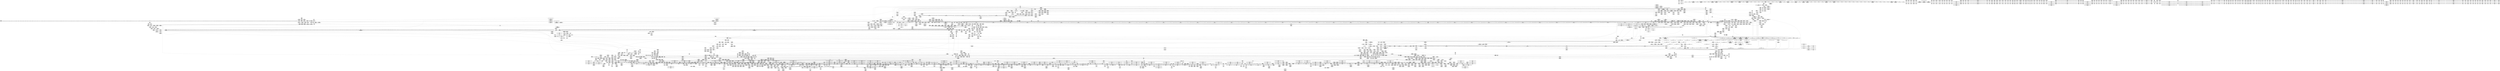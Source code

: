 digraph {
	CE0x6d5ac50 [shape=record,shape=Mrecord,label="{CE0x6d5ac50|i32_50|*Constant*|*SummSink*}"]
	CE0x8563660 [shape=record,shape=Mrecord,label="{CE0x8563660|__llvm_gcov_indirect_counter_increment114:entry|*SummSource*}"]
	CE0x4e03df0 [shape=record,shape=Mrecord,label="{CE0x4e03df0|i32_92|*Constant*|*SummSink*}"]
	CE0x6bdaea0 [shape=record,shape=Mrecord,label="{CE0x6bdaea0|tomoyo_audit_net_log:bb|*SummSink*}"]
	CE0x6cde130 [shape=record,shape=Mrecord,label="{CE0x6cde130|i64**_getelementptr_inbounds_(_3_x_i64*_,_3_x_i64*_*___llvm_gcda_edge_table44,_i64_0,_i64_1)|*Constant*|*SummSource*}"]
	CE0x6b72c90 [shape=record,shape=Mrecord,label="{CE0x6b72c90|0:_i8*,_:_SCMRE_14,15_|*MultipleSource*|security/tomoyo/network.c, 561|security/tomoyo/network.c,563}"]
	CE0x6932dd0 [shape=record,shape=Mrecord,label="{CE0x6932dd0|tomoyo_init_request_info:tmp11|security/tomoyo/util.c,1007}"]
	CE0x5b66200 [shape=record,shape=Mrecord,label="{CE0x5b66200|tomoyo_audit_net_log:tmp1}"]
	CE0x85c6b10 [shape=record,shape=Mrecord,label="{CE0x85c6b10|0:_i8,_array:_GCRE_tomoyo_index2category_constant_39_x_i8_c_00_00_00_00_00_00_00_00_00_00_00_00_00_00_00_00_00_00_00_00_00_00_00_01_01_01_01_01_01_01_01_01_01_01_01_01_01_01_02_,_align_16:_elem_25::|security/tomoyo/util.c,983}"]
	CE0x6bdb750 [shape=record,shape=Mrecord,label="{CE0x6bdb750|__llvm_gcov_indirect_counter_increment114:tmp1|*SummSource*}"]
	CE0x836d1b0 [shape=record,shape=Mrecord,label="{CE0x836d1b0|tomoyo_check_unix_address:tmp5|security/tomoyo/network.c,596}"]
	CE0x5ba02a0 [shape=record,shape=Mrecord,label="{CE0x5ba02a0|tomoyo_const_part_length:tmp15|security/tomoyo/util.c,627|*SummSource*}"]
	CE0x5a20e90 [shape=record,shape=Mrecord,label="{CE0x5a20e90|_call_void_mcount()_#3|*SummSource*}"]
	CE0x6b6bee0 [shape=record,shape=Mrecord,label="{CE0x6b6bee0|tomoyo_const_part_length:tmp20|security/tomoyo/util.c,628}"]
	CE0x8390db0 [shape=record,shape=Mrecord,label="{CE0x8390db0|tomoyo_fill_path_info:tmp5|security/tomoyo/util.c,667|*SummSource*}"]
	CE0x6c729f0 [shape=record,shape=Mrecord,label="{CE0x6c729f0|tomoyo_unix_entry:tmp19|security/tomoyo/network.c,553|*SummSink*}"]
	CE0x84d9880 [shape=record,shape=Mrecord,label="{CE0x84d9880|i8_0|*Constant*|*SummSink*}"]
	CE0x82d2e10 [shape=record,shape=Mrecord,label="{CE0x82d2e10|tomoyo_check_unix_address:entry}"]
	CE0x6d82320 [shape=record,shape=Mrecord,label="{CE0x6d82320|%struct.lockdep_map*_null|*Constant*|*SummSink*}"]
	CE0x6a09130 [shape=record,shape=Mrecord,label="{CE0x6a09130|tomoyo_unix_entry:if.end17|*SummSource*}"]
	CE0x84db050 [shape=record,shape=Mrecord,label="{CE0x84db050|i32_0|*Constant*}"]
	CE0x8435a70 [shape=record,shape=Mrecord,label="{CE0x8435a70|srcu_read_unlock20:tmp3|*SummSource*}"]
	CE0x6a75c40 [shape=record,shape=Mrecord,label="{CE0x6a75c40|srcu_read_unlock20:tmp2|*SummSink*}"]
	CE0x5c16ee0 [shape=record,shape=Mrecord,label="{CE0x5c16ee0|tomoyo_const_part_length:tmp49|security/tomoyo/util.c,649|*SummSink*}"]
	CE0x6a8ecf0 [shape=record,shape=Mrecord,label="{CE0x6a8ecf0|tomoyo_fill_path_info:tmp1|*SummSource*}"]
	CE0x6cafa30 [shape=record,shape=Mrecord,label="{CE0x6cafa30|tomoyo_unix_entry:tmp40|security/tomoyo/network.c,570|*SummSink*}"]
	CE0x50afe40 [shape=record,shape=Mrecord,label="{CE0x50afe40|tomoyo_init_request_info:tmp3|security/tomoyo/util.c,1004|*SummSource*}"]
	"CONST[source:1(input),value:2(dynamic)][purpose:{object}][SrcIdx:1]"
	CE0x4e07b20 [shape=record,shape=Mrecord,label="{CE0x4e07b20|128:_i8*,_1208:_%struct.file*,_:_CMRE_4,5_}"]
	CE0x8371ab0 [shape=record,shape=Mrecord,label="{CE0x8371ab0|i32_0|*Constant*|*SummSink*}"]
	CE0x59f8000 [shape=record,shape=Mrecord,label="{CE0x59f8000|GLOBAL:tomoyo_policy_loaded|Global_var:tomoyo_policy_loaded}"]
	CE0x83b85b0 [shape=record,shape=Mrecord,label="{CE0x83b85b0|tomoyo_const_part_length:filename|Function::tomoyo_const_part_length&Arg::filename::|*SummSource*}"]
	CE0x6c8dfb0 [shape=record,shape=Mrecord,label="{CE0x6c8dfb0|tomoyo_unix_entry:operation24|security/tomoyo/network.c,567}"]
	CE0x68a23b0 [shape=record,shape=Mrecord,label="{CE0x68a23b0|i64*_getelementptr_inbounds_(_31_x_i64_,_31_x_i64_*___llvm_gcov_ctr43150,_i64_0,_i64_29)|*Constant*}"]
	CE0x4d57ec0 [shape=record,shape=Mrecord,label="{CE0x4d57ec0|tomoyo_audit_unix_log:address|security/tomoyo/network.c,407}"]
	CE0x5b25900 [shape=record,shape=Mrecord,label="{CE0x5b25900|tomoyo_get_mode:tmp15|security/tomoyo/util.c,983}"]
	CE0x5ba2420 [shape=record,shape=Mrecord,label="{CE0x5ba2420|128:_i8*,_1208:_%struct.file*,_:_CMRE_47,48_}"]
	CE0x789ef20 [shape=record,shape=Mrecord,label="{CE0x789ef20|tomoyo_unix_entry:tobool|security/tomoyo/network.c,548}"]
	CE0x69cc0b0 [shape=record,shape=Mrecord,label="{CE0x69cc0b0|tomoyo_const_part_length:tmp21|security/tomoyo/util.c,631|*SummSink*}"]
	CE0x84d9d10 [shape=record,shape=Mrecord,label="{CE0x84d9d10|tomoyo_unix_entry:tobool12|security/tomoyo/network.c,556|*SummSink*}"]
	CE0x6c72e40 [shape=record,shape=Mrecord,label="{CE0x6c72e40|i64*_getelementptr_inbounds_(_22_x_i64_,_22_x_i64_*___llvm_gcov_ctr3840,_i64_0,_i64_7)|*Constant*}"]
	CE0x4d57bf0 [shape=record,shape=Mrecord,label="{CE0x4d57bf0|tomoyo_audit_unix_log:unix_network4|security/tomoyo/network.c,407|*SummSource*}"]
	CE0x5c0e6e0 [shape=record,shape=Mrecord,label="{CE0x5c0e6e0|rcu_lock_release21:map|Function::rcu_lock_release21&Arg::map::}"]
	CE0x8505440 [shape=record,shape=Mrecord,label="{CE0x8505440|tomoyo_fill_path_info:frombool|security/tomoyo/util.c,667|*SummSink*}"]
	CE0x5b024c0 [shape=record,shape=Mrecord,label="{CE0x5b024c0|tomoyo_domain:if.then|*SummSource*}"]
	CE0x5b22260 [shape=record,shape=Mrecord,label="{CE0x5b22260|tomoyo_const_part_length:tmp10|security/tomoyo/util.c,626|*SummSink*}"]
	CE0x4eef7a0 [shape=record,shape=Mrecord,label="{CE0x4eef7a0|tomoyo_const_part_length:tmp24|security/tomoyo/util.c,640|*SummSink*}"]
	CE0x680c4f0 [shape=record,shape=Mrecord,label="{CE0x680c4f0|rcu_lock_release21:bb|*SummSource*}"]
	CE0x832ea30 [shape=record,shape=Mrecord,label="{CE0x832ea30|tomoyo_init_request_info:conv|security/tomoyo/util.c,1010|*SummSink*}"]
	CE0x4e669c0 [shape=record,shape=Mrecord,label="{CE0x4e669c0|tomoyo_audit_unix_log:unix_network2|security/tomoyo/network.c,406}"]
	CE0x82353c0 [shape=record,shape=Mrecord,label="{CE0x82353c0|tomoyo_const_part_length:while.cond|*SummSource*}"]
	CE0x4dc15f0 [shape=record,shape=Mrecord,label="{CE0x4dc15f0|tomoyo_const_part_length:lor.lhs.false23}"]
	CE0x4f08690 [shape=record,shape=Mrecord,label="{CE0x4f08690|tomoyo_audit_net_log:tmp5|security/tomoyo/network.c,368}"]
	CE0x85049b0 [shape=record,shape=Mrecord,label="{CE0x85049b0|tomoyo_fill_path_info:tmp12|security/tomoyo/util.c,667|*SummSink*}"]
	CE0x69576a0 [shape=record,shape=Mrecord,label="{CE0x69576a0|tomoyo_unix_entry:bb|*SummSink*}"]
	CE0x4efabd0 [shape=record,shape=Mrecord,label="{CE0x4efabd0|0:_i8,_array:_GCRE_tomoyo_index2category_constant_39_x_i8_c_00_00_00_00_00_00_00_00_00_00_00_00_00_00_00_00_00_00_00_00_00_00_00_01_01_01_01_01_01_01_01_01_01_01_01_01_01_01_02_,_align_16:_elem_32::|security/tomoyo/util.c,983}"]
	CE0x6b724f0 [shape=record,shape=Mrecord,label="{CE0x6b724f0|0:_i8*,_:_SCMRE_8,12_|*MultipleSource*|security/tomoyo/network.c, 561|security/tomoyo/network.c,563}"]
	CE0x5d68000 [shape=record,shape=Mrecord,label="{CE0x5d68000|tomoyo_get_mode:tmp1|*SummSink*}"]
	CE0x6bdb3d0 [shape=record,shape=Mrecord,label="{CE0x6bdb3d0|_call_void_mcount()_#3|*SummSink*}"]
	CE0x82aff70 [shape=record,shape=Mrecord,label="{CE0x82aff70|tomoyo_read_unlock19:entry}"]
	CE0x4d82cb0 [shape=record,shape=Mrecord,label="{CE0x4d82cb0|tomoyo_audit_net_log:entry}"]
	CE0x5bef1b0 [shape=record,shape=Mrecord,label="{CE0x5bef1b0|tomoyo_const_part_length:tmp37|security/tomoyo/util.c,644|*SummSink*}"]
	CE0x5add2b0 [shape=record,shape=Mrecord,label="{CE0x5add2b0|tomoyo_const_part_length:add29|security/tomoyo/util.c,646|*SummSource*}"]
	CE0x789f030 [shape=record,shape=Mrecord,label="{CE0x789f030|tomoyo_unix_entry:tobool|security/tomoyo/network.c,548|*SummSource*}"]
	CE0x8446c20 [shape=record,shape=Mrecord,label="{CE0x8446c20|tomoyo_fill_path_info:tmp7|security/tomoyo/util.c,667|*SummSink*}"]
	CE0x4d82490 [shape=record,shape=Mrecord,label="{CE0x4d82490|tomoyo_audit_unix_log:call|security/tomoyo/network.c,405}"]
	CE0x82b0400 [shape=record,shape=Mrecord,label="{CE0x82b0400|tomoyo_read_unlock19:idx|Function::tomoyo_read_unlock19&Arg::idx::}"]
	CE0x6cd3780 [shape=record,shape=Mrecord,label="{CE0x6cd3780|tomoyo_get_mode:tmp25|security/tomoyo/util.c,987|*SummSink*}"]
	CE0x6956c50 [shape=record,shape=Mrecord,label="{CE0x6956c50|_ret_i32_%call,_!dbg_!38907|include/linux/srcu.h,223}"]
	CE0x5bc0d60 [shape=record,shape=Mrecord,label="{CE0x5bc0d60|128:_i8*,_1208:_%struct.file*,_:_CMRE_136,144_|*MultipleSource*|security/tomoyo/common.h,1205|security/tomoyo/common.h,1205}"]
	CE0x693a4d0 [shape=record,shape=Mrecord,label="{CE0x693a4d0|tomoyo_unix_entry:tmp26|security/tomoyo/network.c,556}"]
	CE0x850fe50 [shape=record,shape=Mrecord,label="{CE0x850fe50|tomoyo_unix_entry:address|Function::tomoyo_unix_entry&Arg::address::|*SummSink*}"]
	CE0x6ddfc30 [shape=record,shape=Mrecord,label="{CE0x6ddfc30|tomoyo_unix_entry:tmp26|security/tomoyo/network.c,556|*SummSource*}"]
	CE0x59e1420 [shape=record,shape=Mrecord,label="{CE0x59e1420|srcu_read_unlock20:dep_map|include/linux/srcu.h,236|*SummSink*}"]
	CE0x69e2760 [shape=record,shape=Mrecord,label="{CE0x69e2760|tomoyo_unix_entry:tmp10|security/tomoyo/network.c,548|*SummSink*}"]
	CE0x4ee7300 [shape=record,shape=Mrecord,label="{CE0x4ee7300|128:_i8*,_1208:_%struct.file*,_:_CMRE_30,31_}"]
	CE0x5d1be40 [shape=record,shape=Mrecord,label="{CE0x5d1be40|tomoyo_unix_entry:do.cond|*SummSource*}"]
	CE0x4f71490 [shape=record,shape=Mrecord,label="{CE0x4f71490|srcu_read_lock17:tmp3|*SummSink*}"]
	CE0x6d82190 [shape=record,shape=Mrecord,label="{CE0x6d82190|%struct.lockdep_map*_null|*Constant*|*SummSource*}"]
	CE0x4d39720 [shape=record,shape=Mrecord,label="{CE0x4d39720|_ret_void,_!dbg_!38908|include/linux/rcupdate.h,419}"]
	CE0x4fdbd30 [shape=record,shape=Mrecord,label="{CE0x4fdbd30|tomoyo_get_mode:if.end14|*SummSource*}"]
	CE0x6811fa0 [shape=record,shape=Mrecord,label="{CE0x6811fa0|i64*_null|*Constant*}"]
	CE0x6ab83d0 [shape=record,shape=Mrecord,label="{CE0x6ab83d0|tomoyo_const_part_length:tmp3|security/tomoyo/util.c,624|*SummSink*}"]
	CE0x4f19d70 [shape=record,shape=Mrecord,label="{CE0x4f19d70|0:_i8,_array:_GCRE_tomoyo_index2category_constant_39_x_i8_c_00_00_00_00_00_00_00_00_00_00_00_00_00_00_00_00_00_00_00_00_00_00_00_01_01_01_01_01_01_01_01_01_01_01_01_01_01_01_02_,_align_16:_elem_38::|security/tomoyo/util.c,983}"]
	CE0x5c0e2d0 [shape=record,shape=Mrecord,label="{CE0x5c0e2d0|GLOBAL:__llvm_gcov_ctr43150|Global_var:__llvm_gcov_ctr43150}"]
	CE0x6cde6c0 [shape=record,shape=Mrecord,label="{CE0x6cde6c0|rcu_lock_acquire18:tmp2|*SummSource*}"]
	CE0x6ac3600 [shape=record,shape=Mrecord,label="{CE0x6ac3600|i8*_getelementptr_inbounds_(_10_x_i8_,_10_x_i8_*_.str7,_i32_0,_i32_0)|*Constant*}"]
	CE0x6de55c0 [shape=record,shape=Mrecord,label="{CE0x6de55c0|tomoyo_get_mode:cmp|security/tomoyo/util.c,982|*SummSource*}"]
	CE0x6dc69a0 [shape=record,shape=Mrecord,label="{CE0x6dc69a0|rcu_lock_acquire18:bb}"]
	CE0x78b9eb0 [shape=record,shape=Mrecord,label="{CE0x78b9eb0|rcu_lock_release21:tmp2|*SummSink*}"]
	CE0x8440200 [shape=record,shape=Mrecord,label="{CE0x8440200|tomoyo_fill_path_info:tmp9|security/tomoyo/util.c,667|*SummSink*}"]
	CE0x6cfacf0 [shape=record,shape=Mrecord,label="{CE0x6cfacf0|tomoyo_unix_entry:call3|security/tomoyo/network.c,548|*SummSource*}"]
	CE0x5aaa6c0 [shape=record,shape=Mrecord,label="{CE0x5aaa6c0|GLOBAL:tomoyo_ss|Global_var:tomoyo_ss}"]
	CE0x68ad9f0 [shape=record,shape=Mrecord,label="{CE0x68ad9f0|tomoyo_init_request_info:tmp6|security/tomoyo/util.c,1004}"]
	CE0x6ac8040 [shape=record,shape=Mrecord,label="{CE0x6ac8040|GLOBAL:__llvm_gcov_ctr54147|Global_var:__llvm_gcov_ctr54147|*SummSource*}"]
	CE0x789e850 [shape=record,shape=Mrecord,label="{CE0x789e850|tomoyo_const_part_length:while.body}"]
	CE0x82aea20 [shape=record,shape=Mrecord,label="{CE0x82aea20|i32_3|*Constant*|*SummSink*}"]
	CE0x68a2790 [shape=record,shape=Mrecord,label="{CE0x68a2790|i64*_getelementptr_inbounds_(_31_x_i64_,_31_x_i64_*___llvm_gcov_ctr43150,_i64_0,_i64_29)|*Constant*|*SummSource*}"]
	CE0x82ea560 [shape=record,shape=Mrecord,label="{CE0x82ea560|__llvm_gcov_indirect_counter_increment114:tmp2|*SummSource*}"]
	CE0x68a2870 [shape=record,shape=Mrecord,label="{CE0x68a2870|tomoyo_const_part_length:tmp50|security/tomoyo/util.c,651|*SummSink*}"]
	CE0x5adeba0 [shape=record,shape=Mrecord,label="{CE0x5adeba0|_call_void_lockdep_rcu_suspicious(i8*_getelementptr_inbounds_(_25_x_i8_,_25_x_i8_*_.str12,_i32_0,_i32_0),_i32_1205,_i8*_getelementptr_inbounds_(_45_x_i8_,_45_x_i8_*_.str13,_i32_0,_i32_0))_#9,_!dbg_!38917|security/tomoyo/common.h,1205}"]
	CE0x85021e0 [shape=record,shape=Mrecord,label="{CE0x85021e0|tomoyo_unix_entry:tmp20|security/tomoyo/network.c,554|*SummSource*}"]
	CE0x8276bb0 [shape=record,shape=Mrecord,label="{CE0x8276bb0|0:_i8,_array:_GCRE_tomoyo_index2category_constant_39_x_i8_c_00_00_00_00_00_00_00_00_00_00_00_00_00_00_00_00_00_00_00_00_00_00_00_01_01_01_01_01_01_01_01_01_01_01_01_01_01_01_02_,_align_16:_elem_11::|security/tomoyo/util.c,983}"]
	CE0x4f71d00 [shape=record,shape=Mrecord,label="{CE0x4f71d00|srcu_read_lock17:call|include/linux/srcu.h,220|*SummSink*}"]
	CE0x5d68410 [shape=record,shape=Mrecord,label="{CE0x5d68410|tomoyo_unix_entry:if.else34|*SummSink*}"]
	CE0x4ee16f0 [shape=record,shape=Mrecord,label="{CE0x4ee16f0|tomoyo_unix_entry:len.1}"]
	CE0x4e60f90 [shape=record,shape=Mrecord,label="{CE0x4e60f90|tomoyo_audit_net_log:protocol|Function::tomoyo_audit_net_log&Arg::protocol::|*SummSink*}"]
	CE0x4fae1b0 [shape=record,shape=Mrecord,label="{CE0x4fae1b0|tomoyo_const_part_length:tmp16|security/tomoyo/util.c,627}"]
	CE0x69c5b10 [shape=record,shape=Mrecord,label="{CE0x69c5b10|tomoyo_const_part_length:tmp31|security/tomoyo/util.c,641|*SummSource*}"]
	CE0x5dc20b0 [shape=record,shape=Mrecord,label="{CE0x5dc20b0|tomoyo_check_unix_address:tmp9|security/tomoyo/network.c,598|*SummSink*}"]
	CE0x5d68230 [shape=record,shape=Mrecord,label="{CE0x5d68230|_call_void_mcount()_#3}"]
	CE0x6a7f180 [shape=record,shape=Mrecord,label="{CE0x6a7f180|tomoyo_init_request_info:domain.addr.0}"]
	CE0x82ef780 [shape=record,shape=Mrecord,label="{CE0x82ef780|tomoyo_get_mode:tmp|*SummSink*}"]
	CE0x59f2d00 [shape=record,shape=Mrecord,label="{CE0x59f2d00|tomoyo_unix_entry:tmp5|security/tomoyo/network.c,546}"]
	CE0x78b3190 [shape=record,shape=Mrecord,label="{CE0x78b3190|i64*_getelementptr_inbounds_(_5_x_i64_,_5_x_i64_*___llvm_gcov_ctr28130,_i64_0,_i64_0)|*Constant*|*SummSink*}"]
	CE0x82ef940 [shape=record,shape=Mrecord,label="{CE0x82ef940|i64*_getelementptr_inbounds_(_2_x_i64_,_2_x_i64_*___llvm_gcov_ctr53148,_i64_0,_i64_0)|*Constant*|*SummSource*}"]
	CE0x78b9dd0 [shape=record,shape=Mrecord,label="{CE0x78b9dd0|rcu_lock_release21:tmp2}"]
	CE0x6e30af0 [shape=record,shape=Mrecord,label="{CE0x6e30af0|tomoyo_unix_entry:tmp47|security/tomoyo/network.c,575|*SummSink*}"]
	CE0x8371010 [shape=record,shape=Mrecord,label="{CE0x8371010|tomoyo_check_unix_address:tmp10|security/tomoyo/network.c,598}"]
	CE0x82da580 [shape=record,shape=Mrecord,label="{CE0x82da580|tomoyo_domain:tmp20|security/tomoyo/common.h,1205}"]
	CE0x6d1e310 [shape=record,shape=Mrecord,label="{CE0x6d1e310|GLOBAL:tomoyo_audit_unix_log|*Constant*|*SummSink*}"]
	CE0x6927170 [shape=record,shape=Mrecord,label="{CE0x6927170|GLOBAL:__llvm_gcov_ctr32134|Global_var:__llvm_gcov_ctr32134}"]
	CE0x5cc4460 [shape=record,shape=Mrecord,label="{CE0x5cc4460|tomoyo_unix_entry:cmp8|security/tomoyo/network.c,553|*SummSink*}"]
	CE0x6d9b610 [shape=record,shape=Mrecord,label="{CE0x6d9b610|tomoyo_unix_entry:tmp42|security/tomoyo/network.c,572}"]
	CE0x5c5cc60 [shape=record,shape=Mrecord,label="{CE0x5c5cc60|tomoyo_get_mode:tmp11|security/tomoyo/util.c,982|*SummSource*}"]
	CE0x6d5b030 [shape=record,shape=Mrecord,label="{CE0x6d5b030|rcu_lock_acquire18:tmp1|*SummSink*}"]
	CE0x5aaa2b0 [shape=record,shape=Mrecord,label="{CE0x5aaa2b0|GLOBAL:srcu_read_lock17|*Constant*|*SummSource*}"]
	CE0x68ae170 [shape=record,shape=Mrecord,label="{CE0x68ae170|tomoyo_init_request_info:tmp|*SummSink*}"]
	CE0x6bb1f00 [shape=record,shape=Mrecord,label="{CE0x6bb1f00|GLOBAL:tomoyo_proto_keyword|Global_var:tomoyo_proto_keyword|*SummSource*}"]
	CE0x842fa30 [shape=record,shape=Mrecord,label="{CE0x842fa30|tomoyo_fill_path_info:conv3|security/tomoyo/util.c,666}"]
	CE0x4d33ff0 [shape=record,shape=Mrecord,label="{CE0x4d33ff0|tomoyo_get_mode:tmp7|security/tomoyo/util.c,979}"]
	CE0x6caf5f0 [shape=record,shape=Mrecord,label="{CE0x6caf5f0|i32_2|*Constant*|*SummSource*}"]
	CE0x68e6f70 [shape=record,shape=Mrecord,label="{CE0x68e6f70|_ret_i32_%retval.0,_!dbg_!38957|security/tomoyo/util.c,652}"]
	CE0x68725c0 [shape=record,shape=Mrecord,label="{CE0x68725c0|tomoyo_init_request_info:domain|Function::tomoyo_init_request_info&Arg::domain::}"]
	CE0x5adce10 [shape=record,shape=Mrecord,label="{CE0x5adce10|tomoyo_get_mode:call|security/tomoyo/util.c,980}"]
	CE0x68abce0 [shape=record,shape=Mrecord,label="{CE0x68abce0|tomoyo_init_request_info:tmp7|security/tomoyo/util.c,1005|*SummSink*}"]
	CE0x6c5f5a0 [shape=record,shape=Mrecord,label="{CE0x6c5f5a0|GLOBAL:tomoyo_fill_path_info|*Constant*|*SummSink*}"]
	CE0x4ddbd60 [shape=record,shape=Mrecord,label="{CE0x4ddbd60|tomoyo_unix_entry:tmp13|security/tomoyo/network.c,548|*SummSource*}"]
	CE0x5b6bb80 [shape=record,shape=Mrecord,label="{CE0x5b6bb80|tomoyo_get_mode:retval.0|*SummSink*}"]
	CE0x5bb2f80 [shape=record,shape=Mrecord,label="{CE0x5bb2f80|128:_i8*,_1208:_%struct.file*,_:_CMRE_72,80_|*MultipleSource*|security/tomoyo/common.h,1205|security/tomoyo/common.h,1205}"]
	CE0x6c91250 [shape=record,shape=Mrecord,label="{CE0x6c91250|tomoyo_unix_entry:tmp37|*LoadInst*|security/tomoyo/network.c,566|*SummSource*}"]
	CE0x85ad370 [shape=record,shape=Mrecord,label="{CE0x85ad370|tomoyo_const_part_length:if.end28}"]
	CE0x6c27910 [shape=record,shape=Mrecord,label="{CE0x6c27910|get_current:tmp3}"]
	CE0x6e8de50 [shape=record,shape=Mrecord,label="{CE0x6e8de50|tomoyo_unix_entry:tmp50|security/tomoyo/network.c,576|*SummSource*}"]
	CE0x6bdb6e0 [shape=record,shape=Mrecord,label="{CE0x6bdb6e0|__llvm_gcov_indirect_counter_increment114:tmp1}"]
	CE0x83b1400 [shape=record,shape=Mrecord,label="{CE0x83b1400|tomoyo_const_part_length:entry|*SummSink*}"]
	CE0x6c72660 [shape=record,shape=Mrecord,label="{CE0x6c72660|tomoyo_unix_entry:tmp16|security/tomoyo/network.c,553}"]
	CE0x6934c70 [shape=record,shape=Mrecord,label="{CE0x6934c70|tomoyo_init_request_info:domain1|security/tomoyo/util.c,1006|*SummSink*}"]
	CE0x5050920 [shape=record,shape=Mrecord,label="{CE0x5050920|i32_39|*Constant*|*SummSink*}"]
	CE0x8399a90 [shape=record,shape=Mrecord,label="{CE0x8399a90|i64*_getelementptr_inbounds_(_2_x_i64_,_2_x_i64_*___llvm_gcov_ctr4533,_i64_0,_i64_1)|*Constant*}"]
	CE0x855a6f0 [shape=record,shape=Mrecord,label="{CE0x855a6f0|tomoyo_fill_path_info:cmp8|security/tomoyo/util.c,668|*SummSink*}"]
	CE0x5c37a30 [shape=record,shape=Mrecord,label="{CE0x5c37a30|tomoyo_domain:tmp14|security/tomoyo/common.h,1205|*SummSink*}"]
	CE0x5cc6df0 [shape=record,shape=Mrecord,label="{CE0x5cc6df0|i8_0|*Constant*}"]
	CE0x4f080b0 [shape=record,shape=Mrecord,label="{CE0x4f080b0|tomoyo_const_part_length:tmp12|security/tomoyo/util.c,626|*SummSource*}"]
	CE0x6e4a2a0 [shape=record,shape=Mrecord,label="{CE0x6e4a2a0|rcu_lock_release21:tmp7|*SummSource*}"]
	CE0x6b1bf90 [shape=record,shape=Mrecord,label="{CE0x6b1bf90|tomoyo_unix_entry:tmp33|security/tomoyo/network.c,560|*SummSink*}"]
	CE0x4ef1840 [shape=record,shape=Mrecord,label="{CE0x4ef1840|tomoyo_unix_entry:tmp8|security/tomoyo/network.c,548|*SummSource*}"]
	CE0x6be4b80 [shape=record,shape=Mrecord,label="{CE0x6be4b80|i64*_getelementptr_inbounds_(_4_x_i64_,_4_x_i64_*___llvm_gcov_ctr4137,_i64_0,_i64_1)|*Constant*}"]
	CE0x6e2e7e0 [shape=record,shape=Mrecord,label="{CE0x6e2e7e0|tomoyo_unix_entry:addr|security/tomoyo/network.c,550|*SummSource*}"]
	CE0x6df9180 [shape=record,shape=Mrecord,label="{CE0x6df9180|0:_i8,_array:_GCRE_tomoyo_index2category_constant_39_x_i8_c_00_00_00_00_00_00_00_00_00_00_00_00_00_00_00_00_00_00_00_00_00_00_00_01_01_01_01_01_01_01_01_01_01_01_01_01_01_01_02_,_align_16:_elem_8::|security/tomoyo/util.c,983}"]
	CE0x83afe80 [shape=record,shape=Mrecord,label="{CE0x83afe80|tomoyo_const_part_length:cmp12|security/tomoyo/util.c,641}"]
	CE0x4eea2b0 [shape=record,shape=Mrecord,label="{CE0x4eea2b0|tomoyo_unix_entry:tmp17|security/tomoyo/network.c,553|*SummSink*}"]
	CE0x6a5da30 [shape=record,shape=Mrecord,label="{CE0x6a5da30|i64_1|*Constant*}"]
	CE0x69272f0 [shape=record,shape=Mrecord,label="{CE0x69272f0|tomoyo_init_request_info:tmp4|security/tomoyo/util.c,1004}"]
	CE0x69f1540 [shape=record,shape=Mrecord,label="{CE0x69f1540|tomoyo_init_request_info:if.end}"]
	CE0x6c5a550 [shape=record,shape=Mrecord,label="{CE0x6c5a550|i64**_getelementptr_inbounds_(_3_x_i64*_,_3_x_i64*_*___llvm_gcda_edge_table44,_i64_0,_i64_1)|*Constant*|*SummSink*}"]
	CE0x5ca6fe0 [shape=record,shape=Mrecord,label="{CE0x5ca6fe0|tomoyo_get_mode:if.then|*SummSource*}"]
	CE0x6e2e770 [shape=record,shape=Mrecord,label="{CE0x6e2e770|tomoyo_unix_entry:addr|security/tomoyo/network.c,550}"]
	CE0x840e1d0 [shape=record,shape=Mrecord,label="{CE0x840e1d0|COLLAPSED:_GCMRE___llvm_gcov_ctr43150_internal_global_31_x_i64_zeroinitializer:_elem_0:default:}"]
	CE0x68de600 [shape=record,shape=Mrecord,label="{CE0x68de600|tomoyo_init_request_info:tmp|*SummSource*}"]
	CE0x78a7240 [shape=record,shape=Mrecord,label="{CE0x78a7240|i64*_getelementptr_inbounds_(_2_x_i64_,_2_x_i64_*___llvm_gcov_ctr4533,_i64_0,_i64_1)|*Constant*|*SummSource*}"]
	CE0x5c0e7e0 [shape=record,shape=Mrecord,label="{CE0x5c0e7e0|rcu_lock_release21:map|Function::rcu_lock_release21&Arg::map::|*SummSource*}"]
	CE0x4f019b0 [shape=record,shape=Mrecord,label="{CE0x4f019b0|0:_i8*,_array:_GCRE_tomoyo_socket_keyword_external_constant_4_x_i8*_:_elem_1::|security/tomoyo/network.c,368}"]
	CE0x5cdfd40 [shape=record,shape=Mrecord,label="{CE0x5cdfd40|rcu_lock_release21:__here|*SummSource*}"]
	CE0x8390ec0 [shape=record,shape=Mrecord,label="{CE0x8390ec0|tomoyo_fill_path_info:tmp5|security/tomoyo/util.c,667|*SummSink*}"]
	CE0x5aaaa80 [shape=record,shape=Mrecord,label="{CE0x5aaaa80|GLOBAL:tomoyo_ss|Global_var:tomoyo_ss|*SummSink*}"]
	CE0x5cc6cf0 [shape=record,shape=Mrecord,label="{CE0x5cc6cf0|GLOBAL:tomoyo_read_lock16|*Constant*}"]
	CE0x5c5cf10 [shape=record,shape=Mrecord,label="{CE0x5c5cf10|tomoyo_get_mode:tmp12|security/tomoyo/util.c,982}"]
	CE0x504b1b0 [shape=record,shape=Mrecord,label="{CE0x504b1b0|GLOBAL:strnlen|*Constant*|*SummSink*}"]
	CE0x6ac8570 [shape=record,shape=Mrecord,label="{CE0x6ac8570|GLOBAL:tomoyo_proto_keyword|Global_var:tomoyo_proto_keyword}"]
	CE0x4ec8ad0 [shape=record,shape=Mrecord,label="{CE0x4ec8ad0|tomoyo_audit_net_log:idxprom1|security/tomoyo/network.c,368|*SummSink*}"]
	CE0x5af3e40 [shape=record,shape=Mrecord,label="{CE0x5af3e40|tomoyo_get_mode:tmp10|security/tomoyo/util.c,982|*SummSource*}"]
	CE0x698c7b0 [shape=record,shape=Mrecord,label="{CE0x698c7b0|tomoyo_unix_entry:arrayidx11|security/tomoyo/network.c,556|*SummSink*}"]
	CE0x4d63600 [shape=record,shape=Mrecord,label="{CE0x4d63600|tomoyo_audit_net_log:family|Function::tomoyo_audit_net_log&Arg::family::|*SummSource*}"]
	CE0x6dac1d0 [shape=record,shape=Mrecord,label="{CE0x6dac1d0|COLLAPSED:_GCMRE___llvm_gcov_ctr3939_internal_global_2_x_i64_zeroinitializer:_elem_0:default:}"]
	CE0x8504d40 [shape=record,shape=Mrecord,label="{CE0x8504d40|tomoyo_fill_path_info:is_dir|security/tomoyo/util.c,667|*SummSource*}"]
	CE0x4c79380 [shape=record,shape=Mrecord,label="{CE0x4c79380|tomoyo_const_part_length:tmp29|security/tomoyo/util.c,641}"]
	CE0x85b1060 [shape=record,shape=Mrecord,label="{CE0x85b1060|tomoyo_const_part_length:conv20|security/tomoyo/util.c,644|*SummSink*}"]
	CE0x6921af0 [shape=record,shape=Mrecord,label="{CE0x6921af0|tomoyo_const_part_length:if.then5|*SummSink*}"]
	CE0x8300f50 [shape=record,shape=Mrecord,label="{CE0x8300f50|tomoyo_check_unix_address:cmp|security/tomoyo/network.c,596}"]
	CE0x5aee4c0 [shape=record,shape=Mrecord,label="{CE0x5aee4c0|tomoyo_get_mode:tmp27|security/tomoyo/util.c,988|*SummSource*}"]
	CE0x5add1a0 [shape=record,shape=Mrecord,label="{CE0x5add1a0|tomoyo_const_part_length:add|security/tomoyo/util.c,634|*SummSink*}"]
	CE0x5adef90 [shape=record,shape=Mrecord,label="{CE0x5adef90|tomoyo_audit_net_log:idxprom|security/tomoyo/network.c,367}"]
	CE0x6982450 [shape=record,shape=Mrecord,label="{CE0x6982450|128:_i8*,_1208:_%struct.file*,_:_CMRE_1,2_}"]
	CE0x8551d30 [shape=record,shape=Mrecord,label="{CE0x8551d30|rcu_lock_release21:tmp}"]
	CE0x4e857a0 [shape=record,shape=Mrecord,label="{CE0x4e857a0|tomoyo_audit_unix_log:name|security/tomoyo/network.c,407}"]
	CE0x6da1520 [shape=record,shape=Mrecord,label="{CE0x6da1520|_call_void_kfree(i8*_%call18)_#9,_!dbg_!38969|security/tomoyo/network.c,573}"]
	CE0x8553030 [shape=record,shape=Mrecord,label="{CE0x8553030|tomoyo_check_unix_address:tmp12|security/tomoyo/network.c,601|*SummSource*}"]
	CE0x5bb9940 [shape=record,shape=Mrecord,label="{CE0x5bb9940|srcu_read_unlock20:entry}"]
	CE0x4f91690 [shape=record,shape=Mrecord,label="{CE0x4f91690|GLOBAL:__srcu_read_lock|*Constant*|*SummSource*}"]
	CE0x5c0e400 [shape=record,shape=Mrecord,label="{CE0x5c0e400|i64_0|*Constant*}"]
	CE0x4e4f870 [shape=record,shape=Mrecord,label="{CE0x4e4f870|i64*_getelementptr_inbounds_(_4_x_i64_,_4_x_i64_*___llvm_gcov_ctr4731,_i64_0,_i64_1)|*Constant*|*SummSink*}"]
	CE0x4f71810 [shape=record,shape=Mrecord,label="{CE0x4f71810|_call_void_mcount()_#3|*SummSink*}"]
	CE0x4f43160 [shape=record,shape=Mrecord,label="{CE0x4f43160|tomoyo_const_part_length:tmp16|security/tomoyo/util.c,627|*SummSink*}"]
	CE0x6991d00 [shape=record,shape=Mrecord,label="{CE0x6991d00|i32_50|*Constant*}"]
	CE0x5b8d360 [shape=record,shape=Mrecord,label="{CE0x5b8d360|i64**_getelementptr_inbounds_(_3_x_i64*_,_3_x_i64*_*___llvm_gcda_edge_table44,_i64_0,_i64_0)|*Constant*}"]
	CE0x5cc4a50 [shape=record,shape=Mrecord,label="{CE0x5cc4a50|i64_6|*Constant*|*SummSource*}"]
	CE0x68932d0 [shape=record,shape=Mrecord,label="{CE0x68932d0|tomoyo_init_request_info:call|security/tomoyo/util.c,1005|*SummSource*}"]
	CE0x6dabdd0 [shape=record,shape=Mrecord,label="{CE0x6dabdd0|0:_i8,_array:_GCR_tomoyo_unix2mac_internal_constant_6_x_4_x_i8_4_x_i8_zeroinitializer,_4_x_i8_c_1E_1F_00_,_4_x_i8_c_!_00_00_22_,_4_x_i8_zeroinitializer,_4_x_i8_zeroinitializer,_4_x_i8_c_#$%_00_,_align_16:_elem_0::|security/tomoyo/network.c,546}"]
	CE0x83316d0 [shape=record,shape=Mrecord,label="{CE0x83316d0|tomoyo_check_unix_address:tmp1}"]
	CE0x6e06070 [shape=record,shape=Mrecord,label="{CE0x6e06070|tomoyo_get_mode:tmp2|security/tomoyo/util.c,978|*SummSink*}"]
	CE0x8276ee0 [shape=record,shape=Mrecord,label="{CE0x8276ee0|tomoyo_const_part_length:incdec.ptr|security/tomoyo/util.c,626|*SummSource*}"]
	CE0x5bef0f0 [shape=record,shape=Mrecord,label="{CE0x5bef0f0|tomoyo_const_part_length:tmp37|security/tomoyo/util.c,644|*SummSource*}"]
	CE0x4de39a0 [shape=record,shape=Mrecord,label="{CE0x4de39a0|128:_i8*,_1208:_%struct.file*,_:_CMRE_21,22_}"]
	CE0x82b0130 [shape=record,shape=Mrecord,label="{CE0x82b0130|tomoyo_read_unlock19:entry|*SummSink*}"]
	CE0x4c70190 [shape=record,shape=Mrecord,label="{CE0x4c70190|i64_0|*Constant*}"]
	CE0x6a75fd0 [shape=record,shape=Mrecord,label="{CE0x6a75fd0|i64_80|*Constant*|*SummSource*}"]
	CE0x6df9900 [shape=record,shape=Mrecord,label="{CE0x6df9900|tomoyo_domain:do.end|*SummSource*}"]
	CE0x69219a0 [shape=record,shape=Mrecord,label="{CE0x69219a0|tomoyo_const_part_length:if.then5|*SummSource*}"]
	CE0x5bc77c0 [shape=record,shape=Mrecord,label="{CE0x5bc77c0|128:_i8*,_1208:_%struct.file*,_:_CMRE_152,160_|*MultipleSource*|security/tomoyo/common.h,1205|security/tomoyo/common.h,1205}"]
	CE0x5c766f0 [shape=record,shape=Mrecord,label="{CE0x5c766f0|tomoyo_unix_entry:conv14|security/tomoyo/network.c,557|*SummSource*}"]
	CE0x6aa9710 [shape=record,shape=Mrecord,label="{CE0x6aa9710|tomoyo_audit_unix_log:tmp2|*SummSink*}"]
	CE0x5bba110 [shape=record,shape=Mrecord,label="{CE0x5bba110|srcu_read_unlock20:sp|Function::srcu_read_unlock20&Arg::sp::|*SummSink*}"]
	CE0x8283e20 [shape=record,shape=Mrecord,label="{CE0x8283e20|i32_255|*Constant*}"]
	CE0x6973760 [shape=record,shape=Mrecord,label="{CE0x6973760|tomoyo_get_mode:conv5|security/tomoyo/util.c,983}"]
	CE0x6dc6b10 [shape=record,shape=Mrecord,label="{CE0x6dc6b10|tomoyo_const_part_length:sw.bb9|*SummSource*}"]
	CE0x4c794a0 [shape=record,shape=Mrecord,label="{CE0x4c794a0|tomoyo_const_part_length:tmp29|security/tomoyo/util.c,641|*SummSource*}"]
	CE0x83330c0 [shape=record,shape=Mrecord,label="{CE0x83330c0|0:_i8,_1:_i8,_32:_i8*,_40:_i32,_:_CMR_24,25_|*MultipleSource*|Function::tomoyo_check_unix_address&Arg::address::|security/tomoyo/network.c,594}"]
	CE0x5d4b800 [shape=record,shape=Mrecord,label="{CE0x5d4b800|tomoyo_unix_entry:do.cond|*SummSink*}"]
	CE0x5bb8130 [shape=record,shape=Mrecord,label="{CE0x5bb8130|tomoyo_const_part_length:sw.bb|*SummSink*}"]
	CE0x828dbf0 [shape=record,shape=Mrecord,label="{CE0x828dbf0|GLOBAL:__llvm_gcov_ctr3747|Global_var:__llvm_gcov_ctr3747|*SummSink*}"]
	CE0x5d91790 [shape=record,shape=Mrecord,label="{CE0x5d91790|_call_void_mcount()_#3}"]
	CE0x5d1bd20 [shape=record,shape=Mrecord,label="{CE0x5d1bd20|tomoyo_get_mode:profile|Function::tomoyo_get_mode&Arg::profile::|*SummSink*}"]
	CE0x68726d0 [shape=record,shape=Mrecord,label="{CE0x68726d0|tomoyo_init_request_info:domain|Function::tomoyo_init_request_info&Arg::domain::|*SummSource*}"]
	CE0x6991d70 [shape=record,shape=Mrecord,label="{CE0x6991d70|i32_50|*Constant*|*SummSource*}"]
	CE0x4ec0eb0 [shape=record,shape=Mrecord,label="{CE0x4ec0eb0|rcu_lock_release21:tmp3}"]
	CE0x5c37830 [shape=record,shape=Mrecord,label="{CE0x5c37830|tomoyo_domain:tmp14|security/tomoyo/common.h,1205}"]
	CE0x4c795b0 [shape=record,shape=Mrecord,label="{CE0x4c795b0|tomoyo_const_part_length:tmp29|security/tomoyo/util.c,641|*SummSink*}"]
	CE0x68bb460 [shape=record,shape=Mrecord,label="{CE0x68bb460|_call_void_mcount()_#3|*SummSink*}"]
	CE0x5abc270 [shape=record,shape=Mrecord,label="{CE0x5abc270|rcu_lock_release21:tmp5|include/linux/rcupdate.h,423|*SummSource*}"]
	CE0x690f980 [shape=record,shape=Mrecord,label="{CE0x690f980|i64*_getelementptr_inbounds_(_5_x_i64_,_5_x_i64_*___llvm_gcov_ctr32134,_i64_0,_i64_3)|*Constant*|*SummSource*}"]
	CE0x5bb2b20 [shape=record,shape=Mrecord,label="{CE0x5bb2b20|128:_i8*,_1208:_%struct.file*,_:_CMRE_52,56_|*MultipleSource*|security/tomoyo/common.h,1205|security/tomoyo/common.h,1205}"]
	CE0x8447020 [shape=record,shape=Mrecord,label="{CE0x8447020|tomoyo_fill_path_info:tmp8|security/tomoyo/util.c,667|*SummSource*}"]
	CE0x68b7ef0 [shape=record,shape=Mrecord,label="{CE0x68b7ef0|i64*_getelementptr_inbounds_(_2_x_i64_,_2_x_i64_*___llvm_gcov_ctr3939,_i64_0,_i64_1)|*Constant*|*SummSink*}"]
	CE0x6adc200 [shape=record,shape=Mrecord,label="{CE0x6adc200|GLOBAL:tomoyo_encode2|*Constant*|*SummSink*}"]
	CE0x82532c0 [shape=record,shape=Mrecord,label="{CE0x82532c0|tomoyo_unix_entry:sub|security/tomoyo/network.c,551|*SummSink*}"]
	CE0x6a07270 [shape=record,shape=Mrecord,label="{CE0x6a07270|tomoyo_const_part_length:if.end6|*SummSource*}"]
	CE0x8561020 [shape=record,shape=Mrecord,label="{CE0x8561020|tomoyo_init_request_info:domain|Function::tomoyo_init_request_info&Arg::domain::|*SummSink*}"]
	CE0x4eef090 [shape=record,shape=Mrecord,label="{CE0x4eef090|tomoyo_const_part_length:tmp4|security/tomoyo/util.c,624|*SummSink*}"]
	CE0x6e2dcf0 [shape=record,shape=Mrecord,label="{CE0x6e2dcf0|tomoyo_unix_entry:tmp13|security/tomoyo/network.c,548|*SummSink*}"]
	CE0x8337380 [shape=record,shape=Mrecord,label="{CE0x8337380|tomoyo_check_unix_address:addr_len|Function::tomoyo_check_unix_address&Arg::addr_len::|*SummSink*}"]
	CE0x69f0c50 [shape=record,shape=Mrecord,label="{CE0x69f0c50|tomoyo_init_request_info:domain.addr.0|*SummSource*}"]
	CE0x6d2c2d0 [shape=record,shape=Mrecord,label="{CE0x6d2c2d0|tomoyo_const_part_length:conv2|security/tomoyo/util.c,627|*SummSink*}"]
	CE0x6c6bd60 [shape=record,shape=Mrecord,label="{CE0x6c6bd60|24:_%struct.tomoyo_path_info*,_32:_i8,_33:_i8,_72:_i8,_:_SCMRE_76,77_|*MultipleSource*|security/tomoyo/network.c, 544|security/tomoyo/network.c,544|Function::tomoyo_init_request_info&Arg::r::|security/tomoyo/network.c,565}"]
	CE0x855a340 [shape=record,shape=Mrecord,label="{CE0x855a340|tomoyo_fill_path_info:conv7|security/tomoyo/util.c,668|*SummSink*}"]
	CE0x4f19810 [shape=record,shape=Mrecord,label="{CE0x4f19810|0:_i8,_array:_GCRE_tomoyo_index2category_constant_39_x_i8_c_00_00_00_00_00_00_00_00_00_00_00_00_00_00_00_00_00_00_00_00_00_00_00_01_01_01_01_01_01_01_01_01_01_01_01_01_01_01_02_,_align_16:_elem_36::|security/tomoyo/util.c,983}"]
	CE0x693a6c0 [shape=record,shape=Mrecord,label="{CE0x693a6c0|i64*_getelementptr_inbounds_(_6_x_i64_,_6_x_i64_*___llvm_gcov_ctr3747,_i64_0,_i64_0)|*Constant*}"]
	CE0x5c31a50 [shape=record,shape=Mrecord,label="{CE0x5c31a50|srcu_read_unlock20:idx|Function::srcu_read_unlock20&Arg::idx::}"]
	CE0x6c91080 [shape=record,shape=Mrecord,label="{CE0x6c91080|tomoyo_unix_entry:tmp38|*LoadInst*|security/tomoyo/network.c,567}"]
	CE0x4f3e6c0 [shape=record,shape=Mrecord,label="{CE0x4f3e6c0|_call_void_rcu_lock_release21(%struct.lockdep_map*_%dep_map)_#9,_!dbg_!38905|include/linux/srcu.h,236}"]
	CE0x6c8d490 [shape=record,shape=Mrecord,label="{CE0x6c8d490|tomoyo_unix_entry:unix_network|security/tomoyo/network.c,566|*SummSource*}"]
	CE0x8252e40 [shape=record,shape=Mrecord,label="{CE0x8252e40|tomoyo_unix_entry:conv6|security/tomoyo/network.c,551|*SummSource*}"]
	CE0x6dd5870 [shape=record,shape=Mrecord,label="{CE0x6dd5870|tomoyo_get_mode:conv|security/tomoyo/util.c,982|*SummSource*}"]
	CE0x6cd2f70 [shape=record,shape=Mrecord,label="{CE0x6cd2f70|tomoyo_get_mode:mode.1|*SummSource*}"]
	CE0x6bdb8b0 [shape=record,shape=Mrecord,label="{CE0x6bdb8b0|__llvm_gcov_indirect_counter_increment114:tmp1|*SummSink*}"]
	CE0x6cfb200 [shape=record,shape=Mrecord,label="{CE0x6cfb200|i32_(%struct.tomoyo_request_info.524*,_%struct.tomoyo_domain_info*,_i8)*_bitcast_(i32_(%struct.tomoyo_request_info*,_%struct.tomoyo_domain_info*,_i8)*_tomoyo_init_request_info_to_i32_(%struct.tomoyo_request_info.524*,_%struct.tomoyo_domain_info*,_i8)*)|*Constant*|*SummSink*}"]
	CE0x506a730 [shape=record,shape=Mrecord,label="{CE0x506a730|i64_7|*Constant*|*SummSource*}"]
	CE0x69e2ae0 [shape=record,shape=Mrecord,label="{CE0x69e2ae0|tomoyo_unix_entry:tmp10|security/tomoyo/network.c,548}"]
	CE0x85b15d0 [shape=record,shape=Mrecord,label="{CE0x85b15d0|tomoyo_const_part_length:cmp21|security/tomoyo/util.c,644|*SummSource*}"]
	CE0x5e505e0 [shape=record,shape=Mrecord,label="{CE0x5e505e0|tomoyo_domain:tmp|*SummSink*}"]
	CE0x85ac740 [shape=record,shape=Mrecord,label="{CE0x85ac740|GLOBAL:__srcu_read_unlock|*Constant*|*SummSink*}"]
	CE0x6926ef0 [shape=record,shape=Mrecord,label="{CE0x6926ef0|tomoyo_fill_path_info:tmp2|*LoadInst*|security/tomoyo/util.c,663|*SummSource*}"]
	CE0x5c9cc30 [shape=record,shape=Mrecord,label="{CE0x5c9cc30|tomoyo_get_mode:tmp14|security/tomoyo/util.c,983|*SummSource*}"]
	CE0x6e2ddf0 [shape=record,shape=Mrecord,label="{CE0x6e2ddf0|i32_3|*Constant*}"]
	CE0x5dab740 [shape=record,shape=Mrecord,label="{CE0x5dab740|tomoyo_const_part_length:add29|security/tomoyo/util.c,646|*SummSink*}"]
	CE0x6812800 [shape=record,shape=Mrecord,label="{CE0x6812800|GLOBAL:current_task|Global_var:current_task|*SummSink*}"]
	CE0x5dbab20 [shape=record,shape=Mrecord,label="{CE0x5dbab20|_call_void_mcount()_#3}"]
	CE0x5dba580 [shape=record,shape=Mrecord,label="{CE0x5dba580|get_current:tmp4|./arch/x86/include/asm/current.h,14|*SummSink*}"]
	CE0x504b440 [shape=record,shape=Mrecord,label="{CE0x504b440|tomoyo_unix_entry:conv16|security/tomoyo/network.c,557}"]
	CE0x85c59b0 [shape=record,shape=Mrecord,label="{CE0x85c59b0|0:_i8,_array:_GCR_tomoyo_unix2mac_internal_constant_6_x_4_x_i8_4_x_i8_zeroinitializer,_4_x_i8_c_1E_1F_00_,_4_x_i8_c_!_00_00_22_,_4_x_i8_zeroinitializer,_4_x_i8_zeroinitializer,_4_x_i8_c_#$%_00_,_align_16:_elem_2::|security/tomoyo/network.c,546}"]
	CE0x4d421a0 [shape=record,shape=Mrecord,label="{CE0x4d421a0|_ret_i32_%conv6,_!dbg_!38926|security/tomoyo/util.c,1011|*SummSink*}"]
	CE0x6c1fbc0 [shape=record,shape=Mrecord,label="{CE0x6c1fbc0|24:_%struct.tomoyo_path_info*,_32:_i8,_33:_i8,_72:_i8,_:_SCMRE_45,46_}"]
	CE0x85b0f30 [shape=record,shape=Mrecord,label="{CE0x85b0f30|tomoyo_const_part_length:conv20|security/tomoyo/util.c,644}"]
	CE0x850fd60 [shape=record,shape=Mrecord,label="{CE0x850fd60|tomoyo_unix_entry:address|Function::tomoyo_unix_entry&Arg::address::|*SummSource*}"]
	CE0x4f43ab0 [shape=record,shape=Mrecord,label="{CE0x4f43ab0|tomoyo_const_part_length:tmp23|security/tomoyo/util.c,634|*SummSink*}"]
	CE0x5a78be0 [shape=record,shape=Mrecord,label="{CE0x5a78be0|tomoyo_domain:tmp10|security/tomoyo/common.h,1205}"]
	CE0x5d68070 [shape=record,shape=Mrecord,label="{CE0x5d68070|tomoyo_get_mode:tmp1|*SummSource*}"]
	CE0x69a6330 [shape=record,shape=Mrecord,label="{CE0x69a6330|tomoyo_fill_path_info:tmp10|*SummSource*}"]
	CE0x83af530 [shape=record,shape=Mrecord,label="{CE0x83af530|tomoyo_const_part_length:tmp|*SummSink*}"]
	CE0x84e4f80 [shape=record,shape=Mrecord,label="{CE0x84e4f80|tomoyo_fill_path_info:tmp12|security/tomoyo/util.c,667|*SummSource*}"]
	CE0x68de590 [shape=record,shape=Mrecord,label="{CE0x68de590|COLLAPSED:_GCMRE___llvm_gcov_ctr32134_internal_global_5_x_i64_zeroinitializer:_elem_0:default:}"]
	CE0x6b685f0 [shape=record,shape=Mrecord,label="{CE0x6b685f0|GLOBAL:lock_release|*Constant*|*SummSink*}"]
	CE0x5d1e040 [shape=record,shape=Mrecord,label="{CE0x5d1e040|get_current:tmp}"]
	CE0x6c27b10 [shape=record,shape=Mrecord,label="{CE0x6c27b10|tomoyo_const_part_length:tmp20|security/tomoyo/util.c,628|*SummSink*}"]
	CE0x4c70090 [shape=record,shape=Mrecord,label="{CE0x4c70090|tomoyo_check_unix_address:tmp3|security/tomoyo/network.c,596|*SummSink*}"]
	CE0x5b66270 [shape=record,shape=Mrecord,label="{CE0x5b66270|i64*_getelementptr_inbounds_(_2_x_i64_,_2_x_i64_*___llvm_gcov_ctr4434,_i64_0,_i64_1)|*Constant*}"]
	CE0x6dabc50 [shape=record,shape=Mrecord,label="{CE0x6dabc50|tomoyo_unix_entry:arrayidx|security/tomoyo/network.c,546|*SummSource*}"]
	CE0x5c9cd90 [shape=record,shape=Mrecord,label="{CE0x5c9cd90|i64*_getelementptr_inbounds_(_12_x_i64_,_12_x_i64_*___llvm_gcov_ctr31133,_i64_0,_i64_6)|*Constant*|*SummSource*}"]
	CE0x6a76140 [shape=record,shape=Mrecord,label="{CE0x6a76140|%struct.tomoyo_domain_info*_null|*Constant*}"]
	CE0x8302800 [shape=record,shape=Mrecord,label="{CE0x8302800|tomoyo_unix_entry:addr|security/tomoyo/network.c,550|*SummSink*}"]
	CE0x6c5fec0 [shape=record,shape=Mrecord,label="{CE0x6c5fec0|_ret_void,_!dbg_!38929|security/tomoyo/util.c,670|*SummSink*}"]
	CE0x6939da0 [shape=record,shape=Mrecord,label="{CE0x6939da0|tomoyo_unix_entry:tmp24|security/tomoyo/network.c,556|*SummSource*}"]
	CE0x4d8c480 [shape=record,shape=Mrecord,label="{CE0x4d8c480|tomoyo_const_part_length:tmp41|security/tomoyo/util.c,644|*SummSink*}"]
	CE0x6d0db50 [shape=record,shape=Mrecord,label="{CE0x6d0db50|tomoyo_unix_entry:call31|security/tomoyo/network.c,571}"]
	CE0x5b59c10 [shape=record,shape=Mrecord,label="{CE0x5b59c10|tomoyo_unix_entry:protocol|security/tomoyo/network.c,546|*SummSink*}"]
	CE0x6aa96a0 [shape=record,shape=Mrecord,label="{CE0x6aa96a0|tomoyo_audit_unix_log:tmp2|*SummSource*}"]
	CE0x59f2e80 [shape=record,shape=Mrecord,label="{CE0x59f2e80|tomoyo_unix_entry:tmp5|security/tomoyo/network.c,546|*SummSink*}"]
	CE0x4d57d20 [shape=record,shape=Mrecord,label="{CE0x4d57d20|tomoyo_audit_unix_log:unix_network4|security/tomoyo/network.c,407|*SummSink*}"]
	CE0x6bf4370 [shape=record,shape=Mrecord,label="{CE0x6bf4370|24:_%struct.tomoyo_path_info*,_32:_i8,_33:_i8,_72:_i8,_:_SCMRE_34,35_}"]
	CE0x4ffe6c0 [shape=record,shape=Mrecord,label="{CE0x4ffe6c0|tomoyo_get_mode:mode.0}"]
	CE0x4ef14e0 [shape=record,shape=Mrecord,label="{CE0x4ef14e0|tomoyo_unix_entry:tmp7|security/tomoyo/network.c,548|*SummSink*}"]
	CE0x8526c80 [shape=record,shape=Mrecord,label="{CE0x8526c80|tomoyo_unix_entry:tmp29|*SummSource*}"]
	CE0x69e21b0 [shape=record,shape=Mrecord,label="{CE0x69e21b0|tomoyo_unix_entry:cmp|security/tomoyo/network.c,549|*SummSource*}"]
	CE0x6c6bab0 [shape=record,shape=Mrecord,label="{CE0x6c6bab0|24:_%struct.tomoyo_path_info*,_32:_i8,_33:_i8,_72:_i8,_:_SCMRE_75,76_|*MultipleSource*|security/tomoyo/network.c, 544|security/tomoyo/network.c,544|Function::tomoyo_init_request_info&Arg::r::|security/tomoyo/network.c,565}"]
	CE0x5aeead0 [shape=record,shape=Mrecord,label="{CE0x5aeead0|tomoyo_get_mode:tmp28|security/tomoyo/util.c,988|*SummSource*}"]
	CE0x69dc610 [shape=record,shape=Mrecord,label="{CE0x69dc610|tomoyo_const_part_length:tmp52|security/tomoyo/util.c,652|*SummSource*}"]
	CE0x5c37340 [shape=record,shape=Mrecord,label="{CE0x5c37340|tomoyo_domain:do.body|*SummSource*}"]
	CE0x6db2ca0 [shape=record,shape=Mrecord,label="{CE0x6db2ca0|i64*_getelementptr_inbounds_(_22_x_i64_,_22_x_i64_*___llvm_gcov_ctr3840,_i64_0,_i64_19)|*Constant*}"]
	CE0x5b07280 [shape=record,shape=Mrecord,label="{CE0x5b07280|i64_8|*Constant*|*SummSource*}"]
	CE0x6893f00 [shape=record,shape=Mrecord,label="{CE0x6893f00|tomoyo_unix_entry:if.then|*SummSource*}"]
	CE0x6d33c90 [shape=record,shape=Mrecord,label="{CE0x6d33c90|tomoyo_unix_entry:tmp41|security/tomoyo/network.c,572}"]
	CE0x4de5b80 [shape=record,shape=Mrecord,label="{CE0x4de5b80|tomoyo_audit_unix_log:tmp5|security/tomoyo/network.c,406|*SummSink*}"]
	CE0x78b2950 [shape=record,shape=Mrecord,label="{CE0x78b2950|tomoyo_const_part_length:tmp32|security/tomoyo/util.c,641|*SummSource*}"]
	CE0x5aaa650 [shape=record,shape=Mrecord,label="{CE0x5aaa650|srcu_read_lock17:entry|*SummSink*}"]
	CE0x857a2a0 [shape=record,shape=Mrecord,label="{CE0x857a2a0|tomoyo_fill_path_info:frombool10|security/tomoyo/util.c,668}"]
	CE0x6b19a80 [shape=record,shape=Mrecord,label="{CE0x6b19a80|tomoyo_unix_entry:r|security/tomoyo/network.c, 544}"]
	CE0x6b19dd0 [shape=record,shape=Mrecord,label="{CE0x6b19dd0|tomoyo_check_unix_address:bb}"]
	CE0x50b04a0 [shape=record,shape=Mrecord,label="{CE0x50b04a0|tomoyo_unix_entry:do.body|*SummSource*}"]
	CE0x8340200 [shape=record,shape=Mrecord,label="{CE0x8340200|COLLAPSED:_GCMRE___llvm_gcov_ctr28130_internal_global_5_x_i64_zeroinitializer:_elem_0:default:}"]
	CE0x504b540 [shape=record,shape=Mrecord,label="{CE0x504b540|tomoyo_unix_entry:conv16|security/tomoyo/network.c,557|*SummSource*}"]
	CE0x836c6f0 [shape=record,shape=Mrecord,label="{CE0x836c6f0|tomoyo_check_unix_address:entry|*SummSink*}"]
	CE0x4e14e80 [shape=record,shape=Mrecord,label="{CE0x4e14e80|tomoyo_audit_net_log:r|Function::tomoyo_audit_net_log&Arg::r::}"]
	CE0x82747b0 [shape=record,shape=Mrecord,label="{CE0x82747b0|tomoyo_get_mode:tmp20|security/tomoyo/util.c,985}"]
	CE0x83fde70 [shape=record,shape=Mrecord,label="{CE0x83fde70|tomoyo_check_unix_address:tmp6|security/tomoyo/network.c,596|*SummSource*}"]
	CE0x8274e50 [shape=record,shape=Mrecord,label="{CE0x8274e50|tomoyo_get_mode:tmp21|security/tomoyo/util.c,985|*SummSink*}"]
	CE0x4f3e0b0 [shape=record,shape=Mrecord,label="{CE0x4f3e0b0|tomoyo_const_part_length:tmp3|security/tomoyo/util.c,624}"]
	CE0x5d91a10 [shape=record,shape=Mrecord,label="{CE0x5d91a10|_call_void_mcount()_#3|*SummSink*}"]
	CE0x5d67f00 [shape=record,shape=Mrecord,label="{CE0x5d67f00|tomoyo_domain:entry}"]
	CE0x5d679f0 [shape=record,shape=Mrecord,label="{CE0x5d679f0|tomoyo_fill_path_info:name1|security/tomoyo/util.c,663|*SummSource*}"]
	CE0x6e90760 [shape=record,shape=Mrecord,label="{CE0x6e90760|tomoyo_unix_entry:tmp51|security/tomoyo/network.c,577|*SummSource*}"]
	CE0x83b8670 [shape=record,shape=Mrecord,label="{CE0x83b8670|tomoyo_const_part_length:filename|Function::tomoyo_const_part_length&Arg::filename::|*SummSink*}"]
	CE0x82a8b30 [shape=record,shape=Mrecord,label="{CE0x82a8b30|tomoyo_check_unix_address:tmp8|security/tomoyo/network.c,597|*SummSink*}"]
	CE0x4f01280 [shape=record,shape=Mrecord,label="{CE0x4f01280|tomoyo_audit_net_log:arrayidx2|security/tomoyo/network.c,368|*SummSource*}"]
	CE0x8280890 [shape=record,shape=Mrecord,label="{CE0x8280890|i8*_getelementptr_inbounds_(_45_x_i8_,_45_x_i8_*_.str13,_i32_0,_i32_0)|*Constant*}"]
	CE0x83a9180 [shape=record,shape=Mrecord,label="{CE0x83a9180|0:_i64*,_array:_GCR___llvm_gcda_edge_table44_internal_unnamed_addr_constant_3_x_i64*_i64*_getelementptr_inbounds_(_31_x_i64_,_31_x_i64_*___llvm_gcov_ctr43150,_i64_0,_i64_10),_i64*_getelementptr_inbounds_(_31_x_i64_,_31_x_i64_*___llvm_gcov_ctr43150,_i64_0,_i64_11),_i64*_getelementptr_inbounds_(_31_x_i64_,_31_x_i64_*___llvm_gcov_ctr43150,_i64_0,_i64_15)_:_elem_0::}"]
	CE0x82ae830 [shape=record,shape=Mrecord,label="{CE0x82ae830|tomoyo_check_unix_address:tmp1|*SummSource*}"]
	CE0x4e66460 [shape=record,shape=Mrecord,label="{CE0x4e66460|tomoyo_audit_unix_log:param1|security/tomoyo/network.c,406}"]
	CE0x5c31da0 [shape=record,shape=Mrecord,label="{CE0x5c31da0|_ret_void,_!dbg_!38907|include/linux/srcu.h,238}"]
	CE0x5a364c0 [shape=record,shape=Mrecord,label="{CE0x5a364c0|tomoyo_const_part_length:cmp|security/tomoyo/util.c,626}"]
	CE0x6c728e0 [shape=record,shape=Mrecord,label="{CE0x6c728e0|tomoyo_unix_entry:tmp19|security/tomoyo/network.c,553|*SummSource*}"]
	CE0x82a8f50 [shape=record,shape=Mrecord,label="{CE0x82a8f50|tomoyo_check_unix_address:address|Function::tomoyo_check_unix_address&Arg::address::|*SummSink*}"]
	CE0x5c6bd80 [shape=record,shape=Mrecord,label="{CE0x5c6bd80|0:_i8,_array:_GCRE_tomoyo_index2category_constant_39_x_i8_c_00_00_00_00_00_00_00_00_00_00_00_00_00_00_00_00_00_00_00_00_00_00_00_01_01_01_01_01_01_01_01_01_01_01_01_01_01_01_02_,_align_16:_elem_0::|security/tomoyo/util.c,983}"]
	CE0x5b6b070 [shape=record,shape=Mrecord,label="{CE0x5b6b070|tomoyo_get_mode:conv15|security/tomoyo/util.c,987}"]
	CE0x59f8710 [shape=record,shape=Mrecord,label="{CE0x59f8710|tomoyo_get_mode:if.then2}"]
	CE0x6c8d760 [shape=record,shape=Mrecord,label="{CE0x6c8d760|tomoyo_unix_entry:protocol23|security/tomoyo/network.c,566|*SummSource*}"]
	CE0x82fbfe0 [shape=record,shape=Mrecord,label="{CE0x82fbfe0|tomoyo_unix_entry:tobool|security/tomoyo/network.c,548|*SummSink*}"]
	CE0x6be4590 [shape=record,shape=Mrecord,label="{CE0x6be4590|tomoyo_domain:tmp13|security/tomoyo/common.h,1205|*SummSource*}"]
	CE0x5d91970 [shape=record,shape=Mrecord,label="{CE0x5d91970|_call_void_mcount()_#3|*SummSource*}"]
	CE0x5a5fa80 [shape=record,shape=Mrecord,label="{CE0x5a5fa80|rcu_lock_acquire18:tmp7|*SummSource*}"]
	CE0x6933a00 [shape=record,shape=Mrecord,label="{CE0x6933a00|tomoyo_unix_entry:if.then13|*SummSink*}"]
	CE0x5b00a10 [shape=record,shape=Mrecord,label="{CE0x5b00a10|tomoyo_unix_entry:arrayidx2|security/tomoyo/network.c,546|*SummSource*}"]
	CE0x5d5f9e0 [shape=record,shape=Mrecord,label="{CE0x5d5f9e0|tomoyo_const_part_length:conv24|security/tomoyo/util.c,644|*SummSource*}"]
	CE0x5b02100 [shape=record,shape=Mrecord,label="{CE0x5b02100|tomoyo_const_part_length:incdec.ptr|security/tomoyo/util.c,626}"]
	CE0x6bcc6f0 [shape=record,shape=Mrecord,label="{CE0x6bcc6f0|24:_%struct.tomoyo_path_info*,_32:_i8,_33:_i8,_72:_i8,_:_SCMRE_0,8_|*MultipleSource*|security/tomoyo/network.c, 544|security/tomoyo/network.c,544|Function::tomoyo_init_request_info&Arg::r::|security/tomoyo/network.c,565}"]
	CE0x4d8c660 [shape=record,shape=Mrecord,label="{CE0x4d8c660|tomoyo_const_part_length:tmp42|security/tomoyo/util.c,644}"]
	CE0x6ae9b20 [shape=record,shape=Mrecord,label="{CE0x6ae9b20|tomoyo_unix_entry:tobool19|security/tomoyo/network.c,560|*SummSink*}"]
	CE0x83eed70 [shape=record,shape=Mrecord,label="{CE0x83eed70|rcu_lock_acquire18:tmp5|include/linux/rcupdate.h,418|*SummSink*}"]
	CE0x5c0eb20 [shape=record,shape=Mrecord,label="{CE0x5c0eb20|i32_55|*Constant*}"]
	CE0x5b33370 [shape=record,shape=Mrecord,label="{CE0x5b33370|tomoyo_get_mode:arrayidx4|security/tomoyo/util.c,983}"]
	CE0x6bf3e90 [shape=record,shape=Mrecord,label="{CE0x6bf3e90|24:_%struct.tomoyo_path_info*,_32:_i8,_33:_i8,_72:_i8,_:_SCMRE_31,32_}"]
	"CONST[source:2(external),value:2(dynamic)][purpose:{subject}][SrcIdx:7]"
	CE0x6e4a100 [shape=record,shape=Mrecord,label="{CE0x6e4a100|rcu_lock_release21:tmp7}"]
	CE0x6c72530 [shape=record,shape=Mrecord,label="{CE0x6c72530|tomoyo_unix_entry:tmp16|security/tomoyo/network.c,553|*SummSink*}"]
	CE0x83b8dd0 [shape=record,shape=Mrecord,label="{CE0x83b8dd0|tomoyo_fill_path_info:land.end|*SummSink*}"]
	CE0x508edd0 [shape=record,shape=Mrecord,label="{CE0x508edd0|rcu_lock_acquire18:bb|*SummSource*}"]
	CE0x4e7eb70 [shape=record,shape=Mrecord,label="{CE0x4e7eb70|0:_i8,_array:_GCRE_tomoyo_index2category_constant_39_x_i8_c_00_00_00_00_00_00_00_00_00_00_00_00_00_00_00_00_00_00_00_00_00_00_00_01_01_01_01_01_01_01_01_01_01_01_01_01_01_01_02_,_align_16:_elem_26::|security/tomoyo/util.c,983}"]
	CE0x6d2c420 [shape=record,shape=Mrecord,label="{CE0x6d2c420|i32_92|*Constant*}"]
	CE0x5dab9d0 [shape=record,shape=Mrecord,label="{CE0x5dab9d0|tomoyo_const_part_length:len.0|*SummSink*}"]
	CE0x6cd48d0 [shape=record,shape=Mrecord,label="{CE0x6cd48d0|tomoyo_unix_entry:tmp39|security/tomoyo/network.c,570}"]
	CE0x69ba720 [shape=record,shape=Mrecord,label="{CE0x69ba720|tomoyo_get_mode:default_config|security/tomoyo/util.c,986|*SummSource*}"]
	CE0x4f43610 [shape=record,shape=Mrecord,label="{CE0x4f43610|rcu_lock_release21:entry}"]
	CE0x4eea5f0 [shape=record,shape=Mrecord,label="{CE0x4eea5f0|tomoyo_unix_entry:tmp18|security/tomoyo/network.c,553|*SummSource*}"]
	CE0x5a5f630 [shape=record,shape=Mrecord,label="{CE0x5a5f630|rcu_lock_acquire18:tmp6|*SummSink*}"]
	CE0x506a400 [shape=record,shape=Mrecord,label="{CE0x506a400|i64_7|*Constant*}"]
	CE0x5d1d390 [shape=record,shape=Mrecord,label="{CE0x5d1d390|__llvm_gcov_indirect_counter_increment114:tmp3|*SummSource*}"]
	CE0x4fdb5c0 [shape=record,shape=Mrecord,label="{CE0x4fdb5c0|tomoyo_get_mode:if.then13|*SummSource*}"]
	CE0x82a92f0 [shape=record,shape=Mrecord,label="{CE0x82a92f0|tomoyo_check_unix_address:if.then|*SummSink*}"]
	CE0x4d82640 [shape=record,shape=Mrecord,label="{CE0x4d82640|tomoyo_audit_unix_log:call|security/tomoyo/network.c,405|*SummSource*}"]
	CE0x6988f30 [shape=record,shape=Mrecord,label="{CE0x6988f30|0:_i8,_array:_GCRE_tomoyo_index2category_constant_39_x_i8_c_00_00_00_00_00_00_00_00_00_00_00_00_00_00_00_00_00_00_00_00_00_00_00_01_01_01_01_01_01_01_01_01_01_01_01_01_01_01_02_,_align_16:_elem_23::|security/tomoyo/util.c,983}"]
	CE0x5db3ae0 [shape=record,shape=Mrecord,label="{CE0x5db3ae0|tomoyo_check_unix_address:return|*SummSource*}"]
	CE0x78a6b90 [shape=record,shape=Mrecord,label="{CE0x78a6b90|COLLAPSED:_GCMRE___llvm_gcov_ctr54147_internal_global_11_x_i64_zeroinitializer:_elem_0:default:}"]
	CE0x4d38ee0 [shape=record,shape=Mrecord,label="{CE0x4d38ee0|_call_void_rcu_lock_acquire18(%struct.lockdep_map*_%dep_map)_#9,_!dbg_!38906|include/linux/srcu.h,222}"]
	CE0x5c5d090 [shape=record,shape=Mrecord,label="{CE0x5c5d090|tomoyo_get_mode:tmp12|security/tomoyo/util.c,982|*SummSource*}"]
	CE0x82cca30 [shape=record,shape=Mrecord,label="{CE0x82cca30|tomoyo_check_unix_address:tmp3|security/tomoyo/network.c,596}"]
	CE0x5c8fb10 [shape=record,shape=Mrecord,label="{CE0x5c8fb10|tomoyo_const_part_length:tmp9|security/tomoyo/util.c,626|*SummSink*}"]
	CE0x8502b50 [shape=record,shape=Mrecord,label="{CE0x8502b50|tomoyo_check_unix_address:bb|*SummSink*}"]
	CE0x6bb1ce0 [shape=record,shape=Mrecord,label="{CE0x6bb1ce0|tomoyo_const_part_length:tmp14|security/tomoyo/util.c,626|*SummSink*}"]
	CE0x4f1a020 [shape=record,shape=Mrecord,label="{CE0x4f1a020|tomoyo_get_mode:tmp16|security/tomoyo/util.c,983}"]
	CE0x84405b0 [shape=record,shape=Mrecord,label="{CE0x84405b0|tomoyo_fill_path_info:conv4|security/tomoyo/util.c,667|*SummSource*}"]
	CE0x6a17080 [shape=record,shape=Mrecord,label="{CE0x6a17080|tomoyo_init_request_info:call4|security/tomoyo/util.c,1010|*SummSource*}"]
	CE0x5c6bd10 [shape=record,shape=Mrecord,label="{CE0x5c6bd10|GLOBAL:tomoyo_index2category|Global_var:tomoyo_index2category|*SummSource*}"]
	CE0x5ba0b10 [shape=record,shape=Mrecord,label="{CE0x5ba0b10|tomoyo_const_part_length:sw.bb|*SummSource*}"]
	CE0x69dc750 [shape=record,shape=Mrecord,label="{CE0x69dc750|i64*_getelementptr_inbounds_(_31_x_i64_,_31_x_i64_*___llvm_gcov_ctr43150,_i64_0,_i64_30)|*Constant*|*SummSource*}"]
	CE0x8276900 [shape=record,shape=Mrecord,label="{CE0x8276900|0:_i8,_array:_GCRE_tomoyo_index2category_constant_39_x_i8_c_00_00_00_00_00_00_00_00_00_00_00_00_00_00_00_00_00_00_00_00_00_00_00_01_01_01_01_01_01_01_01_01_01_01_01_01_01_01_02_,_align_16:_elem_10::|security/tomoyo/util.c,983}"]
	CE0x4f19ac0 [shape=record,shape=Mrecord,label="{CE0x4f19ac0|0:_i8,_array:_GCRE_tomoyo_index2category_constant_39_x_i8_c_00_00_00_00_00_00_00_00_00_00_00_00_00_00_00_00_00_00_00_00_00_00_00_01_01_01_01_01_01_01_01_01_01_01_01_01_01_01_02_,_align_16:_elem_37::|security/tomoyo/util.c,983}"]
	CE0x5dba620 [shape=record,shape=Mrecord,label="{CE0x5dba620|GLOBAL:current_task|Global_var:current_task}"]
	CE0x5c76200 [shape=record,shape=Mrecord,label="{CE0x5c76200|tomoyo_unix_entry:tmp28|security/tomoyo/network.c,557|*SummSource*}"]
	CE0x5a21020 [shape=record,shape=Mrecord,label="{CE0x5a21020|tomoyo_domain:call|security/tomoyo/common.h,1205}"]
	CE0x5044600 [shape=record,shape=Mrecord,label="{CE0x5044600|tomoyo_unix_entry:tmp3|*LoadInst*|security/tomoyo/network.c,546}"]
	CE0x6af41f0 [shape=record,shape=Mrecord,label="{CE0x6af41f0|tomoyo_unix_entry:tmp32|security/tomoyo/network.c,560|*SummSink*}"]
	CE0x6c911e0 [shape=record,shape=Mrecord,label="{CE0x6c911e0|tomoyo_unix_entry:tmp37|*LoadInst*|security/tomoyo/network.c,566}"]
	CE0x4f432f0 [shape=record,shape=Mrecord,label="{CE0x4f432f0|tomoyo_const_part_length:tmp17|security/tomoyo/util.c,627}"]
	CE0x6ccd8c0 [shape=record,shape=Mrecord,label="{CE0x6ccd8c0|tomoyo_unix_entry:address30|security/tomoyo/network.c,568|*SummSource*}"]
	CE0x68b8270 [shape=record,shape=Mrecord,label="{CE0x68b8270|tomoyo_read_lock16:tmp2|*SummSink*}"]
	CE0x82cc8b0 [shape=record,shape=Mrecord,label="{CE0x82cc8b0|i64_2|*Constant*|*SummSource*}"]
	CE0x8332fb0 [shape=record,shape=Mrecord,label="{CE0x8332fb0|GLOBAL:__llvm_gcov_ctr3747|Global_var:__llvm_gcov_ctr3747|*SummSource*}"]
	CE0x83806d0 [shape=record,shape=Mrecord,label="{CE0x83806d0|tomoyo_check_unix_address:addr_len|Function::tomoyo_check_unix_address&Arg::addr_len::|*SummSource*}"]
	CE0x5e8a6a0 [shape=record,shape=Mrecord,label="{CE0x5e8a6a0|i64*_getelementptr_inbounds_(_4_x_i64_,_4_x_i64_*___llvm_gcov_ctr4731,_i64_0,_i64_2)|*Constant*|*SummSource*}"]
	CE0x4de3fd0 [shape=record,shape=Mrecord,label="{CE0x4de3fd0|128:_i8*,_1208:_%struct.file*,_:_CMRE_25,26_}"]
	CE0x6c5d180 [shape=record,shape=Mrecord,label="{CE0x6c5d180|tomoyo_const_part_length:tmp46|security/tomoyo/util.c,646}"]
	CE0x8294bc0 [shape=record,shape=Mrecord,label="{CE0x8294bc0|0:_i8,_1:_i8,_32:_i8*,_40:_i32,_:_CMR_40,44_|*MultipleSource*|Function::tomoyo_check_unix_address&Arg::address::|security/tomoyo/network.c,594}"]
	CE0x8527090 [shape=record,shape=Mrecord,label="{CE0x8527090|tomoyo_unix_entry:tmp30|*SummSource*}"]
	CE0x83980d0 [shape=record,shape=Mrecord,label="{CE0x83980d0|GLOBAL:__srcu_read_unlock|*Constant*}"]
	CE0x6dc6db0 [shape=record,shape=Mrecord,label="{CE0x6dc6db0|tomoyo_domain:land.lhs.true2|*SummSource*}"]
	CE0x4e855d0 [shape=record,shape=Mrecord,label="{CE0x4e855d0|tomoyo_audit_unix_log:tmp6|security/tomoyo/network.c,407|*SummSink*}"]
	CE0x5cc4310 [shape=record,shape=Mrecord,label="{CE0x5cc4310|tomoyo_unix_entry:cmp8|security/tomoyo/network.c,553|*SummSource*}"]
	CE0x6e59660 [shape=record,shape=Mrecord,label="{CE0x6e59660|i32_-12|*Constant*|*SummSink*}"]
	CE0x6dc6180 [shape=record,shape=Mrecord,label="{CE0x6dc6180|tomoyo_get_mode:tobool|security/tomoyo/util.c,978|*SummSink*}"]
	CE0x6a00290 [shape=record,shape=Mrecord,label="{CE0x6a00290|_call_void___srcu_read_unlock(%struct.srcu_struct*_%sp,_i32_%idx)_#9,_!dbg_!38906|include/linux/srcu.h,237|*SummSink*}"]
	CE0x6b44da0 [shape=record,shape=Mrecord,label="{CE0x6b44da0|i64*_getelementptr_inbounds_(_22_x_i64_,_22_x_i64_*___llvm_gcov_ctr3840,_i64_0,_i64_14)|*Constant*|*SummSink*}"]
	CE0x6aaa0f0 [shape=record,shape=Mrecord,label="{CE0x6aaa0f0|COLLAPSED:_GCMRE___llvm_gcov_ctr3840_internal_global_22_x_i64_zeroinitializer:_elem_0:default:}"]
	CE0x4d422a0 [shape=record,shape=Mrecord,label="{CE0x4d422a0|tomoyo_unix_entry:cmp|security/tomoyo/network.c,549|*SummSink*}"]
	CE0x83b5430 [shape=record,shape=Mrecord,label="{CE0x83b5430|i64_0|*Constant*|*SummSink*}"]
	CE0x6df95a0 [shape=record,shape=Mrecord,label="{CE0x6df95a0|tomoyo_const_part_length:cmp|security/tomoyo/util.c,626|*SummSource*}"]
	CE0x4f73800 [shape=record,shape=Mrecord,label="{CE0x4f73800|i64*_getelementptr_inbounds_(_2_x_i64_,_2_x_i64_*___llvm_gcov_ctr4038,_i64_0,_i64_1)|*Constant*|*SummSink*}"]
	CE0x6c6c010 [shape=record,shape=Mrecord,label="{CE0x6c6c010|24:_%struct.tomoyo_path_info*,_32:_i8,_33:_i8,_72:_i8,_:_SCMRE_77,78_|*MultipleSource*|security/tomoyo/network.c, 544|security/tomoyo/network.c,544|Function::tomoyo_init_request_info&Arg::r::|security/tomoyo/network.c,565}"]
	CE0x5a74e20 [shape=record,shape=Mrecord,label="{CE0x5a74e20|GLOBAL:__llvm_gcov_ctr31133|Global_var:__llvm_gcov_ctr31133|*SummSink*}"]
	CE0x4efb130 [shape=record,shape=Mrecord,label="{CE0x4efb130|0:_i8,_array:_GCRE_tomoyo_index2category_constant_39_x_i8_c_00_00_00_00_00_00_00_00_00_00_00_00_00_00_00_00_00_00_00_00_00_00_00_01_01_01_01_01_01_01_01_01_01_01_01_01_01_01_02_,_align_16:_elem_34::|security/tomoyo/util.c,983}"]
	CE0x84d94e0 [shape=record,shape=Mrecord,label="{CE0x84d94e0|tomoyo_unix_entry:tmp22|security/tomoyo/network.c,556|*SummSink*}"]
	CE0x5041160 [shape=record,shape=Mrecord,label="{CE0x5041160|tomoyo_get_mode:tmp17|security/tomoyo/util.c,983}"]
	CE0x506a840 [shape=record,shape=Mrecord,label="{CE0x506a840|i64_7|*Constant*|*SummSink*}"]
	CE0x5b01d00 [shape=record,shape=Mrecord,label="{CE0x5b01d00|GLOBAL:__llvm_gcov_ctr54147|Global_var:__llvm_gcov_ctr54147}"]
	CE0x6dd5370 [shape=record,shape=Mrecord,label="{CE0x6dd5370|GLOBAL:lockdep_rcu_suspicious|*Constant*|*SummSink*}"]
	CE0x4d49ad0 [shape=record,shape=Mrecord,label="{CE0x4d49ad0|tomoyo_get_mode:tmp23|security/tomoyo/util.c,986|*SummSource*}"]
	CE0x5e50070 [shape=record,shape=Mrecord,label="{CE0x5e50070|tomoyo_const_part_length:tmp35|security/tomoyo/util.c,643|*SummSink*}"]
	CE0x6af3670 [shape=record,shape=Mrecord,label="{CE0x6af3670|tomoyo_unix_entry:tmp31|security/tomoyo/network.c,560|*SummSink*}"]
	CE0x6ab82d0 [shape=record,shape=Mrecord,label="{CE0x6ab82d0|tomoyo_const_part_length:tmp4|security/tomoyo/util.c,624}"]
	CE0x4dc0f20 [shape=record,shape=Mrecord,label="{CE0x4dc0f20|tomoyo_const_part_length:tmp11|security/tomoyo/util.c,626}"]
	CE0x6b727c0 [shape=record,shape=Mrecord,label="{CE0x6b727c0|0:_i8*,_:_SCMRE_12,14_|*MultipleSource*|security/tomoyo/network.c, 561|security/tomoyo/network.c,563}"]
	CE0x4ee7440 [shape=record,shape=Mrecord,label="{CE0x4ee7440|128:_i8*,_1208:_%struct.file*,_:_CMRE_31,32_}"]
	CE0x6e5a000 [shape=record,shape=Mrecord,label="{CE0x6e5a000|tomoyo_unix_entry:tmp49|security/tomoyo/network.c,576}"]
	CE0x50c5460 [shape=record,shape=Mrecord,label="{CE0x50c5460|tomoyo_fill_path_info:tobool|security/tomoyo/util.c,667|*SummSource*}"]
	CE0x6e8d790 [shape=record,shape=Mrecord,label="{CE0x6e8d790|tomoyo_unix_entry:tmp49|security/tomoyo/network.c,576|*SummSource*}"]
	CE0x5c5c9c0 [shape=record,shape=Mrecord,label="{CE0x5c5c9c0|tomoyo_const_part_length:add|security/tomoyo/util.c,634|*SummSource*}"]
	CE0x4e07920 [shape=record,shape=Mrecord,label="{CE0x4e07920|128:_i8*,_1208:_%struct.file*,_:_CMRE_3,4_}"]
	CE0x836efa0 [shape=record,shape=Mrecord,label="{CE0x836efa0|tomoyo_const_part_length:tmp30|security/tomoyo/util.c,641}"]
	CE0x68de730 [shape=record,shape=Mrecord,label="{CE0x68de730|tomoyo_fill_path_info:tobool|security/tomoyo/util.c,667|*SummSink*}"]
	CE0x85638c0 [shape=record,shape=Mrecord,label="{CE0x85638c0|__llvm_gcov_indirect_counter_increment114:predecessor|Function::__llvm_gcov_indirect_counter_increment114&Arg::predecessor::|*SummSource*}"]
	CE0x5a50930 [shape=record,shape=Mrecord,label="{CE0x5a50930|i32_6|*Constant*|*SummSink*}"]
	CE0x506a990 [shape=record,shape=Mrecord,label="{CE0x506a990|tomoyo_get_mode:tmp19|security/tomoyo/util.c,985}"]
	CE0x8331a60 [shape=record,shape=Mrecord,label="{CE0x8331a60|tomoyo_check_unix_address:address|Function::tomoyo_check_unix_address&Arg::address::}"]
	CE0x6981c50 [shape=record,shape=Mrecord,label="{CE0x6981c50|i32_22|*Constant*|*SummSource*}"]
	CE0x4e85fd0 [shape=record,shape=Mrecord,label="{CE0x4e85fd0|tomoyo_audit_unix_log:tmp7|security/tomoyo/network.c,407}"]
	CE0x6c4a8c0 [shape=record,shape=Mrecord,label="{CE0x6c4a8c0|24:_%struct.tomoyo_path_info*,_32:_i8,_33:_i8,_72:_i8,_:_SCMRE_73,74_|*MultipleSource*|security/tomoyo/network.c, 544|security/tomoyo/network.c,544|Function::tomoyo_init_request_info&Arg::r::|security/tomoyo/network.c,565}"]
	CE0x83651f0 [shape=record,shape=Mrecord,label="{CE0x83651f0|tomoyo_init_request_info:conv6|security/tomoyo/util.c,1011|*SummSink*}"]
	CE0x831dc60 [shape=record,shape=Mrecord,label="{CE0x831dc60|COLLAPSED:_GCRE_current_task_external_global_%struct.task_struct*:_elem_0::|security/tomoyo/common.h,1205}"]
	CE0x5bb3390 [shape=record,shape=Mrecord,label="{CE0x5bb3390|128:_i8*,_1208:_%struct.file*,_:_CMRE_88,89_|*MultipleSource*|security/tomoyo/common.h,1205|security/tomoyo/common.h,1205}"]
	CE0x6e4a420 [shape=record,shape=Mrecord,label="{CE0x6e4a420|i8*_undef|*Constant*}"]
	CE0x6da10a0 [shape=record,shape=Mrecord,label="{CE0x6da10a0|tomoyo_unix_entry:tmp46|security/tomoyo/network.c,573|*SummSource*}"]
	CE0x5a787c0 [shape=record,shape=Mrecord,label="{CE0x5a787c0|tomoyo_get_mode:tmp11|security/tomoyo/util.c,982}"]
	CE0x6c5d730 [shape=record,shape=Mrecord,label="{CE0x6c5d730|i64*_getelementptr_inbounds_(_31_x_i64_,_31_x_i64_*___llvm_gcov_ctr43150,_i64_0,_i64_27)|*Constant*|*SummSource*}"]
	CE0x4e73150 [shape=record,shape=Mrecord,label="{CE0x4e73150|tomoyo_get_mode:add|security/tomoyo/util.c,984|*SummSource*}"]
	CE0x6c27e50 [shape=record,shape=Mrecord,label="{CE0x6c27e50|GLOBAL:__llvm_gcov_global_state_pred45|Global_var:__llvm_gcov_global_state_pred45|*SummSource*}"]
	CE0x68ad930 [shape=record,shape=Mrecord,label="{CE0x68ad930|tomoyo_init_request_info:tmp5|security/tomoyo/util.c,1004|*SummSink*}"]
	CE0x8551010 [shape=record,shape=Mrecord,label="{CE0x8551010|i64*_getelementptr_inbounds_(_4_x_i64_,_4_x_i64_*___llvm_gcov_ctr4731,_i64_0,_i64_2)|*Constant*|*SummSink*}"]
	CE0x78ba0d0 [shape=record,shape=Mrecord,label="{CE0x78ba0d0|rcu_lock_release21:__here|*SummSink*}"]
	CE0x6e061d0 [shape=record,shape=Mrecord,label="{CE0x6e061d0|tomoyo_get_mode:tobool|security/tomoyo/util.c,978}"]
	CE0x6d92fd0 [shape=record,shape=Mrecord,label="{CE0x6d92fd0|tomoyo_unix_entry:tmp45|security/tomoyo/network.c,573|*SummSink*}"]
	CE0x6be6680 [shape=record,shape=Mrecord,label="{CE0x6be6680|GLOBAL:tomoyo_profile|*Constant*|*SummSource*}"]
	CE0x6c727e0 [shape=record,shape=Mrecord,label="{CE0x6c727e0|tomoyo_unix_entry:tmp19|security/tomoyo/network.c,553}"]
	CE0x69915e0 [shape=record,shape=Mrecord,label="{CE0x69915e0|srcu_read_unlock20:tmp1}"]
	CE0x6968c80 [shape=record,shape=Mrecord,label="{CE0x6968c80|tomoyo_fill_path_info:arrayidx|security/tomoyo/util.c,667}"]
	CE0x6d9b680 [shape=record,shape=Mrecord,label="{CE0x6d9b680|tomoyo_unix_entry:tmp42|security/tomoyo/network.c,572|*SummSource*}"]
	CE0x84d9810 [shape=record,shape=Mrecord,label="{CE0x84d9810|i8_0|*Constant*|*SummSource*}"]
	CE0x8340190 [shape=record,shape=Mrecord,label="{CE0x8340190|tomoyo_fill_path_info:tmp}"]
	CE0x4ee15f0 [shape=record,shape=Mrecord,label="{CE0x4ee15f0|GLOBAL:tomoyo_encode2|*Constant*}"]
	CE0x6cfb5b0 [shape=record,shape=Mrecord,label="{CE0x6cfb5b0|tomoyo_init_request_info:r|Function::tomoyo_init_request_info&Arg::r::|*SummSink*}"]
	CE0x6dc6470 [shape=record,shape=Mrecord,label="{CE0x6dc6470|tomoyo_get_mode:tmp3|security/tomoyo/util.c,978|*SummSink*}"]
	CE0x69efb00 [shape=record,shape=Mrecord,label="{CE0x69efb00|tomoyo_const_part_length:sw.epilog|*SummSource*}"]
	CE0x8303430 [shape=record,shape=Mrecord,label="{CE0x8303430|i64*_getelementptr_inbounds_(_6_x_i64_,_6_x_i64_*___llvm_gcov_ctr3747,_i64_0,_i64_0)|*Constant*|*SummSource*}"]
	CE0x84da600 [shape=record,shape=Mrecord,label="{CE0x84da600|tomoyo_check_unix_address:call|security/tomoyo/network.c,600|*SummSource*}"]
	CE0x68ae1e0 [shape=record,shape=Mrecord,label="{CE0x68ae1e0|tomoyo_init_request_info:tmp1}"]
	CE0x6c5a630 [shape=record,shape=Mrecord,label="{CE0x6c5a630|_ret_void}"]
	CE0x4e14ca0 [shape=record,shape=Mrecord,label="{CE0x4e14ca0|tomoyo_audit_net_log:entry|*SummSink*}"]
	CE0x4d392b0 [shape=record,shape=Mrecord,label="{CE0x4d392b0|_call_void_rcu_lock_acquire18(%struct.lockdep_map*_%dep_map)_#9,_!dbg_!38906|include/linux/srcu.h,222|*SummSink*}"]
	CE0x8510260 [shape=record,shape=Mrecord,label="{CE0x8510260|i64*_getelementptr_inbounds_(_6_x_i64_,_6_x_i64_*___llvm_gcov_ctr3747,_i64_0,_i64_5)|*Constant*}"]
	CE0x5aaab70 [shape=record,shape=Mrecord,label="{CE0x5aaab70|srcu_read_lock17:sp|Function::srcu_read_lock17&Arg::sp::}"]
	CE0x5b76f10 [shape=record,shape=Mrecord,label="{CE0x5b76f10|__llvm_gcov_indirect_counter_increment114:counter|*SummSink*}"]
	CE0x5aaa410 [shape=record,shape=Mrecord,label="{CE0x5aaa410|srcu_read_lock17:entry}"]
	CE0x5b25210 [shape=record,shape=Mrecord,label="{CE0x5b25210|tomoyo_get_mode:tmp9|security/tomoyo/util.c,981}"]
	CE0x5b6cd70 [shape=record,shape=Mrecord,label="{CE0x5b6cd70|tomoyo_domain:tmp1}"]
	CE0x8365560 [shape=record,shape=Mrecord,label="{CE0x8365560|tomoyo_fill_path_info:land.rhs}"]
	CE0x8526df0 [shape=record,shape=Mrecord,label="{CE0x8526df0|i64*_getelementptr_inbounds_(_22_x_i64_,_22_x_i64_*___llvm_gcov_ctr3840,_i64_0,_i64_11)|*Constant*|*SummSource*}"]
	CE0x4e7ee20 [shape=record,shape=Mrecord,label="{CE0x4e7ee20|0:_i8,_array:_GCRE_tomoyo_index2category_constant_39_x_i8_c_00_00_00_00_00_00_00_00_00_00_00_00_00_00_00_00_00_00_00_00_00_00_00_01_01_01_01_01_01_01_01_01_01_01_01_01_01_01_02_,_align_16:_elem_27::|security/tomoyo/util.c,983}"]
	CE0x6a5ddd0 [shape=record,shape=Mrecord,label="{CE0x6a5ddd0|tomoyo_const_part_length:if.end6|*SummSink*}"]
	CE0x6cafc50 [shape=record,shape=Mrecord,label="{CE0x6cafc50|tomoyo_unix_entry:param28|security/tomoyo/network.c,568}"]
	CE0x6c91390 [shape=record,shape=Mrecord,label="{CE0x6c91390|tomoyo_unix_entry:unix_network|security/tomoyo/network.c,566}"]
	CE0x6be6b00 [shape=record,shape=Mrecord,label="{CE0x6be6b00|_call_void_mcount()_#3|*SummSource*}"]
	CE0x4d4bd80 [shape=record,shape=Mrecord,label="{CE0x4d4bd80|%struct.task_struct*_(%struct.task_struct**)*_asm_movq_%gs:$_1:P_,$0_,_r,im,_dirflag_,_fpsr_,_flags_|*SummSource*}"]
	CE0x85c20f0 [shape=record,shape=Mrecord,label="{CE0x85c20f0|tomoyo_audit_unix_log:param|security/tomoyo/network.c,405|*SummSink*}"]
	CE0x5af3920 [shape=record,shape=Mrecord,label="{CE0x5af3920|tomoyo_domain:tmp5|security/tomoyo/common.h,1205|*SummSource*}"]
	CE0x5a21250 [shape=record,shape=Mrecord,label="{CE0x5a21250|0:_i8,_:_GCRE_tomoyo_policy_loaded_global_i8_0,_align_1:_elem_0:default:}"]
	CE0x5a75610 [shape=record,shape=Mrecord,label="{CE0x5a75610|tomoyo_get_mode:tmp9|security/tomoyo/util.c,981|*SummSource*}"]
	CE0x6d33aa0 [shape=record,shape=Mrecord,label="{CE0x6d33aa0|i64_17|*Constant*|*SummSink*}"]
	CE0x6c914c0 [shape=record,shape=Mrecord,label="{CE0x6c914c0|tomoyo_unix_entry:param|security/tomoyo/network.c,566}"]
	CE0x6c5f760 [shape=record,shape=Mrecord,label="{CE0x6c5f760|tomoyo_fill_path_info:entry|*SummSink*}"]
	CE0x83affb0 [shape=record,shape=Mrecord,label="{CE0x83affb0|tomoyo_const_part_length:cmp12|security/tomoyo/util.c,641|*SummSource*}"]
	CE0x5bc8220 [shape=record,shape=Mrecord,label="{CE0x5bc8220|tomoyo_get_mode:return|*SummSource*}"]
	CE0x5c16690 [shape=record,shape=Mrecord,label="{CE0x5c16690|tomoyo_const_part_length:tmp48|security/tomoyo/util.c,649|*SummSink*}"]
	CE0x82fd790 [shape=record,shape=Mrecord,label="{CE0x82fd790|GLOBAL:get_current|*Constant*}"]
	CE0x4d497f0 [shape=record,shape=Mrecord,label="{CE0x4d497f0|i64*_getelementptr_inbounds_(_12_x_i64_,_12_x_i64_*___llvm_gcov_ctr31133,_i64_0,_i64_9)|*Constant*|*SummSink*}"]
	CE0x69e28d0 [shape=record,shape=Mrecord,label="{CE0x69e28d0|i64_3|*Constant*|*SummSource*}"]
	CE0x6d23930 [shape=record,shape=Mrecord,label="{CE0x6d23930|tomoyo_const_part_length:tmp24|security/tomoyo/util.c,640|*SummSource*}"]
	CE0x6a00570 [shape=record,shape=Mrecord,label="{CE0x6a00570|i64_17|*Constant*}"]
	CE0x4d63dc0 [shape=record,shape=Mrecord,label="{CE0x4d63dc0|tomoyo_audit_net_log:address|Function::tomoyo_audit_net_log&Arg::address::|*SummSink*}"]
	CE0x6c17700 [shape=record,shape=Mrecord,label="{CE0x6c17700|24:_%struct.tomoyo_path_info*,_32:_i8,_33:_i8,_72:_i8,_:_SCMRE_44,45_}"]
	CE0x82d8d40 [shape=record,shape=Mrecord,label="{CE0x82d8d40|tomoyo_read_lock16:bb|*SummSink*}"]
	CE0x5b25520 [shape=record,shape=Mrecord,label="{CE0x5b25520|tomoyo_audit_net_log:tmp1|*SummSource*}"]
	CE0x6a168b0 [shape=record,shape=Mrecord,label="{CE0x6a168b0|tomoyo_init_request_info:tmp12|security/tomoyo/util.c,1010}"]
	CE0x6951c20 [shape=record,shape=Mrecord,label="{CE0x6951c20|i64_24|*Constant*|*SummSink*}"]
	CE0x5adeea0 [shape=record,shape=Mrecord,label="{CE0x5adeea0|_call_void_mcount()_#3|*SummSink*}"]
	CE0x5bb77c0 [shape=record,shape=Mrecord,label="{CE0x5bb77c0|i64*_getelementptr_inbounds_(_2_x_i64_,_2_x_i64_*___llvm_gcov_ctr4632,_i64_0,_i64_0)|*Constant*}"]
	CE0x6ce52e0 [shape=record,shape=Mrecord,label="{CE0x6ce52e0|tomoyo_const_part_length:while.end}"]
	CE0x6a95630 [shape=record,shape=Mrecord,label="{CE0x6a95630|i64*_getelementptr_inbounds_(_5_x_i64_,_5_x_i64_*___llvm_gcov_ctr32134,_i64_0,_i64_4)|*Constant*}"]
	CE0x5b21f00 [shape=record,shape=Mrecord,label="{CE0x5b21f00|tomoyo_get_mode:tmp5|security/tomoyo/util.c,978|*SummSink*}"]
	CE0x5a94290 [shape=record,shape=Mrecord,label="{CE0x5a94290|i64*_getelementptr_inbounds_(_12_x_i64_,_12_x_i64_*___llvm_gcov_ctr31133,_i64_0,_i64_3)|*Constant*}"]
	CE0x6a3df40 [shape=record,shape=Mrecord,label="{CE0x6a3df40|_call_void___llvm_gcov_indirect_counter_increment114(i32*___llvm_gcov_global_state_pred45,_i64**_getelementptr_inbounds_(_3_x_i64*_,_3_x_i64*_*___llvm_gcda_edge_table44,_i64_0,_i64_1)),_!dbg_!38927|security/tomoyo/util.c,634}"]
	CE0x83a92a0 [shape=record,shape=Mrecord,label="{CE0x83a92a0|__llvm_gcov_indirect_counter_increment114:tmp}"]
	CE0x82354f0 [shape=record,shape=Mrecord,label="{CE0x82354f0|tomoyo_const_part_length:while.cond|*SummSink*}"]
	CE0x6991f20 [shape=record,shape=Mrecord,label="{CE0x6991f20|rcu_lock_release21:tmp4|include/linux/rcupdate.h,423|*SummSource*}"]
	CE0x852e1e0 [shape=record,shape=Mrecord,label="{CE0x852e1e0|tomoyo_fill_path_info:tmp13|*LoadInst*|security/tomoyo/util.c,668|*SummSink*}"]
	CE0x6d82c30 [shape=record,shape=Mrecord,label="{CE0x6d82c30|i64*_getelementptr_inbounds_(_4_x_i64_,_4_x_i64_*___llvm_gcov_ctr4137,_i64_0,_i64_3)|*Constant*|*SummSource*}"]
	CE0x4d34160 [shape=record,shape=Mrecord,label="{CE0x4d34160|tomoyo_domain:bb|*SummSink*}"]
	CE0x831cae0 [shape=record,shape=Mrecord,label="{CE0x831cae0|tomoyo_check_unix_address:addr|Function::tomoyo_check_unix_address&Arg::addr::|*SummSource*}"]
	CE0x6d929d0 [shape=record,shape=Mrecord,label="{CE0x6d929d0|i64*_getelementptr_inbounds_(_22_x_i64_,_22_x_i64_*___llvm_gcov_ctr3840,_i64_0,_i64_18)|*Constant*}"]
	CE0x6c17220 [shape=record,shape=Mrecord,label="{CE0x6c17220|24:_%struct.tomoyo_path_info*,_32:_i8,_33:_i8,_72:_i8,_:_SCMRE_41,42_}"]
	CE0x6aa9e20 [shape=record,shape=Mrecord,label="{CE0x6aa9e20|_call_void_mcount()_#3|*SummSink*}"]
	CE0x5aaa110 [shape=record,shape=Mrecord,label="{CE0x5aaa110|tomoyo_read_lock16:call|security/tomoyo/common.h,1097|*SummSink*}"]
	CE0x5b07110 [shape=record,shape=Mrecord,label="{CE0x5b07110|tomoyo_unix_entry:tmp23|security/tomoyo/network.c,556|*SummSource*}"]
	CE0x6dc62f0 [shape=record,shape=Mrecord,label="{CE0x6dc62f0|tomoyo_get_mode:tmp3|security/tomoyo/util.c,978}"]
	CE0x5050690 [shape=record,shape=Mrecord,label="{CE0x5050690|i32_39|*Constant*}"]
	CE0x69cc900 [shape=record,shape=Mrecord,label="{CE0x69cc900|tomoyo_const_part_length:lor.lhs.false|*SummSink*}"]
	CE0x5e4fe20 [shape=record,shape=Mrecord,label="{CE0x5e4fe20|tomoyo_const_part_length:tmp35|security/tomoyo/util.c,643}"]
	CE0x4de4110 [shape=record,shape=Mrecord,label="{CE0x4de4110|128:_i8*,_1208:_%struct.file*,_:_CMRE_26,27_}"]
	CE0x84e45f0 [shape=record,shape=Mrecord,label="{CE0x84e45f0|i64*_getelementptr_inbounds_(_5_x_i64_,_5_x_i64_*___llvm_gcov_ctr28130,_i64_0,_i64_4)|*Constant*|*SummSource*}"]
	CE0x6c6d7b0 [shape=record,shape=Mrecord,label="{CE0x6c6d7b0|tomoyo_unix_entry:operation27|security/tomoyo/network.c,567}"]
	CE0x5d67cf0 [shape=record,shape=Mrecord,label="{CE0x5d67cf0|GLOBAL:tomoyo_domain|*Constant*|*SummSource*}"]
	CE0x4ee1320 [shape=record,shape=Mrecord,label="{CE0x4ee1320|i32_9|*Constant*}"]
	CE0x85614a0 [shape=record,shape=Mrecord,label="{CE0x85614a0|tomoyo_init_request_info:index|Function::tomoyo_init_request_info&Arg::index::|*SummSink*}"]
	CE0x8426fb0 [shape=record,shape=Mrecord,label="{CE0x8426fb0|COLLAPSED:_GCMRE___llvm_gcov_ctr4533_internal_global_2_x_i64_zeroinitializer:_elem_0:default:}"]
	CE0x83af350 [shape=record,shape=Mrecord,label="{CE0x83af350|i64*_getelementptr_inbounds_(_31_x_i64_,_31_x_i64_*___llvm_gcov_ctr43150,_i64_0,_i64_0)|*Constant*|*SummSink*}"]
	CE0x82a8db0 [shape=record,shape=Mrecord,label="{CE0x82a8db0|i64*_getelementptr_inbounds_(_6_x_i64_,_6_x_i64_*___llvm_gcov_ctr3747,_i64_0,_i64_4)|*Constant*}"]
	CE0x6d5a810 [shape=record,shape=Mrecord,label="{CE0x6d5a810|rcu_lock_acquire18:tmp4|include/linux/rcupdate.h,418|*SummSource*}"]
	CE0x59f2dc0 [shape=record,shape=Mrecord,label="{CE0x59f2dc0|tomoyo_unix_entry:tmp5|security/tomoyo/network.c,546|*SummSource*}"]
	CE0x6e30c70 [shape=record,shape=Mrecord,label="{CE0x6e30c70|i32_-12|*Constant*}"]
	CE0x5b6d460 [shape=record,shape=Mrecord,label="{CE0x5b6d460|tomoyo_const_part_length:incdec.ptr19|security/tomoyo/util.c,643}"]
	CE0x82b81f0 [shape=record,shape=Mrecord,label="{CE0x82b81f0|i64*_getelementptr_inbounds_(_31_x_i64_,_31_x_i64_*___llvm_gcov_ctr43150,_i64_0,_i64_16)|*Constant*|*SummSource*}"]
	CE0x4e25a60 [shape=record,shape=Mrecord,label="{CE0x4e25a60|tomoyo_const_part_length:tmp33|security/tomoyo/util.c,642|*SummSource*}"]
	CE0x4e4f5a0 [shape=record,shape=Mrecord,label="{CE0x4e4f5a0|rcu_lock_release21:tmp1|*SummSink*}"]
	CE0x4ee1390 [shape=record,shape=Mrecord,label="{CE0x4ee1390|i32_9|*Constant*|*SummSource*}"]
	CE0x6da1590 [shape=record,shape=Mrecord,label="{CE0x6da1590|_call_void_kfree(i8*_%call18)_#9,_!dbg_!38969|security/tomoyo/network.c,573|*SummSource*}"]
	CE0x78a6ca0 [shape=record,shape=Mrecord,label="{CE0x78a6ca0|i64*_getelementptr_inbounds_(_11_x_i64_,_11_x_i64_*___llvm_gcov_ctr54147,_i64_0,_i64_0)|*Constant*|*SummSource*}"]
	CE0x4eda9b0 [shape=record,shape=Mrecord,label="{CE0x4eda9b0|GLOBAL:tomoyo_socket_keyword|Global_var:tomoyo_socket_keyword}"]
	CE0x69e2010 [shape=record,shape=Mrecord,label="{CE0x69e2010|%struct.tomoyo_domain_info*_null|*Constant*|*SummSink*}"]
	CE0x5a50a30 [shape=record,shape=Mrecord,label="{CE0x5a50a30|i64*_getelementptr_inbounds_(_11_x_i64_,_11_x_i64_*___llvm_gcov_ctr54147,_i64_0,_i64_1)|*Constant*}"]
	CE0x6d33890 [shape=record,shape=Mrecord,label="{CE0x6d33890|i64_17|*Constant*}"]
	CE0x6bdb500 [shape=record,shape=Mrecord,label="{CE0x6bdb500|i64*_getelementptr_inbounds_(_4_x_i64_,_4_x_i64_*___llvm_gcov_ctr4731,_i64_0,_i64_2)|*Constant*}"]
	CE0x6e103a0 [shape=record,shape=Mrecord,label="{CE0x6e103a0|i32_1205|*Constant*|*SummSink*}"]
	CE0x5c76950 [shape=record,shape=Mrecord,label="{CE0x5c76950|tomoyo_unix_entry:call15|security/tomoyo/network.c,557}"]
	CE0x8274fa0 [shape=record,shape=Mrecord,label="{CE0x8274fa0|tomoyo_get_mode:tmp22|security/tomoyo/util.c,986}"]
	CE0x78a6780 [shape=record,shape=Mrecord,label="{CE0x78a6780|tomoyo_const_part_length:conv2|security/tomoyo/util.c,627}"]
	CE0x828c580 [shape=record,shape=Mrecord,label="{CE0x828c580|tomoyo_check_unix_address:retval.0|*SummSource*}"]
	CE0x6cfb650 [shape=record,shape=Mrecord,label="{CE0x6cfb650|tomoyo_check_unix_address:bb|*SummSource*}"]
	CE0x5c5cdc0 [shape=record,shape=Mrecord,label="{CE0x5c5cdc0|tomoyo_get_mode:tmp11|security/tomoyo/util.c,982|*SummSink*}"]
	CE0x4f75f80 [shape=record,shape=Mrecord,label="{CE0x4f75f80|tomoyo_const_part_length:tmp9|security/tomoyo/util.c,626}"]
	CE0x8426ac0 [shape=record,shape=Mrecord,label="{CE0x8426ac0|tomoyo_fill_path_info:tmp6|security/tomoyo/util.c,667|*SummSink*}"]
	CE0x5e4fee0 [shape=record,shape=Mrecord,label="{CE0x5e4fee0|tomoyo_const_part_length:tmp35|security/tomoyo/util.c,643|*SummSource*}"]
	CE0x69dc080 [shape=record,shape=Mrecord,label="{CE0x69dc080|tomoyo_const_part_length:tmp52|security/tomoyo/util.c,652}"]
	CE0x5adce80 [shape=record,shape=Mrecord,label="{CE0x5adce80|tomoyo_get_mode:call|security/tomoyo/util.c,980|*SummSource*}"]
	CE0x4c79f00 [shape=record,shape=Mrecord,label="{CE0x4c79f00|tomoyo_audit_unix_log:tmp1}"]
	CE0x4f018a0 [shape=record,shape=Mrecord,label="{CE0x4f018a0|i64*_getelementptr_inbounds_(_31_x_i64_,_31_x_i64_*___llvm_gcov_ctr43150,_i64_0,_i64_3)|*Constant*|*SummSink*}"]
	CE0x6c4a720 [shape=record,shape=Mrecord,label="{CE0x6c4a720|24:_%struct.tomoyo_path_info*,_32:_i8,_33:_i8,_72:_i8,_:_SCMRE_72,73_|*MultipleSource*|security/tomoyo/network.c, 544|security/tomoyo/network.c,544|Function::tomoyo_init_request_info&Arg::r::|security/tomoyo/network.c,565}"]
	CE0x6c5a790 [shape=record,shape=Mrecord,label="{CE0x6c5a790|_ret_void|*SummSink*}"]
	CE0x680c0c0 [shape=record,shape=Mrecord,label="{CE0x680c0c0|__llvm_gcov_indirect_counter_increment114:tmp6|*SummSink*}"]
	CE0x5b66190 [shape=record,shape=Mrecord,label="{CE0x5b66190|i64_1|*Constant*}"]
	CE0x6bdad70 [shape=record,shape=Mrecord,label="{CE0x6bdad70|tomoyo_audit_net_log:bb}"]
	CE0x6a000c0 [shape=record,shape=Mrecord,label="{CE0x6a000c0|_call_void___srcu_read_unlock(%struct.srcu_struct*_%sp,_i32_%idx)_#9,_!dbg_!38906|include/linux/srcu.h,237|*SummSource*}"]
	CE0x5af3b30 [shape=record,shape=Mrecord,label="{CE0x5af3b30|tomoyo_get_mode:cmp|security/tomoyo/util.c,982|*SummSink*}"]
	CE0x6893bd0 [shape=record,shape=Mrecord,label="{CE0x6893bd0|tomoyo_init_request_info:tmp5|security/tomoyo/util.c,1004|*SummSource*}"]
	CE0x69a5a50 [shape=record,shape=Mrecord,label="{CE0x69a5a50|tomoyo_fill_path_info:cmp|security/tomoyo/util.c,667|*SummSink*}"]
	CE0x4dc0e60 [shape=record,shape=Mrecord,label="{CE0x4dc0e60|i64_6|*Constant*}"]
	CE0x6bdb030 [shape=record,shape=Mrecord,label="{CE0x6bdb030|i64*_getelementptr_inbounds_(_2_x_i64_,_2_x_i64_*___llvm_gcov_ctr4434,_i64_0,_i64_0)|*Constant*}"]
	CE0x5c7b040 [shape=record,shape=Mrecord,label="{CE0x5c7b040|tomoyo_const_part_length:incdec.ptr19|security/tomoyo/util.c,643|*SummSink*}"]
	CE0x6c59f20 [shape=record,shape=Mrecord,label="{CE0x6c59f20|tomoyo_const_part_length:tmp8|security/tomoyo/util.c,626}"]
	CE0x83bfdd0 [shape=record,shape=Mrecord,label="{CE0x83bfdd0|i64*_getelementptr_inbounds_(_5_x_i64_,_5_x_i64_*___llvm_gcov_ctr28130,_i64_0,_i64_3)|*Constant*|*SummSink*}"]
	CE0x6d93150 [shape=record,shape=Mrecord,label="{CE0x6d93150|GLOBAL:kfree|*Constant*}"]
	CE0x6cdee30 [shape=record,shape=Mrecord,label="{CE0x6cdee30|tomoyo_const_part_length:tmp24|security/tomoyo/util.c,640}"]
	CE0x4f97ab0 [shape=record,shape=Mrecord,label="{CE0x4f97ab0|i64_1|*Constant*}"]
	CE0x5a508c0 [shape=record,shape=Mrecord,label="{CE0x5a508c0|i32_6|*Constant*|*SummSource*}"]
	CE0x828df80 [shape=record,shape=Mrecord,label="{CE0x828df80|GLOBAL:__llvm_gcov_ctr3747|Global_var:__llvm_gcov_ctr3747}"]
	CE0x83af3c0 [shape=record,shape=Mrecord,label="{CE0x83af3c0|tomoyo_const_part_length:tmp|*SummSource*}"]
	CE0x5bb1480 [shape=record,shape=Mrecord,label="{CE0x5bb1480|tomoyo_const_part_length:tmp37|security/tomoyo/util.c,644}"]
	CE0x6d258d0 [shape=record,shape=Mrecord,label="{CE0x6d258d0|i64_16|*Constant*}"]
	CE0x69dba40 [shape=record,shape=Mrecord,label="{CE0x69dba40|tomoyo_const_part_length:tmp51|security/tomoyo/util.c,651|*SummSink*}"]
	CE0x6dabb50 [shape=record,shape=Mrecord,label="{CE0x6dabb50|GLOBAL:tomoyo_unix2mac|Global_var:tomoyo_unix2mac|*SummSink*}"]
	CE0x5a94650 [shape=record,shape=Mrecord,label="{CE0x5a94650|i64_2|*Constant*}"]
	CE0x4f71c90 [shape=record,shape=Mrecord,label="{CE0x4f71c90|srcu_read_lock17:call|include/linux/srcu.h,220|*SummSource*}"]
	CE0x5bb2c60 [shape=record,shape=Mrecord,label="{CE0x5bb2c60|128:_i8*,_1208:_%struct.file*,_:_CMRE_56,64_|*MultipleSource*|security/tomoyo/common.h,1205|security/tomoyo/common.h,1205}"]
	CE0x6e598c0 [shape=record,shape=Mrecord,label="{CE0x6e598c0|tomoyo_unix_entry:error.0}"]
	CE0x8371270 [shape=record,shape=Mrecord,label="{CE0x8371270|tomoyo_check_unix_address:tmp11|security/tomoyo/network.c,598}"]
	CE0x68ac020 [shape=record,shape=Mrecord,label="{CE0x68ac020|i64*_getelementptr_inbounds_(_2_x_i64_,_2_x_i64_*___llvm_gcov_ctr4335,_i64_0,_i64_0)|*Constant*}"]
	CE0x5a6b2e0 [shape=record,shape=Mrecord,label="{CE0x5a6b2e0|i64*_getelementptr_inbounds_(_31_x_i64_,_31_x_i64_*___llvm_gcov_ctr43150,_i64_0,_i64_3)|*Constant*}"]
	CE0x5b21910 [shape=record,shape=Mrecord,label="{CE0x5b21910|GLOBAL:tomoyo_domain.__warned|Global_var:tomoyo_domain.__warned}"]
	CE0x4f73200 [shape=record,shape=Mrecord,label="{CE0x4f73200|srcu_read_lock17:tmp1|*SummSource*}"]
	CE0x6e30a80 [shape=record,shape=Mrecord,label="{CE0x6e30a80|tomoyo_unix_entry:tmp47|security/tomoyo/network.c,575|*SummSource*}"]
	CE0x4d631f0 [shape=record,shape=Mrecord,label="{CE0x4d631f0|tomoyo_audit_net_log:operation|Function::tomoyo_audit_net_log&Arg::operation::|*SummSink*}"]
	CE0x5c371b0 [shape=record,shape=Mrecord,label="{CE0x5c371b0|tomoyo_domain:do.body}"]
	CE0x5add600 [shape=record,shape=Mrecord,label="{CE0x5add600|tomoyo_get_mode:if.then}"]
	CE0x4e045e0 [shape=record,shape=Mrecord,label="{CE0x4e045e0|tomoyo_const_part_length:lor.lhs.false23|*SummSource*}"]
	CE0x506aa00 [shape=record,shape=Mrecord,label="{CE0x506aa00|i64_8|*Constant*}"]
	CE0x6a005e0 [shape=record,shape=Mrecord,label="{CE0x6a005e0|tomoyo_const_part_length:tmp25|security/tomoyo/util.c,641}"]
	CE0x6ce5210 [shape=record,shape=Mrecord,label="{CE0x6ce5210|i32_0|*Constant*}"]
	CE0x85b3d30 [shape=record,shape=Mrecord,label="{CE0x85b3d30|GLOBAL:full_name_hash|*Constant*|*SummSource*}"]
	CE0x5d7c850 [shape=record,shape=Mrecord,label="{CE0x5d7c850|tomoyo_init_request_info:tmp4|security/tomoyo/util.c,1004|*SummSink*}"]
	CE0x82b7a40 [shape=record,shape=Mrecord,label="{CE0x82b7a40|tomoyo_const_part_length:tmp1|*SummSource*}"]
	CE0x5a50dd0 [shape=record,shape=Mrecord,label="{CE0x5a50dd0|tomoyo_domain:tmp2|*SummSink*}"]
	CE0x6c5fdc0 [shape=record,shape=Mrecord,label="{CE0x6c5fdc0|_ret_void,_!dbg_!38929|security/tomoyo/util.c,670|*SummSource*}"]
	CE0x85c6440 [shape=record,shape=Mrecord,label="{CE0x85c6440|0:_i8,_array:_GCRE_tomoyo_index2category_constant_39_x_i8_c_00_00_00_00_00_00_00_00_00_00_00_00_00_00_00_00_00_00_00_00_00_00_00_01_01_01_01_01_01_01_01_01_01_01_01_01_01_01_02_,_align_16:_elem_13::|security/tomoyo/util.c,983}"]
	CE0x8337d90 [shape=record,shape=Mrecord,label="{CE0x8337d90|tomoyo_check_unix_address:tmp2|*LoadInst*|security/tomoyo/network.c,596|*SummSource*}"]
	CE0x8303320 [shape=record,shape=Mrecord,label="{CE0x8303320|tomoyo_unix_entry:unix05|security/tomoyo/network.c,551}"]
	CE0x4eea130 [shape=record,shape=Mrecord,label="{CE0x4eea130|tomoyo_unix_entry:tmp17|security/tomoyo/network.c,553}"]
	CE0x6d82da0 [shape=record,shape=Mrecord,label="{CE0x6d82da0|i64*_getelementptr_inbounds_(_4_x_i64_,_4_x_i64_*___llvm_gcov_ctr4137,_i64_0,_i64_3)|*Constant*|*SummSink*}"]
	CE0x84d9ca0 [shape=record,shape=Mrecord,label="{CE0x84d9ca0|tomoyo_unix_entry:tobool12|security/tomoyo/network.c,556|*SummSource*}"]
	CE0x8563b00 [shape=record,shape=Mrecord,label="{CE0x8563b00|__llvm_gcov_indirect_counter_increment114:bb4|*SummSource*}"]
	CE0x6dac650 [shape=record,shape=Mrecord,label="{CE0x6dac650|i64*_getelementptr_inbounds_(_22_x_i64_,_22_x_i64_*___llvm_gcov_ctr3840,_i64_0,_i64_0)|*Constant*|*SummSink*}"]
	CE0x59e1250 [shape=record,shape=Mrecord,label="{CE0x59e1250|srcu_read_unlock20:dep_map|include/linux/srcu.h,236|*SummSource*}"]
	CE0x5b06e30 [shape=record,shape=Mrecord,label="{CE0x5b06e30|i64_9|*Constant*|*SummSource*}"]
	CE0x6d2c060 [shape=record,shape=Mrecord,label="{CE0x6d2c060|tomoyo_get_mode:tmp4|security/tomoyo/util.c,978|*SummSink*}"]
	CE0x5b6ba70 [shape=record,shape=Mrecord,label="{CE0x5b6ba70|tomoyo_get_mode:retval.0|*SummSource*}"]
	CE0x82809c0 [shape=record,shape=Mrecord,label="{CE0x82809c0|i8*_getelementptr_inbounds_(_45_x_i8_,_45_x_i8_*_.str13,_i32_0,_i32_0)|*Constant*|*SummSink*}"]
	CE0x4d49860 [shape=record,shape=Mrecord,label="{CE0x4d49860|tomoyo_get_mode:tmp22|security/tomoyo/util.c,986|*SummSink*}"]
	CE0x6bf4030 [shape=record,shape=Mrecord,label="{CE0x6bf4030|24:_%struct.tomoyo_path_info*,_32:_i8,_33:_i8,_72:_i8,_:_SCMRE_32,33_}"]
	CE0x5a6ae60 [shape=record,shape=Mrecord,label="{CE0x5a6ae60|0:_i8*,_array:_GCRE_tomoyo_proto_keyword_constant_6_x_i8*_i8*_getelementptr_inbounds_(_2_x_i8_,_2_x_i8_*_.str22,_i32_0,_i32_0),_i8*_getelementptr_inbounds_(_7_x_i8_,_7_x_i8_*_.str123,_i32_0,_i32_0),_i8*_getelementptr_inbounds_(_6_x_i8_,_6_x_i8_*_.str224,_i32_0,_i32_0),_i8*_getelementptr_inbounds_(_4_x_i8_,_4_x_i8_*_.str325,_i32_0,_i32_0),_i8*_getelementptr_inbounds_(_2_x_i8_,_2_x_i8_*_.str22,_i32_0,_i32_0),_i8*_getelementptr_inbounds_(_10_x_i8_,_10_x_i8_*_.str426,_i32_0,_i32_0)_,_align_16:_elem_0::|security/tomoyo/network.c,367}"]
	CE0x4d58060 [shape=record,shape=Mrecord,label="{CE0x4d58060|tomoyo_audit_unix_log:address|security/tomoyo/network.c,407|*SummSource*}"]
	CE0x82fd640 [shape=record,shape=Mrecord,label="{CE0x82fd640|tomoyo_domain:call3|security/tomoyo/common.h,1205|*SummSink*}"]
	CE0x6b19b50 [shape=record,shape=Mrecord,label="{CE0x6b19b50|tomoyo_unix_entry:r|security/tomoyo/network.c, 544|*SummSource*}"]
	CE0x68e7110 [shape=record,shape=Mrecord,label="{CE0x68e7110|_ret_i32_%retval.0,_!dbg_!38957|security/tomoyo/util.c,652|*SummSource*}"]
	CE0x5a216d0 [shape=record,shape=Mrecord,label="{CE0x5a216d0|tomoyo_audit_net_log:tmp2|*SummSink*}"]
	CE0x8397c70 [shape=record,shape=Mrecord,label="{CE0x8397c70|GLOBAL:__llvm_gcov_global_state_pred45|Global_var:__llvm_gcov_global_state_pred45|*SummSink*}"]
	CE0x4f917a0 [shape=record,shape=Mrecord,label="{CE0x4f917a0|0:_i32,_8:_%struct.srcu_struct_array*,_16:_i32,_20:_i32,_24:_i32,_32:_i8*,_40:_%struct.lock_class_key*,_48:_2_x_%struct.lock_class*_,_64:_i8*,_72:_i32,_80:_i64,_88:_i8,_96:_%struct.callback_head*,_104:_%struct.callback_head**,_112:_%struct.callback_head*,_120:_%struct.callback_head**,_128:_%struct.callback_head*,_136:_%struct.callback_head**,_144:_%struct.callback_head*,_152:_%struct.callback_head**,_160:_i64,_168:_%struct.list_head*,_176:_%struct.list_head*,_184:_void_(%struct.work_struct*)*,_192:_%struct.lock_class_key*,_200:_2_x_%struct.lock_class*_,_216:_i8*,_224:_i32,_232:_i64,_240:_%struct.list_head*,_248:_%struct.list_head*,_256:_i64,_264:_%struct.tvec_base*,_272:_void_(i64)*,_280:_i64,_288:_i32,_292:_i32,_296:_i8*,_304:_16_x_i8_,_320:_%struct.lock_class_key*,_328:_2_x_%struct.lock_class*_,_344:_i8*,_352:_i32,_360:_i64,_368:_%struct.workqueue_struct*,_376:_i32,_384:_%struct.lock_class_key*,_392:_2_x_%struct.lock_class*_,_408:_i8*,_416:_i32,_424:_i64,_:_GCE_tomoyo_ss_global_%struct.srcu_struct_i32_-300,_%struct.srcu_struct_array*_tomoyo_ss_srcu_array,_%struct.spinlock_%union.anon.14_%struct.raw_spinlock_%struct.arch_spinlock_zeroinitializer,_i32_-559067475,_i32_-1,_i8*_inttoptr_(i64_-1_to_i8*),_%struct.lockdep_map_%struct.lock_class_key*_null,_2_x_%struct.lock_class*_zeroinitializer,_i8*_getelementptr_inbounds_(_21_x_i8_,_21_x_i8_*_.str171,_i32_0,_i32_0),_i32_0,_i64_0_,_i8_0,_%struct.rcu_batch_%struct.callback_head*_null,_%struct.callback_head**_bitcast_(i8*_getelementptr_(i8,_i8*_bitcast_(%struct.srcu_struct*_tomoyo_ss_to_i8*),_i64_96)_to_%struct.callback_head**)_,_%struct.rcu_batch_%struct.callback_head*_null,_%struct.callback_head**_bitcast_(i8*_getelementptr_(i8,_i8*_bitcast_(%struct.srcu_struct*_tomoyo_ss_to_i8*),_i64_112)_to_%struct.callback_head**)_,_%struct.rcu_batch_%struct.callback_head*_null,_%struct.callback_head**_bitcast_(i8*_getelementptr_(i8,_i8*_bitcast_(%struct.srcu_struct*_tomoyo_ss_to_i8*),_i64_128)_to_%struct.callback_head**)_,_%struct.rcu_batch_%struct.callback_head*_null,_%struct.callback_head**_bitcast_(i8*_getelementptr_(i8,_i8*_bitcast_(%struct.srcu_struct*_tomoyo_ss_to_i8*),_i64_144)_to_%struct.callback_head**)_,_%struct.delayed_work_%struct.work_struct_%struct.atomic64_t_i64_137438953424_,_%struct.list_head_%struct.list_head*_bitcast_(i8*_getelementptr_(i8,_i8*_bitcast_(%struct.srcu_struct*_tomoyo_ss_to_i8*),_i64_168)_to_%struct.list_head*),_%struct.list_head*_bitcast_(i8*_getelementptr_(i8,_i8*_bitcast_(%struct.srcu_struct*_tomoyo_ss_to_i8*),_i64_168)_to_%struct.list_head*)_,_void_(%struct.work_struct*)*_process_srcu,_%struct.lockdep_map_%struct.lock_class_key*_bitcast_(i8*_getelementptr_(i8,_i8*_bitcast_(%struct.srcu_struct*_tomoyo_ss_to_i8*),_i64_160)_to_%struct.lock_class_key*),_2_x_%struct.lock_class*_zeroinitializer,_i8*_getelementptr_inbounds_(_22_x_i8_,_22_x_i8_*_.str1172,_i32_0,_i32_0),_i32_0,_i64_0_,_%struct.timer_list_%struct.list_head_%struct.list_head*_null,_%struct.list_head*_inttoptr_(i64_1953723489_to_%struct.list_head*)_,_i64_0,_%struct.tvec_base*_bitcast_(i8*_getelementptr_(i8,_i8*_bitcast_(%struct.tvec_base*_boot_tvec_bases_to_i8*),_i64_2)_to_%struct.tvec_base*),_void_(i64)*_delayed_work_timer_fn,_i64_ptrtoint_(i8*_getelementptr_(i8,_i8*_bitcast_(%struct.srcu_struct*_tomoyo_ss_to_i8*),_i64_160)_to_i64),_i32_-1,_i32_0,_i8*_null,_16_x_i8_zeroinitializer,_%struct.lockdep_map_%struct.lock_class_key*_bitcast_(_29_x_i8_*_.str2173_to_%struct.lock_class_key*),_2_x_%struct.lock_class*_zeroinitializer,_i8*_getelementptr_inbounds_(_29_x_i8_,_29_x_i8_*_.str2173,_i32_0,_i32_0),_i32_0,_i64_0_,_%struct.workqueue_struct*_null,_i32_0_,_%struct.lockdep_map_%struct.lock_class_key*_null,_2_x_%struct.lock_class*_zeroinitializer,_i8*_getelementptr_inbounds_(_10_x_i8_,_10_x_i8_*_.str3174,_i32_0,_i32_0),_i32_0,_i64_0_,_align_8:_elem_0:default:}"]
	CE0x83752c0 [shape=record,shape=Mrecord,label="{CE0x83752c0|i64*_getelementptr_inbounds_(_2_x_i64_,_2_x_i64_*___llvm_gcov_ctr4632,_i64_0,_i64_1)|*Constant*|*SummSource*}"]
	CE0x6c20720 [shape=record,shape=Mrecord,label="{CE0x6c20720|24:_%struct.tomoyo_path_info*,_32:_i8,_33:_i8,_72:_i8,_:_SCMRE_52,53_}"]
	CE0x50afc40 [shape=record,shape=Mrecord,label="{CE0x50afc40|tomoyo_init_request_info:tmp3|security/tomoyo/util.c,1004}"]
	CE0x5b25a80 [shape=record,shape=Mrecord,label="{CE0x5b25a80|tomoyo_get_mode:tmp15|security/tomoyo/util.c,983|*SummSource*}"]
	CE0x82b83b0 [shape=record,shape=Mrecord,label="{CE0x82b83b0|tomoyo_const_part_length:tmp23|security/tomoyo/util.c,634}"]
	CE0x4e613c0 [shape=record,shape=Mrecord,label="{CE0x4e613c0|tomoyo_audit_net_log:protocol|Function::tomoyo_audit_net_log&Arg::protocol::}"]
	CE0x6933230 [shape=record,shape=Mrecord,label="{CE0x6933230|tomoyo_init_request_info:type|security/tomoyo/util.c,1009|*SummSource*}"]
	CE0x5bb98d0 [shape=record,shape=Mrecord,label="{CE0x5bb98d0|srcu_read_unlock20:entry|*SummSink*}"]
	CE0x4ec8a60 [shape=record,shape=Mrecord,label="{CE0x4ec8a60|tomoyo_audit_net_log:idxprom1|security/tomoyo/network.c,368|*SummSource*}"]
	CE0x83af9a0 [shape=record,shape=Mrecord,label="{CE0x83af9a0|_call_void_mcount()_#3|*SummSource*}"]
	CE0x6a842c0 [shape=record,shape=Mrecord,label="{CE0x6a842c0|tomoyo_domain:entry|*SummSource*}"]
	CE0x698d070 [shape=record,shape=Mrecord,label="{CE0x698d070|tomoyo_unix_entry:tmp22|security/tomoyo/network.c,556}"]
	CE0x69ba550 [shape=record,shape=Mrecord,label="{CE0x69ba550|i32_5|*Constant*}"]
	CE0x78a76c0 [shape=record,shape=Mrecord,label="{CE0x78a76c0|tomoyo_fill_path_info:bb|*SummSource*}"]
	CE0x82fc6e0 [shape=record,shape=Mrecord,label="{CE0x82fc6e0|GLOBAL:__llvm_gcov_ctr3840|Global_var:__llvm_gcov_ctr3840|*SummSink*}"]
	CE0x82fbde0 [shape=record,shape=Mrecord,label="{CE0x82fbde0|tomoyo_fill_path_info:const_len|security/tomoyo/util.c,666}"]
	CE0x6b44e80 [shape=record,shape=Mrecord,label="{CE0x6b44e80|tomoyo_unix_entry:tmp35|security/tomoyo/network.c,561|*SummSink*}"]
	CE0x6de4eb0 [shape=record,shape=Mrecord,label="{CE0x6de4eb0|i1_true|*Constant*|*SummSource*}"]
	CE0x82fc7f0 [shape=record,shape=Mrecord,label="{CE0x82fc7f0|i64_0|*Constant*}"]
	CE0x4d9f1a0 [shape=record,shape=Mrecord,label="{CE0x4d9f1a0|tomoyo_unix_entry:operation|security/tomoyo/network.c,546|*SummSink*}"]
	CE0x4d337e0 [shape=record,shape=Mrecord,label="{CE0x4d337e0|i32_0|*Constant*}"]
	CE0x6951eb0 [shape=record,shape=Mrecord,label="{CE0x6951eb0|i64_25|*Constant*}"]
	CE0x68bb3c0 [shape=record,shape=Mrecord,label="{CE0x68bb3c0|_call_void_mcount()_#3|*SummSource*}"]
	CE0x69818a0 [shape=record,shape=Mrecord,label="{CE0x69818a0|i32_22|*Constant*}"]
	CE0x6ac86c0 [shape=record,shape=Mrecord,label="{CE0x6ac86c0|GLOBAL:tomoyo_proto_keyword|Global_var:tomoyo_proto_keyword|*SummSink*}"]
	CE0x6a76490 [shape=record,shape=Mrecord,label="{CE0x6a76490|tomoyo_fill_path_info:conv|security/tomoyo/util.c,664}"]
	CE0x83a9310 [shape=record,shape=Mrecord,label="{CE0x83a9310|__llvm_gcov_indirect_counter_increment114:tmp|*SummSource*}"]
	CE0x6867d70 [shape=record,shape=Mrecord,label="{CE0x6867d70|tomoyo_check_unix_address:tmp|*SummSink*}"]
	CE0x78a7650 [shape=record,shape=Mrecord,label="{CE0x78a7650|tomoyo_fill_path_info:bb}"]
	CE0x6b689f0 [shape=record,shape=Mrecord,label="{CE0x6b689f0|i64*_getelementptr_inbounds_(_4_x_i64_,_4_x_i64_*___llvm_gcov_ctr4731,_i64_0,_i64_3)|*Constant*}"]
	CE0x8504b00 [shape=record,shape=Mrecord,label="{CE0x8504b00|tomoyo_fill_path_info:is_dir|security/tomoyo/util.c,667}"]
	CE0x832ef40 [shape=record,shape=Mrecord,label="{CE0x832ef40|tomoyo_init_request_info:mode|security/tomoyo/util.c,1010|*SummSink*}"]
	CE0x8585730 [shape=record,shape=Mrecord,label="{CE0x8585730|tomoyo_domain:tmp}"]
	CE0x4eb9430 [shape=record,shape=Mrecord,label="{CE0x4eb9430|tomoyo_read_unlock19:bb|*SummSource*}"]
	CE0x855a210 [shape=record,shape=Mrecord,label="{CE0x855a210|tomoyo_fill_path_info:conv7|security/tomoyo/util.c,668|*SummSource*}"]
	CE0x6bf41d0 [shape=record,shape=Mrecord,label="{CE0x6bf41d0|24:_%struct.tomoyo_path_info*,_32:_i8,_33:_i8,_72:_i8,_:_SCMRE_33,34_}"]
	CE0x5a9d310 [shape=record,shape=Mrecord,label="{CE0x5a9d310|tomoyo_unix_entry:if.end36|*SummSource*}"]
	CE0x82fe240 [shape=record,shape=Mrecord,label="{CE0x82fe240|_ret_%struct.task_struct*_%tmp4,_!dbg_!38905|./arch/x86/include/asm/current.h,14|*SummSink*}"]
	CE0x6c5f340 [shape=record,shape=Mrecord,label="{CE0x6c5f340|GLOBAL:tomoyo_fill_path_info|*Constant*}"]
	CE0x5a367a0 [shape=record,shape=Mrecord,label="{CE0x5a367a0|0:_i8*,_array:_GCRE_tomoyo_proto_keyword_constant_6_x_i8*_i8*_getelementptr_inbounds_(_2_x_i8_,_2_x_i8_*_.str22,_i32_0,_i32_0),_i8*_getelementptr_inbounds_(_7_x_i8_,_7_x_i8_*_.str123,_i32_0,_i32_0),_i8*_getelementptr_inbounds_(_6_x_i8_,_6_x_i8_*_.str224,_i32_0,_i32_0),_i8*_getelementptr_inbounds_(_4_x_i8_,_4_x_i8_*_.str325,_i32_0,_i32_0),_i8*_getelementptr_inbounds_(_2_x_i8_,_2_x_i8_*_.str22,_i32_0,_i32_0),_i8*_getelementptr_inbounds_(_10_x_i8_,_10_x_i8_*_.str426,_i32_0,_i32_0)_,_align_16:_elem_4::|security/tomoyo/network.c,367}"]
	CE0x6c48b70 [shape=record,shape=Mrecord,label="{CE0x6c48b70|24:_%struct.tomoyo_path_info*,_32:_i8,_33:_i8,_72:_i8,_:_SCMRE_57,58_}"]
	CE0x6c5a320 [shape=record,shape=Mrecord,label="{CE0x6c5a320|0:_i8*,_array:_GCRE_tomoyo_proto_keyword_constant_6_x_i8*_i8*_getelementptr_inbounds_(_2_x_i8_,_2_x_i8_*_.str22,_i32_0,_i32_0),_i8*_getelementptr_inbounds_(_7_x_i8_,_7_x_i8_*_.str123,_i32_0,_i32_0),_i8*_getelementptr_inbounds_(_6_x_i8_,_6_x_i8_*_.str224,_i32_0,_i32_0),_i8*_getelementptr_inbounds_(_4_x_i8_,_4_x_i8_*_.str325,_i32_0,_i32_0),_i8*_getelementptr_inbounds_(_2_x_i8_,_2_x_i8_*_.str22,_i32_0,_i32_0),_i8*_getelementptr_inbounds_(_10_x_i8_,_10_x_i8_*_.str426,_i32_0,_i32_0)_,_align_16:_elem_2::|security/tomoyo/network.c,367}"]
	CE0x5041d50 [shape=record,shape=Mrecord,label="{CE0x5041d50|tomoyo_get_mode:conv10|security/tomoyo/util.c,985|*SummSource*}"]
	CE0x6b6be00 [shape=record,shape=Mrecord,label="{CE0x6b6be00|tomoyo_const_part_length:tmp19|security/tomoyo/util.c,628|*SummSink*}"]
	CE0x84dac20 [shape=record,shape=Mrecord,label="{CE0x84dac20|tomoyo_unix_entry:entry|*SummSource*}"]
	CE0x6e8db00 [shape=record,shape=Mrecord,label="{CE0x6e8db00|tomoyo_unix_entry:tmp50|security/tomoyo/network.c,576}"]
	CE0x6e904c0 [shape=record,shape=Mrecord,label="{CE0x6e904c0|tomoyo_unix_entry:tmp51|security/tomoyo/network.c,577}"]
	CE0x6cde9f0 [shape=record,shape=Mrecord,label="{CE0x6cde9f0|i64**_getelementptr_inbounds_(_3_x_i64*_,_3_x_i64*_*___llvm_gcda_edge_table44,_i64_0,_i64_2)|*Constant*}"]
	CE0x833a7e0 [shape=record,shape=Mrecord,label="{CE0x833a7e0|tomoyo_check_unix_address:tmp4|security/tomoyo/network.c,596|*SummSource*}"]
	CE0x5d1b5d0 [shape=record,shape=Mrecord,label="{CE0x5d1b5d0|GLOBAL:tomoyo_get_mode|*Constant*|*SummSource*}"]
	CE0x6982040 [shape=record,shape=Mrecord,label="{CE0x6982040|128:_i8*,_1208:_%struct.file*,_:_CMRE_0,1_}"]
	CE0x4fae0b0 [shape=record,shape=Mrecord,label="{CE0x4fae0b0|tomoyo_const_part_length:tmp15|security/tomoyo/util.c,627}"]
	CE0x5cf01f0 [shape=record,shape=Mrecord,label="{CE0x5cf01f0|i64*_getelementptr_inbounds_(_5_x_i64_,_5_x_i64_*___llvm_gcov_ctr32134,_i64_0,_i64_3)|*Constant*}"]
	CE0x5c377c0 [shape=record,shape=Mrecord,label="{CE0x5c377c0|tomoyo_domain:tmp13|security/tomoyo/common.h,1205|*SummSink*}"]
	CE0x5c31e10 [shape=record,shape=Mrecord,label="{CE0x5c31e10|_ret_void,_!dbg_!38907|include/linux/srcu.h,238|*SummSource*}"]
	CE0x5e5f790 [shape=record,shape=Mrecord,label="{CE0x5e5f790|__llvm_gcov_indirect_counter_increment114:bb|*SummSink*}"]
	CE0x84e4a90 [shape=record,shape=Mrecord,label="{CE0x84e4a90|tomoyo_fill_path_info:tmp11|security/tomoyo/util.c,667}"]
	CE0x6cf4810 [shape=record,shape=Mrecord,label="{CE0x6cf4810|GLOBAL:lock_acquire|*Constant*|*SummSource*}"]
	CE0x4f985e0 [shape=record,shape=Mrecord,label="{CE0x4f985e0|rcu_lock_acquire18:map|Function::rcu_lock_acquire18&Arg::map::}"]
	CE0x5b07320 [shape=record,shape=Mrecord,label="{CE0x5b07320|i64_8|*Constant*|*SummSink*}"]
	CE0x852d8f0 [shape=record,shape=Mrecord,label="{CE0x852d8f0|tomoyo_fill_path_info:const_len6|security/tomoyo/util.c,668}"]
	CE0x78a6ad0 [shape=record,shape=Mrecord,label="{CE0x78a6ad0|tomoyo_const_part_length:conv2|security/tomoyo/util.c,627|*SummSource*}"]
	CE0x4db0c90 [shape=record,shape=Mrecord,label="{CE0x4db0c90|_call_void_mcount()_#3|*SummSource*}"]
	CE0x6c6db40 [shape=record,shape=Mrecord,label="{CE0x6c6db40|tomoyo_unix_entry:protocol22|security/tomoyo/network.c,566|*SummSource*}"]
	CE0x83aa8f0 [shape=record,shape=Mrecord,label="{CE0x83aa8f0|_ret_i32_%call,_!dbg_!38902|security/tomoyo/common.h,1097|*SummSource*}"]
	CE0x5b6d5f0 [shape=record,shape=Mrecord,label="{CE0x5b6d5f0|tomoyo_domain:tmp8|security/tomoyo/common.h,1205|*SummSink*}"]
	CE0x6d79c70 [shape=record,shape=Mrecord,label="{CE0x6d79c70|tomoyo_const_part_length:tmp34|security/tomoyo/util.c,642|*SummSource*}"]
	CE0x4eea400 [shape=record,shape=Mrecord,label="{CE0x4eea400|tomoyo_unix_entry:tmp18|security/tomoyo/network.c,553}"]
	CE0x686a440 [shape=record,shape=Mrecord,label="{CE0x686a440|tomoyo_read_lock16:tmp}"]
	CE0x5bc8120 [shape=record,shape=Mrecord,label="{CE0x5bc8120|tomoyo_domain:tmp22|security/tomoyo/common.h,1205|*SummSink*}"]
	CE0x5b59ba0 [shape=record,shape=Mrecord,label="{CE0x5b59ba0|tomoyo_unix_entry:protocol|security/tomoyo/network.c,546|*SummSource*}"]
	CE0x5b66120 [shape=record,shape=Mrecord,label="{CE0x5b66120|tomoyo_audit_net_log:tmp|*SummSink*}"]
	CE0x6bf4510 [shape=record,shape=Mrecord,label="{CE0x6bf4510|24:_%struct.tomoyo_path_info*,_32:_i8,_33:_i8,_72:_i8,_:_SCMRE_35,36_}"]
	CE0x5d7c0e0 [shape=record,shape=Mrecord,label="{CE0x5d7c0e0|_call_void_mcount()_#3|*SummSink*}"]
	CE0x5a947b0 [shape=record,shape=Mrecord,label="{CE0x5a947b0|tomoyo_domain:tmp4|security/tomoyo/common.h,1205}"]
	CE0x4ef15e0 [shape=record,shape=Mrecord,label="{CE0x4ef15e0|tomoyo_unix_entry:tmp7|security/tomoyo/network.c,548|*SummSource*}"]
	CE0x5e5f2c0 [shape=record,shape=Mrecord,label="{CE0x5e5f2c0|i64*_getelementptr_inbounds_(_2_x_i64_,_2_x_i64_*___llvm_gcov_ctr53148,_i64_0,_i64_1)|*Constant*}"]
	CE0x5adea90 [shape=record,shape=Mrecord,label="{CE0x5adea90|i8_1|*Constant*|*SummSource*}"]
	CE0x68117e0 [shape=record,shape=Mrecord,label="{CE0x68117e0|__llvm_gcov_indirect_counter_increment114:exit}"]
	CE0x68123c0 [shape=record,shape=Mrecord,label="{CE0x68123c0|%struct.task_struct*_(%struct.task_struct**)*_asm_movq_%gs:$_1:P_,$0_,_r,im,_dirflag_,_fpsr_,_flags_|*SummSink*}"]
	CE0x6e49b10 [shape=record,shape=Mrecord,label="{CE0x6e49b10|rcu_lock_release21:tmp6}"]
	CE0x4fae760 [shape=record,shape=Mrecord,label="{CE0x4fae760|tomoyo_const_part_length:while.body|*SummSink*}"]
	CE0x4d34200 [shape=record,shape=Mrecord,label="{CE0x4d34200|tomoyo_domain:if.end}"]
	CE0x4c79270 [shape=record,shape=Mrecord,label="{CE0x4c79270|i64_20|*Constant*|*SummSource*}"]
	CE0x5cc6a10 [shape=record,shape=Mrecord,label="{CE0x5cc6a10|tomoyo_unix_entry:addr21|security/tomoyo/network.c, 561|*SummSink*}"]
	CE0x6cafaf0 [shape=record,shape=Mrecord,label="{CE0x6cafaf0|tomoyo_unix_entry:unix_network29|security/tomoyo/network.c,568}"]
	CE0x5bb96d0 [shape=record,shape=Mrecord,label="{CE0x5bb96d0|GLOBAL:srcu_read_unlock20|*Constant*|*SummSink*}"]
	CE0x85ad460 [shape=record,shape=Mrecord,label="{CE0x85ad460|tomoyo_const_part_length:if.end28|*SummSource*}"]
	CE0x82daca0 [shape=record,shape=Mrecord,label="{CE0x82daca0|tomoyo_domain:call3|security/tomoyo/common.h,1205}"]
	CE0x6dd51c0 [shape=record,shape=Mrecord,label="{CE0x6dd51c0|GLOBAL:lockdep_rcu_suspicious|*Constant*}"]
	CE0x69f1480 [shape=record,shape=Mrecord,label="{CE0x69f1480|tomoyo_init_request_info:bb|*SummSink*}"]
	CE0x8351ae0 [shape=record,shape=Mrecord,label="{CE0x8351ae0|tomoyo_init_request_info:tmp13|*LoadInst*|security/tomoyo/util.c,1011}"]
	CE0x5bef810 [shape=record,shape=Mrecord,label="{CE0x5bef810|tomoyo_const_part_length:tmp39|security/tomoyo/util.c,644}"]
	CE0x4eef8a0 [shape=record,shape=Mrecord,label="{CE0x4eef8a0|tomoyo_const_part_length:conv11|security/tomoyo/util.c,641}"]
	CE0x6c5f6a0 [shape=record,shape=Mrecord,label="{CE0x6c5f6a0|tomoyo_fill_path_info:entry|*SummSource*}"]
	CE0x6939d30 [shape=record,shape=Mrecord,label="{CE0x6939d30|tomoyo_unix_entry:tmp24|security/tomoyo/network.c,556}"]
	CE0x6c5faa0 [shape=record,shape=Mrecord,label="{CE0x6c5faa0|tomoyo_fill_path_info:ptr|Function::tomoyo_fill_path_info&Arg::ptr::|*SummSource*}"]
	CE0x6c4abf0 [shape=record,shape=Mrecord,label="{CE0x6c4abf0|24:_%struct.tomoyo_path_info*,_32:_i8,_33:_i8,_72:_i8,_:_SCMRE_74,75_|*MultipleSource*|security/tomoyo/network.c, 544|security/tomoyo/network.c,544|Function::tomoyo_init_request_info&Arg::r::|security/tomoyo/network.c,565}"]
	CE0x84e4380 [shape=record,shape=Mrecord,label="{CE0x84e4380|tomoyo_fill_path_info:tmp10|*SummSink*}"]
	CE0x6a7f470 [shape=record,shape=Mrecord,label="{CE0x6a7f470|tomoyo_unix_entry:if.then20|*SummSource*}"]
	CE0x8564070 [shape=record,shape=Mrecord,label="{CE0x8564070|tomoyo_const_part_length:tmp26|security/tomoyo/util.c,641|*SummSink*}"]
	CE0x5bb7830 [shape=record,shape=Mrecord,label="{CE0x5bb7830|i64*_getelementptr_inbounds_(_2_x_i64_,_2_x_i64_*___llvm_gcov_ctr4632,_i64_0,_i64_0)|*Constant*|*SummSource*}"]
	CE0x6df9660 [shape=record,shape=Mrecord,label="{CE0x6df9660|tomoyo_const_part_length:cmp|security/tomoyo/util.c,626|*SummSink*}"]
	CE0x6ac32c0 [shape=record,shape=Mrecord,label="{CE0x6ac32c0|tomoyo_unix_entry:tmp30|*SummSink*}"]
	CE0x5b7d8d0 [shape=record,shape=Mrecord,label="{CE0x5b7d8d0|tomoyo_const_part_length:sw.bb}"]
	CE0x5bc7b80 [shape=record,shape=Mrecord,label="{CE0x5bc7b80|128:_i8*,_1208:_%struct.file*,_:_CMRE_168,176_|*MultipleSource*|security/tomoyo/common.h,1205|security/tomoyo/common.h,1205}"]
	CE0x5c9c4f0 [shape=record,shape=Mrecord,label="{CE0x5c9c4f0|tomoyo_get_mode:tmp8|security/tomoyo/util.c,979|*SummSink*}"]
	CE0x6cce070 [shape=record,shape=Mrecord,label="{CE0x6cce070|i64*_getelementptr_inbounds_(_22_x_i64_,_22_x_i64_*___llvm_gcov_ctr3840,_i64_0,_i64_15)|*Constant*}"]
	CE0x69c5bd0 [shape=record,shape=Mrecord,label="{CE0x69c5bd0|tomoyo_const_part_length:tmp31|security/tomoyo/util.c,641|*SummSink*}"]
	CE0x4f11d40 [shape=record,shape=Mrecord,label="{CE0x4f11d40|tomoyo_unix_entry:arrayidx2|security/tomoyo/network.c,546}"]
	CE0x5b32e10 [shape=record,shape=Mrecord,label="{CE0x5b32e10|VOIDTB_TE:_CE_6368,6376_|*MultipleSource*|security/tomoyo/util.c,1010|Function::tomoyo_get_mode&Arg::ns::}"]
	CE0x6b1bc50 [shape=record,shape=Mrecord,label="{CE0x6b1bc50|tomoyo_unix_entry:tmp33|security/tomoyo/network.c,560}"]
	CE0x5d5f6c0 [shape=record,shape=Mrecord,label="{CE0x5d5f6c0|tomoyo_const_part_length:conv24|security/tomoyo/util.c,644}"]
	CE0x6a3dcb0 [shape=record,shape=Mrecord,label="{CE0x6a3dcb0|i32_51|*Constant*}"]
	CE0x6ac88d0 [shape=record,shape=Mrecord,label="{CE0x6ac88d0|i64_4|*Constant*}"]
	CE0x832f320 [shape=record,shape=Mrecord,label="{CE0x832f320|tomoyo_init_request_info:mode5|security/tomoyo/util.c,1011|*SummSource*}"]
	CE0x4d39950 [shape=record,shape=Mrecord,label="{CE0x4d39950|_ret_void,_!dbg_!38908|include/linux/rcupdate.h,419|*SummSink*}"]
	CE0x5b01e00 [shape=record,shape=Mrecord,label="{CE0x5b01e00|tomoyo_domain:tmp4|security/tomoyo/common.h,1205|*SummSource*}"]
	CE0x5bc82c0 [shape=record,shape=Mrecord,label="{CE0x5bc82c0|tomoyo_get_mode:return|*SummSink*}"]
	CE0x8300fc0 [shape=record,shape=Mrecord,label="{CE0x8300fc0|i32_1|*Constant*|*SummSink*}"]
	CE0x6927230 [shape=record,shape=Mrecord,label="{CE0x6927230|GLOBAL:__llvm_gcov_ctr32134|Global_var:__llvm_gcov_ctr32134|*SummSource*}"]
	CE0x8277160 [shape=record,shape=Mrecord,label="{CE0x8277160|tomoyo_const_part_length:incdec.ptr7|security/tomoyo/util.c,631}"]
	CE0x8371610 [shape=record,shape=Mrecord,label="{CE0x8371610|i64*_getelementptr_inbounds_(_6_x_i64_,_6_x_i64_*___llvm_gcov_ctr3747,_i64_0,_i64_3)|*Constant*|*SummSource*}"]
	CE0x5c41c70 [shape=record,shape=Mrecord,label="{CE0x5c41c70|tomoyo_domain:tmp3}"]
	CE0x4f01910 [shape=record,shape=Mrecord,label="{CE0x4f01910|tomoyo_const_part_length:tmp6|security/tomoyo/util.c,625|*SummSink*}"]
	CE0x82530a0 [shape=record,shape=Mrecord,label="{CE0x82530a0|tomoyo_unix_entry:sub|security/tomoyo/network.c,551|*SummSource*}"]
	CE0x5dab850 [shape=record,shape=Mrecord,label="{CE0x5dab850|tomoyo_const_part_length:len.0|*SummSource*}"]
	CE0x6924450 [shape=record,shape=Mrecord,label="{CE0x6924450|tomoyo_const_part_length:tmp44|security/tomoyo/util.c,645|*SummSink*}"]
	CE0x6ab8c30 [shape=record,shape=Mrecord,label="{CE0x6ab8c30|i64_1|*Constant*}"]
	CE0x6e4a340 [shape=record,shape=Mrecord,label="{CE0x6e4a340|rcu_lock_release21:tmp7|*SummSink*}"]
	CE0x5abc4a0 [shape=record,shape=Mrecord,label="{CE0x5abc4a0|tomoyo_const_part_length:cmp12|security/tomoyo/util.c,641|*SummSink*}"]
	CE0x6912120 [shape=record,shape=Mrecord,label="{CE0x6912120|tomoyo_unix_entry:if.then13|*SummSource*}"]
	CE0x4c79c90 [shape=record,shape=Mrecord,label="{CE0x4c79c90|tomoyo_fill_path_info:tmp4|security/tomoyo/util.c,667|*SummSink*}"]
	CE0x8399800 [shape=record,shape=Mrecord,label="{CE0x8399800|tomoyo_read_unlock19:tmp1|*SummSource*}"]
	CE0x8294e60 [shape=record,shape=Mrecord,label="{CE0x8294e60|tomoyo_check_unix_address:sa_family|security/tomoyo/network.c,596|*SummSource*}"]
	CE0x8365030 [shape=record,shape=Mrecord,label="{CE0x8365030|tomoyo_init_request_info:conv6|security/tomoyo/util.c,1011|*SummSource*}"]
	CE0x4ec1640 [shape=record,shape=Mrecord,label="{CE0x4ec1640|i64*_getelementptr_inbounds_(_4_x_i64_,_4_x_i64_*___llvm_gcov_ctr4137,_i64_0,_i64_2)|*Constant*|*SummSource*}"]
	CE0x6a00650 [shape=record,shape=Mrecord,label="{CE0x6a00650|tomoyo_const_part_length:tmp25|security/tomoyo/util.c,641|*SummSource*}"]
	CE0x6cf4ac0 [shape=record,shape=Mrecord,label="{CE0x6cf4ac0|GLOBAL:lock_acquire|*Constant*|*SummSink*}"]
	CE0x6912080 [shape=record,shape=Mrecord,label="{CE0x6912080|tomoyo_unix_entry:if.then13}"]
	CE0x680bad0 [shape=record,shape=Mrecord,label="{CE0x680bad0|__llvm_gcov_indirect_counter_increment114:tmp|*SummSink*}"]
	CE0x5ba1ca0 [shape=record,shape=Mrecord,label="{CE0x5ba1ca0|128:_i8*,_1208:_%struct.file*,_:_CMRE_41,42_}"]
	CE0x831ca70 [shape=record,shape=Mrecord,label="{CE0x831ca70|tomoyo_check_unix_address:addr|Function::tomoyo_check_unix_address&Arg::addr::|*SummSink*}"]
	CE0x82fdd20 [shape=record,shape=Mrecord,label="{CE0x82fdd20|get_current:entry}"]
	CE0x6b6c830 [shape=record,shape=Mrecord,label="{CE0x6b6c830|tomoyo_const_part_length:cmp15|security/tomoyo/util.c,641}"]
	CE0x4eea700 [shape=record,shape=Mrecord,label="{CE0x4eea700|tomoyo_unix_entry:tmp18|security/tomoyo/network.c,553|*SummSink*}"]
	CE0x504add0 [shape=record,shape=Mrecord,label="{CE0x504add0|tomoyo_unix_entry:call15|security/tomoyo/network.c,557|*SummSource*}"]
	CE0x5a5fd90 [shape=record,shape=Mrecord,label="{CE0x5a5fd90|i8*_undef|*Constant*|*SummSource*}"]
	CE0x4ee7580 [shape=record,shape=Mrecord,label="{CE0x4ee7580|128:_i8*,_1208:_%struct.file*,_:_CMRE_32,33_}"]
	CE0x5d1b890 [shape=record,shape=Mrecord,label="{CE0x5d1b890|tomoyo_get_mode:entry|*SummSink*}"]
	CE0x506abf0 [shape=record,shape=Mrecord,label="{CE0x506abf0|tomoyo_get_mode:tmp18|security/tomoyo/util.c,985|*SummSink*}"]
	CE0x69103f0 [shape=record,shape=Mrecord,label="{CE0x69103f0|tomoyo_init_request_info:tmp9|security/tomoyo/util.c,1006|*SummSource*}"]
	CE0x5d1b210 [shape=record,shape=Mrecord,label="{CE0x5d1b210|GLOBAL:tomoyo_get_mode|*Constant*}"]
	CE0x4eef620 [shape=record,shape=Mrecord,label="{CE0x4eef620|tomoyo_audit_net_log:arrayidx2|security/tomoyo/network.c,368}"]
	CE0x82a7930 [shape=record,shape=Mrecord,label="{CE0x82a7930|tomoyo_domain:tmp19|security/tomoyo/common.h,1205|*SummSource*}"]
	CE0x4f3dfa0 [shape=record,shape=Mrecord,label="{CE0x4f3dfa0|GLOBAL:__llvm_gcov_ctr43150|Global_var:__llvm_gcov_ctr43150|*SummSink*}"]
	CE0x8393da0 [shape=record,shape=Mrecord,label="{CE0x8393da0|tomoyo_check_unix_address:tmp7|security/tomoyo/network.c,597|*SummSource*}"]
	CE0x6eb5270 [shape=record,shape=Mrecord,label="{CE0x6eb5270|tomoyo_unix_entry:idxprom|security/tomoyo/network.c,546|*SummSource*}"]
	CE0x4e04570 [shape=record,shape=Mrecord,label="{CE0x4e04570|tomoyo_const_part_length:return|*SummSource*}"]
	CE0x4e07ee0 [shape=record,shape=Mrecord,label="{CE0x4e07ee0|128:_i8*,_1208:_%struct.file*,_:_CMRE_7,8_}"]
	CE0x4ee7800 [shape=record,shape=Mrecord,label="{CE0x4ee7800|128:_i8*,_1208:_%struct.file*,_:_CMRE_34,35_}"]
	CE0x5af4260 [shape=record,shape=Mrecord,label="{CE0x5af4260|tomoyo_domain:tmp11|security/tomoyo/common.h,1205}"]
	CE0x68b7d20 [shape=record,shape=Mrecord,label="{CE0x68b7d20|i64*_getelementptr_inbounds_(_2_x_i64_,_2_x_i64_*___llvm_gcov_ctr3939,_i64_0,_i64_1)|*Constant*|*SummSource*}"]
	CE0x833a850 [shape=record,shape=Mrecord,label="{CE0x833a850|tomoyo_check_unix_address:tmp5|security/tomoyo/network.c,596|*SummSource*}"]
	CE0x69e7bd0 [shape=record,shape=Mrecord,label="{CE0x69e7bd0|40:_%struct.tomoyo_policy_namespace*,_48:_i8,_:_GCRE_tomoyo_kernel_domain_external_global_%struct.tomoyo_domain_info_40,48_|*MultipleSource*|security/tomoyo/util.c,1005|security/tomoyo/util.c,1007|Function::tomoyo_init_request_info&Arg::domain::}"]
	CE0x6cfb310 [shape=record,shape=Mrecord,label="{CE0x6cfb310|tomoyo_init_request_info:entry}"]
	CE0x82fda60 [shape=record,shape=Mrecord,label="{CE0x82fda60|GLOBAL:get_current|*Constant*|*SummSource*}"]
	CE0x5044020 [shape=record,shape=Mrecord,label="{CE0x5044020|tomoyo_unix_entry:call|security/tomoyo/network.c,543|*SummSource*}"]
	CE0x67ea0b0 [shape=record,shape=Mrecord,label="{CE0x67ea0b0|%struct.tomoyo_domain_info*_null|*Constant*|*SummSource*}"]
	CE0x5b77260 [shape=record,shape=Mrecord,label="{CE0x5b77260|tomoyo_const_part_length:if.then27|*SummSource*}"]
	CE0x4f73b20 [shape=record,shape=Mrecord,label="{CE0x4f73b20|srcu_read_lock17:tmp2|*SummSink*}"]
	CE0x68eef50 [shape=record,shape=Mrecord,label="{CE0x68eef50|tomoyo_const_part_length:tobool|security/tomoyo/util.c,624|*SummSink*}"]
	CE0x4d33700 [shape=record,shape=Mrecord,label="{CE0x4d33700|tomoyo_domain:call|security/tomoyo/common.h,1205|*SummSink*}"]
	CE0x59e0bd0 [shape=record,shape=Mrecord,label="{CE0x59e0bd0|rcu_lock_release21:tmp1|*SummSource*}"]
	CE0x5050260 [shape=record,shape=Mrecord,label="{CE0x5050260|tomoyo_get_mode:config7|security/tomoyo/util.c,983|*SummSink*}"]
	CE0x6952030 [shape=record,shape=Mrecord,label="{CE0x6952030|tomoyo_const_part_length:tmp40|security/tomoyo/util.c,644}"]
	CE0x6bf3cf0 [shape=record,shape=Mrecord,label="{CE0x6bf3cf0|24:_%struct.tomoyo_path_info*,_32:_i8,_33:_i8,_72:_i8,_:_SCMRE_30,31_}"]
	CE0x4f03a00 [shape=record,shape=Mrecord,label="{CE0x4f03a00|tomoyo_domain:tmp16|security/tomoyo/common.h,1205|*SummSink*}"]
	CE0x5c16a00 [shape=record,shape=Mrecord,label="{CE0x5c16a00|tomoyo_const_part_length:tmp49|security/tomoyo/util.c,649|*SummSource*}"]
	CE0x4e25f90 [shape=record,shape=Mrecord,label="{CE0x4e25f90|tomoyo_const_part_length:tmp34|security/tomoyo/util.c,642}"]
	CE0x68a2800 [shape=record,shape=Mrecord,label="{CE0x68a2800|i64*_getelementptr_inbounds_(_31_x_i64_,_31_x_i64_*___llvm_gcov_ctr43150,_i64_0,_i64_29)|*Constant*|*SummSink*}"]
	CE0x6ae9d50 [shape=record,shape=Mrecord,label="{CE0x6ae9d50|i64_12|*Constant*|*SummSource*}"]
	CE0x82fded0 [shape=record,shape=Mrecord,label="{CE0x82fded0|get_current:entry|*SummSink*}"]
	CE0x831dbf0 [shape=record,shape=Mrecord,label="{CE0x831dbf0|tomoyo_domain:cred|security/tomoyo/common.h,1205}"]
	CE0x5bb7a10 [shape=record,shape=Mrecord,label="{CE0x5bb7a10|tomoyo_const_part_length:tmp17|security/tomoyo/util.c,627|*SummSource*}"]
	CE0x82772f0 [shape=record,shape=Mrecord,label="{CE0x82772f0|tomoyo_get_mode:bb|*SummSource*}"]
	CE0x84e4b00 [shape=record,shape=Mrecord,label="{CE0x84e4b00|tomoyo_fill_path_info:tmp11|security/tomoyo/util.c,667|*SummSource*}"]
	CE0x6ccd580 [shape=record,shape=Mrecord,label="{CE0x6ccd580|tomoyo_unix_entry:param28|security/tomoyo/network.c,568|*SummSink*}"]
	CE0x4e7f0d0 [shape=record,shape=Mrecord,label="{CE0x4e7f0d0|0:_i8,_array:_GCRE_tomoyo_index2category_constant_39_x_i8_c_00_00_00_00_00_00_00_00_00_00_00_00_00_00_00_00_00_00_00_00_00_00_00_01_01_01_01_01_01_01_01_01_01_01_01_01_01_01_02_,_align_16:_elem_28::|security/tomoyo/util.c,983}"]
	CE0x6d82550 [shape=record,shape=Mrecord,label="{CE0x6d82550|i64_ptrtoint_(i8*_blockaddress(_rcu_lock_acquire18,_%__here)_to_i64)|*Constant*|*SummSource*}"]
	CE0x6cd33b0 [shape=record,shape=Mrecord,label="{CE0x6cd33b0|i64*_getelementptr_inbounds_(_12_x_i64_,_12_x_i64_*___llvm_gcov_ctr31133,_i64_0,_i64_10)|*Constant*}"]
	CE0x4ec11a0 [shape=record,shape=Mrecord,label="{CE0x4ec11a0|_call_void_mcount()_#3}"]
	CE0x83719a0 [shape=record,shape=Mrecord,label="{CE0x83719a0|tomoyo_check_unix_address:conv|security/tomoyo/network.c,596}"]
	CE0x5bef340 [shape=record,shape=Mrecord,label="{CE0x5bef340|tomoyo_const_part_length:tmp38|security/tomoyo/util.c,644}"]
	CE0x5bc0b80 [shape=record,shape=Mrecord,label="{CE0x5bc0b80|128:_i8*,_1208:_%struct.file*,_:_CMRE_128,136_|*MultipleSource*|security/tomoyo/common.h,1205|security/tomoyo/common.h,1205}"]
	CE0x8274610 [shape=record,shape=Mrecord,label="{CE0x8274610|tomoyo_get_mode:tmp19|security/tomoyo/util.c,985|*SummSink*}"]
	CE0x4d63d50 [shape=record,shape=Mrecord,label="{CE0x4d63d50|tomoyo_audit_net_log:address|Function::tomoyo_audit_net_log&Arg::address::|*SummSource*}"]
	CE0x5a69790 [shape=record,shape=Mrecord,label="{CE0x5a69790|tomoyo_domain:land.lhs.true}"]
	CE0x6adc060 [shape=record,shape=Mrecord,label="{CE0x6adc060|tomoyo_unix_entry:call18|security/tomoyo/network.c,559|*SummSink*}"]
	CE0x69331c0 [shape=record,shape=Mrecord,label="{CE0x69331c0|tomoyo_init_request_info:type|security/tomoyo/util.c,1009}"]
	CE0x5ca6ec0 [shape=record,shape=Mrecord,label="{CE0x5ca6ec0|i32_1|*Constant*}"]
	CE0x82ecd30 [shape=record,shape=Mrecord,label="{CE0x82ecd30|tomoyo_const_part_length:tmp46|security/tomoyo/util.c,646|*SummSink*}"]
	CE0x4ee7a80 [shape=record,shape=Mrecord,label="{CE0x4ee7a80|128:_i8*,_1208:_%struct.file*,_:_CMRE_36,37_}"]
	CE0x68126a0 [shape=record,shape=Mrecord,label="{CE0x68126a0|GLOBAL:current_task|Global_var:current_task|*SummSource*}"]
	CE0x6da11f0 [shape=record,shape=Mrecord,label="{CE0x6da11f0|tomoyo_unix_entry:tmp46|security/tomoyo/network.c,573|*SummSink*}"]
	CE0x4f08350 [shape=record,shape=Mrecord,label="{CE0x4f08350|tomoyo_const_part_length:tmp13|security/tomoyo/util.c,626}"]
	CE0x855a840 [shape=record,shape=Mrecord,label="{CE0x855a840|tomoyo_fill_path_info:is_patterned|security/tomoyo/util.c,668}"]
	CE0x5d1d5d0 [shape=record,shape=Mrecord,label="{CE0x5d1d5d0|__llvm_gcov_indirect_counter_increment114:tmp5}"]
	CE0x8253520 [shape=record,shape=Mrecord,label="{CE0x8253520|tomoyo_unix_entry:conv7|security/tomoyo/network.c,551}"]
	CE0x6d339f0 [shape=record,shape=Mrecord,label="{CE0x6d339f0|i64_17|*Constant*|*SummSource*}"]
	CE0x6e30a10 [shape=record,shape=Mrecord,label="{CE0x6e30a10|i64*_getelementptr_inbounds_(_22_x_i64_,_22_x_i64_*___llvm_gcov_ctr3840,_i64_0,_i64_19)|*Constant*|*SummSink*}"]
	CE0x5b00430 [shape=record,shape=Mrecord,label="{CE0x5b00430|0:_i8,_array:_GCR_tomoyo_unix2mac_internal_constant_6_x_4_x_i8_4_x_i8_zeroinitializer,_4_x_i8_c_1E_1F_00_,_4_x_i8_c_!_00_00_22_,_4_x_i8_zeroinitializer,_4_x_i8_zeroinitializer,_4_x_i8_c_#$%_00_,_align_16:_elem_3::|security/tomoyo/network.c,546}"]
	CE0x59f7f10 [shape=record,shape=Mrecord,label="{CE0x59f7f10|_call_void_mcount()_#3|*SummSink*}"]
	CE0x8294d40 [shape=record,shape=Mrecord,label="{CE0x8294d40|tomoyo_check_unix_address:if.then}"]
	CE0x4e661b0 [shape=record,shape=Mrecord,label="{CE0x4e661b0|tomoyo_read_unlock19:bb|*SummSink*}"]
	CE0x50b0100 [shape=record,shape=Mrecord,label="{CE0x50b0100|tomoyo_read_unlock19:tmp2|*SummSink*}"]
	CE0x5a20f30 [shape=record,shape=Mrecord,label="{CE0x5a20f30|_call_void_mcount()_#3|*SummSink*}"]
	CE0x6c203e0 [shape=record,shape=Mrecord,label="{CE0x6c203e0|24:_%struct.tomoyo_path_info*,_32:_i8,_33:_i8,_72:_i8,_:_SCMRE_50,51_}"]
	CE0x69cbd00 [shape=record,shape=Mrecord,label="{CE0x69cbd00|VOIDTB_TE_array:_GCE_.str9_private_unnamed_addr_constant_21_x_i8_c_network_%s_%s_%s_%s_0A_00_,_align_1:_elem_0:default:}"]
	CE0x4f3e840 [shape=record,shape=Mrecord,label="{CE0x4f3e840|tomoyo_const_part_length:while.body|*SummSource*}"]
	CE0x5c16880 [shape=record,shape=Mrecord,label="{CE0x5c16880|tomoyo_const_part_length:tmp49|security/tomoyo/util.c,649}"]
	CE0x4fadcf0 [shape=record,shape=Mrecord,label="{CE0x4fadcf0|tomoyo_audit_net_log:tmp5|security/tomoyo/network.c,368|*SummSink*}"]
	CE0x5b76dc0 [shape=record,shape=Mrecord,label="{CE0x5b76dc0|__llvm_gcov_indirect_counter_increment114:counter|*SummSource*}"]
	CE0x6de4fc0 [shape=record,shape=Mrecord,label="{CE0x6de4fc0|i1_true|*Constant*|*SummSink*}"]
	CE0x6c5a050 [shape=record,shape=Mrecord,label="{CE0x6c5a050|i64*_getelementptr_inbounds_(_31_x_i64_,_31_x_i64_*___llvm_gcov_ctr43150,_i64_0,_i64_4)|*Constant*}"]
	CE0x5c6b670 [shape=record,shape=Mrecord,label="{CE0x5c6b670|get_current:tmp2|*SummSink*}"]
	CE0x4f3de30 [shape=record,shape=Mrecord,label="{CE0x4f3de30|GLOBAL:rcu_lock_release21|*Constant*|*SummSource*}"]
	CE0x6991c00 [shape=record,shape=Mrecord,label="{CE0x6991c00|__llvm_gcov_indirect_counter_increment114:predecessor|Function::__llvm_gcov_indirect_counter_increment114&Arg::predecessor::}"]
	CE0x825ca20 [shape=record,shape=Mrecord,label="{CE0x825ca20|tomoyo_unix_entry:tmp29}"]
	CE0x6a84770 [shape=record,shape=Mrecord,label="{CE0x6a84770|COLLAPSED:_GCMRE___llvm_gcov_ctr4335_internal_global_2_x_i64_zeroinitializer:_elem_0:default:}"]
	CE0x6dd5720 [shape=record,shape=Mrecord,label="{CE0x6dd5720|tomoyo_get_mode:conv|security/tomoyo/util.c,982}"]
	CE0x6992260 [shape=record,shape=Mrecord,label="{CE0x6992260|tomoyo_const_part_length:if.then|*SummSink*}"]
	CE0x5de6b40 [shape=record,shape=Mrecord,label="{CE0x5de6b40|i64*_getelementptr_inbounds_(_2_x_i64_,_2_x_i64_*___llvm_gcov_ctr4038,_i64_0,_i64_0)|*Constant*}"]
	CE0x4eefb40 [shape=record,shape=Mrecord,label="{CE0x4eefb40|tomoyo_const_part_length:conv11|security/tomoyo/util.c,641|*SummSource*}"]
	CE0x5a50ca0 [shape=record,shape=Mrecord,label="{CE0x5a50ca0|i64*_getelementptr_inbounds_(_11_x_i64_,_11_x_i64_*___llvm_gcov_ctr54147,_i64_0,_i64_1)|*Constant*|*SummSource*}"]
	CE0x69919f0 [shape=record,shape=Mrecord,label="{CE0x69919f0|i32_48|*Constant*|*SummSource*}"]
	CE0x5a9cbe0 [shape=record,shape=Mrecord,label="{CE0x5a9cbe0|i32_8|*Constant*}"]
	CE0x5a753c0 [shape=record,shape=Mrecord,label="{CE0x5a753c0|tomoyo_domain:tobool1|security/tomoyo/common.h,1205}"]
	CE0x5a36000 [shape=record,shape=Mrecord,label="{CE0x5a36000|tomoyo_get_mode:tmp8|security/tomoyo/util.c,979|*SummSource*}"]
	CE0x5b07650 [shape=record,shape=Mrecord,label="{CE0x5b07650|tomoyo_check_unix_address:return|*SummSink*}"]
	CE0x68bba60 [shape=record,shape=Mrecord,label="{CE0x68bba60|tomoyo_unix_entry:land.lhs.true|*SummSink*}"]
	CE0x8435c40 [shape=record,shape=Mrecord,label="{CE0x8435c40|tomoyo_get_mode:bb|*SummSink*}"]
	CE0x698c630 [shape=record,shape=Mrecord,label="{CE0x698c630|tomoyo_unix_entry:arrayidx11|security/tomoyo/network.c,556}"]
	CE0x8351f60 [shape=record,shape=Mrecord,label="{CE0x8351f60|tomoyo_audit_unix_log:tmp1|*SummSource*}"]
	CE0x4ee7940 [shape=record,shape=Mrecord,label="{CE0x4ee7940|128:_i8*,_1208:_%struct.file*,_:_CMRE_35,36_}"]
	CE0x4e07780 [shape=record,shape=Mrecord,label="{CE0x4e07780|tomoyo_domain:tmp23|security/tomoyo/common.h,1205}"]
	CE0x6bb2280 [shape=record,shape=Mrecord,label="{CE0x6bb2280|tomoyo_domain:if.then|*SummSink*}"]
	CE0x833a9f0 [shape=record,shape=Mrecord,label="{CE0x833a9f0|tomoyo_check_unix_address:tmp2|*LoadInst*|security/tomoyo/network.c,596}"]
	CE0x6c6dad0 [shape=record,shape=Mrecord,label="{CE0x6c6dad0|tomoyo_unix_entry:protocol22|security/tomoyo/network.c,566}"]
	CE0x8252dd0 [shape=record,shape=Mrecord,label="{CE0x8252dd0|tomoyo_unix_entry:conv6|security/tomoyo/network.c,551}"]
	CE0x6bb2020 [shape=record,shape=Mrecord,label="{CE0x6bb2020|tomoyo_audit_net_log:arrayidx|security/tomoyo/network.c,367}"]
	CE0x4d38f50 [shape=record,shape=Mrecord,label="{CE0x4d38f50|srcu_read_lock17:dep_map|include/linux/srcu.h,222|*SummSink*}"]
	CE0x6e8d720 [shape=record,shape=Mrecord,label="{CE0x6e8d720|i64*_getelementptr_inbounds_(_22_x_i64_,_22_x_i64_*___llvm_gcov_ctr3840,_i64_0,_i64_20)|*Constant*|*SummSink*}"]
	CE0x4eb9320 [shape=record,shape=Mrecord,label="{CE0x4eb9320|tomoyo_read_unlock19:bb}"]
	CE0x83b8290 [shape=record,shape=Mrecord,label="{CE0x83b8290|_call_void_mcount()_#3}"]
	CE0x6a00420 [shape=record,shape=Mrecord,label="{CE0x6a00420|tomoyo_const_part_length:tmp26|security/tomoyo/util.c,641}"]
	CE0x6ccd5f0 [shape=record,shape=Mrecord,label="{CE0x6ccd5f0|tomoyo_unix_entry:unix_network29|security/tomoyo/network.c,568|*SummSource*}"]
	CE0x5a945e0 [shape=record,shape=Mrecord,label="{CE0x5a945e0|i64_3|*Constant*}"]
	CE0x6de5470 [shape=record,shape=Mrecord,label="{CE0x6de5470|i32_255|*Constant*|*SummSink*}"]
	CE0x6c1fd60 [shape=record,shape=Mrecord,label="{CE0x6c1fd60|24:_%struct.tomoyo_path_info*,_32:_i8,_33:_i8,_72:_i8,_:_SCMRE_46,47_}"]
	CE0x6935350 [shape=record,shape=Mrecord,label="{CE0x6935350|tomoyo_init_request_info:profile2|security/tomoyo/util.c,1007|*SummSink*}"]
	CE0x6a84700 [shape=record,shape=Mrecord,label="{CE0x6a84700|tomoyo_audit_unix_log:tmp}"]
	CE0x68bb8e0 [shape=record,shape=Mrecord,label="{CE0x68bb8e0|tomoyo_read_lock16:call|security/tomoyo/common.h,1097}"]
	CE0x6d9b930 [shape=record,shape=Mrecord,label="{CE0x6d9b930|tomoyo_unix_entry:tmp43|security/tomoyo/network.c,572}"]
	CE0x85c2580 [shape=record,shape=Mrecord,label="{CE0x85c2580|tomoyo_audit_unix_log:unix_network|security/tomoyo/network.c,405|*SummSink*}"]
	CE0x6e90420 [shape=record,shape=Mrecord,label="{CE0x6e90420|i64*_getelementptr_inbounds_(_22_x_i64_,_22_x_i64_*___llvm_gcov_ctr3840,_i64_0,_i64_21)|*Constant*}"]
	CE0x6935250 [shape=record,shape=Mrecord,label="{CE0x6935250|i32_4|*Constant*|*SummSink*}"]
	CE0x5041a30 [shape=record,shape=Mrecord,label="{CE0x5041a30|tomoyo_get_mode:mode.0|*SummSink*}"]
	CE0x8399c80 [shape=record,shape=Mrecord,label="{CE0x8399c80|tomoyo_fill_path_info:tmp1}"]
	CE0x4d82340 [shape=record,shape=Mrecord,label="{CE0x4d82340|tomoyo_audit_unix_log:tmp7|security/tomoyo/network.c,407|*SummSink*}"]
	CE0x85c6d10 [shape=record,shape=Mrecord,label="{CE0x85c6d10|i32_1|*Constant*|*SummSource*}"]
	CE0x504b2f0 [shape=record,shape=Mrecord,label="{CE0x504b2f0|tomoyo_unix_entry:len.0}"]
	CE0x6de0740 [shape=record,shape=Mrecord,label="{CE0x6de0740|tomoyo_unix_entry:tmp27|security/tomoyo/network.c,557|*SummSink*}"]
	CE0x8563770 [shape=record,shape=Mrecord,label="{CE0x8563770|__llvm_gcov_indirect_counter_increment114:entry|*SummSink*}"]
	CE0x6da17f0 [shape=record,shape=Mrecord,label="{CE0x6da17f0|GLOBAL:kfree|*Constant*|*SummSource*}"]
	CE0x82b0610 [shape=record,shape=Mrecord,label="{CE0x82b0610|tomoyo_read_unlock19:idx|Function::tomoyo_read_unlock19&Arg::idx::|*SummSink*}"]
	CE0x4eb90c0 [shape=record,shape=Mrecord,label="{CE0x4eb90c0|tomoyo_audit_unix_log:tmp4|security/tomoyo/network.c,405|*SummSink*}"]
	CE0x6c90f20 [shape=record,shape=Mrecord,label="{CE0x6c90f20|tomoyo_unix_entry:param25|security/tomoyo/network.c,567}"]
	CE0x6991ab0 [shape=record,shape=Mrecord,label="{CE0x6991ab0|i32_48|*Constant*|*SummSink*}"]
	CE0x5c6b210 [shape=record,shape=Mrecord,label="{CE0x5c6b210|i32_6|*Constant*}"]
	CE0x83af900 [shape=record,shape=Mrecord,label="{CE0x83af900|get_current:tmp3|*SummSink*}"]
	CE0x6e8d800 [shape=record,shape=Mrecord,label="{CE0x6e8d800|tomoyo_unix_entry:tmp49|security/tomoyo/network.c,576|*SummSink*}"]
	CE0x5a78580 [shape=record,shape=Mrecord,label="{CE0x5a78580|tomoyo_domain:tobool|security/tomoyo/common.h,1205|*SummSink*}"]
	CE0x6cc2140 [shape=record,shape=Mrecord,label="{CE0x6cc2140|tomoyo_unix_entry:tmp39|security/tomoyo/network.c,570|*SummSink*}"]
	CE0x85c6c30 [shape=record,shape=Mrecord,label="{CE0x85c6c30|tomoyo_check_unix_address:conv|security/tomoyo/network.c,596|*SummSink*}"]
	CE0x68b8500 [shape=record,shape=Mrecord,label="{CE0x68b8500|tomoyo_unix_entry:land.lhs.true|*SummSource*}"]
	CE0x8526780 [shape=record,shape=Mrecord,label="{CE0x8526780|tomoyo_unix_entry:tmp9|security/tomoyo/network.c,548}"]
	CE0x6adc880 [shape=record,shape=Mrecord,label="{CE0x6adc880|i64_12|*Constant*}"]
	CE0x4fdba70 [shape=record,shape=Mrecord,label="{CE0x4fdba70|tomoyo_audit_net_log:tmp3|*SummSink*}"]
	CE0x6cd5210 [shape=record,shape=Mrecord,label="{CE0x6cd5210|tomoyo_unix_entry:call31|security/tomoyo/network.c,571|*SummSink*}"]
	CE0x6952260 [shape=record,shape=Mrecord,label="{CE0x6952260|tomoyo_const_part_length:tmp40|security/tomoyo/util.c,644|*SummSink*}"]
	CE0x5bb1820 [shape=record,shape=Mrecord,label="{CE0x5bb1820|tomoyo_const_part_length:tmp36|security/tomoyo/util.c,644|*SummSource*}"]
	CE0x6e309a0 [shape=record,shape=Mrecord,label="{CE0x6e309a0|i64*_getelementptr_inbounds_(_22_x_i64_,_22_x_i64_*___llvm_gcov_ctr3840,_i64_0,_i64_19)|*Constant*|*SummSource*}"]
	CE0x857a5f0 [shape=record,shape=Mrecord,label="{CE0x857a5f0|tomoyo_fill_path_info:frombool10|security/tomoyo/util.c,668|*SummSource*}"]
	"CONST[source:0(mediator),value:2(dynamic)][purpose:{subject}][SnkIdx:0]"
	CE0x833aa60 [shape=record,shape=Mrecord,label="{CE0x833aa60|VOIDTB_TE:_GIE_Function_Attrs:_noredzone_nounwind_optsize_define_internal_zeroext_i1_tomoyo_check_path2_acl(%struct.tomoyo_request_info*_%r,_%struct.tomoyo_acl_info*_%ptr)_#0_entry:_%tmp_load_i64,_i64*_getelementptr_inbounds_(_7_x_i64_,_7_x_i64_*___llvm_gcov_ctr38,_i64_0,_i64_0)_%tmp1_add_i64_%tmp,_1_store_i64_%tmp1,_i64*_getelementptr_inbounds_(_7_x_i64_,_7_x_i64_*___llvm_gcov_ctr38,_i64_0,_i64_0)_br_label_%bb_bb:_preds_%entry_call_void_mcount()_#3_call_void_llvm.dbg.value(metadata_%struct.tomoyo_request_info*_%r,_i64_0,_metadata_!8419,_metadata_!38901),_!dbg_!39766_call_void_llvm.dbg.value(metadata_%struct.tomoyo_acl_info*_%ptr,_i64_0,_metadata_!8420,_metadata_!38901),_!dbg_!39767_call_void_llvm.dbg.value(metadata_%struct.tomoyo_acl_info*_%ptr,_i64_0,_metadata_!8422,_metadata_!38901),_!dbg_!39768_%tmp2_bitcast_%struct.tomoyo_acl_info*_%ptr_to_i8*,_!dbg_!39769_%add.ptr_getelementptr_i8,_i8*_%tmp2,_i64_0,_!dbg_!39770_%tmp3_bitcast_i8*_%add.ptr_to_%struct.tomoyo_path2_acl*,_!dbg_!39771_call_void_llvm.dbg.value(metadata_%struct.tomoyo_path2_acl*_%tmp3,_i64_0,_metadata_!8421,_metadata_!38901),_!dbg_!39772_%perm_getelementptr_inbounds_%struct.tomoyo_path2_acl,_%struct.tomoyo_path2_acl*_%tmp3,_i32_0,_i32_1,_!dbg_!39773_%tmp4_load_i8,_i8*_%perm,_align_1,_!dbg_!39773_%conv_zext_i8_%tmp4_to_i32,_!dbg_!39774_%param_getelementptr_inbounds_%struct.tomoyo_request_info,_%struct.tomoyo_request_info*_%r,_i32_0,_i32_3,_!dbg_!39775_%path2_bitcast_%union.anon.91*_%param_to_%struct.anon.92*,_!dbg_!39776_%operation_getelementptr_inbounds_%struct.anon.92,_%struct.anon.92*_%path2,_i32_0,_i32_2,_!dbg_!39777_%tmp5_load_i8,_i8*_%operation,_align_1,_!dbg_!39777_%conv1_zext_i8_%tmp5_to_i32,_!dbg_!39778_%shl_shl_i32_1,_%conv1,_!dbg_!39779_%and_and_i32_%conv,_%shl,_!dbg_!39780_%tobool_icmp_ne_i32_%and,_0,_!dbg_!39780_%tmp6_select_i1_%tobool,_i64_1,_i64_2,_!dbg_!39781_%tmp7_getelementptr_inbounds_7_x_i64_,_7_x_i64_*___llvm_gcov_ctr38,_i64_0,_i64_%tmp6,_!dbg_!39781_%tmp8_load_i64,_i64*_%tmp7,_!dbg_!39781_%tmp9_add_i64_%tmp8,_1,_!dbg_!39781_store_i64_%tmp9,_i64*_%tmp7,_!dbg_!39781_br_i1_%tobool,_label_%land.lhs.true,_label_%land.end,_!dbg_!39781_land.lhs.true:_preds_%bb_%param2_getelementptr_inbounds_%struct.tomoyo_request_info,_%struct.tomoyo_request_info*_%r,_i32_0,_i32_3,_!dbg_!39782_%path23_bitcast_%union.anon.91*_%param2_to_%struct.anon.92*,_!dbg_!39783_%filename1_getelementptr_inbounds_%struct.anon.92,_%struct.anon.92*_%path23,_i32_0,_i32_0,_!dbg_!39784_%tmp10_load_%struct.tomoyo_path_info*,_%struct.tomoyo_path_info**_%filename1,_align_8,_!dbg_!39784_%name1_getelementptr_inbounds_%struct.tomoyo_path2_acl,_%struct.tomoyo_path2_acl*_%tmp3,_i32_0,_i32_2,_!dbg_!39785_%call_call_%struct.tomoyo_path_info*_tomoyo_compare_name_union(%struct.tomoyo_path_info*_%tmp10,_%struct.tomoyo_name_union*_%name1)_#9,_!dbg_!39786_%tobool4_icmp_ne_%struct.tomoyo_path_info*_%call,_null,_!dbg_!39786_%tmp11_select_i1_%tobool4,_i64_3,_i64_4,_!dbg_!39787_%tmp12_getelementptr_inbounds_7_x_i64_,_7_x_i64_*___llvm_gcov_ctr38,_i64_0,_i64_%tmp11,_!dbg_!39787_%tmp13_load_i64,_i64*_%tmp12,_!dbg_!39787_%tmp14_add_i64_%tmp13,_1,_!dbg_!39787_store_i64_%tmp14,_i64*_%tmp12,_!dbg_!39787_br_i1_%tobool4,_label_%land.rhs,_label_%land.end,_!dbg_!39787_land.rhs:_preds_%land.lhs.true_%tmp15_load_i64,_i64*_getelementptr_inbounds_(_7_x_i64_,_7_x_i64_*___llvm_gcov_ctr38,_i64_0,_i64_5),_!dbg_!39788_%tmp16_add_i64_%tmp15,_1,_!dbg_!39788_store_i64_%tmp16,_i64*_getelementptr_inbounds_(_7_x_i64_,_7_x_i64_*___llvm_gcov_ctr38,_i64_0,_i64_5),_!dbg_!39788_%param5_getelementptr_inbounds_%struct.tomoyo_request_info,_%struct.tomoyo_request_info*_%r,_i32_0,_i32_3,_!dbg_!39790_%path26_bitcast_%union.anon.91*_%param5_to_%struct.anon.92*,_!dbg_!39791_%filename2_getelementptr_inbounds_%struct.anon.92,_%struct.anon.92*_%path26,_i32_0,_i32_1,_!dbg_!39792_%tmp17_load_%struct.tomoyo_path_info*,_%struct.tomoyo_path_info**_%filename2,_align_8,_!dbg_!39792_%name2_getelementptr_inbounds_%struct.tomoyo_path2_acl,_%struct.tomoyo_path2_acl*_%tmp3,_i32_0,_i32_3,_!dbg_!39793_%call7_call_%struct.tomoyo_path_info*_tomoyo_compare_name_union(%struct.tomoyo_path_info*_%tmp17,_%struct.tomoyo_name_union*_%name2)_#9,_!dbg_!39794_%tobool8_icmp_ne_%struct.tomoyo_path_info*_%call7,_null,_!dbg_!39787_br_label_%land.end_land.end:_preds_%land.rhs,_%land.lhs.true,_%bb_%tmp18_phi_i1_false,_%land.lhs.true_,_false,_%bb_,_%tobool8,_%land.rhs_%tmp19_load_i64,_i64*_getelementptr_inbounds_(_7_x_i64_,_7_x_i64_*___llvm_gcov_ctr38,_i64_0,_i64_6),_!dbg_!39795_%tmp20_add_i64_%tmp19,_1,_!dbg_!39795_store_i64_%tmp20,_i64*_getelementptr_inbounds_(_7_x_i64_,_7_x_i64_*___llvm_gcov_ctr38,_i64_0,_i64_6),_!dbg_!39795_ret_i1_%tmp18,_!dbg_!39795_0,2_|*MultipleSource*|Function::tomoyo_check_unix_address&Arg::addr::|security/tomoyo/network.c,596}"]
	CE0x5bb11c0 [shape=record,shape=Mrecord,label="{CE0x5bb11c0|i64_22|*Constant*}"]
	CE0x6cd50e0 [shape=record,shape=Mrecord,label="{CE0x6cd50e0|_call_void_bitcast_(void_(%struct.tomoyo_request_info*,_i1_(%struct.tomoyo_request_info*,_%struct.tomoyo_acl_info*)*)*_tomoyo_check_acl_to_void_(%struct.tomoyo_request_info.524*,_i1_(%struct.tomoyo_request_info.524*,_%struct.tomoyo_acl_info*)*)*)(%struct.tomoyo_request_info.524*_%r,_i1_(%struct.tomoyo_request_info.524*,_%struct.tomoyo_acl_info*)*_tomoyo_check_unix_acl)_#9,_!dbg_!38963|security/tomoyo/network.c,570|*SummSource*}"]
	CE0x4f73190 [shape=record,shape=Mrecord,label="{CE0x4f73190|srcu_read_lock17:tmp1}"]
	CE0x5b98dd0 [shape=record,shape=Mrecord,label="{CE0x5b98dd0|tomoyo_unix_entry:arrayidx|security/tomoyo/network.c,546}"]
	CE0x5b59d50 [shape=record,shape=Mrecord,label="{CE0x5b59d50|tomoyo_unix_entry:tmp4|*LoadInst*|security/tomoyo/network.c,546}"]
	CE0x4eefc90 [shape=record,shape=Mrecord,label="{CE0x4eefc90|tomoyo_const_part_length:conv11|security/tomoyo/util.c,641|*SummSink*}"]
	CE0x68125f0 [shape=record,shape=Mrecord,label="{CE0x68125f0|__llvm_gcov_indirect_counter_increment114:bb}"]
	CE0x82cccd0 [shape=record,shape=Mrecord,label="{CE0x82cccd0|tomoyo_check_unix_address:arraydecay|security/tomoyo/network.c,598}"]
	CE0x69dbdc0 [shape=record,shape=Mrecord,label="{CE0x69dbdc0|tomoyo_const_part_length:retval.0}"]
	CE0x8284840 [shape=record,shape=Mrecord,label="{CE0x8284840|GLOBAL:tomoyo_index2category|Global_var:tomoyo_index2category}"]
	CE0x8253810 [shape=record,shape=Mrecord,label="{CE0x8253810|tomoyo_unix_entry:conv7|security/tomoyo/network.c,551|*SummSource*}"]
	CE0x5beed10 [shape=record,shape=Mrecord,label="{CE0x5beed10|tomoyo_const_part_length:tmp36|security/tomoyo/util.c,644|*SummSink*}"]
	CE0x6933360 [shape=record,shape=Mrecord,label="{CE0x6933360|tomoyo_get_mode:ns|Function::tomoyo_get_mode&Arg::ns::|*SummSink*}"]
	CE0x6caf790 [shape=record,shape=Mrecord,label="{CE0x6caf790|tomoyo_unix_entry:param28|security/tomoyo/network.c,568|*SummSource*}"]
	CE0x4ee71c0 [shape=record,shape=Mrecord,label="{CE0x4ee71c0|128:_i8*,_1208:_%struct.file*,_:_CMRE_29,30_}"]
	CE0x6b84df0 [shape=record,shape=Mrecord,label="{CE0x6b84df0|0:_i8*,_:_SCMRE_0,8_|*MultipleSource*|security/tomoyo/network.c, 561|security/tomoyo/network.c,563}"]
	CE0x6eb53d0 [shape=record,shape=Mrecord,label="{CE0x6eb53d0|tomoyo_unix_entry:idxprom|security/tomoyo/network.c,546|*SummSink*}"]
	CE0x6af4020 [shape=record,shape=Mrecord,label="{CE0x6af4020|tomoyo_unix_entry:tmp32|security/tomoyo/network.c,560}"]
	CE0x833f8d0 [shape=record,shape=Mrecord,label="{CE0x833f8d0|tomoyo_fill_path_info:call2|security/tomoyo/util.c,666|*SummSink*}"]
	CE0x8321020 [shape=record,shape=Mrecord,label="{CE0x8321020|tomoyo_init_request_info:conv|security/tomoyo/util.c,1010|*SummSource*}"]
	CE0x6d82690 [shape=record,shape=Mrecord,label="{CE0x6d82690|i64_ptrtoint_(i8*_blockaddress(_rcu_lock_acquire18,_%__here)_to_i64)|*Constant*|*SummSink*}"]
	CE0x5abc0a0 [shape=record,shape=Mrecord,label="{CE0x5abc0a0|_call_void_lock_release(%struct.lockdep_map*_%map,_i32_1,_i64_ptrtoint_(i8*_blockaddress(_rcu_lock_release21,_%__here)_to_i64))_#9,_!dbg_!38907|include/linux/rcupdate.h,423}"]
	CE0x5b93410 [shape=record,shape=Mrecord,label="{CE0x5b93410|tomoyo_unix_entry:addr_len|security/tomoyo/network.c,551|*SummSink*}"]
	CE0x4e044b0 [shape=record,shape=Mrecord,label="{CE0x4e044b0|tomoyo_const_part_length:return}"]
	CE0x85c2470 [shape=record,shape=Mrecord,label="{CE0x85c2470|tomoyo_audit_unix_log:unix_network|security/tomoyo/network.c,405|*SummSource*}"]
	CE0x5bc79a0 [shape=record,shape=Mrecord,label="{CE0x5bc79a0|128:_i8*,_1208:_%struct.file*,_:_CMRE_160,168_|*MultipleSource*|security/tomoyo/common.h,1205|security/tomoyo/common.h,1205}"]
	CE0x5c76800 [shape=record,shape=Mrecord,label="{CE0x5c76800|tomoyo_unix_entry:conv14|security/tomoyo/network.c,557|*SummSink*}"]
	CE0x832ed50 [shape=record,shape=Mrecord,label="{CE0x832ed50|tomoyo_init_request_info:mode|security/tomoyo/util.c,1010|*SummSource*}"]
	CE0x6b688b0 [shape=record,shape=Mrecord,label="{CE0x6b688b0|i64_ptrtoint_(i8*_blockaddress(_rcu_lock_release21,_%__here)_to_i64)|*Constant*|*SummSource*}"]
	CE0x4f3e730 [shape=record,shape=Mrecord,label="{CE0x4f3e730|tomoyo_const_part_length:return|*SummSink*}"]
	CE0x6b6c5a0 [shape=record,shape=Mrecord,label="{CE0x6b6c5a0|i32_55|*Constant*|*SummSink*}"]
	CE0x8563e10 [shape=record,shape=Mrecord,label="{CE0x8563e10|__llvm_gcov_indirect_counter_increment114:pred|*SummSource*}"]
	CE0x82845d0 [shape=record,shape=Mrecord,label="{CE0x82845d0|tomoyo_get_mode:tmp15|security/tomoyo/util.c,983|*SummSink*}"]
	CE0x5abbe50 [shape=record,shape=Mrecord,label="{CE0x5abbe50|tomoyo_const_part_length:tmp6|security/tomoyo/util.c,625}"]
	CE0x6951b60 [shape=record,shape=Mrecord,label="{CE0x6951b60|i64_24|*Constant*|*SummSource*}"]
	CE0x6c16ee0 [shape=record,shape=Mrecord,label="{CE0x6c16ee0|24:_%struct.tomoyo_path_info*,_32:_i8,_33:_i8,_72:_i8,_:_SCMRE_39,40_}"]
	CE0x59e13b0 [shape=record,shape=Mrecord,label="{CE0x59e13b0|_call_void_rcu_lock_release21(%struct.lockdep_map*_%dep_map)_#9,_!dbg_!38905|include/linux/srcu.h,236|*SummSource*}"]
	CE0x842f620 [shape=record,shape=Mrecord,label="{CE0x842f620|tomoyo_read_unlock19:tmp|*SummSource*}"]
	CE0x6bcc760 [shape=record,shape=Mrecord,label="{CE0x6bcc760|24:_%struct.tomoyo_path_info*,_32:_i8,_33:_i8,_72:_i8,_:_SCMRE_8,16_|*MultipleSource*|security/tomoyo/network.c, 544|security/tomoyo/network.c,544|Function::tomoyo_init_request_info&Arg::r::|security/tomoyo/network.c,565}"]
	CE0x6b73190 [shape=record,shape=Mrecord,label="{CE0x6b73190|_call_void_tomoyo_fill_path_info(%struct.tomoyo_path_info*_%addr21)_#9,_!dbg_!38945|security/tomoyo/network.c,564|*SummSource*}"]
	CE0x6cc1f00 [shape=record,shape=Mrecord,label="{CE0x6cc1f00|i64*_getelementptr_inbounds_(_22_x_i64_,_22_x_i64_*___llvm_gcov_ctr3840,_i64_0,_i64_15)|*Constant*|*SummSource*}"]
	CE0x5d914c0 [shape=record,shape=Mrecord,label="{CE0x5d914c0|COLLAPSED:_CRE:_elem_0:default:}"]
	CE0x4ef1390 [shape=record,shape=Mrecord,label="{CE0x4ef1390|tomoyo_unix_entry:tmp7|security/tomoyo/network.c,548}"]
	CE0x4f76250 [shape=record,shape=Mrecord,label="{CE0x4f76250|0:_i8,_array:_GCRE_tomoyo_index2category_constant_39_x_i8_c_00_00_00_00_00_00_00_00_00_00_00_00_00_00_00_00_00_00_00_00_00_00_00_01_01_01_01_01_01_01_01_01_01_01_01_01_01_01_02_,_align_16:_elem_12::|security/tomoyo/util.c,983}"]
	CE0x6d1e920 [shape=record,shape=Mrecord,label="{CE0x6d1e920|tomoyo_audit_unix_log:r|Function::tomoyo_audit_unix_log&Arg::r::|*SummSource*}"]
	CE0x69824c0 [shape=record,shape=Mrecord,label="{CE0x69824c0|128:_i8*,_1208:_%struct.file*,_:_CMRE_2,3_}"]
	CE0x8552920 [shape=record,shape=Mrecord,label="{CE0x8552920|tomoyo_unix_entry:addr21|security/tomoyo/network.c, 561}"]
	CE0x6939a90 [shape=record,shape=Mrecord,label="{CE0x6939a90|tomoyo_unix_entry:tmp23|security/tomoyo/network.c,556|*SummSink*}"]
	CE0x8504e50 [shape=record,shape=Mrecord,label="{CE0x8504e50|tomoyo_fill_path_info:is_dir|security/tomoyo/util.c,667|*SummSink*}"]
	CE0x6893710 [shape=record,shape=Mrecord,label="{CE0x6893710|i64*_getelementptr_inbounds_(_2_x_i64_,_2_x_i64_*___llvm_gcov_ctr4038,_i64_0,_i64_0)|*Constant*|*SummSink*}"]
	CE0x82d8ec0 [shape=record,shape=Mrecord,label="{CE0x82d8ec0|i64*_getelementptr_inbounds_(_2_x_i64_,_2_x_i64_*___llvm_gcov_ctr3939,_i64_0,_i64_0)|*Constant*}"]
	CE0x84d9ae0 [shape=record,shape=Mrecord,label="{CE0x84d9ae0|tomoyo_unix_entry:tobool12|security/tomoyo/network.c,556}"]
	CE0x6c90c30 [shape=record,shape=Mrecord,label="{CE0x6c90c30|tomoyo_unix_entry:tmp38|*LoadInst*|security/tomoyo/network.c,567|*SummSource*}"]
	CE0x6ddfcf0 [shape=record,shape=Mrecord,label="{CE0x6ddfcf0|tomoyo_unix_entry:tmp26|security/tomoyo/network.c,556|*SummSink*}"]
	CE0x5d4b0e0 [shape=record,shape=Mrecord,label="{CE0x5d4b0e0|i64*_getelementptr_inbounds_(_12_x_i64_,_12_x_i64_*___llvm_gcov_ctr31133,_i64_0,_i64_0)|*Constant*}"]
	CE0x69bace0 [shape=record,shape=Mrecord,label="{CE0x69bace0|tomoyo_get_mode:tmp24|security/tomoyo/util.c,986|*SummSource*}"]
	CE0x5a21aa0 [shape=record,shape=Mrecord,label="{CE0x5a21aa0|tomoyo_domain:land.lhs.true|*SummSink*}"]
	CE0x6c6d6f0 [shape=record,shape=Mrecord,label="{CE0x6c6d6f0|tomoyo_unix_entry:tmp38|*LoadInst*|security/tomoyo/network.c,567|*SummSink*}"]
	CE0x6d0bcf0 [shape=record,shape=Mrecord,label="{CE0x6d0bcf0|tomoyo_const_part_length:tmp21|security/tomoyo/util.c,631}"]
	CE0x59f8240 [shape=record,shape=Mrecord,label="{CE0x59f8240|__llvm_gcov_indirect_counter_increment114:predecessor|Function::__llvm_gcov_indirect_counter_increment114&Arg::predecessor::|*SummSink*}"]
	CE0x5a36370 [shape=record,shape=Mrecord,label="{CE0x5a36370|tomoyo_const_part_length:conv|security/tomoyo/util.c,626|*SummSink*}"]
	CE0x5ba0750 [shape=record,shape=Mrecord,label="{CE0x5ba0750|i64*_getelementptr_inbounds_(_2_x_i64_,_2_x_i64_*___llvm_gcov_ctr4632,_i64_0,_i64_0)|*Constant*|*SummSink*}"]
	CE0x82d90d0 [shape=record,shape=Mrecord,label="{CE0x82d90d0|tomoyo_read_lock16:tmp|*SummSink*}"]
	CE0x4f76170 [shape=record,shape=Mrecord,label="{CE0x4f76170|0:_i8,_array:_GCRE_tomoyo_index2category_constant_39_x_i8_c_00_00_00_00_00_00_00_00_00_00_00_00_00_00_00_00_00_00_00_00_00_00_00_01_01_01_01_01_01_01_01_01_01_01_01_01_01_01_02_,_align_16:_elem_1::|security/tomoyo/util.c,983}"]
	CE0x6cd34e0 [shape=record,shape=Mrecord,label="{CE0x6cd34e0|tomoyo_get_mode:tmp25|security/tomoyo/util.c,987|*SummSource*}"]
	CE0x5a754c0 [shape=record,shape=Mrecord,label="{CE0x5a754c0|tomoyo_domain:tmp8|security/tomoyo/common.h,1205}"]
	CE0x6e5a170 [shape=record,shape=Mrecord,label="{CE0x6e5a170|i64*_getelementptr_inbounds_(_22_x_i64_,_22_x_i64_*___llvm_gcov_ctr3840,_i64_0,_i64_20)|*Constant*|*SummSource*}"]
	CE0x5bc07c0 [shape=record,shape=Mrecord,label="{CE0x5bc07c0|128:_i8*,_1208:_%struct.file*,_:_CMRE_112,120_|*MultipleSource*|security/tomoyo/common.h,1205|security/tomoyo/common.h,1205}"]
	CE0x6b19630 [shape=record,shape=Mrecord,label="{CE0x6b19630|tomoyo_check_unix_address:addr2|security/tomoyo/network.c,598|*SummSource*}"]
	CE0x5abbbf0 [shape=record,shape=Mrecord,label="{CE0x5abbbf0|tomoyo_const_part_length:tmp5|security/tomoyo/util.c,624|*SummSource*}"]
	CE0x8551e10 [shape=record,shape=Mrecord,label="{CE0x8551e10|rcu_lock_release21:tmp|*SummSource*}"]
	CE0x83c01e0 [shape=record,shape=Mrecord,label="{CE0x83c01e0|tomoyo_fill_path_info:tmp7|security/tomoyo/util.c,667|*SummSource*}"]
	CE0x6a02370 [shape=record,shape=Mrecord,label="{CE0x6a02370|_ret_i32_%retval.0,_!dbg_!38935|security/tomoyo/util.c,988}"]
	CE0x6924370 [shape=record,shape=Mrecord,label="{CE0x6924370|i64*_getelementptr_inbounds_(_31_x_i64_,_31_x_i64_*___llvm_gcov_ctr43150,_i64_0,_i64_26)|*Constant*|*SummSource*}"]
	CE0x6d33740 [shape=record,shape=Mrecord,label="{CE0x6d33740|tomoyo_unix_entry:tmp41|security/tomoyo/network.c,572|*SummSink*}"]
	CE0x69dbe30 [shape=record,shape=Mrecord,label="{CE0x69dbe30|tomoyo_const_part_length:retval.0|*SummSource*}"]
	CE0x8504fa0 [shape=record,shape=Mrecord,label="{CE0x8504fa0|tomoyo_fill_path_info:frombool|security/tomoyo/util.c,667}"]
	CE0x68bb1e0 [shape=record,shape=Mrecord,label="{CE0x68bb1e0|_call_void_mcount()_#3}"]
	CE0x68ddf50 [shape=record,shape=Mrecord,label="{CE0x68ddf50|tomoyo_domain:tmp2}"]
	CE0x6bb1c20 [shape=record,shape=Mrecord,label="{CE0x6bb1c20|tomoyo_const_part_length:tmp14|security/tomoyo/util.c,626|*SummSource*}"]
	CE0x85ac9c0 [shape=record,shape=Mrecord,label="{CE0x85ac9c0|rcu_lock_acquire18:indirectgoto|*SummSink*}"]
	CE0x6d0e1d0 [shape=record,shape=Mrecord,label="{CE0x6d0e1d0|GLOBAL:tomoyo_audit_unix_log|*Constant*|*SummSource*}"]
	CE0x69a60e0 [shape=record,shape=Mrecord,label="{CE0x69a60e0|i64*_getelementptr_inbounds_(_5_x_i64_,_5_x_i64_*___llvm_gcov_ctr28130,_i64_0,_i64_4)|*Constant*}"]
	CE0x6981d60 [shape=record,shape=Mrecord,label="{CE0x6981d60|i32_22|*Constant*|*SummSink*}"]
	CE0x4ee0ff0 [shape=record,shape=Mrecord,label="{CE0x4ee0ff0|tomoyo_unix_entry:buf.0}"]
	CE0x5cc4680 [shape=record,shape=Mrecord,label="{CE0x5cc4680|i64_5|*Constant*|*SummSource*}"]
	CE0x78a6d60 [shape=record,shape=Mrecord,label="{CE0x78a6d60|i64*_getelementptr_inbounds_(_11_x_i64_,_11_x_i64_*___llvm_gcov_ctr54147,_i64_0,_i64_0)|*Constant*|*SummSink*}"]
	CE0x69efbb0 [shape=record,shape=Mrecord,label="{CE0x69efbb0|tomoyo_const_part_length:sw.epilog|*SummSink*}"]
	CE0x6ccd660 [shape=record,shape=Mrecord,label="{CE0x6ccd660|tomoyo_unix_entry:unix_network29|security/tomoyo/network.c,568|*SummSink*}"]
	CE0x857a910 [shape=record,shape=Mrecord,label="{CE0x857a910|tomoyo_fill_path_info:call11|security/tomoyo/util.c,669}"]
	CE0x5bb9a40 [shape=record,shape=Mrecord,label="{CE0x5bb9a40|srcu_read_unlock20:entry|*SummSource*}"]
	CE0x5a36730 [shape=record,shape=Mrecord,label="{CE0x5a36730|0:_i8*,_array:_GCRE_tomoyo_proto_keyword_constant_6_x_i8*_i8*_getelementptr_inbounds_(_2_x_i8_,_2_x_i8_*_.str22,_i32_0,_i32_0),_i8*_getelementptr_inbounds_(_7_x_i8_,_7_x_i8_*_.str123,_i32_0,_i32_0),_i8*_getelementptr_inbounds_(_6_x_i8_,_6_x_i8_*_.str224,_i32_0,_i32_0),_i8*_getelementptr_inbounds_(_4_x_i8_,_4_x_i8_*_.str325,_i32_0,_i32_0),_i8*_getelementptr_inbounds_(_2_x_i8_,_2_x_i8_*_.str22,_i32_0,_i32_0),_i8*_getelementptr_inbounds_(_10_x_i8_,_10_x_i8_*_.str426,_i32_0,_i32_0)_,_align_16:_elem_3::|security/tomoyo/network.c,367}"]
	CE0x83317f0 [shape=record,shape=Mrecord,label="{CE0x83317f0|tomoyo_check_unix_address:addr|Function::tomoyo_check_unix_address&Arg::addr::}"]
	CE0x68b78d0 [shape=record,shape=Mrecord,label="{CE0x68b78d0|tomoyo_read_lock16:tmp1|*SummSource*}"]
	CE0x4f01830 [shape=record,shape=Mrecord,label="{CE0x4f01830|i64*_getelementptr_inbounds_(_31_x_i64_,_31_x_i64_*___llvm_gcov_ctr43150,_i64_0,_i64_3)|*Constant*|*SummSource*}"]
	CE0x78b2a10 [shape=record,shape=Mrecord,label="{CE0x78b2a10|tomoyo_const_part_length:tmp32|security/tomoyo/util.c,641|*SummSink*}"]
	CE0x6c1ff00 [shape=record,shape=Mrecord,label="{CE0x6c1ff00|24:_%struct.tomoyo_path_info*,_32:_i8,_33:_i8,_72:_i8,_:_SCMRE_47,48_}"]
	CE0x5aaa9e0 [shape=record,shape=Mrecord,label="{CE0x5aaa9e0|GLOBAL:tomoyo_ss|Global_var:tomoyo_ss|*SummSource*}"]
	CE0x4f75d90 [shape=record,shape=Mrecord,label="{CE0x4f75d90|tomoyo_const_part_length:tmp8|security/tomoyo/util.c,626|*SummSink*}"]
	CE0x83749e0 [shape=record,shape=Mrecord,label="{CE0x83749e0|rcu_lock_acquire18:tmp}"]
	CE0x4eeabe0 [shape=record,shape=Mrecord,label="{CE0x4eeabe0|tomoyo_unix_entry:do.end}"]
	CE0x831dd60 [shape=record,shape=Mrecord,label="{CE0x831dd60|tomoyo_domain:cred|security/tomoyo/common.h,1205|*SummSource*}"]
	CE0x5cc75e0 [shape=record,shape=Mrecord,label="{CE0x5cc75e0|tomoyo_unix_entry:if.else}"]
	CE0x6c9ed50 [shape=record,shape=Mrecord,label="{CE0x6c9ed50|tomoyo_unix_entry:param25|security/tomoyo/network.c,567|*SummSource*}"]
	CE0x84e4b70 [shape=record,shape=Mrecord,label="{CE0x84e4b70|tomoyo_fill_path_info:tmp11|security/tomoyo/util.c,667|*SummSink*}"]
	CE0x6cd3140 [shape=record,shape=Mrecord,label="{CE0x6cd3140|tomoyo_get_mode:tmp25|security/tomoyo/util.c,987}"]
	CE0x6d7a0b0 [shape=record,shape=Mrecord,label="{CE0x6d7a0b0|tomoyo_const_part_length:tmp34|security/tomoyo/util.c,642|*SummSink*}"]
	CE0x6c916f0 [shape=record,shape=Mrecord,label="{CE0x6c916f0|tomoyo_unix_entry:param|security/tomoyo/network.c,566|*SummSink*}"]
	CE0x5a601d0 [shape=record,shape=Mrecord,label="{CE0x5a601d0|get_current:bb}"]
	CE0x8440350 [shape=record,shape=Mrecord,label="{CE0x8440350|tomoyo_fill_path_info:conv4|security/tomoyo/util.c,667}"]
	CE0x4d57b80 [shape=record,shape=Mrecord,label="{CE0x4d57b80|tomoyo_audit_unix_log:unix_network4|security/tomoyo/network.c,407}"]
	CE0x6adcaf0 [shape=record,shape=Mrecord,label="{CE0x6adcaf0|i8*_null|*Constant*|*SummSink*}"]
	CE0x5d4b1d0 [shape=record,shape=Mrecord,label="{CE0x5d4b1d0|COLLAPSED:_GCMRE___llvm_gcov_ctr31133_internal_global_12_x_i64_zeroinitializer:_elem_0:default:}"]
	CE0x4d8cdc0 [shape=record,shape=Mrecord,label="{CE0x4d8cdc0|tomoyo_const_part_length:tmp43|security/tomoyo/util.c,644|*SummSink*}"]
	CE0x4ee7bc0 [shape=record,shape=Mrecord,label="{CE0x4ee7bc0|128:_i8*,_1208:_%struct.file*,_:_CMRE_37,38_}"]
	CE0x82b09f0 [shape=record,shape=Mrecord,label="{CE0x82b09f0|_ret_void,_!dbg_!38904|security/tomoyo/common.h,1110|*SummSink*}"]
	CE0x5bb9660 [shape=record,shape=Mrecord,label="{CE0x5bb9660|_call_void_srcu_read_unlock20(%struct.srcu_struct*_tomoyo_ss,_i32_%idx)_#9,_!dbg_!38903|security/tomoyo/common.h,1109|*SummSource*}"]
	CE0x4d49780 [shape=record,shape=Mrecord,label="{CE0x4d49780|i64*_getelementptr_inbounds_(_12_x_i64_,_12_x_i64_*___llvm_gcov_ctr31133,_i64_0,_i64_9)|*Constant*|*SummSource*}"]
	CE0x5d4b5d0 [shape=record,shape=Mrecord,label="{CE0x5d4b5d0|tomoyo_init_request_info:tmp8|security/tomoyo/util.c,1005}"]
	CE0x5af3dd0 [shape=record,shape=Mrecord,label="{CE0x5af3dd0|tomoyo_get_mode:tmp10|security/tomoyo/util.c,982}"]
	CE0x6ac3140 [shape=record,shape=Mrecord,label="{CE0x6ac3140|tomoyo_unix_entry:len.0|*SummSink*}"]
	CE0x6c4acf0 [shape=record,shape=Mrecord,label="{CE0x6c4acf0|i8_6|*Constant*|*SummSource*}"]
	CE0x851da40 [shape=record,shape=Mrecord,label="{CE0x851da40|get_current:tmp|*SummSink*}"]
	CE0x4e08160 [shape=record,shape=Mrecord,label="{CE0x4e08160|128:_i8*,_1208:_%struct.file*,_:_CMRE_16,20_|*MultipleSource*|security/tomoyo/common.h,1205|security/tomoyo/common.h,1205}"]
	CE0x680c6c0 [shape=record,shape=Mrecord,label="{CE0x680c6c0|rcu_lock_release21:__here}"]
	CE0x82a6f30 [shape=record,shape=Mrecord,label="{CE0x82a6f30|tomoyo_domain:tmp17|security/tomoyo/common.h,1205|*SummSink*}"]
	CE0x4d82230 [shape=record,shape=Mrecord,label="{CE0x4d82230|tomoyo_audit_unix_log:tmp7|security/tomoyo/network.c,407|*SummSource*}"]
	CE0x50448d0 [shape=record,shape=Mrecord,label="{CE0x50448d0|tomoyo_unix_entry:protocol|security/tomoyo/network.c,546}"]
	CE0x82da510 [shape=record,shape=Mrecord,label="{CE0x82da510|tomoyo_domain:tmp19|security/tomoyo/common.h,1205|*SummSink*}"]
	CE0x4f12400 [shape=record,shape=Mrecord,label="{CE0x4f12400|tomoyo_unix_entry:tmp|*SummSink*}"]
	CE0x6bf3b50 [shape=record,shape=Mrecord,label="{CE0x6bf3b50|24:_%struct.tomoyo_path_info*,_32:_i8,_33:_i8,_72:_i8,_:_SCMRE_29,30_}"]
	CE0x6e8d980 [shape=record,shape=Mrecord,label="{CE0x6e8d980|tomoyo_unix_entry:error.1}"]
	CE0x6d1e4e0 [shape=record,shape=Mrecord,label="{CE0x6d1e4e0|tomoyo_audit_unix_log:entry|*SummSource*}"]
	CE0x5b66530 [shape=record,shape=Mrecord,label="{CE0x5b66530|tomoyo_get_mode:if.end9|*SummSource*}"]
	CE0x6a3ddd0 [shape=record,shape=Mrecord,label="{CE0x6a3ddd0|i32_51|*Constant*|*SummSource*}"]
	CE0x504aee0 [shape=record,shape=Mrecord,label="{CE0x504aee0|tomoyo_unix_entry:call15|security/tomoyo/network.c,557|*SummSink*}"]
	CE0x5b59ea0 [shape=record,shape=Mrecord,label="{CE0x5b59ea0|tomoyo_unix_entry:tmp4|*LoadInst*|security/tomoyo/network.c,546|*SummSource*}"]
	CE0x5a74f70 [shape=record,shape=Mrecord,label="{CE0x5a74f70|tomoyo_get_mode:tmp4|security/tomoyo/util.c,978}"]
	CE0x50af920 [shape=record,shape=Mrecord,label="{CE0x50af920|tomoyo_get_mode:config|security/tomoyo/util.c,981|*SummSink*}"]
	CE0x4eb9780 [shape=record,shape=Mrecord,label="{CE0x4eb9780|i64*_getelementptr_inbounds_(_2_x_i64_,_2_x_i64_*___llvm_gcov_ctr4533,_i64_0,_i64_0)|*Constant*}"]
	CE0x82d91d0 [shape=record,shape=Mrecord,label="{CE0x82d91d0|i64_1|*Constant*}"]
	CE0x6dc6c40 [shape=record,shape=Mrecord,label="{CE0x6dc6c40|tomoyo_const_part_length:sw.bb9|*SummSink*}"]
	CE0x83aa710 [shape=record,shape=Mrecord,label="{CE0x83aa710|_ret_i32_%call,_!dbg_!38902|security/tomoyo/common.h,1097}"]
	CE0x4e14ef0 [shape=record,shape=Mrecord,label="{CE0x4e14ef0|tomoyo_audit_net_log:r|Function::tomoyo_audit_net_log&Arg::r::|*SummSource*}"]
	CE0x6981a70 [shape=record,shape=Mrecord,label="{CE0x6981a70|tomoyo_domain:tmp21|security/tomoyo/common.h,1205|*SummSink*}"]
	CE0x82da700 [shape=record,shape=Mrecord,label="{CE0x82da700|tomoyo_domain:tmp20|security/tomoyo/common.h,1205|*SummSource*}"]
	CE0x6ac38a0 [shape=record,shape=Mrecord,label="{CE0x6ac38a0|i8*_getelementptr_inbounds_(_10_x_i8_,_10_x_i8_*_.str7,_i32_0,_i32_0)|*Constant*|*SummSource*}"]
	CE0x69a6230 [shape=record,shape=Mrecord,label="{CE0x69a6230|tomoyo_fill_path_info:tmp10}"]
	CE0x68ab790 [shape=record,shape=Mrecord,label="{CE0x68ab790|tomoyo_fill_path_info:tmp3|security/tomoyo/util.c,667|*SummSource*}"]
	CE0x831de30 [shape=record,shape=Mrecord,label="{CE0x831de30|tomoyo_domain:cred|security/tomoyo/common.h,1205|*SummSink*}"]
	CE0x6b6c1d0 [shape=record,shape=Mrecord,label="{CE0x6b6c1d0|i64*_getelementptr_inbounds_(_4_x_i64_,_4_x_i64_*___llvm_gcov_ctr4137,_i64_0,_i64_0)|*Constant*|*SummSource*}"]
	CE0x4f01ab0 [shape=record,shape=Mrecord,label="{CE0x4f01ab0|0:_i8*,_array:_GCRE_tomoyo_socket_keyword_external_constant_4_x_i8*_:_elem_0::|security/tomoyo/network.c,368}"]
	CE0x6d92ae0 [shape=record,shape=Mrecord,label="{CE0x6d92ae0|tomoyo_unix_entry:tmp45|security/tomoyo/network.c,573}"]
	"CONST[source:0(mediator),value:0(static)][purpose:{operation}][SnkIdx:2]"
	CE0x69b4c20 [shape=record,shape=Mrecord,label="{CE0x69b4c20|tomoyo_fill_path_info:conv|security/tomoyo/util.c,664|*SummSink*}"]
	CE0x5a50ad0 [shape=record,shape=Mrecord,label="{CE0x5a50ad0|tomoyo_domain:tmp2|*SummSource*}"]
	CE0x69a5bc0 [shape=record,shape=Mrecord,label="{CE0x69a5bc0|tomoyo_fill_path_info:cmp|security/tomoyo/util.c,667}"]
	CE0x4e729f0 [shape=record,shape=Mrecord,label="{CE0x4e729f0|tomoyo_get_mode:idxprom6|security/tomoyo/util.c,983|*SummSource*}"]
	CE0x4f98370 [shape=record,shape=Mrecord,label="{CE0x4f98370|rcu_lock_acquire18:entry|*SummSink*}"]
	CE0x5050bc0 [shape=record,shape=Mrecord,label="{CE0x5050bc0|tomoyo_get_mode:arrayidx8|security/tomoyo/util.c,983|*SummSource*}"]
	CE0x4db0920 [shape=record,shape=Mrecord,label="{CE0x4db0920|tomoyo_read_unlock19:tmp3|*SummSource*}"]
	CE0x6ab88f0 [shape=record,shape=Mrecord,label="{CE0x6ab88f0|tomoyo_domain:tmp7|security/tomoyo/common.h,1205|*SummSink*}"]
	CE0x8526ba0 [shape=record,shape=Mrecord,label="{CE0x8526ba0|i64*_getelementptr_inbounds_(_22_x_i64_,_22_x_i64_*___llvm_gcov_ctr3840,_i64_0,_i64_11)|*Constant*}"]
	CE0x82aeb50 [shape=record,shape=Mrecord,label="{CE0x82aeb50|tomoyo_check_unix_address:cmp|security/tomoyo/network.c,596|*SummSink*}"]
	CE0x6c16ba0 [shape=record,shape=Mrecord,label="{CE0x6c16ba0|24:_%struct.tomoyo_path_info*,_32:_i8,_33:_i8,_72:_i8,_:_SCMRE_37,38_}"]
	CE0x59f23a0 [shape=record,shape=Mrecord,label="{CE0x59f23a0|GLOBAL:__llvm_gcov_ctr28130|Global_var:__llvm_gcov_ctr28130|*SummSink*}"]
	CE0x6de06d0 [shape=record,shape=Mrecord,label="{CE0x6de06d0|tomoyo_unix_entry:tmp27|security/tomoyo/network.c,557|*SummSource*}"]
	CE0x5ce04f0 [shape=record,shape=Mrecord,label="{CE0x5ce04f0|_call_void_lock_release(%struct.lockdep_map*_%map,_i32_1,_i64_ptrtoint_(i8*_blockaddress(_rcu_lock_release21,_%__here)_to_i64))_#9,_!dbg_!38907|include/linux/rcupdate.h,423|*SummSource*}"]
	CE0x83bfc60 [shape=record,shape=Mrecord,label="{CE0x83bfc60|tomoyo_audit_unix_log:tmp3|*SummSource*}"]
	CE0x832d130 [shape=record,shape=Mrecord,label="{CE0x832d130|tomoyo_check_unix_address:unix0|security/tomoyo/network.c,594|*SummSource*}"]
	CE0x5c42260 [shape=record,shape=Mrecord,label="{CE0x5c42260|i64*_getelementptr_inbounds_(_12_x_i64_,_12_x_i64_*___llvm_gcov_ctr31133,_i64_0,_i64_3)|*Constant*|*SummSink*}"]
	CE0x6aa9630 [shape=record,shape=Mrecord,label="{CE0x6aa9630|tomoyo_audit_unix_log:tmp2}"]
	CE0x68adf10 [shape=record,shape=Mrecord,label="{CE0x68adf10|tomoyo_const_part_length:entry|*SummSource*}"]
	CE0x83ef740 [shape=record,shape=Mrecord,label="{CE0x83ef740|tomoyo_const_part_length:if.then|*SummSource*}"]
	CE0x5b33010 [shape=record,shape=Mrecord,label="{CE0x5b33010|i64**_getelementptr_inbounds_(_3_x_i64*_,_3_x_i64*_*___llvm_gcda_edge_table44,_i64_0,_i64_1)|*Constant*}"]
	CE0x5050c80 [shape=record,shape=Mrecord,label="{CE0x5050c80|tomoyo_get_mode:tmp17|security/tomoyo/util.c,983|*SummSource*}"]
	CE0x832d310 [shape=record,shape=Mrecord,label="{CE0x832d310|i32_3|*Constant*}"]
	CE0x5cf03f0 [shape=record,shape=Mrecord,label="{CE0x5cf03f0|tomoyo_unix_entry:if.else|*SummSink*}"]
	CE0x82d34a0 [shape=record,shape=Mrecord,label="{CE0x82d34a0|tomoyo_check_unix_address:sun_path|security/tomoyo/network.c,598}"]
	CE0x6ce5380 [shape=record,shape=Mrecord,label="{CE0x6ce5380|tomoyo_const_part_length:while.end|*SummSource*}"]
	CE0x6cd5360 [shape=record,shape=Mrecord,label="{CE0x6cd5360|GLOBAL:tomoyo_audit_unix_log|*Constant*}"]
	CE0x68ac090 [shape=record,shape=Mrecord,label="{CE0x68ac090|i64*_getelementptr_inbounds_(_2_x_i64_,_2_x_i64_*___llvm_gcov_ctr4335,_i64_0,_i64_0)|*Constant*|*SummSource*}"]
	CE0x6a16bf0 [shape=record,shape=Mrecord,label="{CE0x6a16bf0|tomoyo_init_request_info:tmp12|security/tomoyo/util.c,1010|*SummSource*}"]
	CE0x8552dd0 [shape=record,shape=Mrecord,label="{CE0x8552dd0|i64*_getelementptr_inbounds_(_6_x_i64_,_6_x_i64_*___llvm_gcov_ctr3747,_i64_0,_i64_5)|*Constant*|*SummSink*}"]
	CE0x6d2cb20 [shape=record,shape=Mrecord,label="{CE0x6d2cb20|tomoyo_domain:tmp12|security/tomoyo/common.h,1205|*SummSource*}"]
	CE0x78b2fb0 [shape=record,shape=Mrecord,label="{CE0x78b2fb0|i64*_getelementptr_inbounds_(_31_x_i64_,_31_x_i64_*___llvm_gcov_ctr43150,_i64_0,_i64_21)|*Constant*}"]
	CE0x6a95fd0 [shape=record,shape=Mrecord,label="{CE0x6a95fd0|tomoyo_init_request_info:tmp2|security/tomoyo/util.c,1003}"]
	CE0x5a36810 [shape=record,shape=Mrecord,label="{CE0x5a36810|0:_i8*,_array:_GCRE_tomoyo_proto_keyword_constant_6_x_i8*_i8*_getelementptr_inbounds_(_2_x_i8_,_2_x_i8_*_.str22,_i32_0,_i32_0),_i8*_getelementptr_inbounds_(_7_x_i8_,_7_x_i8_*_.str123,_i32_0,_i32_0),_i8*_getelementptr_inbounds_(_6_x_i8_,_6_x_i8_*_.str224,_i32_0,_i32_0),_i8*_getelementptr_inbounds_(_4_x_i8_,_4_x_i8_*_.str325,_i32_0,_i32_0),_i8*_getelementptr_inbounds_(_2_x_i8_,_2_x_i8_*_.str22,_i32_0,_i32_0),_i8*_getelementptr_inbounds_(_10_x_i8_,_10_x_i8_*_.str426,_i32_0,_i32_0)_,_align_16:_elem_5::|security/tomoyo/network.c,367}"]
	CE0x5ba0100 [shape=record,shape=Mrecord,label="{CE0x5ba0100|i8*_getelementptr_inbounds_(_21_x_i8_,_21_x_i8_*_.str9,_i32_0,_i32_0)|*Constant*|*SummSink*}"]
	CE0x8510100 [shape=record,shape=Mrecord,label="{CE0x8510100|_ret_i32_%error.1,_!dbg_!38975|security/tomoyo/network.c,579|*SummSink*}"]
	CE0x4e03d30 [shape=record,shape=Mrecord,label="{CE0x4e03d30|i32_92|*Constant*|*SummSource*}"]
	CE0x6bcc2c0 [shape=record,shape=Mrecord,label="{CE0x6bcc2c0|tomoyo_unix_entry:param_type|security/tomoyo/network.c,565}"]
	CE0x85c6190 [shape=record,shape=Mrecord,label="{CE0x85c6190|0:_i8,_array:_GCRE_tomoyo_index2category_constant_39_x_i8_c_00_00_00_00_00_00_00_00_00_00_00_00_00_00_00_00_00_00_00_00_00_00_00_01_01_01_01_01_01_01_01_01_01_01_01_01_01_01_02_,_align_16:_elem_30::|security/tomoyo/util.c,983}"]
	CE0x6a018b0 [shape=record,shape=Mrecord,label="{CE0x6a018b0|tomoyo_init_request_info:type|security/tomoyo/util.c,1009|*SummSink*}"]
	CE0x835d6e0 [shape=record,shape=Mrecord,label="{CE0x835d6e0|tomoyo_fill_path_info:sub|security/tomoyo/util.c,667}"]
	CE0x6d5b4e0 [shape=record,shape=Mrecord,label="{CE0x6d5b4e0|tomoyo_const_part_length:bb|*SummSource*}"]
	CE0x4d8cd00 [shape=record,shape=Mrecord,label="{CE0x4d8cd00|tomoyo_const_part_length:tmp43|security/tomoyo/util.c,644|*SummSource*}"]
	CE0x6a95e90 [shape=record,shape=Mrecord,label="{CE0x6a95e90|_call_void_mcount()_#3|*SummSink*}"]
	CE0x82ae680 [shape=record,shape=Mrecord,label="{CE0x82ae680|i64*_getelementptr_inbounds_(_6_x_i64_,_6_x_i64_*___llvm_gcov_ctr3747,_i64_0,_i64_0)|*Constant*|*SummSink*}"]
	CE0x833a8c0 [shape=record,shape=Mrecord,label="{CE0x833a8c0|tomoyo_check_unix_address:tmp4|security/tomoyo/network.c,596|*SummSink*}"]
	CE0x67d5f40 [shape=record,shape=Mrecord,label="{CE0x67d5f40|rcu_lock_acquire18:__here|*SummSink*}"]
	CE0x82d9240 [shape=record,shape=Mrecord,label="{CE0x82d9240|tomoyo_read_lock16:tmp1}"]
	CE0x69e2940 [shape=record,shape=Mrecord,label="{CE0x69e2940|i64_3|*Constant*|*SummSink*}"]
	CE0x4d39240 [shape=record,shape=Mrecord,label="{CE0x4d39240|_call_void_rcu_lock_acquire18(%struct.lockdep_map*_%dep_map)_#9,_!dbg_!38906|include/linux/srcu.h,222|*SummSource*}"]
	CE0x8398500 [shape=record,shape=Mrecord,label="{CE0x8398500|_call_void___llvm_gcov_indirect_counter_increment114(i32*___llvm_gcov_global_state_pred45,_i64**_getelementptr_inbounds_(_3_x_i64*_,_3_x_i64*_*___llvm_gcda_edge_table44,_i64_0,_i64_2)),_!dbg_!38930|security/tomoyo/util.c,640}"]
	CE0x6b68cf0 [shape=record,shape=Mrecord,label="{CE0x6b68cf0|i64_ptrtoint_(i8*_blockaddress(_rcu_lock_release21,_%__here)_to_i64)|*Constant*|*SummSink*}"]
	CE0x5d7c580 [shape=record,shape=Mrecord,label="{CE0x5d7c580|GLOBAL:__llvm_gcov_ctr32134|Global_var:__llvm_gcov_ctr32134|*SummSink*}"]
	CE0x6d232d0 [shape=record,shape=Mrecord,label="{CE0x6d232d0|tomoyo_const_part_length:tobool|security/tomoyo/util.c,624|*SummSource*}"]
	CE0x4fae4e0 [shape=record,shape=Mrecord,label="{CE0x4fae4e0|tomoyo_audit_net_log:call|security/tomoyo/network.c,366}"]
	CE0x82aee70 [shape=record,shape=Mrecord,label="{CE0x82aee70|tomoyo_check_unix_address:tmp8|security/tomoyo/network.c,597}"]
	CE0x5c0e580 [shape=record,shape=Mrecord,label="{CE0x5c0e580|_call_void___srcu_read_unlock(%struct.srcu_struct*_%sp,_i32_%idx)_#9,_!dbg_!38906|include/linux/srcu.h,237}"]
	CE0x5b01e70 [shape=record,shape=Mrecord,label="{CE0x5b01e70|tomoyo_domain:tmp4|security/tomoyo/common.h,1205|*SummSink*}"]
	CE0x4edafe0 [shape=record,shape=Mrecord,label="{CE0x4edafe0|tomoyo_const_part_length:tmp28|security/tomoyo/util.c,641}"]
	CE0x5b5a330 [shape=record,shape=Mrecord,label="{CE0x5b5a330|tomoyo_unix_entry:idxprom1|security/tomoyo/network.c,546}"]
	CE0x5050a70 [shape=record,shape=Mrecord,label="{CE0x5050a70|tomoyo_get_mode:add|security/tomoyo/util.c,984|*SummSink*}"]
	CE0x5d492c0 [shape=record,shape=Mrecord,label="{CE0x5d492c0|tomoyo_audit_unix_log:param|security/tomoyo/network.c,405}"]
	CE0x59e0f20 [shape=record,shape=Mrecord,label="{CE0x59e0f20|GLOBAL:tomoyo_policy_loaded|Global_var:tomoyo_policy_loaded|*SummSource*}"]
	CE0x5af1140 [shape=record,shape=Mrecord,label="{CE0x5af1140|_call_void___llvm_gcov_indirect_counter_increment114(i32*___llvm_gcov_global_state_pred45,_i64**_getelementptr_inbounds_(_3_x_i64*_,_3_x_i64*_*___llvm_gcda_edge_table44,_i64_0,_i64_0)),_!dbg_!38954|security/tomoyo/util.c,649|*SummSource*}"]
	CE0x68bb0b0 [shape=record,shape=Mrecord,label="{CE0x68bb0b0|tomoyo_read_lock16:tmp3|*SummSink*}"]
	CE0x5da1860 [shape=record,shape=Mrecord,label="{CE0x5da1860|0:_i8,_1:_i8,_32:_i8*,_40:_i32,_:_CMR_1,2_|*MultipleSource*|Function::tomoyo_check_unix_address&Arg::address::|security/tomoyo/network.c,594}"]
	CE0x69dc4d0 [shape=record,shape=Mrecord,label="{CE0x69dc4d0|i64*_getelementptr_inbounds_(_31_x_i64_,_31_x_i64_*___llvm_gcov_ctr43150,_i64_0,_i64_30)|*Constant*}"]
	CE0x4edabf0 [shape=record,shape=Mrecord,label="{CE0x4edabf0|GLOBAL:tomoyo_socket_keyword|Global_var:tomoyo_socket_keyword|*SummSink*}"]
	CE0x6be4440 [shape=record,shape=Mrecord,label="{CE0x6be4440|i64*_getelementptr_inbounds_(_11_x_i64_,_11_x_i64_*___llvm_gcov_ctr54147,_i64_0,_i64_6)|*Constant*}"]
	CE0x4f43790 [shape=record,shape=Mrecord,label="{CE0x4f43790|rcu_lock_release21:entry|*SummSink*}"]
	CE0x85b4750 [shape=record,shape=Mrecord,label="{CE0x85b4750|tomoyo_audit_unix_log:bb}"]
	CE0x5044780 [shape=record,shape=Mrecord,label="{CE0x5044780|tomoyo_unix_entry:tmp3|*LoadInst*|security/tomoyo/network.c,546|*SummSink*}"]
	CE0x5ba1b60 [shape=record,shape=Mrecord,label="{CE0x5ba1b60|128:_i8*,_1208:_%struct.file*,_:_CMRE_40,41_}"]
	CE0x508e5b0 [shape=record,shape=Mrecord,label="{CE0x508e5b0|VOIDTB_TE:_CE_2096,2272_|*MultipleSource*|security/tomoyo/util.c,1010|Function::tomoyo_get_mode&Arg::ns::}"]
	CE0x5bc0400 [shape=record,shape=Mrecord,label="{CE0x5bc0400|128:_i8*,_1208:_%struct.file*,_:_CMRE_96,104_|*MultipleSource*|security/tomoyo/common.h,1205|security/tomoyo/common.h,1205}"]
	CE0x82af000 [shape=record,shape=Mrecord,label="{CE0x82af000|tomoyo_check_unix_address:tmp8|security/tomoyo/network.c,597|*SummSource*}"]
	CE0x831c950 [shape=record,shape=Mrecord,label="{CE0x831c950|tomoyo_check_unix_address:addr_len3|security/tomoyo/network.c,599|*SummSink*}"]
	CE0x6d1e420 [shape=record,shape=Mrecord,label="{CE0x6d1e420|tomoyo_audit_unix_log:entry}"]
	CE0x6e310e0 [shape=record,shape=Mrecord,label="{CE0x6e310e0|tomoyo_unix_entry:tmp48|security/tomoyo/network.c,575|*SummSource*}"]
	CE0x6923ef0 [shape=record,shape=Mrecord,label="{CE0x6923ef0|i64*_getelementptr_inbounds_(_31_x_i64_,_31_x_i64_*___llvm_gcov_ctr43150,_i64_0,_i64_26)|*Constant*}"]
	CE0x4e7f380 [shape=record,shape=Mrecord,label="{CE0x4e7f380|0:_i8,_array:_GCRE_tomoyo_index2category_constant_39_x_i8_c_00_00_00_00_00_00_00_00_00_00_00_00_00_00_00_00_00_00_00_00_00_00_00_01_01_01_01_01_01_01_01_01_01_01_01_01_01_01_02_,_align_16:_elem_29::|security/tomoyo/util.c,983}"]
	CE0x83fdee0 [shape=record,shape=Mrecord,label="{CE0x83fdee0|tomoyo_check_unix_address:tmp5|security/tomoyo/network.c,596|*SummSink*}"]
	CE0x5c41df0 [shape=record,shape=Mrecord,label="{CE0x5c41df0|tomoyo_domain:tmp3|*SummSource*}"]
	CE0x69b4940 [shape=record,shape=Mrecord,label="{CE0x69b4940|tomoyo_init_request_info:if.then}"]
	CE0x4f73560 [shape=record,shape=Mrecord,label="{CE0x4f73560|srcu_read_lock17:tmp1|*SummSink*}"]
	CE0x4c79930 [shape=record,shape=Mrecord,label="{CE0x4c79930|tomoyo_domain:do.end|*SummSink*}"]
	CE0x82cc920 [shape=record,shape=Mrecord,label="{CE0x82cc920|i64_2|*Constant*|*SummSink*}"]
	CE0x5bba010 [shape=record,shape=Mrecord,label="{CE0x5bba010|srcu_read_unlock20:sp|Function::srcu_read_unlock20&Arg::sp::|*SummSource*}"]
	CE0x83c0170 [shape=record,shape=Mrecord,label="{CE0x83c0170|tomoyo_fill_path_info:tmp7|security/tomoyo/util.c,667}"]
	CE0x6927100 [shape=record,shape=Mrecord,label="{CE0x6927100|i64_0|*Constant*}"]
	CE0x69e2860 [shape=record,shape=Mrecord,label="{CE0x69e2860|i64_3|*Constant*}"]
	CE0x59e0cb0 [shape=record,shape=Mrecord,label="{CE0x59e0cb0|i64*_getelementptr_inbounds_(_4_x_i64_,_4_x_i64_*___llvm_gcov_ctr4731,_i64_0,_i64_1)|*Constant*}"]
	CE0x83ef680 [shape=record,shape=Mrecord,label="{CE0x83ef680|tomoyo_const_part_length:if.then}"]
	CE0x6b45180 [shape=record,shape=Mrecord,label="{CE0x6b45180|tomoyo_unix_entry:tmp36|security/tomoyo/network.c,561}"]
	CE0x85c2a60 [shape=record,shape=Mrecord,label="{CE0x85c2a60|_ret_i32_%call,_!dbg_!38910|security/tomoyo/network.c,366|*SummSource*}"]
	CE0x6cde2b0 [shape=record,shape=Mrecord,label="{CE0x6cde2b0|GLOBAL:__llvm_gcov_indirect_counter_increment114|*Constant*|*SummSink*}"]
	CE0x8446e10 [shape=record,shape=Mrecord,label="{CE0x8446e10|tomoyo_fill_path_info:tmp8|security/tomoyo/util.c,667}"]
	CE0x8502710 [shape=record,shape=Mrecord,label="{CE0x8502710|tomoyo_unix_entry:tmp21|security/tomoyo/network.c,554|*SummSource*}"]
	CE0x69cc120 [shape=record,shape=Mrecord,label="{CE0x69cc120|tomoyo_const_part_length:tmp21|security/tomoyo/util.c,631|*SummSource*}"]
	CE0x6e907d0 [shape=record,shape=Mrecord,label="{CE0x6e907d0|tomoyo_unix_entry:tmp51|security/tomoyo/network.c,577|*SummSink*}"]
	CE0x69891e0 [shape=record,shape=Mrecord,label="{CE0x69891e0|0:_i8,_array:_GCRE_tomoyo_index2category_constant_39_x_i8_c_00_00_00_00_00_00_00_00_00_00_00_00_00_00_00_00_00_00_00_00_00_00_00_01_01_01_01_01_01_01_01_01_01_01_01_01_01_01_02_,_align_16:_elem_24::|security/tomoyo/util.c,983}"]
	CE0x69dc830 [shape=record,shape=Mrecord,label="{CE0x69dc830|tomoyo_const_part_length:tmp52|security/tomoyo/util.c,652|*SummSink*}"]
	CE0x4e4f470 [shape=record,shape=Mrecord,label="{CE0x4e4f470|get_current:tmp|*SummSource*}"]
	CE0x6c4a580 [shape=record,shape=Mrecord,label="{CE0x6c4a580|24:_%struct.tomoyo_path_info*,_32:_i8,_33:_i8,_72:_i8,_:_SCMRE_64,72_|*MultipleSource*|security/tomoyo/network.c, 544|security/tomoyo/network.c,544|Function::tomoyo_init_request_info&Arg::r::|security/tomoyo/network.c,565}"]
	CE0x4db1260 [shape=record,shape=Mrecord,label="{CE0x4db1260|_call_void_srcu_read_unlock20(%struct.srcu_struct*_tomoyo_ss,_i32_%idx)_#9,_!dbg_!38903|security/tomoyo/common.h,1109}"]
	CE0x5a99940 [shape=record,shape=Mrecord,label="{CE0x5a99940|tomoyo_init_request_info:tmp10|security/tomoyo/util.c,1006|*SummSource*}"]
	CE0x4d33cc0 [shape=record,shape=Mrecord,label="{CE0x4d33cc0|tomoyo_audit_net_log:tmp2}"]
	CE0x4fff070 [shape=record,shape=Mrecord,label="{CE0x4fff070|tomoyo_get_mode:cmp11|security/tomoyo/util.c,985}"]
	CE0x5e253a0 [shape=record,shape=Mrecord,label="{CE0x5e253a0|i64*_getelementptr_inbounds_(_2_x_i64_,_2_x_i64_*___llvm_gcov_ctr4038,_i64_0,_i64_0)|*Constant*|*SummSource*}"]
	CE0x6a5d800 [shape=record,shape=Mrecord,label="{CE0x6a5d800|GLOBAL:__llvm_gcov_indirect_counter_increment114|*Constant*}"]
	CE0x6de5300 [shape=record,shape=Mrecord,label="{CE0x6de5300|tomoyo_domain:tmp15|security/tomoyo/common.h,1205}"]
	CE0x4f03380 [shape=record,shape=Mrecord,label="{CE0x4f03380|i64*_getelementptr_inbounds_(_11_x_i64_,_11_x_i64_*___llvm_gcov_ctr54147,_i64_0,_i64_8)|*Constant*}"]
	CE0x5d4abd0 [shape=record,shape=Mrecord,label="{CE0x5d4abd0|tomoyo_init_request_info:tmp1|*SummSource*}"]
	CE0x5db3710 [shape=record,shape=Mrecord,label="{CE0x5db3710|tomoyo_check_unix_address:if.end}"]
	CE0x5cf0490 [shape=record,shape=Mrecord,label="{CE0x5cf0490|tomoyo_unix_entry:do.cond}"]
	CE0x6cd3710 [shape=record,shape=Mrecord,label="{CE0x6cd3710|i64*_getelementptr_inbounds_(_12_x_i64_,_12_x_i64_*___llvm_gcov_ctr31133,_i64_0,_i64_10)|*Constant*|*SummSink*}"]
	CE0x6956e70 [shape=record,shape=Mrecord,label="{CE0x6956e70|_ret_i32_%call,_!dbg_!38907|include/linux/srcu.h,223|*SummSource*}"]
	CE0x4ee1520 [shape=record,shape=Mrecord,label="{CE0x4ee1520|i32_9|*Constant*|*SummSink*}"]
	CE0x68bb590 [shape=record,shape=Mrecord,label="{CE0x68bb590|GLOBAL:srcu_read_lock17|*Constant*}"]
	CE0x4fff0e0 [shape=record,shape=Mrecord,label="{CE0x4fff0e0|tomoyo_get_mode:cmp11|security/tomoyo/util.c,985|*SummSink*}"]
	CE0x83a8f90 [shape=record,shape=Mrecord,label="{CE0x83a8f90|tomoyo_const_part_length:conv8|security/tomoyo/util.c,632}"]
	CE0x6cd5150 [shape=record,shape=Mrecord,label="{CE0x6cd5150|_call_void_bitcast_(void_(%struct.tomoyo_request_info*,_i1_(%struct.tomoyo_request_info*,_%struct.tomoyo_acl_info*)*)*_tomoyo_check_acl_to_void_(%struct.tomoyo_request_info.524*,_i1_(%struct.tomoyo_request_info.524*,_%struct.tomoyo_acl_info*)*)*)(%struct.tomoyo_request_info.524*_%r,_i1_(%struct.tomoyo_request_info.524*,_%struct.tomoyo_acl_info*)*_tomoyo_check_unix_acl)_#9,_!dbg_!38963|security/tomoyo/network.c,570|*SummSink*}"]
	CE0x6e10230 [shape=record,shape=Mrecord,label="{CE0x6e10230|i32_1205|*Constant*|*SummSource*}"]
	CE0x4f195a0 [shape=record,shape=Mrecord,label="{CE0x4f195a0|0:_i8,_array:_GCRE_tomoyo_index2category_constant_39_x_i8_c_00_00_00_00_00_00_00_00_00_00_00_00_00_00_00_00_00_00_00_00_00_00_00_01_01_01_01_01_01_01_01_01_01_01_01_01_01_01_02_,_align_16:_elem_35::|security/tomoyo/util.c,983}"]
	CE0x4f71420 [shape=record,shape=Mrecord,label="{CE0x4f71420|srcu_read_lock17:tmp3|*SummSource*}"]
	CE0x5b22420 [shape=record,shape=Mrecord,label="{CE0x5b22420|tomoyo_const_part_length:conv|security/tomoyo/util.c,626|*SummSource*}"]
	CE0x82c7ac0 [shape=record,shape=Mrecord,label="{CE0x82c7ac0|tomoyo_check_unix_address:tmp13|security/tomoyo/network.c,601|*SummSource*}"]
	CE0x4eedce0 [shape=record,shape=Mrecord,label="{CE0x4eedce0|tomoyo_unix_entry:do.end|*SummSource*}"]
	CE0x4d9ed60 [shape=record,shape=Mrecord,label="{CE0x4d9ed60|tomoyo_init_request_info:tmp7|security/tomoyo/util.c,1005|*SummSource*}"]
	CE0x5c422d0 [shape=record,shape=Mrecord,label="{CE0x5c422d0|tomoyo_get_mode:tmp7|security/tomoyo/util.c,979|*SummSink*}"]
	CE0x5aaacb0 [shape=record,shape=Mrecord,label="{CE0x5aaacb0|srcu_read_lock17:sp|Function::srcu_read_lock17&Arg::sp::|*SummSource*}"]
	CE0x82b82d0 [shape=record,shape=Mrecord,label="{CE0x82b82d0|tomoyo_const_part_length:tmp22|security/tomoyo/util.c,634|*SummSink*}"]
	CE0x5cc7650 [shape=record,shape=Mrecord,label="{CE0x5cc7650|tomoyo_unix_entry:if.else|*SummSource*}"]
	CE0x6a06b30 [shape=record,shape=Mrecord,label="{CE0x6a06b30|_call_void_mcount()_#3|*SummSink*}"]
	CE0x5c9ce00 [shape=record,shape=Mrecord,label="{CE0x5c9ce00|i64*_getelementptr_inbounds_(_12_x_i64_,_12_x_i64_*___llvm_gcov_ctr31133,_i64_0,_i64_6)|*Constant*|*SummSink*}"]
	CE0x82a6ec0 [shape=record,shape=Mrecord,label="{CE0x82a6ec0|i64*_getelementptr_inbounds_(_11_x_i64_,_11_x_i64_*___llvm_gcov_ctr54147,_i64_0,_i64_9)|*Constant*|*SummSink*}"]
	CE0x5b32e80 [shape=record,shape=Mrecord,label="{CE0x5b32e80|VOIDTB_TE:_CE_6376,6384_|*MultipleSource*|security/tomoyo/util.c,1010|Function::tomoyo_get_mode&Arg::ns::}"]
	CE0x6b194a0 [shape=record,shape=Mrecord,label="{CE0x6b194a0|tomoyo_check_unix_address:addr2|security/tomoyo/network.c,598}"]
	CE0x6957140 [shape=record,shape=Mrecord,label="{CE0x6957140|tomoyo_init_request_info:if.then|*SummSource*}"]
	CE0x5c320d0 [shape=record,shape=Mrecord,label="{CE0x5c320d0|srcu_read_lock17:bb}"]
	CE0x6a76680 [shape=record,shape=Mrecord,label="{CE0x6a76680|tomoyo_unix_entry:if.then20|*SummSink*}"]
	CE0x5c0e340 [shape=record,shape=Mrecord,label="{CE0x5c0e340|GLOBAL:__llvm_gcov_ctr43150|Global_var:__llvm_gcov_ctr43150|*SummSource*}"]
	CE0x5a78d50 [shape=record,shape=Mrecord,label="{CE0x5a78d50|tomoyo_domain:tmp9|security/tomoyo/common.h,1205|*SummSink*}"]
	CE0x6bb2090 [shape=record,shape=Mrecord,label="{CE0x6bb2090|tomoyo_audit_net_log:arrayidx|security/tomoyo/network.c,367|*SummSource*}"]
	CE0x82fbc20 [shape=record,shape=Mrecord,label="{CE0x82fbc20|tomoyo_fill_path_info:conv3|security/tomoyo/util.c,666|*SummSink*}"]
	CE0x4d577f0 [shape=record,shape=Mrecord,label="{CE0x4d577f0|tomoyo_audit_unix_log:param3|security/tomoyo/network.c,407|*SummSink*}"]
	CE0x5d91ba0 [shape=record,shape=Mrecord,label="{CE0x5d91ba0|tomoyo_get_mode:if.then|*SummSink*}"]
	CE0x5cc70f0 [shape=record,shape=Mrecord,label="{CE0x5cc70f0|i32_8|*Constant*|*SummSource*}"]
	CE0x4e14d60 [shape=record,shape=Mrecord,label="{CE0x4e14d60|i8*_getelementptr_inbounds_(_5_x_i8_,_5_x_i8_*_.str8,_i32_0,_i32_0)|*Constant*}"]
	CE0x5d7ca50 [shape=record,shape=Mrecord,label="{CE0x5d7ca50|GLOBAL:tomoyo_read_unlock19|*Constant*|*SummSource*}"]
	CE0x4ddb660 [shape=record,shape=Mrecord,label="{CE0x4ddb660|tomoyo_unix_entry:tmp11|security/tomoyo/network.c,548|*SummSink*}"]
	CE0x4d9ea50 [shape=record,shape=Mrecord,label="{CE0x4d9ea50|tomoyo_unix_entry:tmp2|security/tomoyo/network.c,544|*SummSource*}"]
	CE0x4db09c0 [shape=record,shape=Mrecord,label="{CE0x4db09c0|tomoyo_read_unlock19:tmp3|*SummSink*}"]
	CE0x4d9ee30 [shape=record,shape=Mrecord,label="{CE0x4d9ee30|tomoyo_init_request_info:tobool|security/tomoyo/util.c,1004|*SummSink*}"]
	CE0x4f03700 [shape=record,shape=Mrecord,label="{CE0x4f03700|tomoyo_domain:tmp16|security/tomoyo/common.h,1205}"]
	CE0x835dc20 [shape=record,shape=Mrecord,label="{CE0x835dc20|tomoyo_fill_path_info:idxprom|security/tomoyo/util.c,667|*SummSink*}"]
	CE0x69bc4f0 [shape=record,shape=Mrecord,label="{CE0x69bc4f0|tomoyo_init_request_info:profile2|security/tomoyo/util.c,1007}"]
	CE0x6d1e630 [shape=record,shape=Mrecord,label="{CE0x6d1e630|tomoyo_audit_unix_log:entry|*SummSink*}"]
	CE0x82fc270 [shape=record,shape=Mrecord,label="{CE0x82fc270|tomoyo_unix_entry:tmp6|security/tomoyo/network.c,548|*SummSink*}"]
	CE0x5cc4200 [shape=record,shape=Mrecord,label="{CE0x5cc4200|tomoyo_unix_entry:cmp8|security/tomoyo/network.c,553}"]
	CE0x6b6c730 [shape=record,shape=Mrecord,label="{CE0x6b6c730|i64_19|*Constant*}"]
	CE0x69b4fa0 [shape=record,shape=Mrecord,label="{CE0x69b4fa0|tomoyo_init_request_info:if.end|*SummSink*}"]
	CE0x6adc740 [shape=record,shape=Mrecord,label="{CE0x6adc740|i8*_null|*Constant*|*SummSource*}"]
	CE0x85b3df0 [shape=record,shape=Mrecord,label="{CE0x85b3df0|GLOBAL:full_name_hash|*Constant*|*SummSink*}"]
	CE0x5cc6b40 [shape=record,shape=Mrecord,label="{CE0x5cc6b40|_call_void_mcount()_#3|*SummSource*}"]
	CE0x5a9cdc0 [shape=record,shape=Mrecord,label="{CE0x5a9cdc0|i32_10|*Constant*}"]
	CE0x68add90 [shape=record,shape=Mrecord,label="{CE0x68add90|GLOBAL:tomoyo_const_part_length|*Constant*|*SummSink*}"]
	CE0x5b93920 [shape=record,shape=Mrecord,label="{CE0x5b93920|tomoyo_unix_entry:tmp15|security/tomoyo/network.c,551|*SummSource*}"]
	CE0x5a5f920 [shape=record,shape=Mrecord,label="{CE0x5a5f920|rcu_lock_acquire18:tmp7}"]
	CE0x5d1d930 [shape=record,shape=Mrecord,label="{CE0x5d1d930|rcu_lock_release21:bb}"]
	CE0x4db0ea0 [shape=record,shape=Mrecord,label="{CE0x4db0ea0|GLOBAL:srcu_read_unlock20|*Constant*}"]
	CE0x6db2e60 [shape=record,shape=Mrecord,label="{CE0x6db2e60|tomoyo_unix_entry:tmp47|security/tomoyo/network.c,575}"]
	CE0x85c1ec0 [shape=record,shape=Mrecord,label="{CE0x85c1ec0|tomoyo_audit_unix_log:bb|*SummSink*}"]
	CE0x4e4fe40 [shape=record,shape=Mrecord,label="{CE0x4e4fe40|i64*_getelementptr_inbounds_(_4_x_i64_,_4_x_i64_*___llvm_gcov_ctr4731,_i64_0,_i64_0)|*Constant*}"]
	CE0x6c20580 [shape=record,shape=Mrecord,label="{CE0x6c20580|24:_%struct.tomoyo_path_info*,_32:_i8,_33:_i8,_72:_i8,_:_SCMRE_51,52_}"]
	CE0x5bb31b0 [shape=record,shape=Mrecord,label="{CE0x5bb31b0|128:_i8*,_1208:_%struct.file*,_:_CMRE_80,88_|*MultipleSource*|security/tomoyo/common.h,1205|security/tomoyo/common.h,1205}"]
	CE0x82d3140 [shape=record,shape=Mrecord,label="{CE0x82d3140|i32_0|*Constant*}"]
	CE0x69bca30 [shape=record,shape=Mrecord,label="{CE0x69bca30|tomoyo_unix_entry:if.end}"]
	CE0x4eef150 [shape=record,shape=Mrecord,label="{CE0x4eef150|tomoyo_const_part_length:tmp5|security/tomoyo/util.c,624}"]
	CE0x6bf10e0 [shape=record,shape=Mrecord,label="{CE0x6bf10e0|24:_%struct.tomoyo_path_info*,_32:_i8,_33:_i8,_72:_i8,_:_SCMRE_27,28_}"]
	CE0x6d5af10 [shape=record,shape=Mrecord,label="{CE0x6d5af10|i32_49|*Constant*|*SummSink*}"]
	CE0x4de5e10 [shape=record,shape=Mrecord,label="{CE0x4de5e10|tomoyo_audit_unix_log:param3|security/tomoyo/network.c,407}"]
	CE0x6bcbe50 [shape=record,shape=Mrecord,label="{CE0x6bcbe50|i32_5|*Constant*|*SummSource*}"]
	CE0x5b9ff70 [shape=record,shape=Mrecord,label="{CE0x5b9ff70|i8*_getelementptr_inbounds_(_21_x_i8_,_21_x_i8_*_.str9,_i32_0,_i32_0)|*Constant*|*SummSource*}"]
	CE0x8337220 [shape=record,shape=Mrecord,label="{CE0x8337220|tomoyo_check_unix_address:addr_len|Function::tomoyo_check_unix_address&Arg::addr_len::}"]
	CE0x4d49490 [shape=record,shape=Mrecord,label="{CE0x4d49490|i64*_getelementptr_inbounds_(_12_x_i64_,_12_x_i64_*___llvm_gcov_ctr31133,_i64_0,_i64_9)|*Constant*}"]
	CE0x5c32260 [shape=record,shape=Mrecord,label="{CE0x5c32260|srcu_read_lock17:bb|*SummSink*}"]
	CE0x6bf0930 [shape=record,shape=Mrecord,label="{CE0x6bf0930|24:_%struct.tomoyo_path_info*,_32:_i8,_33:_i8,_72:_i8,_:_SCMRE_24,25_}"]
	CE0x5d912c0 [shape=record,shape=Mrecord,label="{CE0x5d912c0|tomoyo_const_part_length:tmp10|security/tomoyo/util.c,626}"]
	CE0x5a21660 [shape=record,shape=Mrecord,label="{CE0x5a21660|tomoyo_audit_net_log:tmp2|*SummSource*}"]
	CE0x6de05f0 [shape=record,shape=Mrecord,label="{CE0x6de05f0|i64*_getelementptr_inbounds_(_22_x_i64_,_22_x_i64_*___llvm_gcov_ctr3840,_i64_0,_i64_10)|*Constant*|*SummSource*}"]
	CE0x5a506b0 [shape=record,shape=Mrecord,label="{CE0x5a506b0|tomoyo_get_mode:config|security/tomoyo/util.c,981|*SummSource*}"]
	CE0x6910380 [shape=record,shape=Mrecord,label="{CE0x6910380|tomoyo_init_request_info:tmp9|security/tomoyo/util.c,1006}"]
	CE0x5b6b000 [shape=record,shape=Mrecord,label="{CE0x5b6b000|i32_3|*Constant*}"]
	CE0x5aee630 [shape=record,shape=Mrecord,label="{CE0x5aee630|i64*_getelementptr_inbounds_(_12_x_i64_,_12_x_i64_*___llvm_gcov_ctr31133,_i64_0,_i64_11)|*Constant*|*SummSource*}"]
	CE0x5b766a0 [shape=record,shape=Mrecord,label="{CE0x5b766a0|i32_(%struct.tomoyo_request_info.524*,_i8*,_...)*_bitcast_(i32_(%struct.tomoyo_request_info*,_i8*,_...)*_tomoyo_supervisor_to_i32_(%struct.tomoyo_request_info.524*,_i8*,_...)*)|*Constant*|*SummSource*}"]
	CE0x8374a50 [shape=record,shape=Mrecord,label="{CE0x8374a50|COLLAPSED:_GCMRE___llvm_gcov_ctr4137_internal_global_4_x_i64_zeroinitializer:_elem_0:default:}"]
	CE0x5dc2170 [shape=record,shape=Mrecord,label="{CE0x5dc2170|tomoyo_check_unix_address:tmp}"]
	CE0x83710e0 [shape=record,shape=Mrecord,label="{CE0x83710e0|tomoyo_check_unix_address:tmp10|security/tomoyo/network.c,598|*SummSink*}"]
	CE0x6a024d0 [shape=record,shape=Mrecord,label="{CE0x6a024d0|tomoyo_unix_entry:if.end17}"]
	CE0x5a36880 [shape=record,shape=Mrecord,label="{CE0x5a36880|tomoyo_audit_net_log:idxprom1|security/tomoyo/network.c,368}"]
	CE0x4db0ab0 [shape=record,shape=Mrecord,label="{CE0x4db0ab0|_call_void_mcount()_#3}"]
	CE0x68baeb0 [shape=record,shape=Mrecord,label="{CE0x68baeb0|tomoyo_read_lock16:tmp3}"]
	CE0x6991650 [shape=record,shape=Mrecord,label="{CE0x6991650|srcu_read_unlock20:tmp1|*SummSource*}"]
	CE0x69dc7c0 [shape=record,shape=Mrecord,label="{CE0x69dc7c0|i64*_getelementptr_inbounds_(_31_x_i64_,_31_x_i64_*___llvm_gcov_ctr43150,_i64_0,_i64_30)|*Constant*|*SummSink*}"]
	CE0x5ba22e0 [shape=record,shape=Mrecord,label="{CE0x5ba22e0|128:_i8*,_1208:_%struct.file*,_:_CMRE_46,47_}"]
	CE0x4f03690 [shape=record,shape=Mrecord,label="{CE0x4f03690|tomoyo_domain:tmp15|security/tomoyo/common.h,1205|*SummSink*}"]
	CE0x83eea50 [shape=record,shape=Mrecord,label="{CE0x83eea50|_call_void_lock_acquire(%struct.lockdep_map*_%map,_i32_0,_i32_0,_i32_2,_i32_0,_%struct.lockdep_map*_null,_i64_ptrtoint_(i8*_blockaddress(_rcu_lock_acquire18,_%__here)_to_i64))_#9,_!dbg_!38907|include/linux/rcupdate.h,418}"]
	CE0x6e906f0 [shape=record,shape=Mrecord,label="{CE0x6e906f0|i64*_getelementptr_inbounds_(_22_x_i64_,_22_x_i64_*___llvm_gcov_ctr3840,_i64_0,_i64_21)|*Constant*|*SummSink*}"]
	CE0x789e9e0 [shape=record,shape=Mrecord,label="{CE0x789e9e0|tomoyo_unix_entry:conv|security/tomoyo/network.c,548|*SummSource*}"]
	CE0x5dc1e50 [shape=record,shape=Mrecord,label="{CE0x5dc1e50|i64*_getelementptr_inbounds_(_6_x_i64_,_6_x_i64_*___llvm_gcov_ctr3747,_i64_0,_i64_4)|*Constant*|*SummSink*}"]
	CE0x4ee1220 [shape=record,shape=Mrecord,label="{CE0x4ee1220|tomoyo_unix_entry:buf.0|*SummSink*}"]
	CE0x6d0c390 [shape=record,shape=Mrecord,label="{CE0x6d0c390|tomoyo_const_part_length:conv14|security/tomoyo/util.c,641}"]
	CE0x6c5f980 [shape=record,shape=Mrecord,label="{CE0x6c5f980|tomoyo_fill_path_info:ptr|Function::tomoyo_fill_path_info&Arg::ptr::}"]
	CE0x6dac5e0 [shape=record,shape=Mrecord,label="{CE0x6dac5e0|i64*_getelementptr_inbounds_(_22_x_i64_,_22_x_i64_*___llvm_gcov_ctr3840,_i64_0,_i64_0)|*Constant*|*SummSource*}"]
	CE0x4e61430 [shape=record,shape=Mrecord,label="{CE0x4e61430|tomoyo_audit_net_log:protocol|Function::tomoyo_audit_net_log&Arg::protocol::|*SummSource*}"]
	CE0x68b7c20 [shape=record,shape=Mrecord,label="{CE0x68b7c20|tomoyo_read_lock16:tmp1|*SummSink*}"]
	CE0x4de53d0 [shape=record,shape=Mrecord,label="{CE0x4de53d0|tomoyo_audit_unix_log:operation|security/tomoyo/network.c,406|*SummSource*}"]
	CE0x4e07c60 [shape=record,shape=Mrecord,label="{CE0x4e07c60|128:_i8*,_1208:_%struct.file*,_:_CMRE_5,6_}"]
	CE0x6d82450 [shape=record,shape=Mrecord,label="{CE0x6d82450|i64_ptrtoint_(i8*_blockaddress(_rcu_lock_acquire18,_%__here)_to_i64)|*Constant*}"]
	CE0x5b8d6a0 [shape=record,shape=Mrecord,label="{CE0x5b8d6a0|i64*_getelementptr_inbounds_(_31_x_i64_,_31_x_i64_*___llvm_gcov_ctr43150,_i64_0,_i64_28)|*Constant*}"]
	CE0x5b7d0e0 [shape=record,shape=Mrecord,label="{CE0x5b7d0e0|tomoyo_const_part_length:tmp18|security/tomoyo/util.c,627|*SummSource*}"]
	CE0x6921dc0 [shape=record,shape=Mrecord,label="{CE0x6921dc0|rcu_lock_acquire18:__here}"]
	CE0x83b1740 [shape=record,shape=Mrecord,label="{CE0x83b1740|tomoyo_read_unlock19:tmp|*SummSink*}"]
	CE0x68a2280 [shape=record,shape=Mrecord,label="{CE0x68a2280|tomoyo_const_part_length:tmp50|security/tomoyo/util.c,651}"]
	CE0x8552cc0 [shape=record,shape=Mrecord,label="{CE0x8552cc0|i64*_getelementptr_inbounds_(_6_x_i64_,_6_x_i64_*___llvm_gcov_ctr3747,_i64_0,_i64_5)|*Constant*|*SummSource*}"]
	CE0x4f119c0 [shape=record,shape=Mrecord,label="{CE0x4f119c0|0:_i8,_array:_GCR_tomoyo_unix2mac_internal_constant_6_x_4_x_i8_4_x_i8_zeroinitializer,_4_x_i8_c_1E_1F_00_,_4_x_i8_c_!_00_00_22_,_4_x_i8_zeroinitializer,_4_x_i8_zeroinitializer,_4_x_i8_c_#$%_00_,_align_16:_elem_5::|security/tomoyo/network.c,546}"]
	CE0x4d4aea0 [shape=record,shape=Mrecord,label="{CE0x4d4aea0|__llvm_gcov_indirect_counter_increment114:bb|*SummSource*}"]
	CE0x4f03880 [shape=record,shape=Mrecord,label="{CE0x4f03880|tomoyo_domain:tmp16|security/tomoyo/common.h,1205|*SummSource*}"]
	CE0x832cab0 [shape=record,shape=Mrecord,label="{CE0x832cab0|tomoyo_check_unix_address:tmp9|security/tomoyo/network.c,598|*SummSource*}"]
	CE0x4fdbec0 [shape=record,shape=Mrecord,label="{CE0x4fdbec0|tomoyo_get_mode:tmp}"]
	CE0x8302b10 [shape=record,shape=Mrecord,label="{CE0x8302b10|tomoyo_unix_entry:tmp14|security/tomoyo/network.c,550|*SummSource*}"]
	CE0x4e15290 [shape=record,shape=Mrecord,label="{CE0x4e15290|i8*_getelementptr_inbounds_(_5_x_i8_,_5_x_i8_*_.str8,_i32_0,_i32_0)|*Constant*|*SummSink*}"]
	CE0x5b6cde0 [shape=record,shape=Mrecord,label="{CE0x5b6cde0|tomoyo_domain:tmp1|*SummSource*}"]
	CE0x6a5d110 [shape=record,shape=Mrecord,label="{CE0x6a5d110|COLLAPSED:_GCMRE___llvm_gcov_ctr4632_internal_global_2_x_i64_zeroinitializer:_elem_0:default:}"]
	CE0x6c5a6a0 [shape=record,shape=Mrecord,label="{CE0x6c5a6a0|_ret_void|*SummSource*}"]
	CE0x4dc10b0 [shape=record,shape=Mrecord,label="{CE0x4dc10b0|tomoyo_const_part_length:tmp12|security/tomoyo/util.c,626}"]
	CE0x832e8e0 [shape=record,shape=Mrecord,label="{CE0x832e8e0|i32_9|*Constant*}"]
	CE0x6adc190 [shape=record,shape=Mrecord,label="{CE0x6adc190|GLOBAL:tomoyo_encode2|*Constant*|*SummSource*}"]
	CE0x5c5c900 [shape=record,shape=Mrecord,label="{CE0x5c5c900|tomoyo_const_part_length:add|security/tomoyo/util.c,634}"]
	CE0x5b771f0 [shape=record,shape=Mrecord,label="{CE0x5b771f0|tomoyo_const_part_length:if.then27}"]
	CE0x6951db0 [shape=record,shape=Mrecord,label="{CE0x6951db0|tomoyo_const_part_length:tmp41|security/tomoyo/util.c,644}"]
	CE0x6a76330 [shape=record,shape=Mrecord,label="{CE0x6a76330|tomoyo_fill_path_info:call|security/tomoyo/util.c,664|*SummSink*}"]
	CE0x4fdb6d0 [shape=record,shape=Mrecord,label="{CE0x4fdb6d0|tomoyo_get_mode:if.then13|*SummSink*}"]
	CE0x6dc6360 [shape=record,shape=Mrecord,label="{CE0x6dc6360|tomoyo_get_mode:tmp3|security/tomoyo/util.c,978|*SummSource*}"]
	CE0x69f1360 [shape=record,shape=Mrecord,label="{CE0x69f1360|tomoyo_init_request_info:bb|*SummSource*}"]
	CE0x5ca66c0 [shape=record,shape=Mrecord,label="{CE0x5ca66c0|tomoyo_audit_net_log:tmp}"]
	CE0x6d23700 [shape=record,shape=Mrecord,label="{CE0x6d23700|rcu_lock_acquire18:tmp3|*SummSink*}"]
	CE0x8502860 [shape=record,shape=Mrecord,label="{CE0x8502860|tomoyo_unix_entry:tmp21|security/tomoyo/network.c,554|*SummSink*}"]
	CE0x4f73660 [shape=record,shape=Mrecord,label="{CE0x4f73660|i64*_getelementptr_inbounds_(_2_x_i64_,_2_x_i64_*___llvm_gcov_ctr4038,_i64_0,_i64_1)|*Constant*|*SummSource*}"]
	CE0x6d2c6e0 [shape=record,shape=Mrecord,label="{CE0x6d2c6e0|tomoyo_domain:tmp11|security/tomoyo/common.h,1205|*SummSource*}"]
	CE0x59f7ba0 [shape=record,shape=Mrecord,label="{CE0x59f7ba0|tomoyo_const_part_length:tmp13|security/tomoyo/util.c,626|*SummSource*}"]
	CE0x6b6bd20 [shape=record,shape=Mrecord,label="{CE0x6b6bd20|i64*_getelementptr_inbounds_(_31_x_i64_,_31_x_i64_*___llvm_gcov_ctr43150,_i64_0,_i64_9)|*Constant*|*SummSource*}"]
	CE0x69a5b50 [shape=record,shape=Mrecord,label="{CE0x69a5b50|i1_false|*Constant*}"]
	CE0x5a60290 [shape=record,shape=Mrecord,label="{CE0x5a60290|get_current:bb|*SummSource*}"]
	CE0x8340030 [shape=record,shape=Mrecord,label="{CE0x8340030|i64*_getelementptr_inbounds_(_5_x_i64_,_5_x_i64_*___llvm_gcov_ctr28130,_i64_0,_i64_0)|*Constant*|*SummSource*}"]
	CE0x6b44d30 [shape=record,shape=Mrecord,label="{CE0x6b44d30|i64*_getelementptr_inbounds_(_22_x_i64_,_22_x_i64_*___llvm_gcov_ctr3840,_i64_0,_i64_14)|*Constant*|*SummSource*}"]
	CE0x5b6b650 [shape=record,shape=Mrecord,label="{CE0x5b6b650|tomoyo_get_mode:retval.0}"]
	CE0x5ba2060 [shape=record,shape=Mrecord,label="{CE0x5ba2060|128:_i8*,_1208:_%struct.file*,_:_CMRE_44,45_}"]
	CE0x6c8dbb0 [shape=record,shape=Mrecord,label="{CE0x6c8dbb0|tomoyo_unix_entry:protocol23|security/tomoyo/network.c,566|*SummSink*}"]
	CE0x85c2400 [shape=record,shape=Mrecord,label="{CE0x85c2400|tomoyo_audit_unix_log:unix_network|security/tomoyo/network.c,405}"]
	CE0x5d1d7a0 [shape=record,shape=Mrecord,label="{CE0x5d1d7a0|__llvm_gcov_indirect_counter_increment114:tmp5|*SummSink*}"]
	CE0x6c5a5c0 [shape=record,shape=Mrecord,label="{CE0x6c5a5c0|__llvm_gcov_indirect_counter_increment114:counters|Function::__llvm_gcov_indirect_counter_increment114&Arg::counters::|*SummSink*}"]
	CE0x5d48b40 [shape=record,shape=Mrecord,label="{CE0x5d48b40|tomoyo_fill_path_info:tmp2|*LoadInst*|security/tomoyo/util.c,663|*SummSink*}"]
	CE0x5dba870 [shape=record,shape=Mrecord,label="{CE0x5dba870|i64*_getelementptr_inbounds_(_2_x_i64_,_2_x_i64_*___llvm_gcov_ctr53148,_i64_0,_i64_0)|*Constant*|*SummSink*}"]
	CE0x6926bf0 [shape=record,shape=Mrecord,label="{CE0x6926bf0|tomoyo_fill_path_info:name1|security/tomoyo/util.c,663|*SummSink*}"]
	CE0x5d49330 [shape=record,shape=Mrecord,label="{CE0x5d49330|tomoyo_audit_unix_log:param|security/tomoyo/network.c,405|*SummSource*}"]
	CE0x6ac8150 [shape=record,shape=Mrecord,label="{CE0x6ac8150|GLOBAL:__llvm_gcov_ctr54147|Global_var:__llvm_gcov_ctr54147|*SummSink*}"]
	CE0x5b06fc0 [shape=record,shape=Mrecord,label="{CE0x5b06fc0|i64_9|*Constant*|*SummSink*}"]
	CE0x6e8e340 [shape=record,shape=Mrecord,label="{CE0x6e8e340|tomoyo_unix_entry:error.1|*SummSink*}"]
	CE0x8302c20 [shape=record,shape=Mrecord,label="{CE0x8302c20|tomoyo_unix_entry:tmp14|security/tomoyo/network.c,550|*SummSink*}"]
	CE0x8352220 [shape=record,shape=Mrecord,label="{CE0x8352220|i64*_getelementptr_inbounds_(_2_x_i64_,_2_x_i64_*___llvm_gcov_ctr4335,_i64_0,_i64_1)|*Constant*}"]
	CE0x832f260 [shape=record,shape=Mrecord,label="{CE0x832f260|tomoyo_init_request_info:mode5|security/tomoyo/util.c,1011}"]
	CE0x836e990 [shape=record,shape=Mrecord,label="{CE0x836e990|i32_-1|*Constant*|*SummSource*}"]
	CE0x5cc4950 [shape=record,shape=Mrecord,label="{CE0x5cc4950|i64_6|*Constant*}"]
	CE0x5b21df0 [shape=record,shape=Mrecord,label="{CE0x5b21df0|tomoyo_get_mode:tmp5|security/tomoyo/util.c,978|*SummSource*}"]
	CE0x5a9cd20 [shape=record,shape=Mrecord,label="{CE0x5a9cd20|tomoyo_init_request_info:profile3|security/tomoyo/util.c,1008|*SummSource*}"]
	CE0x5aee760 [shape=record,shape=Mrecord,label="{CE0x5aee760|tomoyo_get_mode:tmp27|security/tomoyo/util.c,988|*SummSink*}"]
	CE0x84e4850 [shape=record,shape=Mrecord,label="{CE0x84e4850|i64*_getelementptr_inbounds_(_5_x_i64_,_5_x_i64_*___llvm_gcov_ctr28130,_i64_0,_i64_4)|*Constant*|*SummSink*}"]
	CE0x5b220e0 [shape=record,shape=Mrecord,label="{CE0x5b220e0|tomoyo_const_part_length:tmp10|security/tomoyo/util.c,626|*SummSource*}"]
	CE0x6be4330 [shape=record,shape=Mrecord,label="{CE0x6be4330|tomoyo_domain:tmp13|security/tomoyo/common.h,1205}"]
	"CONST[source:1(input),value:2(dynamic)][purpose:{object}][SrcIdx:2]"
	CE0x4de3da0 [shape=record,shape=Mrecord,label="{CE0x4de3da0|128:_i8*,_1208:_%struct.file*,_:_CMRE_23,24_}"]
	CE0x6d5ad20 [shape=record,shape=Mrecord,label="{CE0x6d5ad20|i32_49|*Constant*}"]
	CE0x6991890 [shape=record,shape=Mrecord,label="{CE0x6991890|i64*_getelementptr_inbounds_(_2_x_i64_,_2_x_i64_*___llvm_gcov_ctr4632,_i64_0,_i64_1)|*Constant*}"]
	CE0x6c28330 [shape=record,shape=Mrecord,label="{CE0x6c28330|tomoyo_const_part_length:if.end18}"]
	CE0x4f02f00 [shape=record,shape=Mrecord,label="{CE0x4f02f00|srcu_read_lock17:bb|*SummSource*}"]
	CE0x5dc2040 [shape=record,shape=Mrecord,label="{CE0x5dc2040|tomoyo_check_unix_address:tmp9|security/tomoyo/network.c,598}"]
	CE0x6932fc0 [shape=record,shape=Mrecord,label="{CE0x6932fc0|tomoyo_init_request_info:tmp11|security/tomoyo/util.c,1007|*SummSink*}"]
	CE0x504b6a0 [shape=record,shape=Mrecord,label="{CE0x504b6a0|tomoyo_unix_entry:conv16|security/tomoyo/network.c,557|*SummSink*}"]
	CE0x5b65c80 [shape=record,shape=Mrecord,label="{CE0x5b65c80|tomoyo_const_part_length:inc|security/tomoyo/util.c,628|*SummSource*}"]
	CE0x69104b0 [shape=record,shape=Mrecord,label="{CE0x69104b0|tomoyo_unix_entry:if.then10|*SummSink*}"]
	CE0x82d8c30 [shape=record,shape=Mrecord,label="{CE0x82d8c30|tomoyo_read_lock16:bb|*SummSource*}"]
	CE0x50b0370 [shape=record,shape=Mrecord,label="{CE0x50b0370|tomoyo_read_unlock19:tmp3}"]
	CE0x831da40 [shape=record,shape=Mrecord,label="{CE0x831da40|i32_78|*Constant*|*SummSink*}"]
	CE0x5d5faa0 [shape=record,shape=Mrecord,label="{CE0x5d5faa0|tomoyo_const_part_length:conv24|security/tomoyo/util.c,644|*SummSink*}"]
	CE0x68ab720 [shape=record,shape=Mrecord,label="{CE0x68ab720|tomoyo_fill_path_info:tmp3|security/tomoyo/util.c,667}"]
	CE0x5a99af0 [shape=record,shape=Mrecord,label="{CE0x5a99af0|tomoyo_unix_entry:if.end36|*SummSink*}"]
	CE0x68ac350 [shape=record,shape=Mrecord,label="{CE0x68ac350|tomoyo_unix_entry:if.then|*SummSink*}"]
	CE0x6a06680 [shape=record,shape=Mrecord,label="{CE0x6a06680|_ret_void,_!dbg_!38908|include/linux/rcupdate.h,424}"]
	CE0x836cbc0 [shape=record,shape=Mrecord,label="{CE0x836cbc0|i64_1|*Constant*}"]
	CE0x6c6df50 [shape=record,shape=Mrecord,label="{CE0x6c6df50|tomoyo_unix_entry:protocol22|security/tomoyo/network.c,566|*SummSink*}"]
	CE0x5a9c9e0 [shape=record,shape=Mrecord,label="{CE0x5a9c9e0|tomoyo_init_request_info:ns|security/tomoyo/util.c,1010}"]
	CE0x6cb0150 [shape=record,shape=Mrecord,label="{CE0x6cb0150|i32_2|*Constant*|*SummSink*}"]
	CE0x5b44660 [shape=record,shape=Mrecord,label="{CE0x5b44660|tomoyo_domain:if.then}"]
	CE0x8526f90 [shape=record,shape=Mrecord,label="{CE0x8526f90|tomoyo_unix_entry:tmp30}"]
	CE0x69e2610 [shape=record,shape=Mrecord,label="{CE0x69e2610|i64_4|*Constant*|*SummSink*}"]
	CE0x6ab8790 [shape=record,shape=Mrecord,label="{CE0x6ab8790|tomoyo_domain:tmp7|security/tomoyo/common.h,1205|*SummSource*}"]
	CE0x5d1b720 [shape=record,shape=Mrecord,label="{CE0x5d1b720|GLOBAL:tomoyo_get_mode|*Constant*|*SummSink*}"]
	CE0x8426830 [shape=record,shape=Mrecord,label="{CE0x8426830|tomoyo_fill_path_info:tmp6|security/tomoyo/util.c,667}"]
	CE0x6d2c7f0 [shape=record,shape=Mrecord,label="{CE0x6d2c7f0|tomoyo_domain:tmp11|security/tomoyo/common.h,1205|*SummSink*}"]
	CE0x6c27a10 [shape=record,shape=Mrecord,label="{CE0x6c27a10|get_current:tmp3|*SummSource*}"]
	CE0x5b6b7a0 [shape=record,shape=Mrecord,label="{CE0x5b6b7a0|tomoyo_get_mode:and|security/tomoyo/util.c,987|*SummSink*}"]
	CE0x5d1b9c0 [shape=record,shape=Mrecord,label="{CE0x5d1b9c0|tomoyo_get_mode:ns|Function::tomoyo_get_mode&Arg::ns::|*SummSource*}"]
	CE0x8351d10 [shape=record,shape=Mrecord,label="{CE0x8351d10|tomoyo_init_request_info:tmp13|*LoadInst*|security/tomoyo/util.c,1011|*SummSink*}"]
	CE0x4fadf80 [shape=record,shape=Mrecord,label="{CE0x4fadf80|i64_7|*Constant*}"]
	CE0x6a75f60 [shape=record,shape=Mrecord,label="{CE0x6a75f60|i64_80|*Constant*}"]
	CE0x82da4a0 [shape=record,shape=Mrecord,label="{CE0x82da4a0|i64*_getelementptr_inbounds_(_11_x_i64_,_11_x_i64_*___llvm_gcov_ctr54147,_i64_0,_i64_10)|*Constant*|*SummSink*}"]
	CE0x6a021d0 [shape=record,shape=Mrecord,label="{CE0x6a021d0|tomoyo_get_mode:index|Function::tomoyo_get_mode&Arg::index::|*SummSource*}"]
	CE0x8564200 [shape=record,shape=Mrecord,label="{CE0x8564200|tomoyo_const_part_length:tmp27|security/tomoyo/util.c,641}"]
	CE0x82ef590 [shape=record,shape=Mrecord,label="{CE0x82ef590|tomoyo_get_mode:tmp|*SummSource*}"]
	CE0x8526f20 [shape=record,shape=Mrecord,label="{CE0x8526f20|tomoyo_unix_entry:tmp29|*SummSink*}"]
	CE0x5a6b930 [shape=record,shape=Mrecord,label="{CE0x5a6b930|tomoyo_get_mode:tmp13|security/tomoyo/util.c,982|*SummSink*}"]
	CE0x68646d0 [shape=record,shape=Mrecord,label="{CE0x68646d0|tomoyo_const_part_length:sw.bb9}"]
	CE0x82efc50 [shape=record,shape=Mrecord,label="{CE0x82efc50|__llvm_gcov_indirect_counter_increment114:exit|*SummSource*}"]
	CE0x4ddb290 [shape=record,shape=Mrecord,label="{CE0x4ddb290|tomoyo_unix_entry:tmp10|security/tomoyo/network.c,548|*SummSource*}"]
	CE0x5c48da0 [shape=record,shape=Mrecord,label="{CE0x5c48da0|i32_9|*Constant*}"]
	CE0x789e970 [shape=record,shape=Mrecord,label="{CE0x789e970|tomoyo_unix_entry:conv|security/tomoyo/network.c,548}"]
	CE0x69354b0 [shape=record,shape=Mrecord,label="{CE0x69354b0|tomoyo_unix_entry:if.end36}"]
	CE0x5cc4090 [shape=record,shape=Mrecord,label="{CE0x5cc4090|tomoyo_unix_entry:conv7|security/tomoyo/network.c,551|*SummSink*}"]
	CE0x5bb2da0 [shape=record,shape=Mrecord,label="{CE0x5bb2da0|128:_i8*,_1208:_%struct.file*,_:_CMRE_64,72_|*MultipleSource*|security/tomoyo/common.h,1205|security/tomoyo/common.h,1205}"]
	CE0x6b1be80 [shape=record,shape=Mrecord,label="{CE0x6b1be80|tomoyo_unix_entry:tmp33|security/tomoyo/network.c,560|*SummSource*}"]
	CE0x5b25770 [shape=record,shape=Mrecord,label="{CE0x5b25770|i64*_getelementptr_inbounds_(_2_x_i64_,_2_x_i64_*___llvm_gcov_ctr4434,_i64_0,_i64_1)|*Constant*|*SummSource*}"]
	CE0x5bb9740 [shape=record,shape=Mrecord,label="{CE0x5bb9740|_call_void_srcu_read_unlock20(%struct.srcu_struct*_tomoyo_ss,_i32_%idx)_#9,_!dbg_!38903|security/tomoyo/common.h,1109|*SummSink*}"]
	CE0x5a21940 [shape=record,shape=Mrecord,label="{CE0x5a21940|tomoyo_audit_net_log:tmp3}"]
	CE0x6d9c0b0 [shape=record,shape=Mrecord,label="{CE0x6d9c0b0|tomoyo_unix_entry:tmp44|security/tomoyo/network.c,572|*SummSink*}"]
	CE0x4ddb7b0 [shape=record,shape=Mrecord,label="{CE0x4ddb7b0|tomoyo_unix_entry:tmp12|security/tomoyo/network.c,548}"]
	CE0x69a57f0 [shape=record,shape=Mrecord,label="{CE0x69a57f0|i32_47|*Constant*|*SummSource*}"]
	CE0x5a94ad0 [shape=record,shape=Mrecord,label="{CE0x5a94ad0|tomoyo_const_part_length:tmp7|security/tomoyo/util.c,625|*SummSource*}"]
	CE0x5b7d1a0 [shape=record,shape=Mrecord,label="{CE0x5b7d1a0|tomoyo_const_part_length:tmp18|security/tomoyo/util.c,627|*SummSink*}"]
	CE0x5bb1580 [shape=record,shape=Mrecord,label="{CE0x5bb1580|i64_23|*Constant*}"]
	CE0x852e040 [shape=record,shape=Mrecord,label="{CE0x852e040|tomoyo_fill_path_info:tmp13|*LoadInst*|security/tomoyo/util.c,668}"]
	CE0x6c6d520 [shape=record,shape=Mrecord,label="{CE0x6c6d520|i8_6|*Constant*|*SummSink*}"]
	CE0x4d33660 [shape=record,shape=Mrecord,label="{CE0x4d33660|tomoyo_domain:call|security/tomoyo/common.h,1205|*SummSource*}"]
	CE0x5ba2560 [shape=record,shape=Mrecord,label="{CE0x5ba2560|128:_i8*,_1208:_%struct.file*,_:_CMRE_48,49_}"]
	CE0x4d8c980 [shape=record,shape=Mrecord,label="{CE0x4d8c980|tomoyo_const_part_length:tmp42|security/tomoyo/util.c,644|*SummSink*}"]
	CE0x4f0a9e0 [shape=record,shape=Mrecord,label="{CE0x4f0a9e0|srcu_read_lock17:tmp|*SummSink*}"]
	CE0x6dc6e50 [shape=record,shape=Mrecord,label="{CE0x6dc6e50|tomoyo_domain:land.lhs.true2|*SummSink*}"]
	CE0x833fa50 [shape=record,shape=Mrecord,label="{CE0x833fa50|GLOBAL:tomoyo_const_part_length|*Constant*|*SummSource*}"]
	CE0x82b0520 [shape=record,shape=Mrecord,label="{CE0x82b0520|tomoyo_read_unlock19:idx|Function::tomoyo_read_unlock19&Arg::idx::|*SummSource*}"]
	CE0x6e90ad0 [shape=record,shape=Mrecord,label="{CE0x6e90ad0|tomoyo_unix_entry:tmp52|security/tomoyo/network.c,577}"]
	CE0x5bc05e0 [shape=record,shape=Mrecord,label="{CE0x5bc05e0|128:_i8*,_1208:_%struct.file*,_:_CMRE_104,112_|*MultipleSource*|security/tomoyo/common.h,1205|security/tomoyo/common.h,1205}"]
	CE0x5a9ce30 [shape=record,shape=Mrecord,label="{CE0x5a9ce30|tomoyo_init_request_info:profile3|security/tomoyo/util.c,1008|*SummSink*}"]
	CE0x59e1340 [shape=record,shape=Mrecord,label="{CE0x59e1340|srcu_read_unlock20:dep_map|include/linux/srcu.h,236}"]
	CE0x6969020 [shape=record,shape=Mrecord,label="{CE0x6969020|tomoyo_fill_path_info:arrayidx|security/tomoyo/util.c,667|*SummSink*}"]
	CE0x850f8d0 [shape=record,shape=Mrecord,label="{CE0x850f8d0|i32_1|*Constant*}"]
	CE0x82c90a0 [shape=record,shape=Mrecord,label="{CE0x82c90a0|0:_i8,_1:_i8,_32:_i8*,_40:_i32,_:_CMR_0,1_|*MultipleSource*|Function::tomoyo_check_unix_address&Arg::address::|security/tomoyo/network.c,594}"]
	CE0x850fa50 [shape=record,shape=Mrecord,label="{CE0x850fa50|tomoyo_unix_entry:tmp1|*SummSink*}"]
	CE0x6cfaf50 [shape=record,shape=Mrecord,label="{CE0x6cfaf50|i32_(%struct.tomoyo_request_info.524*,_%struct.tomoyo_domain_info*,_i8)*_bitcast_(i32_(%struct.tomoyo_request_info*,_%struct.tomoyo_domain_info*,_i8)*_tomoyo_init_request_info_to_i32_(%struct.tomoyo_request_info.524*,_%struct.tomoyo_domain_info*,_i8)*)|*Constant*|*SummSource*}"]
	CE0x84daa90 [shape=record,shape=Mrecord,label="{CE0x84daa90|GLOBAL:tomoyo_unix_entry|*Constant*|*SummSource*}"]
	CE0x6b850c0 [shape=record,shape=Mrecord,label="{CE0x6b850c0|tomoyo_unix_entry:name|security/tomoyo/network.c,563|*SummSink*}"]
	CE0x6c5d2b0 [shape=record,shape=Mrecord,label="{CE0x6c5d2b0|i64*_getelementptr_inbounds_(_31_x_i64_,_31_x_i64_*___llvm_gcov_ctr43150,_i64_0,_i64_27)|*Constant*}"]
	CE0x789eb50 [shape=record,shape=Mrecord,label="{CE0x789eb50|tomoyo_unix_entry:conv|security/tomoyo/network.c,548|*SummSink*}"]
	CE0x5af3ac0 [shape=record,shape=Mrecord,label="{CE0x5af3ac0|tomoyo_domain:tmp6|security/tomoyo/common.h,1205}"]
	CE0x82b08c0 [shape=record,shape=Mrecord,label="{CE0x82b08c0|_ret_void,_!dbg_!38904|security/tomoyo/common.h,1110|*SummSource*}"]
	CE0x6d1e9e0 [shape=record,shape=Mrecord,label="{CE0x6d1e9e0|tomoyo_audit_unix_log:r|Function::tomoyo_audit_unix_log&Arg::r::|*SummSink*}"]
	CE0x5dba6c0 [shape=record,shape=Mrecord,label="{CE0x5dba6c0|_call_void_mcount()_#3}"]
	CE0x6de0840 [shape=record,shape=Mrecord,label="{CE0x6de0840|GLOBAL:strnlen|*Constant*}"]
	CE0x5d67db0 [shape=record,shape=Mrecord,label="{CE0x5d67db0|GLOBAL:tomoyo_domain|*Constant*|*SummSink*}"]
	CE0x82ea6c0 [shape=record,shape=Mrecord,label="{CE0x82ea6c0|__llvm_gcov_indirect_counter_increment114:tmp2|*SummSink*}"]
	CE0x83ef470 [shape=record,shape=Mrecord,label="{CE0x83ef470|GLOBAL:__srcu_read_unlock|*Constant*|*SummSource*}"]
	CE0x84d9990 [shape=record,shape=Mrecord,label="{CE0x84d9990|i64_9|*Constant*}"]
	CE0x6d5a880 [shape=record,shape=Mrecord,label="{CE0x6d5a880|rcu_lock_acquire18:tmp4|include/linux/rcupdate.h,418}"]
	CE0x82b0850 [shape=record,shape=Mrecord,label="{CE0x82b0850|_ret_void,_!dbg_!38904|security/tomoyo/common.h,1110}"]
	CE0x4f913d0 [shape=record,shape=Mrecord,label="{CE0x4f913d0|GLOBAL:__srcu_read_lock|*Constant*}"]
	CE0x59e0ff0 [shape=record,shape=Mrecord,label="{CE0x59e0ff0|GLOBAL:tomoyo_policy_loaded|Global_var:tomoyo_policy_loaded|*SummSink*}"]
	CE0x85c66f0 [shape=record,shape=Mrecord,label="{CE0x85c66f0|0:_i8,_array:_GCRE_tomoyo_index2category_constant_39_x_i8_c_00_00_00_00_00_00_00_00_00_00_00_00_00_00_00_00_00_00_00_00_00_00_00_01_01_01_01_01_01_01_01_01_01_01_01_01_01_01_02_,_align_16:_elem_14::|security/tomoyo/util.c,983}"]
	CE0x82a7080 [shape=record,shape=Mrecord,label="{CE0x82a7080|tomoyo_domain:tmp18|security/tomoyo/common.h,1205|*SummSink*}"]
	CE0x50505d0 [shape=record,shape=Mrecord,label="{CE0x50505d0|tomoyo_get_mode:conv5|security/tomoyo/util.c,983|*SummSink*}"]
	CE0x6b1c0e0 [shape=record,shape=Mrecord,label="{CE0x6b1c0e0|tomoyo_unix_entry:tmp34|security/tomoyo/network.c,560}"]
	CE0x6d33da0 [shape=record,shape=Mrecord,label="{CE0x6d33da0|tomoyo_unix_entry:tmp41|security/tomoyo/network.c,572|*SummSource*}"]
	CE0x82da880 [shape=record,shape=Mrecord,label="{CE0x82da880|tomoyo_domain:tmp20|security/tomoyo/common.h,1205|*SummSink*}"]
	CE0x6952150 [shape=record,shape=Mrecord,label="{CE0x6952150|tomoyo_const_part_length:tmp40|security/tomoyo/util.c,644|*SummSource*}"]
	CE0x82ed440 [shape=record,shape=Mrecord,label="{CE0x82ed440|tomoyo_const_part_length:tmp47|security/tomoyo/util.c,646|*SummSink*}"]
	CE0x8526eb0 [shape=record,shape=Mrecord,label="{CE0x8526eb0|i64*_getelementptr_inbounds_(_22_x_i64_,_22_x_i64_*___llvm_gcov_ctr3840,_i64_0,_i64_11)|*Constant*|*SummSink*}"]
	CE0x5bef6c0 [shape=record,shape=Mrecord,label="{CE0x5bef6c0|tomoyo_const_part_length:tmp38|security/tomoyo/util.c,644|*SummSink*}"]
	CE0x4d63360 [shape=record,shape=Mrecord,label="{CE0x4d63360|tomoyo_audit_net_log:address|Function::tomoyo_audit_net_log&Arg::address::}"]
	CE0x6968dd0 [shape=record,shape=Mrecord,label="{CE0x6968dd0|tomoyo_fill_path_info:arrayidx|security/tomoyo/util.c,667|*SummSource*}"]
	CE0x50afd40 [shape=record,shape=Mrecord,label="{CE0x50afd40|tomoyo_init_request_info:tmp3|security/tomoyo/util.c,1004|*SummSink*}"]
	CE0x831e180 [shape=record,shape=Mrecord,label="{CE0x831e180|tomoyo_domain:tmp21|security/tomoyo/common.h,1205}"]
	CE0x5add370 [shape=record,shape=Mrecord,label="{CE0x5add370|tomoyo_const_part_length:len.0}"]
	CE0x5a784c0 [shape=record,shape=Mrecord,label="{CE0x5a784c0|tomoyo_domain:tobool|security/tomoyo/common.h,1205}"]
	CE0x5bb1660 [shape=record,shape=Mrecord,label="{CE0x5bb1660|i64_23|*Constant*|*SummSink*}"]
	CE0x6d1d340 [shape=record,shape=Mrecord,label="{CE0x6d1d340|tomoyo_const_part_length:while.end|*SummSink*}"]
	CE0x5c37750 [shape=record,shape=Mrecord,label="{CE0x5c37750|i64*_getelementptr_inbounds_(_11_x_i64_,_11_x_i64_*___llvm_gcov_ctr54147,_i64_0,_i64_6)|*Constant*|*SummSink*}"]
	CE0x5a9d120 [shape=record,shape=Mrecord,label="{CE0x5a9d120|i32_10|*Constant*|*SummSource*}"]
	CE0x6d0bba0 [shape=record,shape=Mrecord,label="{CE0x6d0bba0|0:_i32,_:_GCMR___llvm_gcov_global_state_pred45_internal_unnamed_addr_global_i32_-1:_elem_0:default:}"]
	CE0x6939eb0 [shape=record,shape=Mrecord,label="{CE0x6939eb0|tomoyo_unix_entry:tmp24|security/tomoyo/network.c,556|*SummSink*}"]
	CE0x6b68160 [shape=record,shape=Mrecord,label="{CE0x6b68160|GLOBAL:lock_release|*Constant*}"]
	CE0x4ef17d0 [shape=record,shape=Mrecord,label="{CE0x4ef17d0|tomoyo_unix_entry:tmp8|security/tomoyo/network.c,548}"]
	CE0x6dab9b0 [shape=record,shape=Mrecord,label="{CE0x6dab9b0|GLOBAL:tomoyo_unix2mac|Global_var:tomoyo_unix2mac|*SummSource*}"]
	CE0x4ec8be0 [shape=record,shape=Mrecord,label="{CE0x4ec8be0|GLOBAL:tomoyo_socket_keyword|Global_var:tomoyo_socket_keyword|*SummSource*}"]
	CE0x6c283d0 [shape=record,shape=Mrecord,label="{CE0x6c283d0|tomoyo_const_part_length:if.end18|*SummSource*}"]
	CE0x5b7d7d0 [shape=record,shape=Mrecord,label="{CE0x5b7d7d0|tomoyo_const_part_length:if.then27|*SummSink*}"]
	CE0x83ab220 [shape=record,shape=Mrecord,label="{CE0x83ab220|tomoyo_unix_entry:tmp|*SummSource*}"]
	CE0x836c900 [shape=record,shape=Mrecord,label="{CE0x836c900|tomoyo_check_unix_address:if.then|*SummSource*}"]
	CE0x4e727e0 [shape=record,shape=Mrecord,label="{CE0x4e727e0|tomoyo_get_mode:tmp16|security/tomoyo/util.c,983|*SummSink*}"]
	CE0x82efda0 [shape=record,shape=Mrecord,label="{CE0x82efda0|tomoyo_get_mode:arrayidx4|security/tomoyo/util.c,983|*SummSink*}"]
	CE0x8277020 [shape=record,shape=Mrecord,label="{CE0x8277020|tomoyo_const_part_length:incdec.ptr|security/tomoyo/util.c,626|*SummSink*}"]
	CE0x836ee10 [shape=record,shape=Mrecord,label="{CE0x836ee10|i64_19|*Constant*|*SummSink*}"]
	CE0x6a96120 [shape=record,shape=Mrecord,label="{CE0x6a96120|i64*_getelementptr_inbounds_(_22_x_i64_,_22_x_i64_*___llvm_gcov_ctr3840,_i64_0,_i64_0)|*Constant*}"]
	CE0x68ab850 [shape=record,shape=Mrecord,label="{CE0x68ab850|tomoyo_fill_path_info:tmp3|security/tomoyo/util.c,667|*SummSink*}"]
	CE0x82c7c20 [shape=record,shape=Mrecord,label="{CE0x82c7c20|tomoyo_check_unix_address:tmp13|security/tomoyo/network.c,601|*SummSink*}"]
	CE0x5ca6500 [shape=record,shape=Mrecord,label="{CE0x5ca6500|i64*_getelementptr_inbounds_(_2_x_i64_,_2_x_i64_*___llvm_gcov_ctr4434,_i64_0,_i64_0)|*Constant*|*SummSink*}"]
	CE0x5cdfdb0 [shape=record,shape=Mrecord,label="{CE0x5cdfdb0|rcu_lock_release21:indirectgoto}"]
	CE0x6b1c7e0 [shape=record,shape=Mrecord,label="{CE0x6b1c7e0|i64*_getelementptr_inbounds_(_22_x_i64_,_22_x_i64_*___llvm_gcov_ctr3840,_i64_0,_i64_14)|*Constant*}"]
	CE0x6ac8ae0 [shape=record,shape=Mrecord,label="{CE0x6ac8ae0|i64_5|*Constant*}"]
	CE0x789eca0 [shape=record,shape=Mrecord,label="{CE0x789eca0|i64_2|*Constant*}"]
	CE0x8301030 [shape=record,shape=Mrecord,label="{CE0x8301030|tomoyo_check_unix_address:cmp|security/tomoyo/network.c,596|*SummSource*}"]
	CE0x4f91530 [shape=record,shape=Mrecord,label="{CE0x4f91530|GLOBAL:__srcu_read_lock|*Constant*|*SummSink*}"]
	CE0x5a6b6c0 [shape=record,shape=Mrecord,label="{CE0x5a6b6c0|tomoyo_get_mode:tmp13|security/tomoyo/util.c,982}"]
	CE0x4edadd0 [shape=record,shape=Mrecord,label="{CE0x4edadd0|tomoyo_const_part_length:tmp27|security/tomoyo/util.c,641|*SummSource*}"]
	CE0x4d495e0 [shape=record,shape=Mrecord,label="{CE0x4d495e0|tomoyo_get_mode:tmp22|security/tomoyo/util.c,986|*SummSource*}"]
	CE0x6be4980 [shape=record,shape=Mrecord,label="{CE0x6be4980|rcu_lock_acquire18:tmp1}"]
	CE0x84f53b0 [shape=record,shape=Mrecord,label="{CE0x84f53b0|tomoyo_read_lock16:entry}"]
	CE0x5c6b590 [shape=record,shape=Mrecord,label="{CE0x5c6b590|get_current:tmp2}"]
	CE0x82ccfa0 [shape=record,shape=Mrecord,label="{CE0x82ccfa0|tomoyo_check_unix_address:arraydecay|security/tomoyo/network.c,598|*SummSource*}"]
	CE0x5ba1a20 [shape=record,shape=Mrecord,label="{CE0x5ba1a20|128:_i8*,_1208:_%struct.file*,_:_CMRE_39,40_}"]
	CE0x5c37e40 [shape=record,shape=Mrecord,label="{CE0x5c37e40|i1_true|*Constant*}"]
	CE0x6a16d00 [shape=record,shape=Mrecord,label="{CE0x6a16d00|tomoyo_init_request_info:tmp12|security/tomoyo/util.c,1010|*SummSink*}"]
	CE0x6a845d0 [shape=record,shape=Mrecord,label="{CE0x6a845d0|_ret_%struct.tomoyo_domain_info*_%tmp23,_!dbg_!38929|security/tomoyo/common.h,1205|*SummSource*}"]
	CE0x4f08620 [shape=record,shape=Mrecord,label="{CE0x4f08620|i32_(%struct.tomoyo_request_info.524*,_i8*,_...)*_bitcast_(i32_(%struct.tomoyo_request_info*,_i8*,_...)*_tomoyo_supervisor_to_i32_(%struct.tomoyo_request_info.524*,_i8*,_...)*)|*Constant*}"]
	CE0x4d9e940 [shape=record,shape=Mrecord,label="{CE0x4d9e940|tomoyo_unix_entry:tmp2|security/tomoyo/network.c,544}"]
	CE0x6b72e00 [shape=record,shape=Mrecord,label="{CE0x6b72e00|0:_i8*,_:_SCMRE_15,16_|*MultipleSource*|security/tomoyo/network.c, 561|security/tomoyo/network.c,563}"]
	CE0x6ac30d0 [shape=record,shape=Mrecord,label="{CE0x6ac30d0|tomoyo_unix_entry:len.0|*SummSource*}"]
	CE0x83b12a0 [shape=record,shape=Mrecord,label="{CE0x83b12a0|tomoyo_const_part_length:entry}"]
	CE0x6ea39b0 [shape=record,shape=Mrecord,label="{CE0x6ea39b0|_call_void_tomoyo_read_unlock19(i32_%call)_#9,_!dbg_!38974|security/tomoyo/network.c,577|*SummSink*}"]
	CE0x84da670 [shape=record,shape=Mrecord,label="{CE0x84da670|tomoyo_check_unix_address:call|security/tomoyo/network.c,600|*SummSink*}"]
	CE0x6d1e880 [shape=record,shape=Mrecord,label="{CE0x6d1e880|tomoyo_audit_unix_log:r|Function::tomoyo_audit_unix_log&Arg::r::}"]
	CE0x5b43d80 [shape=record,shape=Mrecord,label="{CE0x5b43d80|_call_void_lockdep_rcu_suspicious(i8*_getelementptr_inbounds_(_25_x_i8_,_25_x_i8_*_.str12,_i32_0,_i32_0),_i32_1205,_i8*_getelementptr_inbounds_(_45_x_i8_,_45_x_i8_*_.str13,_i32_0,_i32_0))_#9,_!dbg_!38917|security/tomoyo/common.h,1205|*SummSink*}"]
	CE0x6c27de0 [shape=record,shape=Mrecord,label="{CE0x6c27de0|GLOBAL:__llvm_gcov_global_state_pred45|Global_var:__llvm_gcov_global_state_pred45}"]
	CE0x4ffed10 [shape=record,shape=Mrecord,label="{CE0x4ffed10|tomoyo_get_mode:config7|security/tomoyo/util.c,983}"]
	CE0x5d5f530 [shape=record,shape=Mrecord,label="{CE0x5d5f530|tomoyo_const_part_length:tmp39|security/tomoyo/util.c,644|*SummSink*}"]
	CE0x68ef640 [shape=record,shape=Mrecord,label="{CE0x68ef640|srcu_read_unlock20:bb|*SummSink*}"]
	CE0x6988c80 [shape=record,shape=Mrecord,label="{CE0x6988c80|0:_i8,_array:_GCRE_tomoyo_index2category_constant_39_x_i8_c_00_00_00_00_00_00_00_00_00_00_00_00_00_00_00_00_00_00_00_00_00_00_00_01_01_01_01_01_01_01_01_01_01_01_01_01_01_01_02_,_align_16:_elem_22::|security/tomoyo/util.c,983}"]
	CE0x4ec10b0 [shape=record,shape=Mrecord,label="{CE0x4ec10b0|rcu_lock_release21:tmp3|*SummSink*}"]
	CE0x6be6ba0 [shape=record,shape=Mrecord,label="{CE0x6be6ba0|_call_void_mcount()_#3|*SummSink*}"]
	CE0x5044670 [shape=record,shape=Mrecord,label="{CE0x5044670|tomoyo_unix_entry:tmp3|*LoadInst*|security/tomoyo/network.c,546|*SummSource*}"]
	CE0x680b970 [shape=record,shape=Mrecord,label="{CE0x680b970|i32_-1|*Constant*|*SummSink*}"]
	CE0x68bb010 [shape=record,shape=Mrecord,label="{CE0x68bb010|tomoyo_read_lock16:tmp3|*SummSource*}"]
	CE0x69c62c0 [shape=record,shape=Mrecord,label="{CE0x69c62c0|tomoyo_const_part_length:sw.epilog}"]
	CE0x5a21560 [shape=record,shape=Mrecord,label="{CE0x5a21560|tomoyo_get_mode:tmp2|security/tomoyo/util.c,978|*SummSource*}"]
	CE0x8363430 [shape=record,shape=Mrecord,label="{CE0x8363430|tomoyo_get_mode:tmp26|security/tomoyo/util.c,987|*SummSink*}"]
	CE0x4d94320 [shape=record,shape=Mrecord,label="{CE0x4d94320|tomoyo_const_part_length:tmp11|security/tomoyo/util.c,626|*SummSink*}"]
	CE0x8351e60 [shape=record,shape=Mrecord,label="{CE0x8351e60|tomoyo_init_request_info:conv6|security/tomoyo/util.c,1011}"]
	CE0x698c900 [shape=record,shape=Mrecord,label="{CE0x698c900|i8_0|*Constant*}"]
	CE0x4c79ad0 [shape=record,shape=Mrecord,label="{CE0x4c79ad0|tomoyo_fill_path_info:tmp4|security/tomoyo/util.c,667|*SummSource*}"]
	CE0x4f03110 [shape=record,shape=Mrecord,label="{CE0x4f03110|i32_0|*Constant*}"]
	CE0x6bdade0 [shape=record,shape=Mrecord,label="{CE0x6bdade0|tomoyo_audit_net_log:bb|*SummSource*}"]
	CE0x5ba1de0 [shape=record,shape=Mrecord,label="{CE0x5ba1de0|128:_i8*,_1208:_%struct.file*,_:_CMRE_42,43_}"]
	CE0x8371430 [shape=record,shape=Mrecord,label="{CE0x8371430|tomoyo_check_unix_address:tmp11|security/tomoyo/network.c,598|*SummSource*}"]
	CE0x6c9e610 [shape=record,shape=Mrecord,label="{CE0x6c9e610|tomoyo_unix_entry:operation24|security/tomoyo/network.c,567|*SummSource*}"]
	CE0x6e90630 [shape=record,shape=Mrecord,label="{CE0x6e90630|i64*_getelementptr_inbounds_(_22_x_i64_,_22_x_i64_*___llvm_gcov_ctr3840,_i64_0,_i64_21)|*Constant*|*SummSource*}"]
	CE0x6cd3080 [shape=record,shape=Mrecord,label="{CE0x6cd3080|tomoyo_get_mode:mode.1|*SummSink*}"]
	CE0x4f035b0 [shape=record,shape=Mrecord,label="{CE0x4f035b0|i64*_getelementptr_inbounds_(_11_x_i64_,_11_x_i64_*___llvm_gcov_ctr54147,_i64_0,_i64_8)|*Constant*|*SummSource*}"]
	CE0x5b6d1d0 [shape=record,shape=Mrecord,label="{CE0x5b6d1d0|tomoyo_const_part_length:incdec.ptr7|security/tomoyo/util.c,631|*SummSource*}"]
	CE0x6bcbfe0 [shape=record,shape=Mrecord,label="{CE0x6bcbfe0|i32_5|*Constant*|*SummSink*}"]
	CE0x4fdbdd0 [shape=record,shape=Mrecord,label="{CE0x4fdbdd0|tomoyo_get_mode:if.end14|*SummSink*}"]
	CE0x6de0140 [shape=record,shape=Mrecord,label="{CE0x6de0140|i64*_getelementptr_inbounds_(_22_x_i64_,_22_x_i64_*___llvm_gcov_ctr3840,_i64_0,_i64_10)|*Constant*}"]
	CE0x8340270 [shape=record,shape=Mrecord,label="{CE0x8340270|tomoyo_fill_path_info:tmp|*SummSource*}"]
	CE0x855aa60 [shape=record,shape=Mrecord,label="{CE0x855aa60|tomoyo_fill_path_info:is_patterned|security/tomoyo/util.c,668|*SummSource*}"]
	"CONST[source:1(input),value:2(dynamic)][purpose:{operation}][SrcIdx:6]"
	CE0x4c79e90 [shape=record,shape=Mrecord,label="{CE0x4c79e90|tomoyo_audit_unix_log:tmp|*SummSink*}"]
	CE0x59e0a30 [shape=record,shape=Mrecord,label="{CE0x59e0a30|rcu_lock_release21:tmp1}"]
	CE0x83657e0 [shape=record,shape=Mrecord,label="{CE0x83657e0|tomoyo_fill_path_info:land.rhs|*SummSink*}"]
	CE0x6be70d0 [shape=record,shape=Mrecord,label="{CE0x6be70d0|i64*_getelementptr_inbounds_(_12_x_i64_,_12_x_i64_*___llvm_gcov_ctr31133,_i64_0,_i64_6)|*Constant*}"]
	CE0x84dad90 [shape=record,shape=Mrecord,label="{CE0x84dad90|tomoyo_init_request_info:tmp10|security/tomoyo/util.c,1006|*SummSink*}"]
	CE0x6a8efb0 [shape=record,shape=Mrecord,label="{CE0x6a8efb0|_call_void_mcount()_#3}"]
	CE0x5abc860 [shape=record,shape=Mrecord,label="{CE0x5abc860|i64_18|*Constant*|*SummSink*}"]
	CE0x50c52a0 [shape=record,shape=Mrecord,label="{CE0x50c52a0|tomoyo_fill_path_info:tobool|security/tomoyo/util.c,667}"]
	CE0x83ea0c0 [shape=record,shape=Mrecord,label="{CE0x83ea0c0|i64*_getelementptr_inbounds_(_6_x_i64_,_6_x_i64_*___llvm_gcov_ctr3747,_i64_0,_i64_3)|*Constant*}"]
	CE0x50507c0 [shape=record,shape=Mrecord,label="{CE0x50507c0|i32_39|*Constant*|*SummSource*}"]
	CE0x6921840 [shape=record,shape=Mrecord,label="{CE0x6921840|tomoyo_const_part_length:if.then5}"]
	CE0x5c41f70 [shape=record,shape=Mrecord,label="{CE0x5c41f70|tomoyo_domain:tmp3|*SummSink*}"]
	CE0x6bf3a40 [shape=record,shape=Mrecord,label="{CE0x6bf3a40|24:_%struct.tomoyo_path_info*,_32:_i8,_33:_i8,_72:_i8,_:_SCMRE_28,29_}"]
	CE0x85b4080 [shape=record,shape=Mrecord,label="{CE0x85b4080|tomoyo_fill_path_info:hash|security/tomoyo/util.c,669|*SummSource*}"]
	CE0x4ee11b0 [shape=record,shape=Mrecord,label="{CE0x4ee11b0|tomoyo_unix_entry:buf.0|*SummSource*}"]
	CE0x69b5570 [shape=record,shape=Mrecord,label="{CE0x69b5570|tomoyo_unix_entry:if.end35|*SummSource*}"]
	CE0x5d7cba0 [shape=record,shape=Mrecord,label="{CE0x5d7cba0|GLOBAL:tomoyo_read_unlock19|*Constant*|*SummSink*}"]
	CE0x8435940 [shape=record,shape=Mrecord,label="{CE0x8435940|srcu_read_unlock20:tmp3}"]
	CE0x6ce5090 [shape=record,shape=Mrecord,label="{CE0x6ce5090|_call_void_lock_acquire(%struct.lockdep_map*_%map,_i32_0,_i32_0,_i32_2,_i32_0,_%struct.lockdep_map*_null,_i64_ptrtoint_(i8*_blockaddress(_rcu_lock_acquire18,_%__here)_to_i64))_#9,_!dbg_!38907|include/linux/rcupdate.h,418|*SummSource*}"]
	CE0x6cfb460 [shape=record,shape=Mrecord,label="{CE0x6cfb460|tomoyo_init_request_info:entry|*SummSource*}"]
	CE0x85c2640 [shape=record,shape=Mrecord,label="{CE0x85c2640|tomoyo_audit_unix_log:protocol|security/tomoyo/network.c,405}"]
	CE0x8374ac0 [shape=record,shape=Mrecord,label="{CE0x8374ac0|rcu_lock_acquire18:tmp|*SummSource*}"]
	CE0x85c6070 [shape=record,shape=Mrecord,label="{CE0x85c6070|tomoyo_unix_entry:entry}"]
	CE0x5d1b4a0 [shape=record,shape=Mrecord,label="{CE0x5d1b4a0|tomoyo_get_mode:entry}"]
	CE0x4ffec10 [shape=record,shape=Mrecord,label="{CE0x4ffec10|tomoyo_get_mode:idxprom6|security/tomoyo/util.c,983|*SummSink*}"]
	CE0x8375450 [shape=record,shape=Mrecord,label="{CE0x8375450|i64*_getelementptr_inbounds_(_2_x_i64_,_2_x_i64_*___llvm_gcov_ctr4632,_i64_0,_i64_1)|*Constant*|*SummSink*}"]
	CE0x69a5f80 [shape=record,shape=Mrecord,label="{CE0x69a5f80|i1_false|*Constant*|*SummSink*}"]
	CE0x6b73120 [shape=record,shape=Mrecord,label="{CE0x6b73120|_call_void_tomoyo_fill_path_info(%struct.tomoyo_path_info*_%addr21)_#9,_!dbg_!38945|security/tomoyo/network.c,564|*SummSink*}"]
	CE0x8398570 [shape=record,shape=Mrecord,label="{CE0x8398570|_call_void___llvm_gcov_indirect_counter_increment114(i32*___llvm_gcov_global_state_pred45,_i64**_getelementptr_inbounds_(_3_x_i64*_,_3_x_i64*_*___llvm_gcda_edge_table44,_i64_0,_i64_2)),_!dbg_!38930|security/tomoyo/util.c,640|*SummSource*}"]
	CE0x4de5930 [shape=record,shape=Mrecord,label="{CE0x4de5930|tomoyo_audit_unix_log:tmp5|security/tomoyo/network.c,406|*SummSource*}"]
	CE0x6b6c060 [shape=record,shape=Mrecord,label="{CE0x6b6c060|tomoyo_const_part_length:tmp20|security/tomoyo/util.c,628|*SummSource*}"]
	CE0x4e619d0 [shape=record,shape=Mrecord,label="{CE0x4e619d0|tomoyo_audit_unix_log:tmp4|security/tomoyo/network.c,405}"]
	CE0x508f1e0 [shape=record,shape=Mrecord,label="{CE0x508f1e0|tomoyo_get_mode:if.end}"]
	CE0x69348e0 [shape=record,shape=Mrecord,label="{CE0x69348e0|tomoyo_init_request_info:domain1|security/tomoyo/util.c,1006}"]
	CE0x6c16d40 [shape=record,shape=Mrecord,label="{CE0x6c16d40|24:_%struct.tomoyo_path_info*,_32:_i8,_33:_i8,_72:_i8,_:_SCMRE_38,39_}"]
	CE0x4d63180 [shape=record,shape=Mrecord,label="{CE0x4d63180|tomoyo_audit_net_log:operation|Function::tomoyo_audit_net_log&Arg::operation::|*SummSource*}"]
	CE0x59f24f0 [shape=record,shape=Mrecord,label="{CE0x59f24f0|tomoyo_fill_path_info:tmp4|security/tomoyo/util.c,667}"]
	CE0x5af1550 [shape=record,shape=Mrecord,label="{CE0x5af1550|_call_void___llvm_gcov_indirect_counter_increment114(i32*___llvm_gcov_global_state_pred45,_i64**_getelementptr_inbounds_(_3_x_i64*_,_3_x_i64*_*___llvm_gcda_edge_table44,_i64_0,_i64_0)),_!dbg_!38954|security/tomoyo/util.c,649|*SummSink*}"]
	CE0x69dbef0 [shape=record,shape=Mrecord,label="{CE0x69dbef0|tomoyo_const_part_length:retval.0|*SummSink*}"]
	CE0x4f73a40 [shape=record,shape=Mrecord,label="{CE0x4f73a40|srcu_read_lock17:tmp2}"]
	CE0x6973440 [shape=record,shape=Mrecord,label="{CE0x6973440|0:_i8,_array:_GCRE_tomoyo_index2category_constant_39_x_i8_c_00_00_00_00_00_00_00_00_00_00_00_00_00_00_00_00_00_00_00_00_00_00_00_01_01_01_01_01_01_01_01_01_01_01_01_01_01_01_02_,_align_16:_elem_19::|security/tomoyo/util.c,983}"]
	CE0x8502100 [shape=record,shape=Mrecord,label="{CE0x8502100|i64*_getelementptr_inbounds_(_22_x_i64_,_22_x_i64_*___llvm_gcov_ctr3840,_i64_0,_i64_7)|*Constant*|*SummSource*}"]
	CE0x4de3e90 [shape=record,shape=Mrecord,label="{CE0x4de3e90|128:_i8*,_1208:_%struct.file*,_:_CMRE_24,25_}"]
	CE0x5ba21a0 [shape=record,shape=Mrecord,label="{CE0x5ba21a0|128:_i8*,_1208:_%struct.file*,_:_CMRE_45,46_}"]
	CE0x8561290 [shape=record,shape=Mrecord,label="{CE0x8561290|tomoyo_init_request_info:index|Function::tomoyo_init_request_info&Arg::index::}"]
	CE0x4fadb70 [shape=record,shape=Mrecord,label="{CE0x4fadb70|tomoyo_audit_net_log:tmp5|security/tomoyo/network.c,368|*SummSource*}"]
	CE0x4eb8f00 [shape=record,shape=Mrecord,label="{CE0x4eb8f00|tomoyo_audit_unix_log:tmp4|security/tomoyo/network.c,405|*SummSource*}"]
	CE0x4ddb550 [shape=record,shape=Mrecord,label="{CE0x4ddb550|tomoyo_unix_entry:tmp11|security/tomoyo/network.c,548|*SummSource*}"]
	CE0x84406c0 [shape=record,shape=Mrecord,label="{CE0x84406c0|tomoyo_fill_path_info:conv4|security/tomoyo/util.c,667|*SummSink*}"]
	CE0x59f8340 [shape=record,shape=Mrecord,label="{CE0x59f8340|__llvm_gcov_indirect_counter_increment114:counters|Function::__llvm_gcov_indirect_counter_increment114&Arg::counters::}"]
	CE0x6d335c0 [shape=record,shape=Mrecord,label="{CE0x6d335c0|i64_16|*Constant*|*SummSource*}"]
	CE0x4ffed80 [shape=record,shape=Mrecord,label="{CE0x4ffed80|tomoyo_get_mode:config7|security/tomoyo/util.c,983|*SummSource*}"]
	CE0x850f770 [shape=record,shape=Mrecord,label="{CE0x850f770|tomoyo_unix_entry:tmp1}"]
	CE0x4e25d50 [shape=record,shape=Mrecord,label="{CE0x4e25d50|i64*_getelementptr_inbounds_(_31_x_i64_,_31_x_i64_*___llvm_gcov_ctr43150,_i64_0,_i64_21)|*Constant*|*SummSource*}"]
	CE0x4f015a0 [shape=record,shape=Mrecord,label="{CE0x4f015a0|tomoyo_const_part_length:tmp6|security/tomoyo/util.c,625|*SummSource*}"]
	CE0x828cb10 [shape=record,shape=Mrecord,label="{CE0x828cb10|tomoyo_check_unix_address:entry|*SummSource*}"]
	CE0x6ab8b70 [shape=record,shape=Mrecord,label="{CE0x6ab8b70|__llvm_gcov_indirect_counter_increment114:tmp3|*SummSink*}"]
	CE0x5043e10 [shape=record,shape=Mrecord,label="{CE0x5043e10|tomoyo_unix_entry:call|security/tomoyo/network.c,543}"]
	CE0x6bdb330 [shape=record,shape=Mrecord,label="{CE0x6bdb330|_call_void_mcount()_#3|*SummSource*}"]
	CE0x833fc60 [shape=record,shape=Mrecord,label="{CE0x833fc60|tomoyo_domain:tmp5|security/tomoyo/common.h,1205|*SummSink*}"]
	CE0x6c48d10 [shape=record,shape=Mrecord,label="{CE0x6c48d10|24:_%struct.tomoyo_path_info*,_32:_i8,_33:_i8,_72:_i8,_:_SCMRE_58,59_}"]
	CE0x6a7e9c0 [shape=record,shape=Mrecord,label="{CE0x6a7e9c0|i32_8|*Constant*|*SummSink*}"]
	CE0x6a01c20 [shape=record,shape=Mrecord,label="{CE0x6a01c20|_ret_i32_%retval.0,_!dbg_!38935|security/tomoyo/util.c,988|*SummSink*}"]
	CE0x5a786b0 [shape=record,shape=Mrecord,label="{CE0x5a786b0|tomoyo_get_mode:tmp10|security/tomoyo/util.c,982|*SummSink*}"]
	"CONST[source:1(input),value:2(dynamic)][purpose:{object}][SrcIdx:4]"
	CE0x6e2e180 [shape=record,shape=Mrecord,label="{CE0x6e2e180|tomoyo_unix_entry:unix0|security/tomoyo/network.c,550}"]
	CE0x85ac8a0 [shape=record,shape=Mrecord,label="{CE0x85ac8a0|rcu_lock_acquire18:indirectgoto|*SummSource*}"]
	CE0x68de080 [shape=record,shape=Mrecord,label="{CE0x68de080|tomoyo_domain:tmp1|*SummSink*}"]
	CE0x4d499d0 [shape=record,shape=Mrecord,label="{CE0x4d499d0|tomoyo_get_mode:tmp23|security/tomoyo/util.c,986}"]
	CE0x4d58380 [shape=record,shape=Mrecord,label="{CE0x4d58380|tomoyo_audit_unix_log:tmp6|security/tomoyo/network.c,407}"]
	CE0x82d87c0 [shape=record,shape=Mrecord,label="{CE0x82d87c0|tomoyo_unix_entry:tmp53|security/tomoyo/network.c,579}"]
	CE0x8351fd0 [shape=record,shape=Mrecord,label="{CE0x8351fd0|tomoyo_audit_unix_log:tmp1|*SummSink*}"]
	CE0x4f08550 [shape=record,shape=Mrecord,label="{CE0x4f08550|0:_i8*,_array:_GCRE_tomoyo_socket_keyword_external_constant_4_x_i8*_:_elem_2::|security/tomoyo/network.c,368}"]
	CE0x839a4d0 [shape=record,shape=Mrecord,label="{CE0x839a4d0|tomoyo_fill_path_info:land.end|*SummSource*}"]
	CE0x6e8e2d0 [shape=record,shape=Mrecord,label="{CE0x6e8e2d0|tomoyo_unix_entry:error.1|*SummSource*}"]
	CE0x6ab8600 [shape=record,shape=Mrecord,label="{CE0x6ab8600|tomoyo_domain:tmp6|security/tomoyo/common.h,1205|*SummSink*}"]
	CE0x6b44e10 [shape=record,shape=Mrecord,label="{CE0x6b44e10|tomoyo_unix_entry:tmp35|security/tomoyo/network.c,561|*SummSource*}"]
	CE0x5c31f70 [shape=record,shape=Mrecord,label="{CE0x5c31f70|_ret_void,_!dbg_!38907|include/linux/srcu.h,238|*SummSink*}"]
	CE0x6be47f0 [shape=record,shape=Mrecord,label="{CE0x6be47f0|i64*_getelementptr_inbounds_(_11_x_i64_,_11_x_i64_*___llvm_gcov_ctr54147,_i64_0,_i64_6)|*Constant*|*SummSource*}"]
	CE0x4efa920 [shape=record,shape=Mrecord,label="{CE0x4efa920|0:_i8,_array:_GCRE_tomoyo_index2category_constant_39_x_i8_c_00_00_00_00_00_00_00_00_00_00_00_00_00_00_00_00_00_00_00_00_00_00_00_01_01_01_01_01_01_01_01_01_01_01_01_01_01_01_02_,_align_16:_elem_31::|security/tomoyo/util.c,983}"]
	CE0x5c76350 [shape=record,shape=Mrecord,label="{CE0x5c76350|tomoyo_unix_entry:tmp28|security/tomoyo/network.c,557|*SummSink*}"]
	CE0x5ba0980 [shape=record,shape=Mrecord,label="{CE0x5ba0980|srcu_read_unlock20:tmp|*SummSource*}"]
	CE0x4fdb320 [shape=record,shape=Mrecord,label="{CE0x4fdb320|tomoyo_domain:tmp23|security/tomoyo/common.h,1205|*SummSource*}"]
	CE0x4d82b60 [shape=record,shape=Mrecord,label="{CE0x4d82b60|GLOBAL:tomoyo_audit_net_log|*Constant*|*SummSink*}"]
	CE0x4d8cad0 [shape=record,shape=Mrecord,label="{CE0x4d8cad0|tomoyo_const_part_length:tmp43|security/tomoyo/util.c,644}"]
	CE0x82cd0d0 [shape=record,shape=Mrecord,label="{CE0x82cd0d0|tomoyo_check_unix_address:arraydecay|security/tomoyo/network.c,598|*SummSink*}"]
	CE0x5bc7d60 [shape=record,shape=Mrecord,label="{CE0x5bc7d60|tomoyo_domain:tmp22|security/tomoyo/common.h,1205}"]
	CE0x84f5470 [shape=record,shape=Mrecord,label="{CE0x84f5470|tomoyo_read_lock16:entry|*SummSource*}"]
	CE0x4ddb4e0 [shape=record,shape=Mrecord,label="{CE0x4ddb4e0|tomoyo_unix_entry:tmp11|security/tomoyo/network.c,548}"]
	CE0x4e66a30 [shape=record,shape=Mrecord,label="{CE0x4e66a30|tomoyo_audit_unix_log:unix_network2|security/tomoyo/network.c,406|*SummSource*}"]
	CE0x5b8d630 [shape=record,shape=Mrecord,label="{CE0x5b8d630|i64**_getelementptr_inbounds_(_3_x_i64*_,_3_x_i64*_*___llvm_gcda_edge_table44,_i64_0,_i64_0)|*Constant*|*SummSink*}"]
	CE0x4ee1860 [shape=record,shape=Mrecord,label="{CE0x4ee1860|tomoyo_unix_entry:len.1|*SummSink*}"]
	CE0x4ee76c0 [shape=record,shape=Mrecord,label="{CE0x4ee76c0|128:_i8*,_1208:_%struct.file*,_:_CMRE_33,34_}"]
	CE0x59e1660 [shape=record,shape=Mrecord,label="{CE0x59e1660|tomoyo_get_mode:if.then2|*SummSource*}"]
	CE0x6a760a0 [shape=record,shape=Mrecord,label="{CE0x6a760a0|i64_80|*Constant*|*SummSink*}"]
	CE0x855a630 [shape=record,shape=Mrecord,label="{CE0x855a630|tomoyo_fill_path_info:cmp8|security/tomoyo/util.c,668|*SummSource*}"]
	CE0x6a84360 [shape=record,shape=Mrecord,label="{CE0x6a84360|tomoyo_domain:entry|*SummSink*}"]
	CE0x4f97b20 [shape=record,shape=Mrecord,label="{CE0x4f97b20|get_current:tmp1}"]
	CE0x59f8670 [shape=record,shape=Mrecord,label="{CE0x59f8670|tomoyo_get_mode:if.end9|*SummSink*}"]
	CE0x6b68440 [shape=record,shape=Mrecord,label="{CE0x6b68440|GLOBAL:lock_release|*Constant*|*SummSource*}"]
	CE0x5aee390 [shape=record,shape=Mrecord,label="{CE0x5aee390|i64*_getelementptr_inbounds_(_12_x_i64_,_12_x_i64_*___llvm_gcov_ctr31133,_i64_0,_i64_11)|*Constant*}"]
	CE0x5c421f0 [shape=record,shape=Mrecord,label="{CE0x5c421f0|i64*_getelementptr_inbounds_(_12_x_i64_,_12_x_i64_*___llvm_gcov_ctr31133,_i64_0,_i64_3)|*Constant*|*SummSource*}"]
	CE0x4ec95d0 [shape=record,shape=Mrecord,label="{CE0x4ec95d0|tomoyo_const_part_length:if.end18|*SummSink*}"]
	CE0x6af3800 [shape=record,shape=Mrecord,label="{CE0x6af3800|tomoyo_unix_entry:tmp31|security/tomoyo/network.c,560}"]
	CE0x6c4a3e0 [shape=record,shape=Mrecord,label="{CE0x6c4a3e0|24:_%struct.tomoyo_path_info*,_32:_i8,_33:_i8,_72:_i8,_:_SCMRE_63,64_}"]
	CE0x8280f30 [shape=record,shape=Mrecord,label="{CE0x8280f30|tomoyo_domain:tmp17|security/tomoyo/common.h,1205|*SummSource*}"]
	CE0x5c6b600 [shape=record,shape=Mrecord,label="{CE0x5c6b600|get_current:tmp2|*SummSource*}"]
	CE0x5c7bb10 [shape=record,shape=Mrecord,label="{CE0x5c7bb10|tomoyo_get_mode:if.then2|*SummSink*}"]
	CE0x68deaf0 [shape=record,shape=Mrecord,label="{CE0x68deaf0|tomoyo_unix_entry:if.then10}"]
	CE0x82a77e0 [shape=record,shape=Mrecord,label="{CE0x82a77e0|i64*_getelementptr_inbounds_(_11_x_i64_,_11_x_i64_*___llvm_gcov_ctr54147,_i64_0,_i64_10)|*Constant*}"]
	CE0x4d8cf50 [shape=record,shape=Mrecord,label="{CE0x4d8cf50|tomoyo_const_part_length:tmp44|security/tomoyo/util.c,645}"]
	CE0x8505380 [shape=record,shape=Mrecord,label="{CE0x8505380|tomoyo_fill_path_info:frombool|security/tomoyo/util.c,667|*SummSource*}"]
	CE0x68b8190 [shape=record,shape=Mrecord,label="{CE0x68b8190|tomoyo_read_lock16:tmp2}"]
	CE0x8510090 [shape=record,shape=Mrecord,label="{CE0x8510090|_ret_i32_%error.1,_!dbg_!38975|security/tomoyo/network.c,579|*SummSource*}"]
	CE0x4eda650 [shape=record,shape=Mrecord,label="{CE0x4eda650|tomoyo_const_part_length:cmp3|security/tomoyo/util.c,627|*SummSource*}"]
	CE0x6a955c0 [shape=record,shape=Mrecord,label="{CE0x6a955c0|i64*_getelementptr_inbounds_(_5_x_i64_,_5_x_i64_*___llvm_gcov_ctr32134,_i64_0,_i64_4)|*Constant*|*SummSource*}"]
	CE0x6c200a0 [shape=record,shape=Mrecord,label="{CE0x6c200a0|24:_%struct.tomoyo_path_info*,_32:_i8,_33:_i8,_72:_i8,_:_SCMRE_48,49_}"]
	CE0x69b5610 [shape=record,shape=Mrecord,label="{CE0x69b5610|tomoyo_unix_entry:if.end35|*SummSink*}"]
	CE0x4fae550 [shape=record,shape=Mrecord,label="{CE0x4fae550|tomoyo_audit_net_log:call|security/tomoyo/network.c,366|*SummSource*}"]
	CE0x6811a50 [shape=record,shape=Mrecord,label="{CE0x6811a50|__llvm_gcov_indirect_counter_increment114:bb4}"]
	CE0x831c570 [shape=record,shape=Mrecord,label="{CE0x831c570|tomoyo_check_unix_address:addr_len3|security/tomoyo/network.c,599}"]
	CE0x82aff00 [shape=record,shape=Mrecord,label="{CE0x82aff00|tomoyo_read_unlock19:entry|*SummSource*}"]
	CE0x82eccc0 [shape=record,shape=Mrecord,label="{CE0x82eccc0|i64*_getelementptr_inbounds_(_31_x_i64_,_31_x_i64_*___llvm_gcov_ctr43150,_i64_0,_i64_27)|*Constant*|*SummSink*}"]
	CE0x6c5fd50 [shape=record,shape=Mrecord,label="{CE0x6c5fd50|_ret_void,_!dbg_!38929|security/tomoyo/util.c,670}"]
	CE0x4e14fe0 [shape=record,shape=Mrecord,label="{CE0x4e14fe0|tomoyo_audit_net_log:r|Function::tomoyo_audit_net_log&Arg::r::|*SummSink*}"]
	CE0x4e15220 [shape=record,shape=Mrecord,label="{CE0x4e15220|i8*_getelementptr_inbounds_(_5_x_i8_,_5_x_i8_*_.str8,_i32_0,_i32_0)|*Constant*|*SummSource*}"]
	CE0x78baac0 [shape=record,shape=Mrecord,label="{CE0x78baac0|rcu_lock_release21:indirectgoto|*SummSource*}"]
	CE0x50440f0 [shape=record,shape=Mrecord,label="{CE0x50440f0|tomoyo_unix_entry:call|security/tomoyo/network.c,543|*SummSink*}"]
	CE0x5b01b00 [shape=record,shape=Mrecord,label="{CE0x5b01b00|tomoyo_get_mode:tmp1}"]
	CE0x6df9720 [shape=record,shape=Mrecord,label="{CE0x6df9720|i64_5|*Constant*}"]
	CE0x8398490 [shape=record,shape=Mrecord,label="{CE0x8398490|i32_2|*Constant*}"]
	CE0x82cc5f0 [shape=record,shape=Mrecord,label="{CE0x82cc5f0|COLLAPSED:_GCMRE___llvm_gcov_ctr3747_internal_global_6_x_i64_zeroinitializer:_elem_0:default:}"]
	CE0x6be67e0 [shape=record,shape=Mrecord,label="{CE0x6be67e0|GLOBAL:tomoyo_profile|*Constant*|*SummSink*}"]
	CE0x5cf00a0 [shape=record,shape=Mrecord,label="{CE0x5cf00a0|tomoyo_init_request_info:tmp6|security/tomoyo/util.c,1004|*SummSink*}"]
	CE0x6e49b80 [shape=record,shape=Mrecord,label="{CE0x6e49b80|i64*_getelementptr_inbounds_(_4_x_i64_,_4_x_i64_*___llvm_gcov_ctr4731,_i64_0,_i64_3)|*Constant*|*SummSink*}"]
	CE0x6cfaa70 [shape=record,shape=Mrecord,label="{CE0x6cfaa70|tomoyo_unix_entry:call3|security/tomoyo/network.c,548}"]
	CE0x5c0ee40 [shape=record,shape=Mrecord,label="{CE0x5c0ee40|i32_55|*Constant*|*SummSource*}"]
	CE0x6c9f180 [shape=record,shape=Mrecord,label="{CE0x6c9f180|tomoyo_unix_entry:unix_network26|security/tomoyo/network.c,567|*SummSource*}"]
	CE0x5d1bb70 [shape=record,shape=Mrecord,label="{CE0x5d1bb70|tomoyo_get_mode:index|Function::tomoyo_get_mode&Arg::index::}"]
	CE0x50b0090 [shape=record,shape=Mrecord,label="{CE0x50b0090|tomoyo_read_unlock19:tmp2|*SummSource*}"]
	CE0x82fc670 [shape=record,shape=Mrecord,label="{CE0x82fc670|GLOBAL:__llvm_gcov_ctr3840|Global_var:__llvm_gcov_ctr3840|*SummSource*}"]
	CE0x6c91590 [shape=record,shape=Mrecord,label="{CE0x6c91590|tomoyo_unix_entry:param|security/tomoyo/network.c,566|*SummSource*}"]
	CE0x6ea2fa0 [shape=record,shape=Mrecord,label="{CE0x6ea2fa0|tomoyo_unix_entry:tmp52|security/tomoyo/network.c,577|*SummSource*}"]
	CE0x5b6da20 [shape=record,shape=Mrecord,label="{CE0x5b6da20|tomoyo_domain:tobool1|security/tomoyo/common.h,1205|*SummSource*}"]
	CE0x69e7f50 [shape=record,shape=Mrecord,label="{CE0x69e7f50|40:_%struct.tomoyo_policy_namespace*,_48:_i8,_:_GCRE_tomoyo_kernel_domain_external_global_%struct.tomoyo_domain_info_48,49_|*MultipleSource*|security/tomoyo/util.c,1005|security/tomoyo/util.c,1007|Function::tomoyo_init_request_info&Arg::domain::}"]
	CE0x6cf4c30 [shape=record,shape=Mrecord,label="{CE0x6cf4c30|i32_2|*Constant*}"]
	CE0x5d4ac40 [shape=record,shape=Mrecord,label="{CE0x5d4ac40|tomoyo_init_request_info:tmp1|*SummSink*}"]
	CE0x5d91530 [shape=record,shape=Mrecord,label="{CE0x5d91530|VOIDTB_TE:_CE_0,2048_|*MultipleSource*|security/tomoyo/util.c,1010|Function::tomoyo_get_mode&Arg::ns::}"]
	CE0x4ffee80 [shape=record,shape=Mrecord,label="{CE0x4ffee80|tomoyo_get_mode:conv10|security/tomoyo/util.c,985|*SummSink*}"]
	CE0x6b1c390 [shape=record,shape=Mrecord,label="{CE0x6b1c390|tomoyo_unix_entry:tmp34|security/tomoyo/network.c,560|*SummSink*}"]
	CE0x82ae720 [shape=record,shape=Mrecord,label="{CE0x82ae720|i64_1|*Constant*|*SummSource*}"]
	CE0x5ba0910 [shape=record,shape=Mrecord,label="{CE0x5ba0910|srcu_read_unlock20:tmp}"]
	CE0x6934c00 [shape=record,shape=Mrecord,label="{CE0x6934c00|tomoyo_init_request_info:domain1|security/tomoyo/util.c,1006|*SummSource*}"]
	CE0x69f1280 [shape=record,shape=Mrecord,label="{CE0x69f1280|tomoyo_init_request_info:if.then|*SummSink*}"]
	CE0x6d932d0 [shape=record,shape=Mrecord,label="{CE0x6d932d0|tomoyo_unix_entry:tmp46|security/tomoyo/network.c,573}"]
	CE0x6b455e0 [shape=record,shape=Mrecord,label="{CE0x6b455e0|tomoyo_unix_entry:tmp36|security/tomoyo/network.c,561|*SummSink*}"]
	CE0x828dd80 [shape=record,shape=Mrecord,label="{CE0x828dd80|tomoyo_check_unix_address:if.end|*SummSink*}"]
	CE0x5cc6bb0 [shape=record,shape=Mrecord,label="{CE0x5cc6bb0|_call_void_mcount()_#3|*SummSink*}"]
	CE0x5d1d140 [shape=record,shape=Mrecord,label="{CE0x5d1d140|get_current:bb|*SummSink*}"]
	CE0x4de3c60 [shape=record,shape=Mrecord,label="{CE0x4de3c60|128:_i8*,_1208:_%struct.file*,_:_CMRE_22,23_}"]
	CE0x6d7a930 [shape=record,shape=Mrecord,label="{CE0x6d7a930|tomoyo_const_part_length:bb|*SummSink*}"]
	CE0x69f0be0 [shape=record,shape=Mrecord,label="{CE0x69f0be0|tomoyo_init_request_info:domain.addr.0|*SummSink*}"]
	CE0x8563fb0 [shape=record,shape=Mrecord,label="{CE0x8563fb0|tomoyo_const_part_length:tmp26|security/tomoyo/util.c,641|*SummSource*}"]
	CE0x5af3820 [shape=record,shape=Mrecord,label="{CE0x5af3820|tomoyo_domain:tmp5|security/tomoyo/common.h,1205}"]
	CE0x6e062e0 [shape=record,shape=Mrecord,label="{CE0x6e062e0|tomoyo_get_mode:tobool|security/tomoyo/util.c,978|*SummSource*}"]
	CE0x4d41ea0 [shape=record,shape=Mrecord,label="{CE0x4d41ea0|_ret_i32_%conv6,_!dbg_!38926|security/tomoyo/util.c,1011}"]
	CE0x5dc22c0 [shape=record,shape=Mrecord,label="{CE0x5dc22c0|tomoyo_check_unix_address:sa_family|security/tomoyo/network.c,596}"]
	CE0x6de5110 [shape=record,shape=Mrecord,label="{CE0x6de5110|tomoyo_domain:tmp15|security/tomoyo/common.h,1205|*SummSource*}"]
	CE0x4edae90 [shape=record,shape=Mrecord,label="{CE0x4edae90|tomoyo_const_part_length:tmp27|security/tomoyo/util.c,641|*SummSink*}"]
	CE0x83e72e0 [shape=record,shape=Mrecord,label="{CE0x83e72e0|tomoyo_check_unix_address:tmp2|*LoadInst*|security/tomoyo/network.c,596|*SummSink*}"]
	CE0x4f717a0 [shape=record,shape=Mrecord,label="{CE0x4f717a0|_call_void_mcount()_#3|*SummSource*}"]
	CE0x680c250 [shape=record,shape=Mrecord,label="{CE0x680c250|__llvm_gcov_indirect_counter_increment114:tmp6|*SummSource*}"]
	CE0x6d0c680 [shape=record,shape=Mrecord,label="{CE0x6d0c680|tomoyo_const_part_length:conv14|security/tomoyo/util.c,641|*SummSource*}"]
	CE0x68ae4a0 [shape=record,shape=Mrecord,label="{CE0x68ae4a0|tomoyo_unix_entry:land.lhs.true}"]
	CE0x5a6acb0 [shape=record,shape=Mrecord,label="{CE0x5a6acb0|tomoyo_audit_net_log:arrayidx|security/tomoyo/network.c,367|*SummSink*}"]
	CE0x690fbc0 [shape=record,shape=Mrecord,label="{CE0x690fbc0|i64*_getelementptr_inbounds_(_5_x_i64_,_5_x_i64_*___llvm_gcov_ctr32134,_i64_0,_i64_3)|*Constant*|*SummSink*}"]
	CE0x82d8950 [shape=record,shape=Mrecord,label="{CE0x82d8950|tomoyo_unix_entry:tmp53|security/tomoyo/network.c,579|*SummSource*}"]
	CE0x6c5f4a0 [shape=record,shape=Mrecord,label="{CE0x6c5f4a0|GLOBAL:tomoyo_fill_path_info|*Constant*|*SummSource*}"]
	CE0x4de4250 [shape=record,shape=Mrecord,label="{CE0x4de4250|128:_i8*,_1208:_%struct.file*,_:_CMRE_27,28_}"]
	CE0x6d332d0 [shape=record,shape=Mrecord,label="{CE0x6d332d0|tomoyo_unix_entry:cmp32|security/tomoyo/network.c,572}"]
	CE0x4f0aa50 [shape=record,shape=Mrecord,label="{CE0x4f0aa50|i64_1|*Constant*}"]
	CE0x833f7c0 [shape=record,shape=Mrecord,label="{CE0x833f7c0|tomoyo_fill_path_info:call2|security/tomoyo/util.c,666|*SummSource*}"]
	CE0x6ae9590 [shape=record,shape=Mrecord,label="{CE0x6ae9590|tomoyo_unix_entry:tobool19|security/tomoyo/network.c,560}"]
	CE0x6ae9650 [shape=record,shape=Mrecord,label="{CE0x6ae9650|tomoyo_unix_entry:tobool19|security/tomoyo/network.c,560|*SummSource*}"]
	CE0x4fdbb60 [shape=record,shape=Mrecord,label="{CE0x4fdbb60|_call_void_mcount()_#3}"]
	CE0x6df9430 [shape=record,shape=Mrecord,label="{CE0x6df9430|0:_i8,_array:_GCRE_tomoyo_index2category_constant_39_x_i8_c_00_00_00_00_00_00_00_00_00_00_00_00_00_00_00_00_00_00_00_00_00_00_00_01_01_01_01_01_01_01_01_01_01_01_01_01_01_01_02_,_align_16:_elem_9::|security/tomoyo/util.c,983}"]
	CE0x5b5a1b0 [shape=record,shape=Mrecord,label="{CE0x5b5a1b0|tomoyo_unix_entry:tmp4|*LoadInst*|security/tomoyo/network.c,546|*SummSink*}"]
	CE0x6a16e50 [shape=record,shape=Mrecord,label="{CE0x6a16e50|tomoyo_init_request_info:call4|security/tomoyo/util.c,1010}"]
	CE0x4ec1300 [shape=record,shape=Mrecord,label="{CE0x4ec1300|i64*_getelementptr_inbounds_(_4_x_i64_,_4_x_i64_*___llvm_gcov_ctr4137,_i64_0,_i64_2)|*Constant*}"]
	CE0x68a2530 [shape=record,shape=Mrecord,label="{CE0x68a2530|tomoyo_const_part_length:tmp50|security/tomoyo/util.c,651|*SummSource*}"]
	CE0x6d1ec00 [shape=record,shape=Mrecord,label="{CE0x6d1ec00|_ret_i32_%call,_!dbg_!38914|security/tomoyo/network.c,405|*SummSink*}"]
	CE0x78a7400 [shape=record,shape=Mrecord,label="{CE0x78a7400|i64*_getelementptr_inbounds_(_2_x_i64_,_2_x_i64_*___llvm_gcov_ctr4533,_i64_0,_i64_1)|*Constant*|*SummSink*}"]
	CE0x6de0250 [shape=record,shape=Mrecord,label="{CE0x6de0250|tomoyo_unix_entry:tmp27|security/tomoyo/network.c,557}"]
	CE0x6d23370 [shape=record,shape=Mrecord,label="{CE0x6d23370|i64_2|*Constant*}"]
	CE0x82a7010 [shape=record,shape=Mrecord,label="{CE0x82a7010|tomoyo_domain:tmp18|security/tomoyo/common.h,1205|*SummSource*}"]
	CE0x6caf4f0 [shape=record,shape=Mrecord,label="{CE0x6caf4f0|i32_2|*Constant*}"]
	CE0x5dac2e0 [shape=record,shape=Mrecord,label="{CE0x5dac2e0|tomoyo_get_mode:bb}"]
	CE0x5b65d10 [shape=record,shape=Mrecord,label="{CE0x5b65d10|tomoyo_get_mode:idxprom|security/tomoyo/util.c,981|*SummSource*}"]
	CE0x4d4bc30 [shape=record,shape=Mrecord,label="{CE0x4d4bc30|%struct.task_struct*_(%struct.task_struct**)*_asm_movq_%gs:$_1:P_,$0_,_r,im,_dirflag_,_fpsr_,_flags_}"]
	CE0x83ea130 [shape=record,shape=Mrecord,label="{CE0x83ea130|tomoyo_check_unix_address:tmp6|security/tomoyo/network.c,596|*SummSink*}"]
	CE0x8274cf0 [shape=record,shape=Mrecord,label="{CE0x8274cf0|tomoyo_get_mode:tmp21|security/tomoyo/util.c,985|*SummSource*}"]
	CE0x680bf60 [shape=record,shape=Mrecord,label="{CE0x680bf60|__llvm_gcov_indirect_counter_increment114:tmp6}"]
	CE0x82ef520 [shape=record,shape=Mrecord,label="{CE0x82ef520|i64*_getelementptr_inbounds_(_12_x_i64_,_12_x_i64_*___llvm_gcov_ctr31133,_i64_0,_i64_0)|*Constant*|*SummSink*}"]
	CE0x4d39790 [shape=record,shape=Mrecord,label="{CE0x4d39790|_ret_void,_!dbg_!38908|include/linux/rcupdate.h,419|*SummSource*}"]
	CE0x6be49f0 [shape=record,shape=Mrecord,label="{CE0x6be49f0|rcu_lock_acquire18:tmp1|*SummSource*}"]
	CE0x69eeed0 [shape=record,shape=Mrecord,label="{CE0x69eeed0|tomoyo_const_part_length:conv8|security/tomoyo/util.c,632|*SummSink*}"]
	CE0x82da430 [shape=record,shape=Mrecord,label="{CE0x82da430|i64*_getelementptr_inbounds_(_11_x_i64_,_11_x_i64_*___llvm_gcov_ctr54147,_i64_0,_i64_10)|*Constant*|*SummSource*}"]
	CE0x5cc4ac0 [shape=record,shape=Mrecord,label="{CE0x5cc4ac0|i64_6|*Constant*|*SummSink*}"]
	CE0x4ee1a90 [shape=record,shape=Mrecord,label="{CE0x4ee1a90|tomoyo_unix_entry:call18|security/tomoyo/network.c,559}"]
	CE0x852e330 [shape=record,shape=Mrecord,label="{CE0x852e330|tomoyo_fill_path_info:conv7|security/tomoyo/util.c,668}"]
	CE0x5c6b9e0 [shape=record,shape=Mrecord,label="{CE0x5c6b9e0|tomoyo_get_mode:idxprom3|security/tomoyo/util.c,983|*SummSource*}"]
	CE0x6a65b70 [shape=record,shape=Mrecord,label="{CE0x6a65b70|tomoyo_const_part_length:tmp53|security/tomoyo/util.c,652|*SummSink*}"]
	CE0x5bb94c0 [shape=record,shape=Mrecord,label="{CE0x5bb94c0|GLOBAL:srcu_read_unlock20|*Constant*|*SummSource*}"]
	CE0x8333250 [shape=record,shape=Mrecord,label="{CE0x8333250|tomoyo_check_unix_address:if.end|*SummSource*}"]
	CE0x6cdebf0 [shape=record,shape=Mrecord,label="{CE0x6cdebf0|i64**_getelementptr_inbounds_(_3_x_i64*_,_3_x_i64*_*___llvm_gcda_edge_table44,_i64_0,_i64_2)|*Constant*|*SummSource*}"]
	CE0x68ef720 [shape=record,shape=Mrecord,label="{CE0x68ef720|tomoyo_const_part_length:if.then17|*SummSource*}"]
	CE0x6d2bec0 [shape=record,shape=Mrecord,label="{CE0x6d2bec0|tomoyo_get_mode:tmp4|security/tomoyo/util.c,978|*SummSource*}"]
	CE0x5b6b4f0 [shape=record,shape=Mrecord,label="{CE0x5b6b4f0|tomoyo_get_mode:and|security/tomoyo/util.c,987|*SummSource*}"]
	CE0x6b19bf0 [shape=record,shape=Mrecord,label="{CE0x6b19bf0|_call_void_mcount()_#3}"]
	CE0x4e03f40 [shape=record,shape=Mrecord,label="{CE0x4e03f40|tomoyo_const_part_length:cmp3|security/tomoyo/util.c,627|*SummSink*}"]
	CE0x5a36b00 [shape=record,shape=Mrecord,label="{CE0x5a36b00|tomoyo_get_mode:if.end|*SummSource*}"]
	CE0x6e595f0 [shape=record,shape=Mrecord,label="{CE0x6e595f0|i32_-12|*Constant*|*SummSource*}"]
	CE0x68ab910 [shape=record,shape=Mrecord,label="{CE0x68ab910|GLOBAL:__llvm_gcov_ctr28130|Global_var:__llvm_gcov_ctr28130}"]
	CE0x5d7c690 [shape=record,shape=Mrecord,label="{CE0x5d7c690|tomoyo_init_request_info:tmp4|security/tomoyo/util.c,1004|*SummSource*}"]
	CE0x6ccdca0 [shape=record,shape=Mrecord,label="{CE0x6ccdca0|tomoyo_unix_entry:address30|security/tomoyo/network.c,568|*SummSink*}"]
	CE0x5abc7a0 [shape=record,shape=Mrecord,label="{CE0x5abc7a0|i64_18|*Constant*|*SummSource*}"]
	CE0x6caf8e0 [shape=record,shape=Mrecord,label="{CE0x6caf8e0|tomoyo_unix_entry:tmp40|security/tomoyo/network.c,570|*SummSource*}"]
	CE0x5c0e990 [shape=record,shape=Mrecord,label="{CE0x5c0e990|tomoyo_const_part_length:conv14|security/tomoyo/util.c,641|*SummSink*}"]
	CE0x50afa00 [shape=record,shape=Mrecord,label="{CE0x50afa00|tomoyo_get_mode:arrayidx|security/tomoyo/util.c,981|*SummSource*}"]
	CE0x83eec20 [shape=record,shape=Mrecord,label="{CE0x83eec20|rcu_lock_acquire18:tmp5|include/linux/rcupdate.h,418|*SummSource*}"]
	CE0x82ece90 [shape=record,shape=Mrecord,label="{CE0x82ece90|tomoyo_const_part_length:tmp47|security/tomoyo/util.c,646}"]
	CE0x6932e80 [shape=record,shape=Mrecord,label="{CE0x6932e80|tomoyo_init_request_info:tmp11|security/tomoyo/util.c,1007|*SummSource*}"]
	CE0x8563c60 [shape=record,shape=Mrecord,label="{CE0x8563c60|__llvm_gcov_indirect_counter_increment114:bb4|*SummSink*}"]
	CE0x8280900 [shape=record,shape=Mrecord,label="{CE0x8280900|i8*_getelementptr_inbounds_(_45_x_i8_,_45_x_i8_*_.str13,_i32_0,_i32_0)|*Constant*|*SummSource*}"]
	CE0x68e7180 [shape=record,shape=Mrecord,label="{CE0x68e7180|_ret_i32_%retval.0,_!dbg_!38957|security/tomoyo/util.c,652|*SummSink*}"]
	CE0x69e8580 [shape=record,shape=Mrecord,label="{CE0x69e8580|tomoyo_unix_entry:if.end|*SummSource*}"]
	CE0x855a4a0 [shape=record,shape=Mrecord,label="{CE0x855a4a0|tomoyo_fill_path_info:cmp8|security/tomoyo/util.c,668}"]
	CE0x8399870 [shape=record,shape=Mrecord,label="{CE0x8399870|tomoyo_read_unlock19:tmp1|*SummSink*}"]
	CE0x5db3d00 [shape=record,shape=Mrecord,label="{CE0x5db3d00|tomoyo_check_unix_address:return}"]
	CE0x6b84e60 [shape=record,shape=Mrecord,label="{CE0x6b84e60|tomoyo_unix_entry:name|security/tomoyo/network.c,563}"]
	CE0x8365690 [shape=record,shape=Mrecord,label="{CE0x8365690|tomoyo_fill_path_info:land.rhs|*SummSource*}"]
	CE0x680c560 [shape=record,shape=Mrecord,label="{CE0x680c560|rcu_lock_release21:bb|*SummSink*}"]
	CE0x85b48b0 [shape=record,shape=Mrecord,label="{CE0x85b48b0|tomoyo_audit_unix_log:bb|*SummSource*}"]
	CE0x506a340 [shape=record,shape=Mrecord,label="{CE0x506a340|tomoyo_get_mode:cmp11|security/tomoyo/util.c,985|*SummSource*}"]
	CE0x5ba0310 [shape=record,shape=Mrecord,label="{CE0x5ba0310|tomoyo_const_part_length:tmp15|security/tomoyo/util.c,627|*SummSink*}"]
	CE0x5c16620 [shape=record,shape=Mrecord,label="{CE0x5c16620|i64*_getelementptr_inbounds_(_31_x_i64_,_31_x_i64_*___llvm_gcov_ctr43150,_i64_0,_i64_28)|*Constant*|*SummSink*}"]
	CE0x83b17b0 [shape=record,shape=Mrecord,label="{CE0x83b17b0|tomoyo_read_unlock19:tmp1}"]
	CE0x5d4aee0 [shape=record,shape=Mrecord,label="{CE0x5d4aee0|_call_void_mcount()_#3}"]
	CE0x6a068b0 [shape=record,shape=Mrecord,label="{CE0x6a068b0|_ret_void,_!dbg_!38908|include/linux/rcupdate.h,424|*SummSink*}"]
	CE0x6d9bcb0 [shape=record,shape=Mrecord,label="{CE0x6d9bcb0|tomoyo_unix_entry:tmp43|security/tomoyo/network.c,572|*SummSink*}"]
	"CONST[source:1(input),value:2(dynamic)][purpose:{object}][SrcIdx:3]"
	CE0x6ac8780 [shape=record,shape=Mrecord,label="{CE0x6ac8780|tomoyo_domain:tobool1|security/tomoyo/common.h,1205|*SummSink*}"]
	CE0x5b92f10 [shape=record,shape=Mrecord,label="{CE0x5b92f10|tomoyo_unix_entry:unix05|security/tomoyo/network.c,551|*SummSource*}"]
	CE0x5b6b180 [shape=record,shape=Mrecord,label="{CE0x5b6b180|tomoyo_get_mode:conv15|security/tomoyo/util.c,987|*SummSource*}"]
	CE0x6e8dfa0 [shape=record,shape=Mrecord,label="{CE0x6e8dfa0|tomoyo_unix_entry:tmp50|security/tomoyo/network.c,576|*SummSink*}"]
	CE0x5b933a0 [shape=record,shape=Mrecord,label="{CE0x5b933a0|tomoyo_unix_entry:addr_len|security/tomoyo/network.c,551|*SummSource*}"]
	CE0x83a9590 [shape=record,shape=Mrecord,label="{CE0x83a9590|tomoyo_const_part_length:lor.lhs.false}"]
	CE0x5d4b2e0 [shape=record,shape=Mrecord,label="{CE0x5d4b2e0|i64*_getelementptr_inbounds_(_12_x_i64_,_12_x_i64_*___llvm_gcov_ctr31133,_i64_0,_i64_0)|*Constant*|*SummSource*}"]
	CE0x4ec1700 [shape=record,shape=Mrecord,label="{CE0x4ec1700|i64*_getelementptr_inbounds_(_31_x_i64_,_31_x_i64_*___llvm_gcov_ctr43150,_i64_0,_i64_16)|*Constant*}"]
	CE0x6956fc0 [shape=record,shape=Mrecord,label="{CE0x6956fc0|_ret_i32_%call,_!dbg_!38907|include/linux/srcu.h,223|*SummSink*}"]
	CE0x85530a0 [shape=record,shape=Mrecord,label="{CE0x85530a0|tomoyo_check_unix_address:tmp12|security/tomoyo/network.c,601|*SummSink*}"]
	CE0x6e90950 [shape=record,shape=Mrecord,label="{CE0x6e90950|_call_void_tomoyo_read_unlock19(i32_%call)_#9,_!dbg_!38974|security/tomoyo/network.c,577}"]
	CE0x4d638a0 [shape=record,shape=Mrecord,label="{CE0x4d638a0|tomoyo_audit_net_log:operation|Function::tomoyo_audit_net_log&Arg::operation::}"]
	CE0x69fff00 [shape=record,shape=Mrecord,label="{CE0x69fff00|i64*_getelementptr_inbounds_(_31_x_i64_,_31_x_i64_*___llvm_gcov_ctr43150,_i64_0,_i64_9)|*Constant*}"]
	CE0x6a7ed10 [shape=record,shape=Mrecord,label="{CE0x6a7ed10|tomoyo_fill_path_info:const_len|security/tomoyo/util.c,666|*SummSink*}"]
	CE0x6ea30f0 [shape=record,shape=Mrecord,label="{CE0x6ea30f0|tomoyo_unix_entry:tmp52|security/tomoyo/network.c,577|*SummSink*}"]
	CE0x5b8d790 [shape=record,shape=Mrecord,label="{CE0x5b8d790|tomoyo_const_part_length:tmp48|security/tomoyo/util.c,649|*SummSource*}"]
	CE0x5a9d250 [shape=record,shape=Mrecord,label="{CE0x5a9d250|i32_10|*Constant*|*SummSink*}"]
	CE0x5cc7030 [shape=record,shape=Mrecord,label="{CE0x5cc7030|i32_8|*Constant*}"]
	CE0x5d60080 [shape=record,shape=Mrecord,label="{CE0x5d60080|tomoyo_const_part_length:cmp25|security/tomoyo/util.c,644|*SummSink*}"]
	CE0x82848b0 [shape=record,shape=Mrecord,label="{CE0x82848b0|tomoyo_get_mode:idxprom3|security/tomoyo/util.c,983}"]
	CE0x6c5fba0 [shape=record,shape=Mrecord,label="{CE0x6c5fba0|tomoyo_fill_path_info:ptr|Function::tomoyo_fill_path_info&Arg::ptr::|*SummSink*}"]
	CE0x69a5f10 [shape=record,shape=Mrecord,label="{CE0x69a5f10|i1_false|*Constant*|*SummSource*}"]
	CE0x8283f80 [shape=record,shape=Mrecord,label="{CE0x8283f80|i32_255|*Constant*|*SummSource*}"]
	CE0x6972c30 [shape=record,shape=Mrecord,label="{CE0x6972c30|0:_i8,_array:_GCRE_tomoyo_index2category_constant_39_x_i8_c_00_00_00_00_00_00_00_00_00_00_00_00_00_00_00_00_00_00_00_00_00_00_00_01_01_01_01_01_01_01_01_01_01_01_01_01_01_01_02_,_align_16:_elem_16::|security/tomoyo/util.c,983}"]
	CE0x8427050 [shape=record,shape=Mrecord,label="{CE0x8427050|i64*_getelementptr_inbounds_(_5_x_i64_,_5_x_i64_*___llvm_gcov_ctr28130,_i64_0,_i64_3)|*Constant*}"]
	CE0x8426c40 [shape=record,shape=Mrecord,label="{CE0x8426c40|i64*_getelementptr_inbounds_(_2_x_i64_,_2_x_i64_*___llvm_gcov_ctr4533,_i64_0,_i64_0)|*Constant*|*SummSource*}"]
	CE0x4f3dc10 [shape=record,shape=Mrecord,label="{CE0x4f3dc10|_call_void_rcu_lock_release21(%struct.lockdep_map*_%dep_map)_#9,_!dbg_!38905|include/linux/srcu.h,236|*SummSink*}"]
	CE0x6b19790 [shape=record,shape=Mrecord,label="{CE0x6b19790|tomoyo_check_unix_address:addr2|security/tomoyo/network.c,598|*SummSink*}"]
	CE0x85b3fb0 [shape=record,shape=Mrecord,label="{CE0x85b3fb0|tomoyo_fill_path_info:hash|security/tomoyo/util.c,669}"]
	CE0x4d38fc0 [shape=record,shape=Mrecord,label="{CE0x4d38fc0|srcu_read_lock17:dep_map|include/linux/srcu.h,222|*SummSource*}"]
	CE0x6d5ae40 [shape=record,shape=Mrecord,label="{CE0x6d5ae40|i32_49|*Constant*|*SummSource*}"]
	CE0x4d9ecf0 [shape=record,shape=Mrecord,label="{CE0x4d9ecf0|tomoyo_init_request_info:tmp7|security/tomoyo/util.c,1005}"]
	CE0x8374fa0 [shape=record,shape=Mrecord,label="{CE0x8374fa0|i64_1|*Constant*}"]
	CE0x68934e0 [shape=record,shape=Mrecord,label="{CE0x68934e0|GLOBAL:tomoyo_domain|*Constant*}"]
	CE0x6be4910 [shape=record,shape=Mrecord,label="{CE0x6be4910|i64_1|*Constant*}"]
	CE0x8321a20 [shape=record,shape=Mrecord,label="{CE0x8321a20|tomoyo_init_request_info:conv|security/tomoyo/util.c,1010}"]
	CE0x78b9e40 [shape=record,shape=Mrecord,label="{CE0x78b9e40|rcu_lock_release21:tmp2|*SummSource*}"]
	CE0x5ce0980 [shape=record,shape=Mrecord,label="{CE0x5ce0980|get_current:tmp1|*SummSink*}"]
	CE0x838b1b0 [shape=record,shape=Mrecord,label="{CE0x838b1b0|tomoyo_init_request_info:entry|*SummSink*}"]
	CE0x6a65640 [shape=record,shape=Mrecord,label="{CE0x6a65640|tomoyo_const_part_length:tmp53|security/tomoyo/util.c,652|*SummSource*}"]
	CE0x5bb0b80 [shape=record,shape=Mrecord,label="{CE0x5bb0b80|tomoyo_const_part_length:cmp21|security/tomoyo/util.c,644|*SummSink*}"]
	CE0x84da770 [shape=record,shape=Mrecord,label="{CE0x84da770|GLOBAL:tomoyo_unix_entry|*Constant*}"]
	CE0x5b33180 [shape=record,shape=Mrecord,label="{CE0x5b33180|__llvm_gcov_indirect_counter_increment114:counters|Function::__llvm_gcov_indirect_counter_increment114&Arg::counters::|*SummSource*}"]
	CE0x5b76c60 [shape=record,shape=Mrecord,label="{CE0x5b76c60|tomoyo_const_part_length:tmp2|security/tomoyo/util.c,624|*SummSource*}"]
	CE0x6a06a30 [shape=record,shape=Mrecord,label="{CE0x6a06a30|_call_void_mcount()_#3|*SummSource*}"]
	CE0x4e082a0 [shape=record,shape=Mrecord,label="{CE0x4e082a0|128:_i8*,_1208:_%struct.file*,_:_CMRE_20,21_}"]
	CE0x5abc110 [shape=record,shape=Mrecord,label="{CE0x5abc110|rcu_lock_release21:tmp5|include/linux/rcupdate.h,423}"]
	CE0x6aa9d30 [shape=record,shape=Mrecord,label="{CE0x6aa9d30|_call_void_mcount()_#3|*SummSource*}"]
	CE0x6b44990 [shape=record,shape=Mrecord,label="{CE0x6b44990|tomoyo_unix_entry:tmp35|security/tomoyo/network.c,561}"]
	CE0x8561430 [shape=record,shape=Mrecord,label="{CE0x8561430|tomoyo_init_request_info:index|Function::tomoyo_init_request_info&Arg::index::|*SummSource*}"]
	CE0x6951f20 [shape=record,shape=Mrecord,label="{CE0x6951f20|i64_25|*Constant*|*SummSource*}"]
	CE0x6e59bc0 [shape=record,shape=Mrecord,label="{CE0x6e59bc0|tomoyo_unix_entry:error.0|*SummSink*}"]
	CE0x5d1b900 [shape=record,shape=Mrecord,label="{CE0x5d1b900|tomoyo_get_mode:ns|Function::tomoyo_get_mode&Arg::ns::}"]
	CE0x69350f0 [shape=record,shape=Mrecord,label="{CE0x69350f0|i32_4|*Constant*|*SummSource*}"]
	CE0x5abbd00 [shape=record,shape=Mrecord,label="{CE0x5abbd00|tomoyo_const_part_length:tmp5|security/tomoyo/util.c,624|*SummSink*}"]
	CE0x504b030 [shape=record,shape=Mrecord,label="{CE0x504b030|GLOBAL:strnlen|*Constant*|*SummSource*}"]
	CE0x6991eb0 [shape=record,shape=Mrecord,label="{CE0x6991eb0|rcu_lock_release21:tmp4|include/linux/rcupdate.h,423}"]
	CE0x6c8d500 [shape=record,shape=Mrecord,label="{CE0x6c8d500|tomoyo_unix_entry:unix_network|security/tomoyo/network.c,566|*SummSink*}"]
	CE0x4f733e0 [shape=record,shape=Mrecord,label="{CE0x4f733e0|i64*_getelementptr_inbounds_(_2_x_i64_,_2_x_i64_*___llvm_gcov_ctr4038,_i64_0,_i64_1)|*Constant*}"]
	CE0x6cde650 [shape=record,shape=Mrecord,label="{CE0x6cde650|rcu_lock_acquire18:tmp2}"]
	CE0x5b337d0 [shape=record,shape=Mrecord,label="{CE0x5b337d0|GLOBAL:tomoyo_index2category|Global_var:tomoyo_index2category|*SummSink*}"]
	CE0x6e49da0 [shape=record,shape=Mrecord,label="{CE0x6e49da0|rcu_lock_release21:tmp6|*SummSource*}"]
	CE0x6c4a240 [shape=record,shape=Mrecord,label="{CE0x6c4a240|24:_%struct.tomoyo_path_info*,_32:_i8,_33:_i8,_72:_i8,_:_SCMRE_62,63_}"]
	CE0x857ad70 [shape=record,shape=Mrecord,label="{CE0x857ad70|GLOBAL:full_name_hash|*Constant*}"]
	CE0x84e4d60 [shape=record,shape=Mrecord,label="{CE0x84e4d60|tomoyo_fill_path_info:tmp12|security/tomoyo/util.c,667}"]
	CE0x828dc60 [shape=record,shape=Mrecord,label="{CE0x828dc60|tomoyo_check_unix_address:tmp4|security/tomoyo/network.c,596}"]
	CE0x5a5fb20 [shape=record,shape=Mrecord,label="{CE0x5a5fb20|rcu_lock_acquire18:tmp7|*SummSink*}"]
	CE0x5d1b820 [shape=record,shape=Mrecord,label="{CE0x5d1b820|tomoyo_get_mode:entry|*SummSource*}"]
	CE0x4f01440 [shape=record,shape=Mrecord,label="{CE0x4f01440|tomoyo_audit_net_log:arrayidx2|security/tomoyo/network.c,368|*SummSink*}"]
	CE0x4f98300 [shape=record,shape=Mrecord,label="{CE0x4f98300|rcu_lock_acquire18:entry|*SummSource*}"]
	CE0x6ce5100 [shape=record,shape=Mrecord,label="{CE0x6ce5100|_call_void_lock_acquire(%struct.lockdep_map*_%map,_i32_0,_i32_0,_i32_2,_i32_0,_%struct.lockdep_map*_null,_i64_ptrtoint_(i8*_blockaddress(_rcu_lock_acquire18,_%__here)_to_i64))_#9,_!dbg_!38907|include/linux/rcupdate.h,418|*SummSink*}"]
	CE0x59f7ea0 [shape=record,shape=Mrecord,label="{CE0x59f7ea0|_call_void_mcount()_#3|*SummSource*}"]
	CE0x82a91b0 [shape=record,shape=Mrecord,label="{CE0x82a91b0|i64*_getelementptr_inbounds_(_6_x_i64_,_6_x_i64_*___llvm_gcov_ctr3747,_i64_0,_i64_3)|*Constant*|*SummSink*}"]
	CE0x8561ae0 [shape=record,shape=Mrecord,label="{CE0x8561ae0|_call_void_mcount()_#3|*SummSource*}"]
	CE0x5a78ce0 [shape=record,shape=Mrecord,label="{CE0x5a78ce0|tomoyo_domain:tmp9|security/tomoyo/common.h,1205|*SummSource*}"]
	CE0x82b84a0 [shape=record,shape=Mrecord,label="{CE0x82b84a0|tomoyo_const_part_length:tmp23|security/tomoyo/util.c,634|*SummSource*}"]
	CE0x838b530 [shape=record,shape=Mrecord,label="{CE0x838b530|tomoyo_init_request_info:r|Function::tomoyo_init_request_info&Arg::r::}"]
	CE0x5b221a0 [shape=record,shape=Mrecord,label="{CE0x5b221a0|tomoyo_const_part_length:conv|security/tomoyo/util.c,626}"]
	CE0x6c173c0 [shape=record,shape=Mrecord,label="{CE0x6c173c0|24:_%struct.tomoyo_path_info*,_32:_i8,_33:_i8,_72:_i8,_:_SCMRE_42,43_}"]
	CE0x6bcc390 [shape=record,shape=Mrecord,label="{CE0x6bcc390|tomoyo_unix_entry:param_type|security/tomoyo/network.c,565|*SummSource*}"]
	CE0x69b4d70 [shape=record,shape=Mrecord,label="{CE0x69b4d70|tomoyo_fill_path_info:call2|security/tomoyo/util.c,666}"]
	CE0x82b7ef0 [shape=record,shape=Mrecord,label="{CE0x82b7ef0|i64*_getelementptr_inbounds_(_4_x_i64_,_4_x_i64_*___llvm_gcov_ctr4137,_i64_0,_i64_2)|*Constant*|*SummSink*}"]
	CE0x6a066f0 [shape=record,shape=Mrecord,label="{CE0x6a066f0|_ret_void,_!dbg_!38908|include/linux/rcupdate.h,424|*SummSource*}"]
	CE0x5e5e920 [shape=record,shape=Mrecord,label="{CE0x5e5e920|get_current:tmp4|./arch/x86/include/asm/current.h,14}"]
	CE0x5dbb230 [shape=record,shape=Mrecord,label="{CE0x5dbb230|tomoyo_const_part_length:if.end|*SummSource*}"]
	CE0x68645d0 [shape=record,shape=Mrecord,label="{CE0x68645d0|tomoyo_const_part_length:if.end28|*SummSink*}"]
	CE0x82b8260 [shape=record,shape=Mrecord,label="{CE0x82b8260|i64*_getelementptr_inbounds_(_31_x_i64_,_31_x_i64_*___llvm_gcov_ctr43150,_i64_0,_i64_16)|*Constant*|*SummSink*}"]
	CE0x83c37f0 [shape=record,shape=Mrecord,label="{CE0x83c37f0|i64_1|*Constant*|*SummSink*}"]
	CE0x8435280 [shape=record,shape=Mrecord,label="{CE0x8435280|tomoyo_const_part_length:tmp7|security/tomoyo/util.c,625|*SummSink*}"]
	CE0x8502170 [shape=record,shape=Mrecord,label="{CE0x8502170|i64*_getelementptr_inbounds_(_22_x_i64_,_22_x_i64_*___llvm_gcov_ctr3840,_i64_0,_i64_7)|*Constant*|*SummSink*}"]
	CE0x8526670 [shape=record,shape=Mrecord,label="{CE0x8526670|tomoyo_unix_entry:tmp8|security/tomoyo/network.c,548|*SummSink*}"]
	CE0x82843e0 [shape=record,shape=Mrecord,label="{CE0x82843e0|i32_9|*Constant*}"]
	CE0x4d9ec50 [shape=record,shape=Mrecord,label="{CE0x4d9ec50|tomoyo_unix_entry:operation|security/tomoyo/network.c,546}"]
	CE0x5c7b3f0 [shape=record,shape=Mrecord,label="{CE0x5c7b3f0|VOIDTB_TE:_CE_6384,6388_|*MultipleSource*|security/tomoyo/util.c,1010|Function::tomoyo_get_mode&Arg::ns::}"]
	CE0x5af1af0 [shape=record,shape=Mrecord,label="{CE0x5af1af0|tomoyo_const_part_length:tmp48|security/tomoyo/util.c,649}"]
	CE0x68e7b90 [shape=record,shape=Mrecord,label="{CE0x68e7b90|tomoyo_unix_entry:if.then10|*SummSource*}"]
	CE0x5aaadb0 [shape=record,shape=Mrecord,label="{CE0x5aaadb0|tomoyo_unix_entry:bb|*SummSource*}"]
	CE0x4f73e10 [shape=record,shape=Mrecord,label="{CE0x4f73e10|srcu_read_lock17:tmp3}"]
	CE0x852e0b0 [shape=record,shape=Mrecord,label="{CE0x852e0b0|tomoyo_fill_path_info:tmp13|*LoadInst*|security/tomoyo/util.c,668|*SummSource*}"]
	CE0x6db2b60 [shape=record,shape=Mrecord,label="{CE0x6db2b60|GLOBAL:kfree|*Constant*|*SummSink*}"]
	CE0x6969440 [shape=record,shape=Mrecord,label="{CE0x6969440|tomoyo_init_request_info:tmp9|security/tomoyo/util.c,1006|*SummSink*}"]
	CE0x69c5600 [shape=record,shape=Mrecord,label="{CE0x69c5600|tomoyo_const_part_length:tmp30|security/tomoyo/util.c,641|*SummSource*}"]
	CE0x82aea90 [shape=record,shape=Mrecord,label="{CE0x82aea90|tomoyo_check_unix_address:unix0|security/tomoyo/network.c,594|*SummSink*}"]
	CE0x8502250 [shape=record,shape=Mrecord,label="{CE0x8502250|tomoyo_unix_entry:tmp20|security/tomoyo/network.c,554|*SummSink*}"]
	CE0x8321790 [shape=record,shape=Mrecord,label="{CE0x8321790|i64*_getelementptr_inbounds_(_2_x_i64_,_2_x_i64_*___llvm_gcov_ctr4335,_i64_0,_i64_1)|*Constant*|*SummSink*}"]
	CE0x5adf180 [shape=record,shape=Mrecord,label="{CE0x5adf180|tomoyo_domain:if.end|*SummSink*}"]
	CE0x8433f40 [shape=record,shape=Mrecord,label="{CE0x8433f40|tomoyo_check_unix_address:tmp6|security/tomoyo/network.c,596}"]
	CE0x5c0e8d0 [shape=record,shape=Mrecord,label="{CE0x5c0e8d0|rcu_lock_release21:map|Function::rcu_lock_release21&Arg::map::|*SummSink*}"]
	CE0x6e49e10 [shape=record,shape=Mrecord,label="{CE0x6e49e10|rcu_lock_release21:tmp6|*SummSink*}"]
	CE0x68ad870 [shape=record,shape=Mrecord,label="{CE0x68ad870|tomoyo_init_request_info:tmp5|security/tomoyo/util.c,1004}"]
	CE0x8398700 [shape=record,shape=Mrecord,label="{CE0x8398700|tomoyo_const_part_length:incdec.ptr10|security/tomoyo/util.c,640}"]
	CE0x83b5580 [shape=record,shape=Mrecord,label="{CE0x83b5580|_call_void_mcount()_#3}"]
	CE0x4efae80 [shape=record,shape=Mrecord,label="{CE0x4efae80|0:_i8,_array:_GCRE_tomoyo_index2category_constant_39_x_i8_c_00_00_00_00_00_00_00_00_00_00_00_00_00_00_00_00_00_00_00_00_00_00_00_01_01_01_01_01_01_01_01_01_01_01_01_01_01_01_02_,_align_16:_elem_33::|security/tomoyo/util.c,983}"]
	CE0x4ddbab0 [shape=record,shape=Mrecord,label="{CE0x4ddbab0|tomoyo_unix_entry:tmp12|security/tomoyo/network.c,548|*SummSink*}"]
	CE0x4de5590 [shape=record,shape=Mrecord,label="{CE0x4de5590|tomoyo_audit_unix_log:operation|security/tomoyo/network.c,406|*SummSink*}"]
	CE0x59f7c60 [shape=record,shape=Mrecord,label="{CE0x59f7c60|tomoyo_const_part_length:tmp13|security/tomoyo/util.c,626|*SummSink*}"]
	CE0x6d0df70 [shape=record,shape=Mrecord,label="{CE0x6d0df70|tomoyo_unix_entry:call31|security/tomoyo/network.c,571|*SummSource*}"]
	CE0x5ca6bd0 [shape=record,shape=Mrecord,label="{CE0x5ca6bd0|tomoyo_const_part_length:filename.addr.0|*SummSource*}"]
	CE0x5d49770 [shape=record,shape=Mrecord,label="{CE0x5d49770|tomoyo_unix_entry:if.else34|*SummSource*}"]
	CE0x69b5060 [shape=record,shape=Mrecord,label="{CE0x69b5060|i64*_getelementptr_inbounds_(_5_x_i64_,_5_x_i64_*___llvm_gcov_ctr32134,_i64_0,_i64_0)|*Constant*}"]
	CE0x5a75170 [shape=record,shape=Mrecord,label="{CE0x5a75170|tomoyo_domain:tmp8|security/tomoyo/common.h,1205|*SummSource*}"]
	CE0x8526880 [shape=record,shape=Mrecord,label="{CE0x8526880|tomoyo_unix_entry:tmp9|security/tomoyo/network.c,548|*SummSource*}"]
	CE0x6d5b310 [shape=record,shape=Mrecord,label="{CE0x6d5b310|i64*_getelementptr_inbounds_(_4_x_i64_,_4_x_i64_*___llvm_gcov_ctr4137,_i64_0,_i64_1)|*Constant*|*SummSink*}"]
	CE0x6a01fc0 [shape=record,shape=Mrecord,label="{CE0x6a01fc0|tomoyo_get_mode:profile|Function::tomoyo_get_mode&Arg::profile::}"]
	CE0x8393cc0 [shape=record,shape=Mrecord,label="{CE0x8393cc0|tomoyo_check_unix_address:tmp7|security/tomoyo/network.c,597}"]
	CE0x6a10030 [shape=record,shape=Mrecord,label="{CE0x6a10030|tomoyo_unix_entry:if.end17|*SummSink*}"]
	CE0x82fc1b0 [shape=record,shape=Mrecord,label="{CE0x82fc1b0|tomoyo_unix_entry:tmp6|security/tomoyo/network.c,548}"]
	CE0x4ee1b30 [shape=record,shape=Mrecord,label="{CE0x4ee1b30|tomoyo_unix_entry:call18|security/tomoyo/network.c,559|*SummSource*}"]
	CE0x5dbb150 [shape=record,shape=Mrecord,label="{CE0x5dbb150|tomoyo_const_part_length:if.end}"]
	CE0x5b44400 [shape=record,shape=Mrecord,label="{CE0x5b44400|tomoyo_audit_net_log:idxprom|security/tomoyo/network.c,367|*SummSink*}"]
	CE0x4ddb9a0 [shape=record,shape=Mrecord,label="{CE0x4ddb9a0|tomoyo_unix_entry:tmp12|security/tomoyo/network.c,548|*SummSource*}"]
	CE0x5ce0280 [shape=record,shape=Mrecord,label="{CE0x5ce0280|rcu_lock_release21:tmp5|include/linux/rcupdate.h,423|*SummSink*}"]
	CE0x8552fc0 [shape=record,shape=Mrecord,label="{CE0x8552fc0|tomoyo_check_unix_address:tmp12|security/tomoyo/network.c,601}"]
	CE0x69691e0 [shape=record,shape=Mrecord,label="{CE0x69691e0|tomoyo_fill_path_info:tmp9|security/tomoyo/util.c,667}"]
	CE0x4f3e270 [shape=record,shape=Mrecord,label="{CE0x4f3e270|tomoyo_const_part_length:tmp3|security/tomoyo/util.c,624|*SummSource*}"]
	CE0x82a8e20 [shape=record,shape=Mrecord,label="{CE0x82a8e20|i64*_getelementptr_inbounds_(_6_x_i64_,_6_x_i64_*___llvm_gcov_ctr3747,_i64_0,_i64_4)|*Constant*|*SummSource*}"]
	CE0x6c17560 [shape=record,shape=Mrecord,label="{CE0x6c17560|24:_%struct.tomoyo_path_info*,_32:_i8,_33:_i8,_72:_i8,_:_SCMRE_43,44_}"]
	CE0x5bb7ad0 [shape=record,shape=Mrecord,label="{CE0x5bb7ad0|tomoyo_const_part_length:tmp17|security/tomoyo/util.c,627|*SummSink*}"]
	CE0x4de56f0 [shape=record,shape=Mrecord,label="{CE0x4de56f0|tomoyo_audit_unix_log:tmp5|security/tomoyo/network.c,406}"]
	CE0x83b1ac0 [shape=record,shape=Mrecord,label="{CE0x83b1ac0|tomoyo_fill_path_info:tmp8|security/tomoyo/util.c,667|*SummSink*}"]
	CE0x5a69830 [shape=record,shape=Mrecord,label="{CE0x5a69830|tomoyo_domain:land.lhs.true|*SummSource*}"]
	CE0x84d9360 [shape=record,shape=Mrecord,label="{CE0x84d9360|tomoyo_unix_entry:tmp22|security/tomoyo/network.c,556|*SummSource*}"]
	CE0x5a368f0 [shape=record,shape=Mrecord,label="{CE0x5a368f0|tomoyo_audit_net_log:tmp4|security/tomoyo/network.c,367}"]
	CE0x69b4b60 [shape=record,shape=Mrecord,label="{CE0x69b4b60|tomoyo_fill_path_info:conv|security/tomoyo/util.c,664|*SummSource*}"]
	CE0x85527f0 [shape=record,shape=Mrecord,label="{CE0x85527f0|tomoyo_unix_entry:r|security/tomoyo/network.c, 544|*SummSink*}"]
	CE0x6a7ec50 [shape=record,shape=Mrecord,label="{CE0x6a7ec50|tomoyo_fill_path_info:const_len|security/tomoyo/util.c,666|*SummSource*}"]
	CE0x4e25e30 [shape=record,shape=Mrecord,label="{CE0x4e25e30|tomoyo_const_part_length:tmp33|security/tomoyo/util.c,642|*SummSink*}"]
	CE0x5a74d10 [shape=record,shape=Mrecord,label="{CE0x5a74d10|GLOBAL:__llvm_gcov_ctr31133|Global_var:__llvm_gcov_ctr31133|*SummSource*}"]
	CE0x6dd5300 [shape=record,shape=Mrecord,label="{CE0x6dd5300|GLOBAL:lockdep_rcu_suspicious|*Constant*|*SummSource*}"]
	CE0x5c9c820 [shape=record,shape=Mrecord,label="{CE0x5c9c820|tomoyo_const_part_length:tmp8|security/tomoyo/util.c,626|*SummSource*}"]
	CE0x5e50470 [shape=record,shape=Mrecord,label="{CE0x5e50470|tomoyo_domain:tmp|*SummSource*}"]
	CE0x4c70020 [shape=record,shape=Mrecord,label="{CE0x4c70020|i64_0|*Constant*|*SummSource*}"]
	CE0x84f5250 [shape=record,shape=Mrecord,label="{CE0x84f5250|GLOBAL:tomoyo_read_lock16|*Constant*|*SummSink*}"]
	CE0x5b22520 [shape=record,shape=Mrecord,label="{CE0x5b22520|tomoyo_domain:if.end|*SummSource*}"]
	CE0x6af4090 [shape=record,shape=Mrecord,label="{CE0x6af4090|tomoyo_unix_entry:tmp32|security/tomoyo/network.c,560|*SummSource*}"]
	CE0x6c91320 [shape=record,shape=Mrecord,label="{CE0x6c91320|tomoyo_unix_entry:tmp37|*LoadInst*|security/tomoyo/network.c,566|*SummSink*}"]
	CE0x82ed010 [shape=record,shape=Mrecord,label="{CE0x82ed010|tomoyo_const_part_length:tmp47|security/tomoyo/util.c,646|*SummSource*}"]
	CE0x4d8c8c0 [shape=record,shape=Mrecord,label="{CE0x4d8c8c0|tomoyo_const_part_length:tmp42|security/tomoyo/util.c,644|*SummSource*}"]
	CE0x6d5b180 [shape=record,shape=Mrecord,label="{CE0x6d5b180|i64*_getelementptr_inbounds_(_4_x_i64_,_4_x_i64_*___llvm_gcov_ctr4137,_i64_0,_i64_1)|*Constant*|*SummSource*}"]
	CE0x6956ac0 [shape=record,shape=Mrecord,label="{CE0x6956ac0|srcu_read_lock17:sp|Function::srcu_read_lock17&Arg::sp::|*SummSink*}"]
	CE0x5b65ed0 [shape=record,shape=Mrecord,label="{CE0x5b65ed0|tomoyo_get_mode:idxprom|security/tomoyo/util.c,981|*SummSink*}"]
	CE0x4fadff0 [shape=record,shape=Mrecord,label="{CE0x4fadff0|i64_8|*Constant*}"]
	CE0x6e4a800 [shape=record,shape=Mrecord,label="{CE0x6e4a800|rcu_lock_release21:tmp|*SummSink*}"]
	CE0x831cf90 [shape=record,shape=Mrecord,label="{CE0x831cf90|tomoyo_check_unix_address:unix0|security/tomoyo/network.c,594}"]
	CE0x78b2ba0 [shape=record,shape=Mrecord,label="{CE0x78b2ba0|tomoyo_const_part_length:tmp33|security/tomoyo/util.c,642}"]
	CE0x6cafd70 [shape=record,shape=Mrecord,label="{CE0x6cafd70|tomoyo_unix_entry:operation27|security/tomoyo/network.c,567|*SummSource*}"]
	CE0x6e49a10 [shape=record,shape=Mrecord,label="{CE0x6e49a10|i64*_getelementptr_inbounds_(_4_x_i64_,_4_x_i64_*___llvm_gcov_ctr4731,_i64_0,_i64_3)|*Constant*|*SummSource*}"]
	CE0x5add130 [shape=record,shape=Mrecord,label="{CE0x5add130|GLOBAL:tomoyo_profile|*Constant*}"]
	CE0x850f700 [shape=record,shape=Mrecord,label="{CE0x850f700|tomoyo_unix_entry:tmp1|*SummSource*}"]
	CE0x6d9bfa0 [shape=record,shape=Mrecord,label="{CE0x6d9bfa0|tomoyo_unix_entry:tmp44|security/tomoyo/network.c,572|*SummSource*}"]
	CE0x852db90 [shape=record,shape=Mrecord,label="{CE0x852db90|tomoyo_fill_path_info:const_len6|security/tomoyo/util.c,668|*SummSink*}"]
	CE0x4d4b2e0 [shape=record,shape=Mrecord,label="{CE0x4d4b2e0|get_current:tmp1|*SummSource*}"]
	CE0x5c42080 [shape=record,shape=Mrecord,label="{CE0x5c42080|tomoyo_get_mode:tmp7|security/tomoyo/util.c,979|*SummSource*}"]
	CE0x6d82d30 [shape=record,shape=Mrecord,label="{CE0x6d82d30|rcu_lock_acquire18:tmp6}"]
	CE0x69736f0 [shape=record,shape=Mrecord,label="{CE0x69736f0|0:_i8,_array:_GCRE_tomoyo_index2category_constant_39_x_i8_c_00_00_00_00_00_00_00_00_00_00_00_00_00_00_00_00_00_00_00_00_00_00_00_01_01_01_01_01_01_01_01_01_01_01_01_01_01_01_02_,_align_16:_elem_20::|security/tomoyo/util.c,983}"]
	CE0x5b43a70 [shape=record,shape=Mrecord,label="{CE0x5b43a70|i8_1|*Constant*|*SummSink*}"]
	CE0x5c9ce70 [shape=record,shape=Mrecord,label="{CE0x5c9ce70|tomoyo_get_mode:tmp14|security/tomoyo/util.c,983|*SummSink*}"]
	CE0x5a99880 [shape=record,shape=Mrecord,label="{CE0x5a99880|tomoyo_init_request_info:tmp10|security/tomoyo/util.c,1006}"]
	CE0x4d9f2f0 [shape=record,shape=Mrecord,label="{CE0x4d9f2f0|tomoyo_unix_entry:operation|security/tomoyo/network.c,546|*SummSource*}"]
	CE0x6924080 [shape=record,shape=Mrecord,label="{CE0x6924080|tomoyo_const_part_length:tmp44|security/tomoyo/util.c,645|*SummSource*}"]
	CE0x6b6bd90 [shape=record,shape=Mrecord,label="{CE0x6b6bd90|i64*_getelementptr_inbounds_(_31_x_i64_,_31_x_i64_*___llvm_gcov_ctr43150,_i64_0,_i64_9)|*Constant*|*SummSink*}"]
	CE0x5a68fc0 [shape=record,shape=Mrecord,label="{CE0x5a68fc0|GLOBAL:tomoyo_domain.__warned|Global_var:tomoyo_domain.__warned|*SummSink*}"]
	CE0x50503b0 [shape=record,shape=Mrecord,label="{CE0x50503b0|tomoyo_get_mode:arrayidx8|security/tomoyo/util.c,983}"]
	CE0x6a06c70 [shape=record,shape=Mrecord,label="{CE0x6a06c70|i8*_null|*Constant*}"]
	CE0x6e06660 [shape=record,shape=Mrecord,label="{CE0x6e06660|i8*_getelementptr_inbounds_(_25_x_i8_,_25_x_i8_*_.str12,_i32_0,_i32_0)|*Constant*}"]
	CE0x5bc83b0 [shape=record,shape=Mrecord,label="{CE0x5bc83b0|tomoyo_get_mode:if.end14}"]
	CE0x4f71940 [shape=record,shape=Mrecord,label="{CE0x4f71940|srcu_read_lock17:call|include/linux/srcu.h,220}"]
	CE0x6cdec60 [shape=record,shape=Mrecord,label="{CE0x6cdec60|i64**_getelementptr_inbounds_(_3_x_i64*_,_3_x_i64*_*___llvm_gcda_edge_table44,_i64_0,_i64_2)|*Constant*|*SummSink*}"]
	CE0x4f01be0 [shape=record,shape=Mrecord,label="{CE0x4f01be0|0:_i8*,_array:_GCRE_tomoyo_socket_keyword_external_constant_4_x_i8*_:_elem_3::|security/tomoyo/network.c,368}"]
	CE0x5ca6730 [shape=record,shape=Mrecord,label="{CE0x5ca6730|COLLAPSED:_GCMRE___llvm_gcov_ctr4434_internal_global_2_x_i64_zeroinitializer:_elem_0:default:}"]
	CE0x4eeefd0 [shape=record,shape=Mrecord,label="{CE0x4eeefd0|tomoyo_const_part_length:tmp4|security/tomoyo/util.c,624|*SummSource*}"]
	CE0x82fdfc0 [shape=record,shape=Mrecord,label="{CE0x82fdfc0|_ret_%struct.task_struct*_%tmp4,_!dbg_!38905|./arch/x86/include/asm/current.h,14|*SummSource*}"]
	CE0x6a020d0 [shape=record,shape=Mrecord,label="{CE0x6a020d0|tomoyo_get_mode:profile|Function::tomoyo_get_mode&Arg::profile::|*SummSource*}"]
	CE0x835d7e0 [shape=record,shape=Mrecord,label="{CE0x835d7e0|tomoyo_fill_path_info:sub|security/tomoyo/util.c,667|*SummSink*}"]
	CE0x4e61870 [shape=record,shape=Mrecord,label="{CE0x4e61870|tomoyo_audit_unix_log:protocol|security/tomoyo/network.c,405|*SummSink*}"]
	CE0x6812430 [shape=record,shape=Mrecord,label="{CE0x6812430|i32_-1|*Constant*}"]
	CE0x836f0a0 [shape=record,shape=Mrecord,label="{CE0x836f0a0|i64_20|*Constant*}"]
	CE0x6a173f0 [shape=record,shape=Mrecord,label="{CE0x6a173f0|tomoyo_unix_entry:if.then20}"]
	CE0x6c48690 [shape=record,shape=Mrecord,label="{CE0x6c48690|24:_%struct.tomoyo_path_info*,_32:_i8,_33:_i8,_72:_i8,_:_SCMRE_54,55_}"]
	CE0x6a16920 [shape=record,shape=Mrecord,label="{CE0x6a16920|tomoyo_init_request_info:ns|security/tomoyo/util.c,1010|*SummSink*}"]
	CE0x83b14a0 [shape=record,shape=Mrecord,label="{CE0x83b14a0|tomoyo_const_part_length:filename|Function::tomoyo_const_part_length&Arg::filename::}"]
	CE0x8552a80 [shape=record,shape=Mrecord,label="{CE0x8552a80|tomoyo_unix_entry:addr21|security/tomoyo/network.c, 561|*SummSource*}"]
	CE0x4dc1580 [shape=record,shape=Mrecord,label="{CE0x4dc1580|tomoyo_const_part_length:lor.lhs.false23|*SummSink*}"]
	CE0x5a50d60 [shape=record,shape=Mrecord,label="{CE0x5a50d60|i64*_getelementptr_inbounds_(_11_x_i64_,_11_x_i64_*___llvm_gcov_ctr54147,_i64_0,_i64_1)|*Constant*|*SummSink*}"]
	CE0x4f76310 [shape=record,shape=Mrecord,label="{CE0x4f76310|0:_i8,_array:_GCRE_tomoyo_index2category_constant_39_x_i8_c_00_00_00_00_00_00_00_00_00_00_00_00_00_00_00_00_00_00_00_00_00_00_00_01_01_01_01_01_01_01_01_01_01_01_01_01_01_01_02_,_align_16:_elem_3::|security/tomoyo/util.c,983}"]
	CE0x506af20 [shape=record,shape=Mrecord,label="{CE0x506af20|tomoyo_get_mode:tmp19|security/tomoyo/util.c,985|*SummSource*}"]
	CE0x6e4a870 [shape=record,shape=Mrecord,label="{CE0x6e4a870|i64_1|*Constant*}"]
	CE0x59f7db0 [shape=record,shape=Mrecord,label="{CE0x59f7db0|tomoyo_const_part_length:tmp14|security/tomoyo/util.c,626}"]
	CE0x5d5ff50 [shape=record,shape=Mrecord,label="{CE0x5d5ff50|tomoyo_const_part_length:cmp25|security/tomoyo/util.c,644|*SummSource*}"]
	CE0x4e14c30 [shape=record,shape=Mrecord,label="{CE0x4e14c30|tomoyo_audit_net_log:entry|*SummSource*}"]
	CE0x68939b0 [shape=record,shape=Mrecord,label="{CE0x68939b0|srcu_read_lock17:tmp|*SummSource*}"]
	CE0x4e72ff0 [shape=record,shape=Mrecord,label="{CE0x4e72ff0|tomoyo_get_mode:arrayidx8|security/tomoyo/util.c,983|*SummSink*}"]
	CE0x68de390 [shape=record,shape=Mrecord,label="{CE0x68de390|i64*_getelementptr_inbounds_(_5_x_i64_,_5_x_i64_*___llvm_gcov_ctr32134,_i64_0,_i64_0)|*Constant*|*SummSink*}"]
	CE0x69a5c30 [shape=record,shape=Mrecord,label="{CE0x69a5c30|tomoyo_fill_path_info:cmp|security/tomoyo/util.c,667|*SummSource*}"]
	CE0x4e155b0 [shape=record,shape=Mrecord,label="{CE0x4e155b0|tomoyo_audit_net_log:family|Function::tomoyo_audit_net_log&Arg::family::}"]
	CE0x83e73c0 [shape=record,shape=Mrecord,label="{CE0x83e73c0|tomoyo_check_unix_address:conv|security/tomoyo/network.c,596|*SummSource*}"]
	CE0x6c9eeb0 [shape=record,shape=Mrecord,label="{CE0x6c9eeb0|tomoyo_unix_entry:param25|security/tomoyo/network.c,567|*SummSink*}"]
	CE0x6c4a0a0 [shape=record,shape=Mrecord,label="{CE0x6c4a0a0|24:_%struct.tomoyo_path_info*,_32:_i8,_33:_i8,_72:_i8,_:_SCMRE_61,62_}"]
	CE0x6c5a1f0 [shape=record,shape=Mrecord,label="{CE0x6c5a1f0|0:_i8*,_array:_GCRE_tomoyo_proto_keyword_constant_6_x_i8*_i8*_getelementptr_inbounds_(_2_x_i8_,_2_x_i8_*_.str22,_i32_0,_i32_0),_i8*_getelementptr_inbounds_(_7_x_i8_,_7_x_i8_*_.str123,_i32_0,_i32_0),_i8*_getelementptr_inbounds_(_6_x_i8_,_6_x_i8_*_.str224,_i32_0,_i32_0),_i8*_getelementptr_inbounds_(_4_x_i8_,_4_x_i8_*_.str325,_i32_0,_i32_0),_i8*_getelementptr_inbounds_(_2_x_i8_,_2_x_i8_*_.str22,_i32_0,_i32_0),_i8*_getelementptr_inbounds_(_10_x_i8_,_10_x_i8_*_.str426,_i32_0,_i32_0)_,_align_16:_elem_1::|security/tomoyo/network.c,367}"]
	CE0x67e9f50 [shape=record,shape=Mrecord,label="{CE0x67e9f50|%struct.tomoyo_domain_info*_null|*Constant*}"]
	CE0x5b44390 [shape=record,shape=Mrecord,label="{CE0x5b44390|tomoyo_audit_net_log:idxprom|security/tomoyo/network.c,367|*SummSource*}"]
	CE0x6c5d440 [shape=record,shape=Mrecord,label="{CE0x6c5d440|tomoyo_const_part_length:tmp46|security/tomoyo/util.c,646|*SummSource*}"]
	CE0x4ee1790 [shape=record,shape=Mrecord,label="{CE0x4ee1790|tomoyo_unix_entry:len.1|*SummSource*}"]
	CE0x4fdb820 [shape=record,shape=Mrecord,label="{CE0x4fdb820|tomoyo_get_mode:if.end9}"]
	CE0x832ce50 [shape=record,shape=Mrecord,label="{CE0x832ce50|tomoyo_check_unix_address:tmp10|security/tomoyo/network.c,598|*SummSource*}"]
	CE0x4f3dea0 [shape=record,shape=Mrecord,label="{CE0x4f3dea0|GLOBAL:rcu_lock_release21|*Constant*}"]
	CE0x833fe90 [shape=record,shape=Mrecord,label="{CE0x833fe90|tomoyo_domain:tmp6|security/tomoyo/common.h,1205|*SummSource*}"]
	CE0x82d3770 [shape=record,shape=Mrecord,label="{CE0x82d3770|tomoyo_check_unix_address:sun_path|security/tomoyo/network.c,598|*SummSource*}"]
	CE0x8252f50 [shape=record,shape=Mrecord,label="{CE0x8252f50|tomoyo_unix_entry:conv6|security/tomoyo/network.c,551|*SummSink*}"]
	CE0x4db0db0 [shape=record,shape=Mrecord,label="{CE0x4db0db0|_call_void_mcount()_#3|*SummSink*}"]
	CE0x68938d0 [shape=record,shape=Mrecord,label="{CE0x68938d0|srcu_read_lock17:tmp}"]
	CE0x69335c0 [shape=record,shape=Mrecord,label="{CE0x69335c0|tomoyo_init_request_info:ns|security/tomoyo/util.c,1010|*SummSource*}"]
	CE0x5bb15f0 [shape=record,shape=Mrecord,label="{CE0x5bb15f0|i64_23|*Constant*|*SummSource*}"]
	CE0x5c8fbf0 [shape=record,shape=Mrecord,label="{CE0x5c8fbf0|tomoyo_get_mode:if.end|*SummSink*}"]
	CE0x6a006f0 [shape=record,shape=Mrecord,label="{CE0x6a006f0|tomoyo_const_part_length:tmp25|security/tomoyo/util.c,641|*SummSink*}"]
	CE0x5d1d2d0 [shape=record,shape=Mrecord,label="{CE0x5d1d2d0|__llvm_gcov_indirect_counter_increment114:tmp3}"]
	CE0x5ce0620 [shape=record,shape=Mrecord,label="{CE0x5ce0620|i32_1|*Constant*}"]
	CE0x5b93520 [shape=record,shape=Mrecord,label="{CE0x5b93520|tomoyo_unix_entry:sub|security/tomoyo/network.c,551}"]
	CE0x85c6db0 [shape=record,shape=Mrecord,label="{CE0x85c6db0|_call_void_mcount()_#3|*SummSink*}"]
	CE0x5d1e0b0 [shape=record,shape=Mrecord,label="{CE0x5d1e0b0|COLLAPSED:_GCMRE___llvm_gcov_ctr53148_internal_global_2_x_i64_zeroinitializer:_elem_0:default:}"]
	CE0x5d7bf20 [shape=record,shape=Mrecord,label="{CE0x5d7bf20|GLOBAL:tomoyo_read_unlock19|*Constant*}"]
	CE0x506ab50 [shape=record,shape=Mrecord,label="{CE0x506ab50|tomoyo_get_mode:tmp18|security/tomoyo/util.c,985|*SummSource*}"]
	CE0x6e31230 [shape=record,shape=Mrecord,label="{CE0x6e31230|tomoyo_unix_entry:tmp48|security/tomoyo/network.c,575|*SummSink*}"]
	CE0x857aa60 [shape=record,shape=Mrecord,label="{CE0x857aa60|tomoyo_fill_path_info:call11|security/tomoyo/util.c,669|*SummSource*}"]
	CE0x5aaad40 [shape=record,shape=Mrecord,label="{CE0x5aaad40|tomoyo_unix_entry:bb}"]
	CE0x5e5e850 [shape=record,shape=Mrecord,label="{CE0x5e5e850|_call_void_mcount()_#3|*SummSink*}"]
	CE0x4f75d20 [shape=record,shape=Mrecord,label="{CE0x4f75d20|i64*_getelementptr_inbounds_(_31_x_i64_,_31_x_i64_*___llvm_gcov_ctr43150,_i64_0,_i64_4)|*Constant*|*SummSink*}"]
	CE0x6dd5b30 [shape=record,shape=Mrecord,label="{CE0x6dd5b30|tomoyo_domain:do.end}"]
	CE0x5bb81e0 [shape=record,shape=Mrecord,label="{CE0x5bb81e0|tomoyo_const_part_length:if.then17}"]
	CE0x850fcc0 [shape=record,shape=Mrecord,label="{CE0x850fcc0|tomoyo_unix_entry:address|Function::tomoyo_unix_entry&Arg::address::}"]
	CE0x4f02fc0 [shape=record,shape=Mrecord,label="{CE0x4f02fc0|tomoyo_const_part_length:inc|security/tomoyo/util.c,628|*SummSink*}"]
	CE0x50af990 [shape=record,shape=Mrecord,label="{CE0x50af990|tomoyo_get_mode:arrayidx|security/tomoyo/util.c,981}"]
	CE0x6c9e720 [shape=record,shape=Mrecord,label="{CE0x6c9e720|tomoyo_unix_entry:operation24|security/tomoyo/network.c,567|*SummSink*}"]
	CE0x4f08200 [shape=record,shape=Mrecord,label="{CE0x4f08200|tomoyo_const_part_length:tmp12|security/tomoyo/util.c,626|*SummSink*}"]
	CE0x6a8f2a0 [shape=record,shape=Mrecord,label="{CE0x6a8f2a0|tomoyo_init_request_info:tmp2|security/tomoyo/util.c,1003|*SummSource*}"]
	CE0x5050560 [shape=record,shape=Mrecord,label="{CE0x5050560|tomoyo_get_mode:conv5|security/tomoyo/util.c,983|*SummSource*}"]
	CE0x6ccd770 [shape=record,shape=Mrecord,label="{CE0x6ccd770|tomoyo_unix_entry:address30|security/tomoyo/network.c,568}"]
	CE0x5ba1f20 [shape=record,shape=Mrecord,label="{CE0x5ba1f20|128:_i8*,_1208:_%struct.file*,_:_CMRE_43,44_}"]
	CE0x5bc0f40 [shape=record,shape=Mrecord,label="{CE0x5bc0f40|128:_i8*,_1208:_%struct.file*,_:_CMRE_144,152_|*MultipleSource*|security/tomoyo/common.h,1205|security/tomoyo/common.h,1205}"]
	CE0x59d7eb0 [shape=record,shape=Mrecord,label="{CE0x59d7eb0|tomoyo_check_unix_address:tmp3|security/tomoyo/network.c,596|*SummSource*}"]
	CE0x5a6b7d0 [shape=record,shape=Mrecord,label="{CE0x5a6b7d0|tomoyo_get_mode:tmp13|security/tomoyo/util.c,982|*SummSource*}"]
	CE0x6c8d610 [shape=record,shape=Mrecord,label="{CE0x6c8d610|tomoyo_unix_entry:protocol23|security/tomoyo/network.c,566}"]
	CE0x59f2290 [shape=record,shape=Mrecord,label="{CE0x59f2290|GLOBAL:__llvm_gcov_ctr28130|Global_var:__llvm_gcov_ctr28130|*SummSource*}"]
	CE0x4eea1a0 [shape=record,shape=Mrecord,label="{CE0x4eea1a0|tomoyo_unix_entry:tmp17|security/tomoyo/network.c,553|*SummSource*}"]
	CE0x6eb4f20 [shape=record,shape=Mrecord,label="{CE0x6eb4f20|i64*_getelementptr_inbounds_(_2_x_i64_,_2_x_i64_*___llvm_gcov_ctr3939,_i64_0,_i64_0)|*Constant*|*SummSink*}"]
	CE0x6c6c2c0 [shape=record,shape=Mrecord,label="{CE0x6c6c2c0|i8_6|*Constant*}"]
	CE0x85c6ca0 [shape=record,shape=Mrecord,label="{CE0x85c6ca0|i32_1|*Constant*}"]
	CE0x4d58220 [shape=record,shape=Mrecord,label="{CE0x4d58220|tomoyo_audit_unix_log:address|security/tomoyo/network.c,407|*SummSink*}"]
	CE0x4eda580 [shape=record,shape=Mrecord,label="{CE0x4eda580|tomoyo_const_part_length:cmp3|security/tomoyo/util.c,627}"]
	CE0x6de0660 [shape=record,shape=Mrecord,label="{CE0x6de0660|i64*_getelementptr_inbounds_(_22_x_i64_,_22_x_i64_*___llvm_gcov_ctr3840,_i64_0,_i64_10)|*Constant*|*SummSink*}"]
	CE0x6cf4ec0 [shape=record,shape=Mrecord,label="{CE0x6cf4ec0|i64*_getelementptr_inbounds_(_4_x_i64_,_4_x_i64_*___llvm_gcov_ctr4137,_i64_0,_i64_3)|*Constant*}"]
	CE0x6c5c9f0 [shape=record,shape=Mrecord,label="{CE0x6c5c9f0|tomoyo_const_part_length:tmp45|security/tomoyo/util.c,645|*SummSink*}"]
	CE0x6a02240 [shape=record,shape=Mrecord,label="{CE0x6a02240|tomoyo_get_mode:index|Function::tomoyo_get_mode&Arg::index::|*SummSink*}"]
	CE0x6aea020 [shape=record,shape=Mrecord,label="{CE0x6aea020|i64_13|*Constant*|*SummSink*}"]
	CE0x4d393c0 [shape=record,shape=Mrecord,label="{CE0x4d393c0|rcu_lock_acquire18:entry}"]
	CE0x5d60210 [shape=record,shape=Mrecord,label="{CE0x5d60210|i64_24|*Constant*}"]
	CE0x83714a0 [shape=record,shape=Mrecord,label="{CE0x83714a0|tomoyo_check_unix_address:tmp11|security/tomoyo/network.c,598|*SummSink*}"]
	CE0x5c6b3a0 [shape=record,shape=Mrecord,label="{CE0x5c6b3a0|tomoyo_get_mode:idxprom|security/tomoyo/util.c,981}"]
	CE0x6ab86c0 [shape=record,shape=Mrecord,label="{CE0x6ab86c0|tomoyo_domain:tmp7|security/tomoyo/common.h,1205}"]
	CE0x6b6c130 [shape=record,shape=Mrecord,label="{CE0x6b6c130|i64*_getelementptr_inbounds_(_4_x_i64_,_4_x_i64_*___llvm_gcov_ctr4137,_i64_0,_i64_0)|*Constant*}"]
	CE0x6a84a50 [shape=record,shape=Mrecord,label="{CE0x6a84a50|tomoyo_init_request_info:tobool|security/tomoyo/util.c,1004}"]
	CE0x6d0c1b0 [shape=record,shape=Mrecord,label="{CE0x6d0c1b0|tomoyo_const_part_length:tmp28|security/tomoyo/util.c,641|*SummSink*}"]
	CE0x6a5d9c0 [shape=record,shape=Mrecord,label="{CE0x6a5d9c0|srcu_read_unlock20:tmp|*SummSink*}"]
	CE0x828c9e0 [shape=record,shape=Mrecord,label="{CE0x828c9e0|i32_3|*Constant*|*SummSource*}"]
	CE0x6951f90 [shape=record,shape=Mrecord,label="{CE0x6951f90|i64_25|*Constant*|*SummSink*}"]
	CE0x4d82750 [shape=record,shape=Mrecord,label="{CE0x4d82750|tomoyo_audit_unix_log:call|security/tomoyo/network.c,405|*SummSink*}"]
	CE0x6be6d30 [shape=record,shape=Mrecord,label="{CE0x6be6d30|tomoyo_get_mode:tmp14|security/tomoyo/util.c,983}"]
	CE0x83eeac0 [shape=record,shape=Mrecord,label="{CE0x83eeac0|rcu_lock_acquire18:tmp5|include/linux/rcupdate.h,418}"]
	CE0x832c970 [shape=record,shape=Mrecord,label="{CE0x832c970|0:_i8,_1:_i8,_32:_i8*,_40:_i32,_:_CMR_8,10_|*MultipleSource*|Function::tomoyo_check_unix_address&Arg::address::|security/tomoyo/network.c,594}"]
	CE0x6d5a9e0 [shape=record,shape=Mrecord,label="{CE0x6d5a9e0|rcu_lock_acquire18:tmp4|include/linux/rcupdate.h,418|*SummSink*}"]
	CE0x839a430 [shape=record,shape=Mrecord,label="{CE0x839a430|tomoyo_fill_path_info:land.end}"]
	CE0x6d1cbb0 [shape=record,shape=Mrecord,label="{CE0x6d1cbb0|tomoyo_const_part_length:tmp19|security/tomoyo/util.c,628|*SummSource*}"]
	CE0x82dafa0 [shape=record,shape=Mrecord,label="{CE0x82dafa0|tomoyo_domain:call3|security/tomoyo/common.h,1205|*SummSource*}"]
	CE0x5bb28a0 [shape=record,shape=Mrecord,label="{CE0x5bb28a0|128:_i8*,_1208:_%struct.file*,_:_CMRE_50,51_}"]
	CE0x4d339c0 [shape=record,shape=Mrecord,label="{CE0x4d339c0|i64*_getelementptr_inbounds_(_2_x_i64_,_2_x_i64_*___llvm_gcov_ctr4434,_i64_0,_i64_1)|*Constant*|*SummSink*}"]
	CE0x5c374c0 [shape=record,shape=Mrecord,label="{CE0x5c374c0|tomoyo_domain:bb}"]
	CE0x6e06d20 [shape=record,shape=Mrecord,label="{CE0x6e06d20|i8*_getelementptr_inbounds_(_25_x_i8_,_25_x_i8_*_.str12,_i32_0,_i32_0)|*Constant*|*SummSink*}"]
	CE0x5050df0 [shape=record,shape=Mrecord,label="{CE0x5050df0|tomoyo_get_mode:tmp17|security/tomoyo/util.c,983|*SummSink*}"]
	CE0x6c5f2d0 [shape=record,shape=Mrecord,label="{CE0x6c5f2d0|tomoyo_fill_path_info:entry}"]
	CE0x82fc3c0 [shape=record,shape=Mrecord,label="{CE0x82fc3c0|tomoyo_unix_entry:tmp6|security/tomoyo/network.c,548|*SummSource*}"]
	CE0x5b07210 [shape=record,shape=Mrecord,label="{CE0x5b07210|i64_8|*Constant*}"]
	CE0x5b6d300 [shape=record,shape=Mrecord,label="{CE0x5b6d300|tomoyo_const_part_length:incdec.ptr7|security/tomoyo/util.c,631|*SummSink*}"]
	CE0x4d57730 [shape=record,shape=Mrecord,label="{CE0x4d57730|tomoyo_audit_unix_log:param3|security/tomoyo/network.c,407|*SummSource*}"]
	CE0x6a8f370 [shape=record,shape=Mrecord,label="{CE0x6a8f370|tomoyo_init_request_info:tmp2|security/tomoyo/util.c,1003|*SummSink*}"]
	CE0x68ac230 [shape=record,shape=Mrecord,label="{CE0x68ac230|i64*_getelementptr_inbounds_(_2_x_i64_,_2_x_i64_*___llvm_gcov_ctr4335,_i64_0,_i64_0)|*Constant*|*SummSink*}"]
	CE0x6aa9920 [shape=record,shape=Mrecord,label="{CE0x6aa9920|tomoyo_init_request_info:tmp8|security/tomoyo/util.c,1005|*SummSink*}"]
	CE0x6a8ed60 [shape=record,shape=Mrecord,label="{CE0x6a8ed60|tomoyo_fill_path_info:tmp1|*SummSink*}"]
	CE0x8362f70 [shape=record,shape=Mrecord,label="{CE0x8362f70|tomoyo_get_mode:tmp26|security/tomoyo/util.c,987|*SummSource*}"]
	CE0x5ce0560 [shape=record,shape=Mrecord,label="{CE0x5ce0560|_call_void_lock_release(%struct.lockdep_map*_%map,_i32_1,_i64_ptrtoint_(i8*_blockaddress(_rcu_lock_release21,_%__here)_to_i64))_#9,_!dbg_!38907|include/linux/rcupdate.h,423|*SummSink*}"]
	CE0x4e66b60 [shape=record,shape=Mrecord,label="{CE0x4e66b60|tomoyo_audit_unix_log:unix_network2|security/tomoyo/network.c,406|*SummSink*}"]
	CE0x4de4390 [shape=record,shape=Mrecord,label="{CE0x4de4390|128:_i8*,_1208:_%struct.file*,_:_CMRE_28,29_}"]
	CE0x5bb29e0 [shape=record,shape=Mrecord,label="{CE0x5bb29e0|128:_i8*,_1208:_%struct.file*,_:_CMRE_51,52_}"]
	CE0x5a94ca0 [shape=record,shape=Mrecord,label="{CE0x5a94ca0|tomoyo_domain:bb|*SummSource*}"]
	CE0x84db0c0 [shape=record,shape=Mrecord,label="{CE0x84db0c0|i32_2|*Constant*}"]
	CE0x82fde20 [shape=record,shape=Mrecord,label="{CE0x82fde20|get_current:entry|*SummSource*}"]
	CE0x832f470 [shape=record,shape=Mrecord,label="{CE0x832f470|tomoyo_init_request_info:mode5|security/tomoyo/util.c,1011|*SummSink*}"]
	CE0x6eb4990 [shape=record,shape=Mrecord,label="{CE0x6eb4990|tomoyo_unix_entry:tmp2|security/tomoyo/network.c,544|*SummSink*}"]
	CE0x69f1690 [shape=record,shape=Mrecord,label="{CE0x69f1690|tomoyo_unix_entry:if.end|*SummSink*}"]
	CE0x6de56f0 [shape=record,shape=Mrecord,label="{CE0x6de56f0|tomoyo_get_mode:cmp|security/tomoyo/util.c,982}"]
	CE0x4ddbc00 [shape=record,shape=Mrecord,label="{CE0x4ddbc00|tomoyo_unix_entry:tmp13|security/tomoyo/network.c,548}"]
	CE0x85b14a0 [shape=record,shape=Mrecord,label="{CE0x85b14a0|tomoyo_const_part_length:cmp21|security/tomoyo/util.c,644}"]
	CE0x4eedd50 [shape=record,shape=Mrecord,label="{CE0x4eedd50|tomoyo_unix_entry:do.end|*SummSink*}"]
	CE0x4fdb4f0 [shape=record,shape=Mrecord,label="{CE0x4fdb4f0|tomoyo_get_mode:if.then13}"]
	CE0x6adc390 [shape=record,shape=Mrecord,label="{CE0x6adc390|COLLAPSED:_CRE:_elem_0:default:}"]
	CE0x4f715c0 [shape=record,shape=Mrecord,label="{CE0x4f715c0|_call_void_mcount()_#3}"]
	CE0x6cc1f70 [shape=record,shape=Mrecord,label="{CE0x6cc1f70|i64*_getelementptr_inbounds_(_22_x_i64_,_22_x_i64_*___llvm_gcov_ctr3840,_i64_0,_i64_15)|*Constant*|*SummSink*}"]
	CE0x5c7b5b0 [shape=record,shape=Mrecord,label="{CE0x5c7b5b0|VOIDTB_TE:_CE_6392,6400_|*MultipleSource*|security/tomoyo/util.c,1010|Function::tomoyo_get_mode&Arg::ns::}"]
	CE0x5ce0a50 [shape=record,shape=Mrecord,label="{CE0x5ce0a50|i64*_getelementptr_inbounds_(_2_x_i64_,_2_x_i64_*___llvm_gcov_ctr53148,_i64_0,_i64_1)|*Constant*|*SummSource*}"]
	CE0x6dabf20 [shape=record,shape=Mrecord,label="{CE0x6dabf20|0:_i8,_array:_GCR_tomoyo_unix2mac_internal_constant_6_x_4_x_i8_4_x_i8_zeroinitializer,_4_x_i8_c_1E_1F_00_,_4_x_i8_c_!_00_00_22_,_4_x_i8_zeroinitializer,_4_x_i8_zeroinitializer,_4_x_i8_c_#$%_00_,_align_16:_elem_1::|security/tomoyo/network.c,546}"]
	CE0x6dac240 [shape=record,shape=Mrecord,label="{CE0x6dac240|tomoyo_read_lock16:tmp|*SummSource*}"]
	CE0x5aaa4d0 [shape=record,shape=Mrecord,label="{CE0x5aaa4d0|srcu_read_lock17:entry|*SummSource*}"]
	CE0x838b880 [shape=record,shape=Mrecord,label="{CE0x838b880|tomoyo_init_request_info:r|Function::tomoyo_init_request_info&Arg::r::|*SummSource*}"]
	CE0x6dabcc0 [shape=record,shape=Mrecord,label="{CE0x6dabcc0|tomoyo_unix_entry:arrayidx|security/tomoyo/network.c,546|*SummSink*}"]
	CE0x6c484f0 [shape=record,shape=Mrecord,label="{CE0x6c484f0|24:_%struct.tomoyo_path_info*,_32:_i8,_33:_i8,_72:_i8,_:_SCMRE_53,54_}"]
	CE0x5cc4190 [shape=record,shape=Mrecord,label="{CE0x5cc4190|i64_5|*Constant*}"]
	CE0x8235300 [shape=record,shape=Mrecord,label="{CE0x8235300|tomoyo_const_part_length:while.cond}"]
	CE0x5a35e80 [shape=record,shape=Mrecord,label="{CE0x5a35e80|tomoyo_get_mode:tmp8|security/tomoyo/util.c,979}"]
	CE0x4e07da0 [shape=record,shape=Mrecord,label="{CE0x4e07da0|128:_i8*,_1208:_%struct.file*,_:_CMRE_6,7_}"]
	CE0x6cf4d80 [shape=record,shape=Mrecord,label="{CE0x6cf4d80|%struct.lockdep_map*_null|*Constant*}"]
	CE0x69c5850 [shape=record,shape=Mrecord,label="{CE0x69c5850|tomoyo_const_part_length:tmp31|security/tomoyo/util.c,641}"]
	CE0x6c17080 [shape=record,shape=Mrecord,label="{CE0x6c17080|24:_%struct.tomoyo_path_info*,_32:_i8,_33:_i8,_72:_i8,_:_SCMRE_40,41_}"]
	CE0x836ed50 [shape=record,shape=Mrecord,label="{CE0x836ed50|i64_19|*Constant*|*SummSource*}"]
	CE0x85c2840 [shape=record,shape=Mrecord,label="{CE0x85c2840|_ret_i32_%call,_!dbg_!38910|security/tomoyo/network.c,366}"]
	CE0x5c16520 [shape=record,shape=Mrecord,label="{CE0x5c16520|i64*_getelementptr_inbounds_(_31_x_i64_,_31_x_i64_*___llvm_gcov_ctr43150,_i64_0,_i64_28)|*Constant*|*SummSource*}"]
	CE0x836e880 [shape=record,shape=Mrecord,label="{CE0x836e880|__llvm_gcov_indirect_counter_increment114:pred|*SummSink*}"]
	CE0x5a6b570 [shape=record,shape=Mrecord,label="{CE0x5a6b570|tomoyo_get_mode:tmp12|security/tomoyo/util.c,982|*SummSink*}"]
	CE0x8320f50 [shape=record,shape=Mrecord,label="{CE0x8320f50|_ret_i32_%retval.0,_!dbg_!38935|security/tomoyo/util.c,988|*SummSource*}"]
	CE0x4f986e0 [shape=record,shape=Mrecord,label="{CE0x4f986e0|rcu_lock_acquire18:map|Function::rcu_lock_acquire18&Arg::map::|*SummSource*}"]
	CE0x84dacc0 [shape=record,shape=Mrecord,label="{CE0x84dacc0|_ret_i32_%error.1,_!dbg_!38975|security/tomoyo/network.c,579}"]
	CE0x5c37400 [shape=record,shape=Mrecord,label="{CE0x5c37400|tomoyo_domain:do.body|*SummSink*}"]
	CE0x6eb4db0 [shape=record,shape=Mrecord,label="{CE0x6eb4db0|i64*_getelementptr_inbounds_(_2_x_i64_,_2_x_i64_*___llvm_gcov_ctr3939,_i64_0,_i64_0)|*Constant*|*SummSource*}"]
	CE0x6893390 [shape=record,shape=Mrecord,label="{CE0x6893390|tomoyo_init_request_info:call|security/tomoyo/util.c,1005|*SummSink*}"]
	CE0x6ab8ec0 [shape=record,shape=Mrecord,label="{CE0x6ab8ec0|tomoyo_domain:land.lhs.true2}"]
	CE0x5b444a0 [shape=record,shape=Mrecord,label="{CE0x5b444a0|i32_0|*Constant*}"]
	CE0x5befa40 [shape=record,shape=Mrecord,label="{CE0x5befa40|tomoyo_const_part_length:tmp39|security/tomoyo/util.c,644|*SummSource*}"]
	CE0x5bef600 [shape=record,shape=Mrecord,label="{CE0x5bef600|tomoyo_const_part_length:tmp38|security/tomoyo/util.c,644|*SummSource*}"]
	CE0x5e5e9c0 [shape=record,shape=Mrecord,label="{CE0x5e5e9c0|get_current:tmp4|./arch/x86/include/asm/current.h,14|*SummSource*}"]
	CE0x4e616b0 [shape=record,shape=Mrecord,label="{CE0x4e616b0|tomoyo_audit_unix_log:protocol|security/tomoyo/network.c,405|*SummSource*}"]
	CE0x6ea3830 [shape=record,shape=Mrecord,label="{CE0x6ea3830|_call_void_tomoyo_read_unlock19(i32_%call)_#9,_!dbg_!38974|security/tomoyo/network.c,577|*SummSource*}"]
	CE0x69889d0 [shape=record,shape=Mrecord,label="{CE0x69889d0|0:_i8,_array:_GCRE_tomoyo_index2category_constant_39_x_i8_c_00_00_00_00_00_00_00_00_00_00_00_00_00_00_00_00_00_00_00_00_00_00_00_01_01_01_01_01_01_01_01_01_01_01_01_01_01_01_02_,_align_16:_elem_21::|security/tomoyo/util.c,983}"]
	CE0x68adc80 [shape=record,shape=Mrecord,label="{CE0x68adc80|GLOBAL:tomoyo_const_part_length|*Constant*}"]
	CE0x5a5fe30 [shape=record,shape=Mrecord,label="{CE0x5a5fe30|i8*_undef|*Constant*|*SummSink*}"]
	CE0x6c48eb0 [shape=record,shape=Mrecord,label="{CE0x6c48eb0|24:_%struct.tomoyo_path_info*,_32:_i8,_33:_i8,_72:_i8,_:_SCMRE_59,60_}"]
	CE0x5c9caa0 [shape=record,shape=Mrecord,label="{CE0x5c9caa0|i64*_getelementptr_inbounds_(_31_x_i64_,_31_x_i64_*___llvm_gcov_ctr43150,_i64_0,_i64_4)|*Constant*|*SummSource*}"]
	CE0x83014b0 [shape=record,shape=Mrecord,label="{CE0x83014b0|tomoyo_check_unix_address:tmp1|*SummSink*}"]
	CE0x5c48ab0 [shape=record,shape=Mrecord,label="{CE0x5c48ab0|i32_0|*Constant*}"]
	CE0x8435b10 [shape=record,shape=Mrecord,label="{CE0x8435b10|srcu_read_unlock20:tmp3|*SummSink*}"]
	CE0x6da16a0 [shape=record,shape=Mrecord,label="{CE0x6da16a0|_call_void_kfree(i8*_%call18)_#9,_!dbg_!38969|security/tomoyo/network.c,573|*SummSink*}"]
	CE0x78babd0 [shape=record,shape=Mrecord,label="{CE0x78babd0|rcu_lock_release21:indirectgoto|*SummSink*}"]
	CE0x69baa00 [shape=record,shape=Mrecord,label="{CE0x69baa00|tomoyo_get_mode:default_config|security/tomoyo/util.c,986|*SummSink*}"]
	CE0x6812210 [shape=record,shape=Mrecord,label="{CE0x6812210|__llvm_gcov_indirect_counter_increment114:counter}"]
	CE0x83a9000 [shape=record,shape=Mrecord,label="{CE0x83a9000|tomoyo_const_part_length:conv8|security/tomoyo/util.c,632|*SummSource*}"]
	CE0x698c6a0 [shape=record,shape=Mrecord,label="{CE0x698c6a0|tomoyo_unix_entry:arrayidx11|security/tomoyo/network.c,556|*SummSource*}"]
	CE0x4edb210 [shape=record,shape=Mrecord,label="{CE0x4edb210|tomoyo_const_part_length:tmp28|security/tomoyo/util.c,641|*SummSource*}"]
	CE0x6bf46b0 [shape=record,shape=Mrecord,label="{CE0x6bf46b0|24:_%struct.tomoyo_path_info*,_32:_i8,_33:_i8,_72:_i8,_:_SCMRE_36,37_}"]
	CE0x5db38c0 [shape=record,shape=Mrecord,label="{CE0x5db38c0|tomoyo_check_unix_address:tmp|*SummSource*}"]
	CE0x6eb48a0 [shape=record,shape=Mrecord,label="{CE0x6eb48a0|_ret_i32_%call,_!dbg_!38902|security/tomoyo/common.h,1097|*SummSink*}"]
	CE0x5b93a70 [shape=record,shape=Mrecord,label="{CE0x5b93a70|tomoyo_unix_entry:tmp15|security/tomoyo/network.c,551|*SummSink*}"]
	CE0x69bbdb0 [shape=record,shape=Mrecord,label="{CE0x69bbdb0|tomoyo_init_request_info:profile2|security/tomoyo/util.c,1007|*SummSource*}"]
	CE0x6d1e6f0 [shape=record,shape=Mrecord,label="{CE0x6d1e6f0|_ret_i32_%call,_!dbg_!38914|security/tomoyo/network.c,405}"]
	CE0x8294ed0 [shape=record,shape=Mrecord,label="{CE0x8294ed0|tomoyo_check_unix_address:sa_family|security/tomoyo/network.c,596|*SummSink*}"]
	CE0x6d2c940 [shape=record,shape=Mrecord,label="{CE0x6d2c940|tomoyo_domain:tmp12|security/tomoyo/common.h,1205}"]
	CE0x8440780 [shape=record,shape=Mrecord,label="{CE0x8440780|i32_47|*Constant*}"]
	CE0x82ccb70 [shape=record,shape=Mrecord,label="{CE0x82ccb70|tomoyo_check_unix_address:sun_path|security/tomoyo/network.c,598|*SummSink*}"]
	CE0x4e66630 [shape=record,shape=Mrecord,label="{CE0x4e66630|tomoyo_audit_unix_log:param1|security/tomoyo/network.c,406|*SummSink*}"]
	CE0x6a7f090 [shape=record,shape=Mrecord,label="{CE0x6a7f090|_ret_%struct.tomoyo_domain_info*_%tmp23,_!dbg_!38929|security/tomoyo/common.h,1205|*SummSink*}"]
	CE0x78b3040 [shape=record,shape=Mrecord,label="{CE0x78b3040|i64*_getelementptr_inbounds_(_11_x_i64_,_11_x_i64_*___llvm_gcov_ctr54147,_i64_0,_i64_0)|*Constant*}"]
	CE0x68bb980 [shape=record,shape=Mrecord,label="{CE0x68bb980|tomoyo_read_lock16:call|security/tomoyo/common.h,1097|*SummSource*}"]
	CE0x6972ee0 [shape=record,shape=Mrecord,label="{CE0x6972ee0|0:_i8,_array:_GCRE_tomoyo_index2category_constant_39_x_i8_c_00_00_00_00_00_00_00_00_00_00_00_00_00_00_00_00_00_00_00_00_00_00_00_01_01_01_01_01_01_01_01_01_01_01_01_01_01_01_02_,_align_16:_elem_17::|security/tomoyo/util.c,983}"]
	CE0x5adcfe0 [shape=record,shape=Mrecord,label="{CE0x5adcfe0|tomoyo_get_mode:call|security/tomoyo/util.c,980|*SummSink*}"]
	CE0x6b1c280 [shape=record,shape=Mrecord,label="{CE0x6b1c280|tomoyo_unix_entry:tmp34|security/tomoyo/network.c,560|*SummSource*}"]
	CE0x5b6b2d0 [shape=record,shape=Mrecord,label="{CE0x5b6b2d0|tomoyo_get_mode:conv15|security/tomoyo/util.c,987|*SummSink*}"]
	CE0x5d496d0 [shape=record,shape=Mrecord,label="{CE0x5d496d0|tomoyo_unix_entry:if.else34}"]
	CE0x5b767f0 [shape=record,shape=Mrecord,label="{CE0x5b767f0|i32_(%struct.tomoyo_request_info.524*,_i8*,_...)*_bitcast_(i32_(%struct.tomoyo_request_info*,_i8*,_...)*_tomoyo_supervisor_to_i32_(%struct.tomoyo_request_info.524*,_i8*,_...)*)|*Constant*|*SummSink*}"]
	CE0x5a75860 [shape=record,shape=Mrecord,label="{CE0x5a75860|tomoyo_get_mode:tmp9|security/tomoyo/util.c,981|*SummSink*}"]
	CE0x8426f40 [shape=record,shape=Mrecord,label="{CE0x8426f40|tomoyo_read_unlock19:tmp}"]
	CE0x6cdedc0 [shape=record,shape=Mrecord,label="{CE0x6cdedc0|tomoyo_const_part_length:incdec.ptr10|security/tomoyo/util.c,640|*SummSink*}"]
	CE0x50411d0 [shape=record,shape=Mrecord,label="{CE0x50411d0|tomoyo_get_mode:idxprom6|security/tomoyo/util.c,983}"]
	CE0x6973190 [shape=record,shape=Mrecord,label="{CE0x6973190|0:_i8,_array:_GCRE_tomoyo_index2category_constant_39_x_i8_c_00_00_00_00_00_00_00_00_00_00_00_00_00_00_00_00_00_00_00_00_00_00_00_01_01_01_01_01_01_01_01_01_01_01_01_01_01_01_02_,_align_16:_elem_18::|security/tomoyo/util.c,983}"]
	CE0x4e4f6a0 [shape=record,shape=Mrecord,label="{CE0x4e4f6a0|i64*_getelementptr_inbounds_(_4_x_i64_,_4_x_i64_*___llvm_gcov_ctr4731,_i64_0,_i64_1)|*Constant*|*SummSource*}"]
	CE0x4f121a0 [shape=record,shape=Mrecord,label="{CE0x4f121a0|_call_void_mcount()_#3}"]
	CE0x4d38dd0 [shape=record,shape=Mrecord,label="{CE0x4d38dd0|srcu_read_lock17:dep_map|include/linux/srcu.h,222}"]
	CE0x4f03620 [shape=record,shape=Mrecord,label="{CE0x4f03620|i64*_getelementptr_inbounds_(_11_x_i64_,_11_x_i64_*___llvm_gcov_ctr54147,_i64_0,_i64_8)|*Constant*|*SummSink*}"]
	CE0x5c31c50 [shape=record,shape=Mrecord,label="{CE0x5c31c50|srcu_read_unlock20:idx|Function::srcu_read_unlock20&Arg::idx::|*SummSink*}"]
	CE0x85c69a0 [shape=record,shape=Mrecord,label="{CE0x85c69a0|0:_i8,_array:_GCRE_tomoyo_index2category_constant_39_x_i8_c_00_00_00_00_00_00_00_00_00_00_00_00_00_00_00_00_00_00_00_00_00_00_00_01_01_01_01_01_01_01_01_01_01_01_01_01_01_01_02_,_align_16:_elem_15::|security/tomoyo/util.c,983}"]
	CE0x8351b50 [shape=record,shape=Mrecord,label="{CE0x8351b50|tomoyo_init_request_info:tmp13|*LoadInst*|security/tomoyo/util.c,1011|*SummSource*}"]
	CE0x5b334c0 [shape=record,shape=Mrecord,label="{CE0x5b334c0|tomoyo_get_mode:arrayidx4|security/tomoyo/util.c,983|*SummSource*}"]
	CE0x4e4ff80 [shape=record,shape=Mrecord,label="{CE0x4e4ff80|i64*_getelementptr_inbounds_(_4_x_i64_,_4_x_i64_*___llvm_gcov_ctr4731,_i64_0,_i64_0)|*Constant*|*SummSource*}"]
	CE0x83b8470 [shape=record,shape=Mrecord,label="{CE0x83b8470|_call_void_mcount()_#3|*SummSource*}"]
	CE0x5b98b10 [shape=record,shape=Mrecord,label="{CE0x5b98b10|tomoyo_unix_entry:idxprom1|security/tomoyo/network.c,546|*SummSource*}"]
	CE0x5a5f5c0 [shape=record,shape=Mrecord,label="{CE0x5a5f5c0|rcu_lock_acquire18:tmp6|*SummSource*}"]
	CE0x6cfae00 [shape=record,shape=Mrecord,label="{CE0x6cfae00|tomoyo_unix_entry:call3|security/tomoyo/network.c,548|*SummSink*}"]
	CE0x6ab89f0 [shape=record,shape=Mrecord,label="{CE0x6ab89f0|i64*_null|*Constant*|*SummSource*}"]
	CE0x5a5ff60 [shape=record,shape=Mrecord,label="{CE0x5a5ff60|i64*_getelementptr_inbounds_(_2_x_i64_,_2_x_i64_*___llvm_gcov_ctr53148,_i64_0,_i64_0)|*Constant*}"]
	CE0x5af1080 [shape=record,shape=Mrecord,label="{CE0x5af1080|_call_void___llvm_gcov_indirect_counter_increment114(i32*___llvm_gcov_global_state_pred45,_i64**_getelementptr_inbounds_(_3_x_i64*_,_3_x_i64*_*___llvm_gcda_edge_table44,_i64_0,_i64_0)),_!dbg_!38954|security/tomoyo/util.c,649}"]
	CE0x6c6dd30 [shape=record,shape=Mrecord,label="{CE0x6c6dd30|tomoyo_unix_entry:operation27|security/tomoyo/network.c,567|*SummSink*}"]
	CE0x6cc21b0 [shape=record,shape=Mrecord,label="{CE0x6cc21b0|_call_void_bitcast_(void_(%struct.tomoyo_request_info*,_i1_(%struct.tomoyo_request_info*,_%struct.tomoyo_acl_info*)*)*_tomoyo_check_acl_to_void_(%struct.tomoyo_request_info.524*,_i1_(%struct.tomoyo_request_info.524*,_%struct.tomoyo_acl_info*)*)*)(%struct.tomoyo_request_info.524*_%r,_i1_(%struct.tomoyo_request_info.524*,_%struct.tomoyo_acl_info*)*_tomoyo_check_unix_acl)_#9,_!dbg_!38963|security/tomoyo/network.c,570}"]
	CE0x5c6bb30 [shape=record,shape=Mrecord,label="{CE0x5c6bb30|tomoyo_get_mode:idxprom3|security/tomoyo/util.c,983|*SummSink*}"]
	CE0x4e66570 [shape=record,shape=Mrecord,label="{CE0x4e66570|tomoyo_audit_unix_log:param1|security/tomoyo/network.c,406|*SummSource*}"]
	CE0x82d8a10 [shape=record,shape=Mrecord,label="{CE0x82d8a10|tomoyo_unix_entry:tmp53|security/tomoyo/network.c,579|*SummSink*}"]
	CE0x83bfb00 [shape=record,shape=Mrecord,label="{CE0x83bfb00|tomoyo_audit_unix_log:tmp3}"]
	CE0x4e03880 [shape=record,shape=Mrecord,label="{CE0x4e03880|tomoyo_audit_net_log:tmp4|security/tomoyo/network.c,367|*SummSource*}"]
	CE0x5aee6f0 [shape=record,shape=Mrecord,label="{CE0x5aee6f0|i64*_getelementptr_inbounds_(_12_x_i64_,_12_x_i64_*___llvm_gcov_ctr31133,_i64_0,_i64_11)|*Constant*|*SummSink*}"]
	CE0x5b6bc90 [shape=record,shape=Mrecord,label="{CE0x5b6bc90|tomoyo_get_mode:tmp27|security/tomoyo/util.c,988}"]
	CE0x6d23200 [shape=record,shape=Mrecord,label="{CE0x6d23200|tomoyo_const_part_length:tobool|security/tomoyo/util.c,624}"]
	CE0x5b76900 [shape=record,shape=Mrecord,label="{CE0x5b76900|i8*_getelementptr_inbounds_(_21_x_i8_,_21_x_i8_*_.str9,_i32_0,_i32_0)|*Constant*}"]
	CE0x6a00300 [shape=record,shape=Mrecord,label="{CE0x6a00300|rcu_lock_acquire18:indirectgoto}"]
	CE0x5d48c00 [shape=record,shape=Mrecord,label="{CE0x5d48c00|tomoyo_fill_path_info:call|security/tomoyo/util.c,664}"]
	CE0x69ba5c0 [shape=record,shape=Mrecord,label="{CE0x69ba5c0|tomoyo_get_mode:default_config|security/tomoyo/util.c,986}"]
	CE0x5b98c70 [shape=record,shape=Mrecord,label="{CE0x5b98c70|tomoyo_unix_entry:idxprom1|security/tomoyo/network.c,546|*SummSink*}"]
	CE0x6bcc0a0 [shape=record,shape=Mrecord,label="{CE0x6bcc0a0|tomoyo_unix_entry:param_type|security/tomoyo/network.c,565|*SummSink*}"]
	CE0x8302d70 [shape=record,shape=Mrecord,label="{CE0x8302d70|tomoyo_unix_entry:addr_len|security/tomoyo/network.c,551}"]
	CE0x83b81a0 [shape=record,shape=Mrecord,label="{CE0x83b81a0|tomoyo_audit_unix_log:tmp3|*SummSink*}"]
	CE0x4d49f70 [shape=record,shape=Mrecord,label="{CE0x4d49f70|tomoyo_get_mode:tmp23|security/tomoyo/util.c,986|*SummSink*}"]
	CE0x82fe1a0 [shape=record,shape=Mrecord,label="{CE0x82fe1a0|_ret_%struct.task_struct*_%tmp4,_!dbg_!38905|./arch/x86/include/asm/current.h,14}"]
	CE0x8321580 [shape=record,shape=Mrecord,label="{CE0x8321580|i64*_getelementptr_inbounds_(_2_x_i64_,_2_x_i64_*___llvm_gcov_ctr4335,_i64_0,_i64_1)|*Constant*|*SummSource*}"]
	CE0x69698b0 [shape=record,shape=Mrecord,label="{CE0x69698b0|tomoyo_unix_entry:if.end35}"]
	CE0x6eb5110 [shape=record,shape=Mrecord,label="{CE0x6eb5110|tomoyo_unix_entry:idxprom|security/tomoyo/network.c,546}"]
	CE0x59f2950 [shape=record,shape=Mrecord,label="{CE0x59f2950|tomoyo_unix_entry:arrayidx2|security/tomoyo/network.c,546|*SummSink*}"]
	CE0x6a847e0 [shape=record,shape=Mrecord,label="{CE0x6a847e0|tomoyo_audit_unix_log:tmp|*SummSource*}"]
	CE0x6e068b0 [shape=record,shape=Mrecord,label="{CE0x6e068b0|i8*_getelementptr_inbounds_(_25_x_i8_,_25_x_i8_*_.str12,_i32_0,_i32_0)|*Constant*|*SummSource*}"]
	CE0x8375660 [shape=record,shape=Mrecord,label="{CE0x8375660|tomoyo_const_part_length:if.end|*SummSink*}"]
	CE0x6cde320 [shape=record,shape=Mrecord,label="{CE0x6cde320|__llvm_gcov_indirect_counter_increment114:entry}"]
	CE0x5d5fc30 [shape=record,shape=Mrecord,label="{CE0x5d5fc30|tomoyo_const_part_length:cmp25|security/tomoyo/util.c,644}"]
	CE0x852da40 [shape=record,shape=Mrecord,label="{CE0x852da40|tomoyo_fill_path_info:const_len6|security/tomoyo/util.c,668|*SummSource*}"]
	CE0x5b98fe0 [shape=record,shape=Mrecord,label="{CE0x5b98fe0|GLOBAL:tomoyo_unix2mac|Global_var:tomoyo_unix2mac}"]
	CE0x4e08020 [shape=record,shape=Mrecord,label="{CE0x4e08020|128:_i8*,_1208:_%struct.file*,_:_CMRE_8,16_|*MultipleSource*|security/tomoyo/common.h,1205|security/tomoyo/common.h,1205}"]
	CE0x850fb10 [shape=record,shape=Mrecord,label="{CE0x850fb10|tomoyo_unix_entry:entry|*SummSink*}"]
	CE0x6b84f70 [shape=record,shape=Mrecord,label="{CE0x6b84f70|tomoyo_unix_entry:name|security/tomoyo/network.c,563|*SummSource*}"]
	CE0x84400b0 [shape=record,shape=Mrecord,label="{CE0x84400b0|tomoyo_fill_path_info:tmp9|security/tomoyo/util.c,667|*SummSource*}"]
	CE0x69b51a0 [shape=record,shape=Mrecord,label="{CE0x69b51a0|i64*_getelementptr_inbounds_(_5_x_i64_,_5_x_i64_*___llvm_gcov_ctr32134,_i64_0,_i64_0)|*Constant*|*SummSource*}"]
	CE0x50441e0 [shape=record,shape=Mrecord,label="{CE0x50441e0|GLOBAL:__llvm_gcov_ctr31133|Global_var:__llvm_gcov_ctr31133}"]
	CE0x82c7930 [shape=record,shape=Mrecord,label="{CE0x82c7930|tomoyo_check_unix_address:tmp13|security/tomoyo/network.c,601}"]
	CE0x6934f30 [shape=record,shape=Mrecord,label="{CE0x6934f30|i32_4|*Constant*}"]
	CE0x855ab70 [shape=record,shape=Mrecord,label="{CE0x855ab70|tomoyo_fill_path_info:is_patterned|security/tomoyo/util.c,668|*SummSink*}"]
	CE0x5b76b60 [shape=record,shape=Mrecord,label="{CE0x5b76b60|tomoyo_const_part_length:tmp2|security/tomoyo/util.c,624|*SummSink*}"]
	CE0x6c48830 [shape=record,shape=Mrecord,label="{CE0x6c48830|24:_%struct.tomoyo_path_info*,_32:_i8,_33:_i8,_72:_i8,_:_SCMRE_55,56_}"]
	CE0x4f3dd70 [shape=record,shape=Mrecord,label="{CE0x4f3dd70|rcu_lock_release21:entry|*SummSource*}"]
	CE0x69273e0 [shape=record,shape=Mrecord,label="{CE0x69273e0|tomoyo_unix_entry:if.then}"]
	CE0x6a95d90 [shape=record,shape=Mrecord,label="{CE0x6a95d90|_call_void_mcount()_#3|*SummSource*}"]
	CE0x5d4b690 [shape=record,shape=Mrecord,label="{CE0x5d4b690|tomoyo_init_request_info:tmp8|security/tomoyo/util.c,1005|*SummSource*}"]
	"CONST[source:0(mediator),value:2(dynamic)][purpose:{operation}][SrcIdx:5]"
	CE0x5c8f540 [shape=record,shape=Mrecord,label="{CE0x5c8f540|0:_i8,_array:_GCRE_tomoyo_index2category_constant_39_x_i8_c_00_00_00_00_00_00_00_00_00_00_00_00_00_00_00_00_00_00_00_00_00_00_00_01_01_01_01_01_01_01_01_01_01_01_01_01_01_01_02_,_align_16:_elem_5::|security/tomoyo/util.c,983}"]
	CE0x6cdecd0 [shape=record,shape=Mrecord,label="{CE0x6cdecd0|tomoyo_const_part_length:incdec.ptr10|security/tomoyo/util.c,640|*SummSource*}"]
	CE0x4d33d50 [shape=record,shape=Mrecord,label="{CE0x4d33d50|tomoyo_get_mode:tmp6|security/tomoyo/util.c,978|*SummSource*}"]
	CE0x4e85ec0 [shape=record,shape=Mrecord,label="{CE0x4e85ec0|tomoyo_audit_unix_log:name|security/tomoyo/network.c,407|*SummSource*}"]
	CE0x6bf0cd0 [shape=record,shape=Mrecord,label="{CE0x6bf0cd0|24:_%struct.tomoyo_path_info*,_32:_i8,_33:_i8,_72:_i8,_:_SCMRE_25,26_}"]
	CE0x6a84b20 [shape=record,shape=Mrecord,label="{CE0x6a84b20|tomoyo_init_request_info:tobool|security/tomoyo/util.c,1004|*SummSource*}"]
	CE0x82c7ec0 [shape=record,shape=Mrecord,label="{CE0x82c7ec0|_ret_i32_%retval.0,_!dbg_!38923|security/tomoyo/network.c,601}"]
	CE0x69ef020 [shape=record,shape=Mrecord,label="{CE0x69ef020|i32_48|*Constant*}"]
	CE0x6adc5a0 [shape=record,shape=Mrecord,label="{CE0x6adc5a0|i8*_null|*Constant*}"]
	CE0x836e3a0 [shape=record,shape=Mrecord,label="{CE0x836e3a0|_call_void___llvm_gcov_indirect_counter_increment114(i32*___llvm_gcov_global_state_pred45,_i64**_getelementptr_inbounds_(_3_x_i64*_,_3_x_i64*_*___llvm_gcda_edge_table44,_i64_0,_i64_1)),_!dbg_!38927|security/tomoyo/util.c,634|*SummSource*}"]
	CE0x506aa70 [shape=record,shape=Mrecord,label="{CE0x506aa70|tomoyo_get_mode:tmp18|security/tomoyo/util.c,985}"]
	CE0x69a5900 [shape=record,shape=Mrecord,label="{CE0x69a5900|i32_47|*Constant*|*SummSink*}"]
	CE0x8502450 [shape=record,shape=Mrecord,label="{CE0x8502450|tomoyo_unix_entry:tmp21|security/tomoyo/network.c,554}"]
	CE0x6a95c10 [shape=record,shape=Mrecord,label="{CE0x6a95c10|tomoyo_fill_path_info:call|security/tomoyo/util.c,664|*SummSource*}"]
	CE0x68ef820 [shape=record,shape=Mrecord,label="{CE0x68ef820|tomoyo_const_part_length:if.then17|*SummSink*}"]
	CE0x5d1e170 [shape=record,shape=Mrecord,label="{CE0x5d1e170|tomoyo_fill_path_info:bb|*SummSink*}"]
	CE0x6d33630 [shape=record,shape=Mrecord,label="{CE0x6d33630|i64_16|*Constant*|*SummSink*}"]
	CE0x4ffe810 [shape=record,shape=Mrecord,label="{CE0x4ffe810|tomoyo_get_mode:mode.0|*SummSource*}"]
	CE0x6a3dea0 [shape=record,shape=Mrecord,label="{CE0x6a3dea0|i32_51|*Constant*|*SummSink*}"]
	CE0x4d63670 [shape=record,shape=Mrecord,label="{CE0x4d63670|tomoyo_audit_net_log:family|Function::tomoyo_audit_net_log&Arg::family::|*SummSink*}"]
	CE0x5dbac50 [shape=record,shape=Mrecord,label="{CE0x5dbac50|tomoyo_const_part_length:tmp1|*SummSink*}"]
	CE0x6d9bba0 [shape=record,shape=Mrecord,label="{CE0x6d9bba0|tomoyo_unix_entry:tmp43|security/tomoyo/network.c,572|*SummSource*}"]
	CE0x5adc980 [shape=record,shape=Mrecord,label="{CE0x5adc980|tomoyo_audit_net_log:tmp|*SummSource*}"]
	CE0x6d33550 [shape=record,shape=Mrecord,label="{CE0x6d33550|tomoyo_unix_entry:cmp32|security/tomoyo/network.c,572|*SummSink*}"]
	CE0x5c31b80 [shape=record,shape=Mrecord,label="{CE0x5c31b80|srcu_read_unlock20:idx|Function::srcu_read_unlock20&Arg::idx::|*SummSource*}"]
	CE0x4f761e0 [shape=record,shape=Mrecord,label="{CE0x4f761e0|0:_i8,_array:_GCRE_tomoyo_index2category_constant_39_x_i8_c_00_00_00_00_00_00_00_00_00_00_00_00_00_00_00_00_00_00_00_00_00_00_00_01_01_01_01_01_01_01_01_01_01_01_01_01_01_01_02_,_align_16:_elem_2::|security/tomoyo/util.c,983}"]
	CE0x6c9f1f0 [shape=record,shape=Mrecord,label="{CE0x6c9f1f0|tomoyo_unix_entry:unix_network26|security/tomoyo/network.c,567|*SummSink*}"]
	CE0x5b7d2f0 [shape=record,shape=Mrecord,label="{CE0x5b7d2f0|tomoyo_const_part_length:tmp19|security/tomoyo/util.c,628}"]
	CE0x6bcc890 [shape=record,shape=Mrecord,label="{CE0x6bcc890|24:_%struct.tomoyo_path_info*,_32:_i8,_33:_i8,_72:_i8,_:_SCMRE_16,24_|*MultipleSource*|security/tomoyo/network.c, 544|security/tomoyo/network.c,544|Function::tomoyo_init_request_info&Arg::r::|security/tomoyo/network.c,565}"]
	CE0x83b1e80 [shape=record,shape=Mrecord,label="{CE0x83b1e80|tomoyo_fill_path_info:idxprom|security/tomoyo/util.c,667}"]
	CE0x6be4ec0 [shape=record,shape=Mrecord,label="{CE0x6be4ec0|i64_1|*Constant*}"]
	CE0x5bc09a0 [shape=record,shape=Mrecord,label="{CE0x5bc09a0|128:_i8*,_1208:_%struct.file*,_:_CMRE_120,128_|*MultipleSource*|security/tomoyo/common.h,1205|security/tomoyo/common.h,1205}"]
	CE0x8551ba0 [shape=record,shape=Mrecord,label="{CE0x8551ba0|i64*_getelementptr_inbounds_(_4_x_i64_,_4_x_i64_*___llvm_gcov_ctr4731,_i64_0,_i64_0)|*Constant*|*SummSink*}"]
	CE0x6d1eb90 [shape=record,shape=Mrecord,label="{CE0x6d1eb90|_ret_i32_%call,_!dbg_!38914|security/tomoyo/network.c,405|*SummSource*}"]
	CE0x4d39480 [shape=record,shape=Mrecord,label="{CE0x4d39480|GLOBAL:rcu_lock_acquire18|*Constant*}"]
	CE0x5aaa240 [shape=record,shape=Mrecord,label="{CE0x5aaa240|GLOBAL:srcu_read_lock17|*Constant*|*SummSink*}"]
	CE0x5bb1700 [shape=record,shape=Mrecord,label="{CE0x5bb1700|tomoyo_const_part_length:tmp36|security/tomoyo/util.c,644}"]
	CE0x69101a0 [shape=record,shape=Mrecord,label="{CE0x69101a0|i64*_getelementptr_inbounds_(_5_x_i64_,_5_x_i64_*___llvm_gcov_ctr32134,_i64_0,_i64_4)|*Constant*|*SummSink*}"]
	CE0x4de5230 [shape=record,shape=Mrecord,label="{CE0x4de5230|tomoyo_audit_unix_log:operation|security/tomoyo/network.c,406}"]
	CE0x8426d80 [shape=record,shape=Mrecord,label="{CE0x8426d80|i64*_getelementptr_inbounds_(_2_x_i64_,_2_x_i64_*___llvm_gcov_ctr4533,_i64_0,_i64_0)|*Constant*|*SummSink*}"]
	CE0x6b45490 [shape=record,shape=Mrecord,label="{CE0x6b45490|tomoyo_unix_entry:tmp36|security/tomoyo/network.c,561|*SummSource*}"]
	CE0x6982120 [shape=record,shape=Mrecord,label="{CE0x6982120|tomoyo_domain:security|security/tomoyo/common.h,1205|*SummSource*}"]
	CE0x6ab8a60 [shape=record,shape=Mrecord,label="{CE0x6ab8a60|i64*_null|*Constant*|*SummSink*}"]
	CE0x5bb12f0 [shape=record,shape=Mrecord,label="{CE0x5bb12f0|i64_22|*Constant*|*SummSink*}"]
	CE0x4d42130 [shape=record,shape=Mrecord,label="{CE0x4d42130|_ret_i32_%conv6,_!dbg_!38926|security/tomoyo/util.c,1011|*SummSource*}"]
	CE0x69c56c0 [shape=record,shape=Mrecord,label="{CE0x69c56c0|tomoyo_const_part_length:tmp30|security/tomoyo/util.c,641|*SummSink*}"]
	CE0x4f73ab0 [shape=record,shape=Mrecord,label="{CE0x4f73ab0|srcu_read_lock17:tmp2|*SummSource*}"]
	CE0x50b0020 [shape=record,shape=Mrecord,label="{CE0x50b0020|tomoyo_read_unlock19:tmp2}"]
	CE0x68a2b50 [shape=record,shape=Mrecord,label="{CE0x68a2b50|tomoyo_const_part_length:tmp51|security/tomoyo/util.c,651|*SummSource*}"]
	"CONST[source:0(mediator),value:0(static)][purpose:{operation}][SnkIdx:3]"
	CE0x6933500 [shape=record,shape=Mrecord,label="{CE0x6933500|i32_3|*Constant*}"]
	CE0x8399c10 [shape=record,shape=Mrecord,label="{CE0x8399c10|tomoyo_fill_path_info:tmp|*SummSink*}"]
	CE0x68ef6b0 [shape=record,shape=Mrecord,label="{CE0x68ef6b0|srcu_read_unlock20:bb|*SummSource*}"]
	CE0x50c55a0 [shape=record,shape=Mrecord,label="{CE0x50c55a0|tomoyo_unix_entry:do.body|*SummSink*}"]
	CE0x8380a60 [shape=record,shape=Mrecord,label="{CE0x8380a60|tomoyo_check_unix_address:address|Function::tomoyo_check_unix_address&Arg::address::|*SummSource*}"]
	CE0x84f5a00 [shape=record,shape=Mrecord,label="{CE0x84f5a00|i32_0|*Constant*}"]
	CE0x6981ee0 [shape=record,shape=Mrecord,label="{CE0x6981ee0|tomoyo_domain:security|security/tomoyo/common.h,1205|*SummSink*}"]
	CE0x83751a0 [shape=record,shape=Mrecord,label="{CE0x83751a0|srcu_read_unlock20:tmp1|*SummSink*}"]
	CE0x8393d30 [shape=record,shape=Mrecord,label="{CE0x8393d30|tomoyo_check_unix_address:tmp7|security/tomoyo/network.c,597|*SummSink*}"]
	CE0x4fdb430 [shape=record,shape=Mrecord,label="{CE0x4fdb430|tomoyo_domain:tmp23|security/tomoyo/common.h,1205|*SummSink*}"]
	CE0x6b6c910 [shape=record,shape=Mrecord,label="{CE0x6b6c910|tomoyo_const_part_length:cmp15|security/tomoyo/util.c,641|*SummSink*}"]
	CE0x4c792e0 [shape=record,shape=Mrecord,label="{CE0x4c792e0|i64_20|*Constant*|*SummSink*}"]
	CE0x4ee7d00 [shape=record,shape=Mrecord,label="{CE0x4ee7d00|128:_i8*,_1208:_%struct.file*,_:_CMRE_38,39_}"]
	CE0x5ba26a0 [shape=record,shape=Mrecord,label="{CE0x5ba26a0|128:_i8*,_1208:_%struct.file*,_:_CMRE_49,50_}"]
	CE0x6803b50 [shape=record,shape=Mrecord,label="{CE0x6803b50|i8_1|*Constant*}"]
	CE0x6cc1d10 [shape=record,shape=Mrecord,label="{CE0x6cc1d10|tomoyo_unix_entry:tmp40|security/tomoyo/network.c,570}"]
	CE0x69243e0 [shape=record,shape=Mrecord,label="{CE0x69243e0|i64*_getelementptr_inbounds_(_31_x_i64_,_31_x_i64_*___llvm_gcov_ctr43150,_i64_0,_i64_26)|*Constant*|*SummSink*}"]
	CE0x4fade30 [shape=record,shape=Mrecord,label="{CE0x4fade30|srcu_read_unlock20:bb}"]
	CE0x4f765e0 [shape=record,shape=Mrecord,label="{CE0x4f765e0|0:_i8,_array:_GCRE_tomoyo_index2category_constant_39_x_i8_c_00_00_00_00_00_00_00_00_00_00_00_00_00_00_00_00_00_00_00_00_00_00_00_01_01_01_01_01_01_01_01_01_01_01_01_01_01_01_02_,_align_16:_elem_6::|security/tomoyo/util.c,983}"]
	CE0x6d92ef0 [shape=record,shape=Mrecord,label="{CE0x6d92ef0|i64*_getelementptr_inbounds_(_22_x_i64_,_22_x_i64_*___llvm_gcov_ctr3840,_i64_0,_i64_18)|*Constant*|*SummSink*}"]
	CE0x6811940 [shape=record,shape=Mrecord,label="{CE0x6811940|__llvm_gcov_indirect_counter_increment114:exit|*SummSink*}"]
	CE0x6952640 [shape=record,shape=Mrecord,label="{CE0x6952640|tomoyo_const_part_length:tmp41|security/tomoyo/util.c,644|*SummSource*}"]
	CE0x5b25280 [shape=record,shape=Mrecord,label="{CE0x5b25280|tomoyo_get_mode:config|security/tomoyo/util.c,981}"]
	CE0x82d8ad0 [shape=record,shape=Mrecord,label="{CE0x82d8ad0|tomoyo_read_lock16:bb}"]
	CE0x5b25670 [shape=record,shape=Mrecord,label="{CE0x5b25670|tomoyo_audit_net_log:tmp1|*SummSink*}"]
	CE0x4fae660 [shape=record,shape=Mrecord,label="{CE0x4fae660|tomoyo_audit_net_log:call|security/tomoyo/network.c,366|*SummSink*}"]
	CE0x857ac20 [shape=record,shape=Mrecord,label="{CE0x857ac20|tomoyo_fill_path_info:call11|security/tomoyo/util.c,669|*SummSink*}"]
	CE0x6a84420 [shape=record,shape=Mrecord,label="{CE0x6a84420|_ret_%struct.tomoyo_domain_info*_%tmp23,_!dbg_!38929|security/tomoyo/common.h,1205}"]
	CE0x6b68760 [shape=record,shape=Mrecord,label="{CE0x6b68760|i64_ptrtoint_(i8*_blockaddress(_rcu_lock_release21,_%__here)_to_i64)|*Constant*}"]
	CE0x5af1010 [shape=record,shape=Mrecord,label="{CE0x5af1010|i32_4|*Constant*}"]
	CE0x693a000 [shape=record,shape=Mrecord,label="{CE0x693a000|tomoyo_unix_entry:tmp25|security/tomoyo/network.c,556}"]
	CE0x6c72f50 [shape=record,shape=Mrecord,label="{CE0x6c72f50|tomoyo_unix_entry:tmp20|security/tomoyo/network.c,554}"]
	CE0x83b1c10 [shape=record,shape=Mrecord,label="{CE0x83b1c10|i32_1|*Constant*}"]
	CE0x4ec17a0 [shape=record,shape=Mrecord,label="{CE0x4ec17a0|tomoyo_const_part_length:tmp22|security/tomoyo/util.c,634|*SummSource*}"]
	CE0x69820b0 [shape=record,shape=Mrecord,label="{CE0x69820b0|tomoyo_domain:security|security/tomoyo/common.h,1205}"]
	CE0x82a73d0 [shape=record,shape=Mrecord,label="{CE0x82a73d0|tomoyo_domain:tmp19|security/tomoyo/common.h,1205}"]
	CE0x6d1edc0 [shape=record,shape=Mrecord,label="{CE0x6d1edc0|tomoyo_unix_entry:cmp32|security/tomoyo/network.c,572|*SummSource*}"]
	CE0x69c5d20 [shape=record,shape=Mrecord,label="{CE0x69c5d20|tomoyo_const_part_length:tmp32|security/tomoyo/util.c,641}"]
	CE0x5a78a90 [shape=record,shape=Mrecord,label="{CE0x5a78a90|tomoyo_domain:tmp9|security/tomoyo/common.h,1205}"]
	CE0x8274a90 [shape=record,shape=Mrecord,label="{CE0x8274a90|tomoyo_get_mode:tmp20|security/tomoyo/util.c,985|*SummSink*}"]
	CE0x85d33b0 [shape=record,shape=Mrecord,label="{CE0x85d33b0|VOIDTB_TE:_GIE_Function_Attrs:_noredzone_nounwind_optsize_define_internal_zeroext_i1_tomoyo_check_path2_acl(%struct.tomoyo_request_info*_%r,_%struct.tomoyo_acl_info*_%ptr)_#0_entry:_%tmp_load_i64,_i64*_getelementptr_inbounds_(_7_x_i64_,_7_x_i64_*___llvm_gcov_ctr38,_i64_0,_i64_0)_%tmp1_add_i64_%tmp,_1_store_i64_%tmp1,_i64*_getelementptr_inbounds_(_7_x_i64_,_7_x_i64_*___llvm_gcov_ctr38,_i64_0,_i64_0)_br_label_%bb_bb:_preds_%entry_call_void_mcount()_#3_call_void_llvm.dbg.value(metadata_%struct.tomoyo_request_info*_%r,_i64_0,_metadata_!8419,_metadata_!38901),_!dbg_!39766_call_void_llvm.dbg.value(metadata_%struct.tomoyo_acl_info*_%ptr,_i64_0,_metadata_!8420,_metadata_!38901),_!dbg_!39767_call_void_llvm.dbg.value(metadata_%struct.tomoyo_acl_info*_%ptr,_i64_0,_metadata_!8422,_metadata_!38901),_!dbg_!39768_%tmp2_bitcast_%struct.tomoyo_acl_info*_%ptr_to_i8*,_!dbg_!39769_%add.ptr_getelementptr_i8,_i8*_%tmp2,_i64_0,_!dbg_!39770_%tmp3_bitcast_i8*_%add.ptr_to_%struct.tomoyo_path2_acl*,_!dbg_!39771_call_void_llvm.dbg.value(metadata_%struct.tomoyo_path2_acl*_%tmp3,_i64_0,_metadata_!8421,_metadata_!38901),_!dbg_!39772_%perm_getelementptr_inbounds_%struct.tomoyo_path2_acl,_%struct.tomoyo_path2_acl*_%tmp3,_i32_0,_i32_1,_!dbg_!39773_%tmp4_load_i8,_i8*_%perm,_align_1,_!dbg_!39773_%conv_zext_i8_%tmp4_to_i32,_!dbg_!39774_%param_getelementptr_inbounds_%struct.tomoyo_request_info,_%struct.tomoyo_request_info*_%r,_i32_0,_i32_3,_!dbg_!39775_%path2_bitcast_%union.anon.91*_%param_to_%struct.anon.92*,_!dbg_!39776_%operation_getelementptr_inbounds_%struct.anon.92,_%struct.anon.92*_%path2,_i32_0,_i32_2,_!dbg_!39777_%tmp5_load_i8,_i8*_%operation,_align_1,_!dbg_!39777_%conv1_zext_i8_%tmp5_to_i32,_!dbg_!39778_%shl_shl_i32_1,_%conv1,_!dbg_!39779_%and_and_i32_%conv,_%shl,_!dbg_!39780_%tobool_icmp_ne_i32_%and,_0,_!dbg_!39780_%tmp6_select_i1_%tobool,_i64_1,_i64_2,_!dbg_!39781_%tmp7_getelementptr_inbounds_7_x_i64_,_7_x_i64_*___llvm_gcov_ctr38,_i64_0,_i64_%tmp6,_!dbg_!39781_%tmp8_load_i64,_i64*_%tmp7,_!dbg_!39781_%tmp9_add_i64_%tmp8,_1,_!dbg_!39781_store_i64_%tmp9,_i64*_%tmp7,_!dbg_!39781_br_i1_%tobool,_label_%land.lhs.true,_label_%land.end,_!dbg_!39781_land.lhs.true:_preds_%bb_%param2_getelementptr_inbounds_%struct.tomoyo_request_info,_%struct.tomoyo_request_info*_%r,_i32_0,_i32_3,_!dbg_!39782_%path23_bitcast_%union.anon.91*_%param2_to_%struct.anon.92*,_!dbg_!39783_%filename1_getelementptr_inbounds_%struct.anon.92,_%struct.anon.92*_%path23,_i32_0,_i32_0,_!dbg_!39784_%tmp10_load_%struct.tomoyo_path_info*,_%struct.tomoyo_path_info**_%filename1,_align_8,_!dbg_!39784_%name1_getelementptr_inbounds_%struct.tomoyo_path2_acl,_%struct.tomoyo_path2_acl*_%tmp3,_i32_0,_i32_2,_!dbg_!39785_%call_call_%struct.tomoyo_path_info*_tomoyo_compare_name_union(%struct.tomoyo_path_info*_%tmp10,_%struct.tomoyo_name_union*_%name1)_#9,_!dbg_!39786_%tobool4_icmp_ne_%struct.tomoyo_path_info*_%call,_null,_!dbg_!39786_%tmp11_select_i1_%tobool4,_i64_3,_i64_4,_!dbg_!39787_%tmp12_getelementptr_inbounds_7_x_i64_,_7_x_i64_*___llvm_gcov_ctr38,_i64_0,_i64_%tmp11,_!dbg_!39787_%tmp13_load_i64,_i64*_%tmp12,_!dbg_!39787_%tmp14_add_i64_%tmp13,_1,_!dbg_!39787_store_i64_%tmp14,_i64*_%tmp12,_!dbg_!39787_br_i1_%tobool4,_label_%land.rhs,_label_%land.end,_!dbg_!39787_land.rhs:_preds_%land.lhs.true_%tmp15_load_i64,_i64*_getelementptr_inbounds_(_7_x_i64_,_7_x_i64_*___llvm_gcov_ctr38,_i64_0,_i64_5),_!dbg_!39788_%tmp16_add_i64_%tmp15,_1,_!dbg_!39788_store_i64_%tmp16,_i64*_getelementptr_inbounds_(_7_x_i64_,_7_x_i64_*___llvm_gcov_ctr38,_i64_0,_i64_5),_!dbg_!39788_%param5_getelementptr_inbounds_%struct.tomoyo_request_info,_%struct.tomoyo_request_info*_%r,_i32_0,_i32_3,_!dbg_!39790_%path26_bitcast_%union.anon.91*_%param5_to_%struct.anon.92*,_!dbg_!39791_%filename2_getelementptr_inbounds_%struct.anon.92,_%struct.anon.92*_%path26,_i32_0,_i32_1,_!dbg_!39792_%tmp17_load_%struct.tomoyo_path_info*,_%struct.tomoyo_path_info**_%filename2,_align_8,_!dbg_!39792_%name2_getelementptr_inbounds_%struct.tomoyo_path2_acl,_%struct.tomoyo_path2_acl*_%tmp3,_i32_0,_i32_3,_!dbg_!39793_%call7_call_%struct.tomoyo_path_info*_tomoyo_compare_name_union(%struct.tomoyo_path_info*_%tmp17,_%struct.tomoyo_name_union*_%name2)_#9,_!dbg_!39794_%tobool8_icmp_ne_%struct.tomoyo_path_info*_%call7,_null,_!dbg_!39787_br_label_%land.end_land.end:_preds_%land.rhs,_%land.lhs.true,_%bb_%tmp18_phi_i1_false,_%land.lhs.true_,_false,_%bb_,_%tobool8,_%land.rhs_%tmp19_load_i64,_i64*_getelementptr_inbounds_(_7_x_i64_,_7_x_i64_*___llvm_gcov_ctr38,_i64_0,_i64_6),_!dbg_!39795_%tmp20_add_i64_%tmp19,_1,_!dbg_!39795_store_i64_%tmp20,_i64*_getelementptr_inbounds_(_7_x_i64_,_7_x_i64_*___llvm_gcov_ctr38,_i64_0,_i64_6),_!dbg_!39795_ret_i1_%tmp18,_!dbg_!39795_2,16_|*MultipleSource*|Function::tomoyo_check_unix_address&Arg::addr::|security/tomoyo/network.c,596}"]
	CE0x83988f0 [shape=record,shape=Mrecord,label="{CE0x83988f0|_call_void___llvm_gcov_indirect_counter_increment114(i32*___llvm_gcov_global_state_pred45,_i64**_getelementptr_inbounds_(_3_x_i64*_,_3_x_i64*_*___llvm_gcda_edge_table44,_i64_0,_i64_2)),_!dbg_!38930|security/tomoyo/util.c,640|*SummSink*}"]
	CE0x6a84e60 [shape=record,shape=Mrecord,label="{CE0x6a84e60|tomoyo_unix_entry:tmp}"]
	CE0x82ea8e0 [shape=record,shape=Mrecord,label="{CE0x82ea8e0|GLOBAL:lock_acquire|*Constant*}"]
	CE0x6cd2d40 [shape=record,shape=Mrecord,label="{CE0x6cd2d40|tomoyo_get_mode:mode.1}"]
	CE0x840e0d0 [shape=record,shape=Mrecord,label="{CE0x840e0d0|i64*_getelementptr_inbounds_(_31_x_i64_,_31_x_i64_*___llvm_gcov_ctr43150,_i64_0,_i64_0)|*Constant*}"]
	CE0x4d942b0 [shape=record,shape=Mrecord,label="{CE0x4d942b0|tomoyo_const_part_length:tmp11|security/tomoyo/util.c,626|*SummSource*}"]
	CE0x5c8f290 [shape=record,shape=Mrecord,label="{CE0x5c8f290|0:_i8,_array:_GCRE_tomoyo_index2category_constant_39_x_i8_c_00_00_00_00_00_00_00_00_00_00_00_00_00_00_00_00_00_00_00_00_00_00_00_01_01_01_01_01_01_01_01_01_01_01_01_01_01_01_02_,_align_16:_elem_4::|security/tomoyo/util.c,983}"]
	CE0x4e72c90 [shape=record,shape=Mrecord,label="{CE0x4e72c90|tomoyo_get_mode:add|security/tomoyo/util.c,984}"]
	CE0x6be48a0 [shape=record,shape=Mrecord,label="{CE0x6be48a0|rcu_lock_acquire18:tmp|*SummSink*}"]
	CE0x693a270 [shape=record,shape=Mrecord,label="{CE0x693a270|tomoyo_unix_entry:tmp25|security/tomoyo/network.c,556|*SummSource*}"]
	CE0x6aa9be0 [shape=record,shape=Mrecord,label="{CE0x6aa9be0|tomoyo_init_request_info:call|security/tomoyo/util.c,1005}"]
	CE0x6d235a0 [shape=record,shape=Mrecord,label="{CE0x6d235a0|rcu_lock_acquire18:tmp3}"]
	CE0x5c75ef0 [shape=record,shape=Mrecord,label="{CE0x5c75ef0|tomoyo_unix_entry:tmp28|security/tomoyo/network.c,557}"]
	CE0x6e30df0 [shape=record,shape=Mrecord,label="{CE0x6e30df0|tomoyo_unix_entry:tmp48|security/tomoyo/network.c,575}"]
	CE0x5a69110 [shape=record,shape=Mrecord,label="{CE0x5a69110|0:_i8,_:_GCMR_tomoyo_domain.__warned_internal_global_i8_0,_section_.data.unlikely_,_align_1:_elem_0:default:}"]
	CE0x5a21430 [shape=record,shape=Mrecord,label="{CE0x5a21430|tomoyo_get_mode:tmp2|security/tomoyo/util.c,978}"]
	CE0x4d828a0 [shape=record,shape=Mrecord,label="{CE0x4d828a0|GLOBAL:tomoyo_audit_net_log|*Constant*}"]
	CE0x6921d20 [shape=record,shape=Mrecord,label="{CE0x6921d20|rcu_lock_acquire18:bb|*SummSink*}"]
	CE0x5b43cd0 [shape=record,shape=Mrecord,label="{CE0x5b43cd0|_call_void_lockdep_rcu_suspicious(i8*_getelementptr_inbounds_(_25_x_i8_,_25_x_i8_*_.str12,_i32_0,_i32_0),_i32_1205,_i8*_getelementptr_inbounds_(_45_x_i8_,_45_x_i8_*_.str13,_i32_0,_i32_0))_#9,_!dbg_!38917|security/tomoyo/common.h,1205|*SummSource*}"]
	CE0x84da7e0 [shape=record,shape=Mrecord,label="{CE0x84da7e0|GLOBAL:tomoyo_unix_entry|*Constant*|*SummSink*}"]
	CE0x82a6fa0 [shape=record,shape=Mrecord,label="{CE0x82a6fa0|tomoyo_domain:tmp18|security/tomoyo/common.h,1205}"]
	CE0x6d92f60 [shape=record,shape=Mrecord,label="{CE0x6d92f60|tomoyo_unix_entry:tmp45|security/tomoyo/network.c,573|*SummSource*}"]
	CE0x5ceffe0 [shape=record,shape=Mrecord,label="{CE0x5ceffe0|tomoyo_init_request_info:tmp6|security/tomoyo/util.c,1004|*SummSource*}"]
	CE0x5d91620 [shape=record,shape=Mrecord,label="{CE0x5d91620|VOIDTB_TE:_CE_2048,2096_|*MultipleSource*|security/tomoyo/util.c,1010|Function::tomoyo_get_mode&Arg::ns::}"]
	CE0x6c49050 [shape=record,shape=Mrecord,label="{CE0x6c49050|24:_%struct.tomoyo_path_info*,_32:_i8,_33:_i8,_72:_i8,_:_SCMRE_60,61_}"]
	CE0x828c710 [shape=record,shape=Mrecord,label="{CE0x828c710|tomoyo_check_unix_address:retval.0|*SummSink*}"]
	CE0x8274930 [shape=record,shape=Mrecord,label="{CE0x8274930|tomoyo_get_mode:tmp20|security/tomoyo/util.c,985|*SummSource*}"]
	CE0x85271a0 [shape=record,shape=Mrecord,label="{CE0x85271a0|tomoyo_unix_entry:tmp9|security/tomoyo/network.c,548|*SummSink*}"]
	CE0x6ae9e90 [shape=record,shape=Mrecord,label="{CE0x6ae9e90|i64_12|*Constant*|*SummSink*}"]
	CE0x6a75b60 [shape=record,shape=Mrecord,label="{CE0x6a75b60|srcu_read_unlock20:tmp2}"]
	CE0x82aebc0 [shape=record,shape=Mrecord,label="{CE0x82aebc0|i64_2|*Constant*}"]
	CE0x83aa5f0 [shape=record,shape=Mrecord,label="{CE0x83aa5f0|tomoyo_read_lock16:entry|*SummSink*}"]
	CE0x83af2e0 [shape=record,shape=Mrecord,label="{CE0x83af2e0|i64*_getelementptr_inbounds_(_31_x_i64_,_31_x_i64_*___llvm_gcov_ctr43150,_i64_0,_i64_0)|*Constant*|*SummSource*}"]
	CE0x6a7e890 [shape=record,shape=Mrecord,label="{CE0x6a7e890|i64_2|*Constant*}"]
	CE0x5b21b80 [shape=record,shape=Mrecord,label="{CE0x5b21b80|GLOBAL:tomoyo_domain.__warned|Global_var:tomoyo_domain.__warned|*SummSource*}"]
	CE0x4ef1110 [shape=record,shape=Mrecord,label="{CE0x4ef1110|i32_(%struct.tomoyo_request_info.524*,_%struct.tomoyo_domain_info*,_i8)*_bitcast_(i32_(%struct.tomoyo_request_info*,_%struct.tomoyo_domain_info*,_i8)*_tomoyo_init_request_info_to_i32_(%struct.tomoyo_request_info.524*,_%struct.tomoyo_domain_info*,_i8)*)|*Constant*}"]
	CE0x4e724f0 [shape=record,shape=Mrecord,label="{CE0x4e724f0|tomoyo_get_mode:tmp16|security/tomoyo/util.c,983|*SummSource*}"]
	CE0x5ca6d30 [shape=record,shape=Mrecord,label="{CE0x5ca6d30|tomoyo_const_part_length:filename.addr.0|*SummSink*}"]
	CE0x85c2ad0 [shape=record,shape=Mrecord,label="{CE0x85c2ad0|_ret_i32_%call,_!dbg_!38910|security/tomoyo/network.c,366|*SummSink*}"]
	CE0x831e2e0 [shape=record,shape=Mrecord,label="{CE0x831e2e0|tomoyo_domain:tmp21|security/tomoyo/common.h,1205|*SummSource*}"]
	CE0x6d92e80 [shape=record,shape=Mrecord,label="{CE0x6d92e80|i64*_getelementptr_inbounds_(_22_x_i64_,_22_x_i64_*___llvm_gcov_ctr3840,_i64_0,_i64_18)|*Constant*|*SummSource*}"]
	CE0x68de520 [shape=record,shape=Mrecord,label="{CE0x68de520|tomoyo_init_request_info:tmp}"]
	CE0x82ea240 [shape=record,shape=Mrecord,label="{CE0x82ea240|GLOBAL:__llvm_gcov_indirect_counter_increment114|*Constant*|*SummSource*}"]
	CE0x8302950 [shape=record,shape=Mrecord,label="{CE0x8302950|tomoyo_unix_entry:tmp14|security/tomoyo/network.c,550}"]
	CE0x6cd3650 [shape=record,shape=Mrecord,label="{CE0x6cd3650|i64*_getelementptr_inbounds_(_12_x_i64_,_12_x_i64_*___llvm_gcov_ctr31133,_i64_0,_i64_10)|*Constant*|*SummSource*}"]
	CE0x82b79d0 [shape=record,shape=Mrecord,label="{CE0x82b79d0|tomoyo_const_part_length:tmp1}"]
	CE0x6c489d0 [shape=record,shape=Mrecord,label="{CE0x6c489d0|24:_%struct.tomoyo_path_info*,_32:_i8,_33:_i8,_72:_i8,_:_SCMRE_56,57_}"]
	CE0x69e2500 [shape=record,shape=Mrecord,label="{CE0x69e2500|i64_4|*Constant*|*SummSource*}"]
	CE0x69f12f0 [shape=record,shape=Mrecord,label="{CE0x69f12f0|tomoyo_init_request_info:bb}"]
	CE0x5d67920 [shape=record,shape=Mrecord,label="{CE0x5d67920|tomoyo_fill_path_info:name1|security/tomoyo/util.c,663}"]
	CE0x8283cd0 [shape=record,shape=Mrecord,label="{CE0x8283cd0|tomoyo_get_mode:conv|security/tomoyo/util.c,982|*SummSink*}"]
	CE0x6b6c390 [shape=record,shape=Mrecord,label="{CE0x6b6c390|i64*_getelementptr_inbounds_(_4_x_i64_,_4_x_i64_*___llvm_gcov_ctr4137,_i64_0,_i64_0)|*Constant*|*SummSink*}"]
	CE0x5c76680 [shape=record,shape=Mrecord,label="{CE0x5c76680|tomoyo_unix_entry:conv14|security/tomoyo/network.c,557}"]
	CE0x4e25dc0 [shape=record,shape=Mrecord,label="{CE0x4e25dc0|i64*_getelementptr_inbounds_(_31_x_i64_,_31_x_i64_*___llvm_gcov_ctr43150,_i64_0,_i64_21)|*Constant*|*SummSink*}"]
	CE0x835da00 [shape=record,shape=Mrecord,label="{CE0x835da00|tomoyo_fill_path_info:sub|security/tomoyo/util.c,667|*SummSource*}"]
	CE0x6bf0ee0 [shape=record,shape=Mrecord,label="{CE0x6bf0ee0|24:_%struct.tomoyo_path_info*,_32:_i8,_33:_i8,_72:_i8,_:_SCMRE_26,27_}"]
	CE0x78bc280 [shape=record,shape=Mrecord,label="{CE0x78bc280|tomoyo_unix_entry:tmp16|security/tomoyo/network.c,553|*SummSource*}"]
	CE0x5b65c10 [shape=record,shape=Mrecord,label="{CE0x5b65c10|tomoyo_const_part_length:inc|security/tomoyo/util.c,628}"]
	CE0x6a75bd0 [shape=record,shape=Mrecord,label="{CE0x6a75bd0|srcu_read_unlock20:tmp2|*SummSource*}"]
	CE0x6af35a0 [shape=record,shape=Mrecord,label="{CE0x6af35a0|i64_13|*Constant*|*SummSource*}"]
	CE0x69e2490 [shape=record,shape=Mrecord,label="{CE0x69e2490|i64_4|*Constant*}"]
	CE0x82c80f0 [shape=record,shape=Mrecord,label="{CE0x82c80f0|_ret_i32_%retval.0,_!dbg_!38923|security/tomoyo/network.c,601|*SummSink*}"]
	CE0x6c5f8a0 [shape=record,shape=Mrecord,label="{CE0x6c5f8a0|i32_5|*Constant*}"]
	CE0x8362e70 [shape=record,shape=Mrecord,label="{CE0x8362e70|tomoyo_get_mode:tmp26|security/tomoyo/util.c,987}"]
	CE0x6c28210 [shape=record,shape=Mrecord,label="{CE0x6c28210|i64*_getelementptr_inbounds_(_2_x_i64_,_2_x_i64_*___llvm_gcov_ctr53148,_i64_0,_i64_1)|*Constant*|*SummSink*}"]
	CE0x6e59f10 [shape=record,shape=Mrecord,label="{CE0x6e59f10|i64*_getelementptr_inbounds_(_22_x_i64_,_22_x_i64_*___llvm_gcov_ctr3840,_i64_0,_i64_20)|*Constant*}"]
	CE0x4d82a50 [shape=record,shape=Mrecord,label="{CE0x4d82a50|GLOBAL:tomoyo_audit_net_log|*Constant*|*SummSource*}"]
	CE0x5c7aee0 [shape=record,shape=Mrecord,label="{CE0x5c7aee0|tomoyo_const_part_length:incdec.ptr19|security/tomoyo/util.c,643|*SummSource*}"]
	CE0x69245b0 [shape=record,shape=Mrecord,label="{CE0x69245b0|tomoyo_const_part_length:tmp45|security/tomoyo/util.c,645}"]
	CE0x8430250 [shape=record,shape=Mrecord,label="{CE0x8430250|i64*_getelementptr_inbounds_(_5_x_i64_,_5_x_i64_*___llvm_gcov_ctr28130,_i64_0,_i64_0)|*Constant*}"]
	CE0x82fdb70 [shape=record,shape=Mrecord,label="{CE0x82fdb70|GLOBAL:get_current|*Constant*|*SummSink*}"]
	CE0x8224f40 [shape=record,shape=Mrecord,label="{CE0x8224f40|i64*_getelementptr_inbounds_(_2_x_i64_,_2_x_i64_*___llvm_gcov_ctr4434,_i64_0,_i64_0)|*Constant*|*SummSource*}"]
	CE0x5041cb0 [shape=record,shape=Mrecord,label="{CE0x5041cb0|tomoyo_get_mode:conv10|security/tomoyo/util.c,985}"]
	CE0x693a380 [shape=record,shape=Mrecord,label="{CE0x693a380|tomoyo_unix_entry:tmp25|security/tomoyo/network.c,556|*SummSink*}"]
	CE0x5af4110 [shape=record,shape=Mrecord,label="{CE0x5af4110|tomoyo_domain:tmp10|security/tomoyo/common.h,1205|*SummSink*}"]
	CE0x5b769d0 [shape=record,shape=Mrecord,label="{CE0x5b769d0|tomoyo_const_part_length:tmp2|security/tomoyo/util.c,624}"]
	CE0x84f51e0 [shape=record,shape=Mrecord,label="{CE0x84f51e0|GLOBAL:tomoyo_read_lock16|*Constant*|*SummSource*}"]
	CE0x5cc46f0 [shape=record,shape=Mrecord,label="{CE0x5cc46f0|i64_5|*Constant*|*SummSink*}"]
	CE0x82a6e50 [shape=record,shape=Mrecord,label="{CE0x82a6e50|i64*_getelementptr_inbounds_(_11_x_i64_,_11_x_i64_*___llvm_gcov_ctr54147,_i64_0,_i64_9)|*Constant*|*SummSource*}"]
	CE0x5bc7f40 [shape=record,shape=Mrecord,label="{CE0x5bc7f40|tomoyo_domain:tmp22|security/tomoyo/common.h,1205|*SummSource*}"]
	CE0x831d990 [shape=record,shape=Mrecord,label="{CE0x831d990|i32_78|*Constant*}"]
	CE0x6d2c160 [shape=record,shape=Mrecord,label="{CE0x6d2c160|tomoyo_get_mode:tmp5|security/tomoyo/util.c,978}"]
	CE0x8551da0 [shape=record,shape=Mrecord,label="{CE0x8551da0|COLLAPSED:_GCMRE___llvm_gcov_ctr4731_internal_global_4_x_i64_zeroinitializer:_elem_0:default:}"]
	CE0x840eb10 [shape=record,shape=Mrecord,label="{CE0x840eb10|tomoyo_const_part_length:tmp22|security/tomoyo/util.c,634}"]
	CE0x6d5b440 [shape=record,shape=Mrecord,label="{CE0x6d5b440|tomoyo_const_part_length:bb}"]
	CE0x5c37930 [shape=record,shape=Mrecord,label="{CE0x5c37930|tomoyo_domain:tmp14|security/tomoyo/common.h,1205|*SummSource*}"]
	CE0x5b32cb0 [shape=record,shape=Mrecord,label="{CE0x5b32cb0|VOIDTB_TE:_CE_2272,6368_|*MultipleSource*|security/tomoyo/util.c,1010|Function::tomoyo_get_mode&Arg::ns::}"]
	CE0x6c20240 [shape=record,shape=Mrecord,label="{CE0x6c20240|24:_%struct.tomoyo_path_info*,_32:_i8,_33:_i8,_72:_i8,_:_SCMRE_49,50_}"]
	CE0x5aee950 [shape=record,shape=Mrecord,label="{CE0x5aee950|tomoyo_get_mode:tmp28|security/tomoyo/util.c,988}"]
	CE0x6e2e2d0 [shape=record,shape=Mrecord,label="{CE0x6e2e2d0|tomoyo_unix_entry:unix0|security/tomoyo/network.c,550|*SummSink*}"]
	CE0x69e2110 [shape=record,shape=Mrecord,label="{CE0x69e2110|tomoyo_unix_entry:cmp|security/tomoyo/network.c,549}"]
	CE0x68b8200 [shape=record,shape=Mrecord,label="{CE0x68b8200|tomoyo_read_lock16:tmp2|*SummSource*}"]
	CE0x6bdba00 [shape=record,shape=Mrecord,label="{CE0x6bdba00|__llvm_gcov_indirect_counter_increment114:tmp2}"]
	CE0x832ec60 [shape=record,shape=Mrecord,label="{CE0x832ec60|tomoyo_init_request_info:mode|security/tomoyo/util.c,1010}"]
	CE0x82fc140 [shape=record,shape=Mrecord,label="{CE0x82fc140|GLOBAL:__llvm_gcov_ctr3840|Global_var:__llvm_gcov_ctr3840}"]
	CE0x840deb0 [shape=record,shape=Mrecord,label="{CE0x840deb0|tomoyo_const_part_length:tmp}"]
	CE0x4c79de0 [shape=record,shape=Mrecord,label="{CE0x4c79de0|tomoyo_fill_path_info:tmp5|security/tomoyo/util.c,667}"]
	CE0x83377c0 [shape=record,shape=Mrecord,label="{CE0x83377c0|tomoyo_check_unix_address:call|security/tomoyo/network.c,600}"]
	CE0x4d33e60 [shape=record,shape=Mrecord,label="{CE0x4d33e60|tomoyo_get_mode:tmp6|security/tomoyo/util.c,978|*SummSink*}"]
	CE0x4ec1010 [shape=record,shape=Mrecord,label="{CE0x4ec1010|rcu_lock_release21:tmp3|*SummSource*}"]
	CE0x8563d20 [shape=record,shape=Mrecord,label="{CE0x8563d20|__llvm_gcov_indirect_counter_increment114:pred}"]
	CE0x6a17240 [shape=record,shape=Mrecord,label="{CE0x6a17240|tomoyo_init_request_info:call4|security/tomoyo/util.c,1010|*SummSink*}"]
	CE0x4e854a0 [shape=record,shape=Mrecord,label="{CE0x4e854a0|tomoyo_audit_unix_log:tmp6|security/tomoyo/network.c,407|*SummSource*}"]
	CE0x4d39540 [shape=record,shape=Mrecord,label="{CE0x4d39540|rcu_lock_acquire18:map|Function::rcu_lock_acquire18&Arg::map::|*SummSink*}"]
	CE0x6be6890 [shape=record,shape=Mrecord,label="{CE0x6be6890|rcu_lock_acquire18:tmp3|*SummSource*}"]
	CE0x5a785f0 [shape=record,shape=Mrecord,label="{CE0x5a785f0|tomoyo_domain:tobool|security/tomoyo/common.h,1205|*SummSource*}"]
	CE0x5abc730 [shape=record,shape=Mrecord,label="{CE0x5abc730|i64_18|*Constant*}"]
	CE0x5af4000 [shape=record,shape=Mrecord,label="{CE0x5af4000|tomoyo_domain:tmp10|security/tomoyo/common.h,1205|*SummSource*}"]
	CE0x6cde730 [shape=record,shape=Mrecord,label="{CE0x6cde730|rcu_lock_acquire18:tmp2|*SummSink*}"]
	CE0x83c2610 [shape=record,shape=Mrecord,label="{CE0x83c2610|0:_i8,_1:_i8,_32:_i8*,_40:_i32,_:_CMR_16,24_|*MultipleSource*|Function::tomoyo_check_unix_address&Arg::address::|security/tomoyo/network.c,594}"]
	CE0x6e59b10 [shape=record,shape=Mrecord,label="{CE0x6e59b10|tomoyo_unix_entry:error.0|*SummSource*}"]
	CE0x6a654c0 [shape=record,shape=Mrecord,label="{CE0x6a654c0|tomoyo_const_part_length:tmp53|security/tomoyo/util.c,652}"]
	CE0x5b6b480 [shape=record,shape=Mrecord,label="{CE0x5b6b480|tomoyo_get_mode:and|security/tomoyo/util.c,987}"]
	CE0x85b0fa0 [shape=record,shape=Mrecord,label="{CE0x85b0fa0|tomoyo_const_part_length:conv20|security/tomoyo/util.c,644|*SummSource*}"]
	CE0x5b93670 [shape=record,shape=Mrecord,label="{CE0x5b93670|tomoyo_unix_entry:tmp15|security/tomoyo/network.c,551}"]
	CE0x6b6c8a0 [shape=record,shape=Mrecord,label="{CE0x6b6c8a0|tomoyo_const_part_length:cmp15|security/tomoyo/util.c,641|*SummSource*}"]
	CE0x5a94950 [shape=record,shape=Mrecord,label="{CE0x5a94950|tomoyo_const_part_length:tmp7|security/tomoyo/util.c,625}"]
	CE0x5c5cb50 [shape=record,shape=Mrecord,label="{CE0x5c5cb50|tomoyo_const_part_length:add29|security/tomoyo/util.c,646}"]
	CE0x68a29d0 [shape=record,shape=Mrecord,label="{CE0x68a29d0|tomoyo_const_part_length:tmp51|security/tomoyo/util.c,651}"]
	CE0x82c7f30 [shape=record,shape=Mrecord,label="{CE0x82c7f30|_ret_i32_%retval.0,_!dbg_!38923|security/tomoyo/network.c,601|*SummSource*}"]
	CE0x8280d80 [shape=record,shape=Mrecord,label="{CE0x8280d80|tomoyo_domain:tmp17|security/tomoyo/common.h,1205}"]
	CE0x6e2e520 [shape=record,shape=Mrecord,label="{CE0x6e2e520|tomoyo_unix_entry:unix0|security/tomoyo/network.c,550|*SummSource*}"]
	CE0x6ac82a0 [shape=record,shape=Mrecord,label="{CE0x6ac82a0|i64_0|*Constant*}"]
	CE0x8427350 [shape=record,shape=Mrecord,label="{CE0x8427350|i64*_getelementptr_inbounds_(_5_x_i64_,_5_x_i64_*___llvm_gcov_ctr28130,_i64_0,_i64_3)|*Constant*|*SummSource*}"]
	CE0x4f76740 [shape=record,shape=Mrecord,label="{CE0x4f76740|tomoyo_get_mode:return}"]
	CE0x6921120 [shape=record,shape=Mrecord,label="{CE0x6921120|tomoyo_get_mode:tmp28|security/tomoyo/util.c,988|*SummSink*}"]
	CE0x6dd5540 [shape=record,shape=Mrecord,label="{CE0x6dd5540|i32_1205|*Constant*}"]
	CE0x5b074c0 [shape=record,shape=Mrecord,label="{CE0x5b074c0|tomoyo_unix_entry:tmp23|security/tomoyo/network.c,556}"]
	CE0x82cc750 [shape=record,shape=Mrecord,label="{CE0x82cc750|i32_0|*Constant*|*SummSource*}"]
	CE0x69f15e0 [shape=record,shape=Mrecord,label="{CE0x69f15e0|tomoyo_init_request_info:if.end|*SummSource*}"]
	CE0x828c040 [shape=record,shape=Mrecord,label="{CE0x828c040|tomoyo_check_unix_address:retval.0}"]
	"CONST[source:0(mediator),value:2(dynamic)][purpose:{object}][SnkIdx:1]"
	CE0x5ba05e0 [shape=record,shape=Mrecord,label="{CE0x5ba05e0|tomoyo_const_part_length:tmp16|security/tomoyo/util.c,627|*SummSource*}"]
	CE0x857a7b0 [shape=record,shape=Mrecord,label="{CE0x857a7b0|tomoyo_fill_path_info:frombool10|security/tomoyo/util.c,668|*SummSink*}"]
	CE0x6aea190 [shape=record,shape=Mrecord,label="{CE0x6aea190|i64_13|*Constant*}"]
	CE0x6926e80 [shape=record,shape=Mrecord,label="{CE0x6926e80|tomoyo_fill_path_info:tmp2|*LoadInst*|security/tomoyo/util.c,663}"]
	CE0x68b7aa0 [shape=record,shape=Mrecord,label="{CE0x68b7aa0|i64*_getelementptr_inbounds_(_2_x_i64_,_2_x_i64_*___llvm_gcov_ctr3939,_i64_0,_i64_1)|*Constant*}"]
	CE0x831c7c0 [shape=record,shape=Mrecord,label="{CE0x831c7c0|tomoyo_check_unix_address:addr_len3|security/tomoyo/network.c,599|*SummSource*}"]
	CE0x5bb7c20 [shape=record,shape=Mrecord,label="{CE0x5bb7c20|tomoyo_const_part_length:tmp18|security/tomoyo/util.c,627}"]
	CE0x8426a00 [shape=record,shape=Mrecord,label="{CE0x8426a00|tomoyo_fill_path_info:tmp6|security/tomoyo/util.c,667|*SummSource*}"]
	CE0x5d1d640 [shape=record,shape=Mrecord,label="{CE0x5d1d640|__llvm_gcov_indirect_counter_increment114:tmp5|*SummSource*}"]
	CE0x6df8ed0 [shape=record,shape=Mrecord,label="{CE0x6df8ed0|0:_i8,_array:_GCRE_tomoyo_index2category_constant_39_x_i8_c_00_00_00_00_00_00_00_00_00_00_00_00_00_00_00_00_00_00_00_00_00_00_00_01_01_01_01_01_01_01_01_01_01_01_01_01_01_01_02_,_align_16:_elem_7::|security/tomoyo/util.c,983}"]
	CE0x8333130 [shape=record,shape=Mrecord,label="{CE0x8333130|0:_i8,_1:_i8,_32:_i8*,_40:_i32,_:_CMR_32,40_|*MultipleSource*|Function::tomoyo_check_unix_address&Arg::address::|security/tomoyo/network.c,594}"]
	CE0x5b004a0 [shape=record,shape=Mrecord,label="{CE0x5b004a0|0:_i8,_array:_GCR_tomoyo_unix2mac_internal_constant_6_x_4_x_i8_4_x_i8_zeroinitializer,_4_x_i8_c_1E_1F_00_,_4_x_i8_c_!_00_00_22_,_4_x_i8_zeroinitializer,_4_x_i8_zeroinitializer,_4_x_i8_c_#$%_00_,_align_16:_elem_4::|security/tomoyo/network.c,546}"]
	CE0x5b8d5c0 [shape=record,shape=Mrecord,label="{CE0x5b8d5c0|i64**_getelementptr_inbounds_(_3_x_i64*_,_3_x_i64*_*___llvm_gcda_edge_table44,_i64_0,_i64_0)|*Constant*|*SummSource*}"]
	CE0x6be6950 [shape=record,shape=Mrecord,label="{CE0x6be6950|_call_void_mcount()_#3}"]
	CE0x85b4140 [shape=record,shape=Mrecord,label="{CE0x85b4140|tomoyo_fill_path_info:hash|security/tomoyo/util.c,669|*SummSink*}"]
	CE0x8280ec0 [shape=record,shape=Mrecord,label="{CE0x8280ec0|i64*_getelementptr_inbounds_(_11_x_i64_,_11_x_i64_*___llvm_gcov_ctr54147,_i64_0,_i64_9)|*Constant*}"]
	CE0x5c7b1a0 [shape=record,shape=Mrecord,label="{CE0x5c7b1a0|tomoyo_const_part_length:filename.addr.0}"]
	CE0x842fbe0 [shape=record,shape=Mrecord,label="{CE0x842fbe0|tomoyo_fill_path_info:conv3|security/tomoyo/util.c,666|*SummSource*}"]
	CE0x6893940 [shape=record,shape=Mrecord,label="{CE0x6893940|COLLAPSED:_GCMRE___llvm_gcov_ctr4038_internal_global_2_x_i64_zeroinitializer:_elem_0:default:}"]
	CE0x67d5ea0 [shape=record,shape=Mrecord,label="{CE0x67d5ea0|rcu_lock_acquire18:__here|*SummSource*}"]
	CE0x5bb1230 [shape=record,shape=Mrecord,label="{CE0x5bb1230|i64_22|*Constant*|*SummSource*}"]
	CE0x4fdb950 [shape=record,shape=Mrecord,label="{CE0x4fdb950|tomoyo_audit_net_log:tmp3|*SummSource*}"]
	CE0x5adedc0 [shape=record,shape=Mrecord,label="{CE0x5adedc0|_call_void_mcount()_#3|*SummSource*}"]
	CE0x6a071b0 [shape=record,shape=Mrecord,label="{CE0x6a071b0|tomoyo_const_part_length:if.end6}"]
	CE0x5d91b00 [shape=record,shape=Mrecord,label="{CE0x5d91b00|i32_0|*Constant*}"]
	CE0x6b72fe0 [shape=record,shape=Mrecord,label="{CE0x6b72fe0|_call_void_tomoyo_fill_path_info(%struct.tomoyo_path_info*_%addr21)_#9,_!dbg_!38945|security/tomoyo/network.c,564}"]
	CE0x5a9ccb0 [shape=record,shape=Mrecord,label="{CE0x5a9ccb0|tomoyo_init_request_info:profile3|security/tomoyo/util.c,1008}"]
	CE0x5c8f7b0 [shape=record,shape=Mrecord,label="{CE0x5c8f7b0|tomoyo_const_part_length:tmp9|security/tomoyo/util.c,626|*SummSource*}"]
	CE0x5a5fc00 [shape=record,shape=Mrecord,label="{CE0x5a5fc00|i8*_undef|*Constant*}"]
	CE0x69ba870 [shape=record,shape=Mrecord,label="{CE0x69ba870|tomoyo_get_mode:tmp24|security/tomoyo/util.c,986}"]
	CE0x4f43490 [shape=record,shape=Mrecord,label="{CE0x4f43490|GLOBAL:rcu_lock_release21|*Constant*|*SummSink*}"]
	CE0x6c5a430 [shape=record,shape=Mrecord,label="{CE0x6c5a430|tomoyo_audit_net_log:tmp4|security/tomoyo/network.c,367|*SummSink*}"]
	CE0x5b21fc0 [shape=record,shape=Mrecord,label="{CE0x5b21fc0|tomoyo_get_mode:tmp6|security/tomoyo/util.c,978}"]
	CE0x5b93060 [shape=record,shape=Mrecord,label="{CE0x5b93060|tomoyo_unix_entry:unix05|security/tomoyo/network.c,551|*SummSink*}"]
	CE0x831dab0 [shape=record,shape=Mrecord,label="{CE0x831dab0|i32_78|*Constant*|*SummSource*}"]
	CE0x5c424e0 [shape=record,shape=Mrecord,label="{CE0x5c424e0|tomoyo_domain:tmp12|security/tomoyo/common.h,1205|*SummSink*}"]
	CE0x6d9b7e0 [shape=record,shape=Mrecord,label="{CE0x6d9b7e0|tomoyo_unix_entry:tmp42|security/tomoyo/network.c,572|*SummSink*}"]
	CE0x6924730 [shape=record,shape=Mrecord,label="{CE0x6924730|tomoyo_const_part_length:tmp45|security/tomoyo/util.c,645|*SummSource*}"]
	CE0x836e4b0 [shape=record,shape=Mrecord,label="{CE0x836e4b0|_call_void___llvm_gcov_indirect_counter_increment114(i32*___llvm_gcov_global_state_pred45,_i64**_getelementptr_inbounds_(_3_x_i64*_,_3_x_i64*_*___llvm_gcda_edge_table44,_i64_0,_i64_1)),_!dbg_!38927|security/tomoyo/util.c,634|*SummSink*}"]
	CE0x6af3d20 [shape=record,shape=Mrecord,label="{CE0x6af3d20|tomoyo_unix_entry:tmp31|security/tomoyo/network.c,560|*SummSource*}"]
	CE0x6c6dbb0 [shape=record,shape=Mrecord,label="{CE0x6c6dbb0|tomoyo_unix_entry:unix_network26|security/tomoyo/network.c,567}"]
	CE0x4f98200 [shape=record,shape=Mrecord,label="{CE0x4f98200|GLOBAL:rcu_lock_acquire18|*Constant*|*SummSink*}"]
	CE0x835dbb0 [shape=record,shape=Mrecord,label="{CE0x835dbb0|tomoyo_fill_path_info:idxprom|security/tomoyo/util.c,667|*SummSource*}"]
	CE0x5bb9e30 [shape=record,shape=Mrecord,label="{CE0x5bb9e30|srcu_read_unlock20:sp|Function::srcu_read_unlock20&Arg::sp::}"]
	CE0x4d820b0 [shape=record,shape=Mrecord,label="{CE0x4d820b0|tomoyo_audit_unix_log:name|security/tomoyo/network.c,407|*SummSink*}"]
	CE0x6992100 [shape=record,shape=Mrecord,label="{CE0x6992100|rcu_lock_release21:tmp4|include/linux/rcupdate.h,423|*SummSink*}"]
	CE0x5b5a7d0 [shape=record,shape=Mrecord,label="{CE0x5b5a7d0|i64_1|*Constant*}"]
	CE0x6cd2bf0 [shape=record,shape=Mrecord,label="{CE0x6cd2bf0|tomoyo_get_mode:tmp24|security/tomoyo/util.c,986|*SummSink*}"]
	CE0x50afb10 [shape=record,shape=Mrecord,label="{CE0x50afb10|tomoyo_get_mode:arrayidx|security/tomoyo/util.c,981|*SummSink*}"]
	CE0x8274be0 [shape=record,shape=Mrecord,label="{CE0x8274be0|tomoyo_get_mode:tmp21|security/tomoyo/util.c,985}"]
	CE0x6cc2040 [shape=record,shape=Mrecord,label="{CE0x6cc2040|tomoyo_unix_entry:tmp39|security/tomoyo/network.c,570|*SummSource*}"]
	CE0x4f97ca0 [shape=record,shape=Mrecord,label="{CE0x4f97ca0|GLOBAL:rcu_lock_acquire18|*Constant*|*SummSource*}"]
	CE0x6ac3940 [shape=record,shape=Mrecord,label="{CE0x6ac3940|i8*_getelementptr_inbounds_(_10_x_i8_,_10_x_i8_*_.str7,_i32_0,_i32_0)|*Constant*|*SummSink*}"]
	CE0x69cc810 [shape=record,shape=Mrecord,label="{CE0x69cc810|tomoyo_const_part_length:lor.lhs.false|*SummSource*}"]
	CE0x6d9be00 [shape=record,shape=Mrecord,label="{CE0x6d9be00|tomoyo_unix_entry:tmp44|security/tomoyo/network.c,572}"]
	CE0x50b0400 [shape=record,shape=Mrecord,label="{CE0x50b0400|tomoyo_unix_entry:do.body}"]
	CE0x8351e60 -> CE0x4d41ea0
	CE0x4f73e10 -> CE0x6893940
	CE0x5b8d6a0 -> CE0x5af1af0
	CE0x6cde130 -> CE0x5b33010
	CE0x5bb7c20 -> CE0x840e1d0
	CE0x6be4330 -> CE0x5c37830
	CE0x506aa70 -> CE0x506a990
	CE0x4ec1700 -> CE0x82b8260
	CE0x4f76310 -> CE0x4f1a020
	CE0x4f08550 -> CE0x4f08690
	CE0x8553030 -> CE0x8552fc0
	CE0x68ab910 -> CE0x59f23a0
	CE0x82d3140 -> CE0x8371ab0
	CE0x6de56f0 -> CE0x5af3dd0
	CE0x68646d0 -> CE0x6dc6c40
	CE0x8340030 -> CE0x8430250
	CE0x6e49b10 -> CE0x6e49e10
	CE0x8301030 -> CE0x8300f50
	CE0x6adc740 -> CE0x6adc5a0
	CE0x5b8d5c0 -> CE0x5b8d360
	CE0x5bb1480 -> CE0x5bef340
	CE0x82fdfc0 -> CE0x82fe1a0
	CE0x8340190 -> CE0x8399c10
	CE0x4d42130 -> CE0x4d41ea0
	CE0x82d3140 -> CE0x828c040
	CE0x5cdfd40 -> CE0x680c6c0
	CE0x789ef20 -> CE0x82fc1b0
	CE0x82daca0 -> CE0x82fd640
	CE0x5aee390 -> CE0x5aee6f0
	CE0x6b1c0e0 -> CE0x6b1c390
	CE0x4e619d0 -> CE0x4eb90c0
	CE0x850f700 -> CE0x850f770
	CE0x5bc7d60 -> CE0x5bc8120
	CE0x6a07270 -> CE0x6a071b0
	CE0x6c48d10 -> CE0x4fae4e0
	CE0x6dc62f0 -> CE0x6dc6470
	CE0x82d91d0 -> CE0x8446e10
	CE0x5bb77c0 -> CE0x5ba0750
	CE0x83a8f90 -> CE0x69eeed0
	CE0x69f1540 -> CE0x69b4fa0
	CE0x5c41c70 -> CE0x78a6b90
	CE0x5c0e2d0 -> CE0x4dc10b0
	CE0x85ad460 -> CE0x85ad370
	CE0x83e73c0 -> CE0x83719a0
	CE0x6be4ec0 -> CE0x82da580
	CE0x5aee4c0 -> CE0x5b6bc90
	CE0x5e4fe20 -> CE0x85b0f30
	CE0x836e990 -> CE0x6812430
	CE0x680bf60 -> CE0x680c0c0
	CE0x5cc6df0 -> CE0x6bcc760
	CE0x68ab790 -> CE0x68ab720
	CE0x6d92ae0 -> CE0x6d932d0
	CE0x59f2d00 -> CE0x789e970
	CE0x5ca6ec0 -> CE0x8398700
	CE0x4f75f80 -> CE0x5c8fb10
	CE0x83aa8f0 -> CE0x83aa710
	CE0x6ccd5f0 -> CE0x6cafaf0
	CE0x83749e0 -> CE0x6be48a0
	CE0x82ae720 -> CE0x5b5a7d0
	CE0x4e66460 -> CE0x4e66630
	CE0x5cc6df0 -> CE0x6c4a580
	CE0x85c6190 -> CE0x4f1a020
	CE0x84f5a00 -> CE0x6e2e770
	CE0x832f320 -> CE0x832f260
	CE0x8371610 -> CE0x83ea0c0
	CE0x5c48da0 -> CE0x4d38dd0
	CE0x4f73ab0 -> CE0x4f73a40
	"CONST[source:2(external),value:2(dynamic)][purpose:{subject}][SrcIdx:7]" -> CE0x4de4390
	CE0x5044670 -> CE0x5044600
	CE0x6bdb750 -> CE0x6bdb6e0
	CE0x831dbf0 -> CE0x831de30
	CE0x85b0f30 -> CE0x85b1060
	CE0x5d4abd0 -> CE0x68ae1e0
	CE0x4db1260 -> CE0x5bb9740
	CE0x85b3d30 -> CE0x857ad70
	"CONST[source:2(external),value:2(dynamic)][purpose:{subject}][SrcIdx:7]" -> CE0x4ee76c0
	CE0x506aa70 -> CE0x506abf0
	CE0x4fae1b0 -> CE0x4f43160
	CE0x6ac82a0 -> CE0x83b5430
	CE0x5b5a7d0 -> CE0x6e90ad0
	CE0x852e330 -> CE0x855a340
	"CONST[source:2(external),value:2(dynamic)][purpose:{subject}][SrcIdx:7]" -> CE0x5bb2da0
	CE0x83aa710 -> CE0x6eb48a0
	CE0x5e4fe20 -> CE0x5e50070
	CE0x83752c0 -> CE0x6991890
	CE0x828c040 -> CE0x82c7ec0
	CE0x68725c0 -> CE0x8561020
	CE0x6cfb460 -> CE0x6cfb310
	CE0x6e2ddf0 -> CE0x82aea20
	CE0x4de5230 -> CE0x4de56f0
	CE0x50441e0 -> CE0x5a74e20
	CE0x6811a50 -> CE0x8563c60
	CE0x84db050 -> CE0x5a9c9e0
	CE0x6933500 -> CE0x4de5e10
	"CONST[source:2(external),value:2(dynamic)][purpose:{subject}][SrcIdx:7]" -> CE0x4e07ee0
	CE0x69691e0 -> CE0x8440350
	CE0x836cbc0 -> CE0x82cca30
	CE0x6a06680 -> CE0x4f3e6c0
	CE0x831e180 -> CE0x69820b0
	CE0x6b689f0 -> CE0x6e49b80
	CE0x6b45490 -> CE0x6b45180
	CE0x82cc5f0 -> CE0x836d1b0
	CE0x68bb980 -> CE0x68bb8e0
	CE0x83b1e80 -> CE0x835dc20
	CE0x78a6780 -> CE0x4eda580
	CE0x5c8f7b0 -> CE0x4f75f80
	CE0x69dbe30 -> CE0x69dbdc0
	CE0x6cd2d40 -> CE0x6cd3080
	CE0x5bb81e0 -> CE0x68ef820
	CE0x6c6dad0 -> CE0x6c911e0
	CE0x69e2ae0 -> CE0x4ddb4e0
	CE0x5b221a0 -> CE0x5a36370
	CE0x8393da0 -> CE0x8393cc0
	CE0x85c69a0 -> CE0x4f1a020
	CE0x5c7b1a0 -> CE0x5b02100
	CE0x5a21020 -> CE0x4d33700
	CE0x8321a20 -> CE0x6c6bd60
	CE0x82d9240 -> CE0x6dac1d0
	CE0x82d9240 -> CE0x68b7c20
	CE0x82d34a0 -> CE0x82ccb70
	CE0x6b6c060 -> CE0x6b6bee0
	CE0x6e2e770 -> CE0x8302950
	CE0x85c2a60 -> CE0x85c2840
	CE0x5ca6730 -> CE0x5ca66c0
	CE0x6c16ee0 -> CE0x4fae4e0
	CE0x6cf4ec0 -> CE0x6d82d30
	CE0x5c0e2d0 -> CE0x4f3dfa0
	CE0x5d60210 -> CE0x6952030
	CE0x4dc0e60 -> CE0x5cc4ac0
	CE0x8563d20 -> CE0x836e880
	CE0x8331a60 -> CE0x82a8f50
	CE0x6c72660 -> CE0x6c72530
	CE0x83317f0 -> CE0x8371270
	CE0x6ab8ec0 -> CE0x6dc6e50
	CE0x5c48ab0 -> CE0x8371ab0
	CE0x82fc140 -> CE0x6939d30
	CE0x5d914c0 -> CE0x69ba870
	CE0x833aa60 -> CE0x6adc390
	CE0x82ea560 -> CE0x6bdba00
	"CONST[source:2(external),value:2(dynamic)][purpose:{subject}][SrcIdx:7]" -> CE0x4de4110
	CE0x68de590 -> CE0x6910380
	CE0x6dc6b10 -> CE0x68646d0
	CE0x84d9ca0 -> CE0x84d9ae0
	"CONST[source:2(external),value:2(dynamic)][purpose:{subject}][SrcIdx:7]" -> CE0x4e082a0
	CE0x693a4d0 -> CE0x6aaa0f0
	CE0x6ac82a0 -> CE0x5af3820
	CE0x6bcc6f0 -> CE0x4fae4e0
	CE0x5a9c9e0 -> CE0x6a16920
	CE0x84db050 -> CE0x8504b00
	CE0x5aaab70 -> CE0x4d38dd0
	CE0x6c4a580 -> CE0x4fae4e0
	CE0x69891e0 -> CE0x4f1a020
	CE0x69e2110 -> CE0x4d422a0
	CE0x82cc5f0 -> CE0x5dc2170
	CE0x50441e0 -> CE0x5a74f70
	CE0x5b8d790 -> CE0x5af1af0
	CE0x69a60e0 -> CE0x84e4850
	CE0x6a76490 -> CE0x855a4a0
	CE0x50c52a0 -> CE0x68ab720
	CE0x6a96120 -> CE0x6dac650
	CE0x6caf5f0 -> CE0x6caf4f0
	CE0x83b12a0 -> CE0x83b1400
	CE0x82d3140 -> CE0x82d34a0
	CE0x5050bc0 -> CE0x50503b0
	CE0x6c5f980 -> CE0x855a840
	CE0x5d492c0 -> CE0x85c2400
	CE0x5b25900 -> CE0x5d4b1d0
	CE0x6d1e880 -> CE0x4de5e10
	CE0x6d9b930 -> CE0x6d9bcb0
	CE0x82aff70 -> CE0x82b0130
	CE0x8504d40 -> CE0x8504b00
	CE0x6b19a80 -> CE0x6c90f20
	CE0x4e14c30 -> CE0x4d82cb0
	CE0x69dc4d0 -> CE0x69dc7c0
	CE0x5d49770 -> CE0x5d496d0
	CE0x82d91d0 -> CE0x68ae1e0
	CE0x6c59f20 -> CE0x4f75d90
	CE0x8380a60 -> CE0x8331a60
	CE0x78bc280 -> CE0x6c72660
	CE0x59e0bd0 -> CE0x59e0a30
	CE0x5a368f0 -> CE0x4fae4e0
	CE0x5abc110 -> CE0x5ce0280
	CE0x84db050 -> CE0x85c2640
	CE0x5d67f00 -> CE0x6a84360
	CE0x84db050 -> CE0x8371ab0
	CE0x6a17080 -> CE0x6a16e50
	CE0x83377c0 -> CE0x828c040
	CE0x8303320 -> CE0x8302d70
	CE0x82da430 -> CE0x82a77e0
	CE0x8435a70 -> CE0x8435940
	"CONST[source:1(input),value:2(dynamic)][purpose:{object}][SrcIdx:4]" -> CE0x85d33b0
	CE0x82cc750 -> CE0x6ce5210
	CE0x6c27910 -> CE0x83af900
	CE0x5b004a0 -> CE0x59f2d00
	CE0x5c371b0 -> CE0x5c37400
	CE0x6cfb310 -> CE0x838b1b0
	CE0x6b1c280 -> CE0x6b1c0e0
	CE0x6923ef0 -> CE0x4d8cf50
	CE0x84f5a00 -> CE0x8303320
	CE0x4e07780 -> CE0x4fdb430
	CE0x8337d90 -> CE0x833a9f0
	CE0x4edb210 -> CE0x4edafe0
	CE0x5d91970 -> CE0x5d91790
	CE0x6952030 -> CE0x6951db0
	CE0x6cf4d80 -> CE0x6d82320
	CE0x8504b00 -> CE0x8504e50
	CE0x5d48c00 -> CE0x6a76330
	CE0x836cbc0 -> CE0x83c37f0
	CE0x6af4020 -> CE0x6af41f0
	CE0x6a06c70 -> CE0x6d23200
	CE0x4d9e940 -> CE0x6eb4990
	CE0x5bb7c20 -> CE0x5b7d1a0
	CE0x8527090 -> CE0x8526f90
	CE0x4ef1390 -> CE0x4ef14e0
	CE0x6a16e50 -> CE0x6a17240
	CE0x4f717a0 -> CE0x4f715c0
	CE0x6df95a0 -> CE0x5a364c0
	CE0x6a654c0 -> CE0x6a65b70
	CE0x82cccd0 -> CE0x8333130
	CE0x8398700 -> CE0x6cdedc0
	CE0x6b6c830 -> CE0x4c79380
	CE0x83af3c0 -> CE0x840deb0
	CE0x6a5d110 -> CE0x6a75b60
	CE0x5aaacb0 -> CE0x5aaab70
	CE0x831dc60 -> CE0x831e180
	CE0x6adc740 -> CE0x6a06c70
	CE0x82aebc0 -> CE0x82cc920
	CE0x8427350 -> CE0x8427050
	CE0x82c7ec0 -> CE0x82c80f0
	CE0x6b19a80 -> CE0x838b530
	CE0x69bbdb0 -> CE0x69bc4f0
	CE0x50b04a0 -> CE0x50b0400
	CE0x5a9cdc0 -> CE0x5a9d250
	CE0x6ac82a0 -> CE0x5a78be0
	CE0x4d82a50 -> CE0x4d828a0
	CE0x4d33ff0 -> CE0x5c422d0
	CE0x82ece90 -> CE0x840e1d0
	CE0x59e0cb0 -> CE0x78b9dd0
	CE0x6bf4030 -> CE0x4fae4e0
	CE0x8280d80 -> CE0x82a6f30
	CE0x4f76740 -> CE0x5bc82c0
	CE0x5b6d460 -> CE0x5c7b040
	CE0x82fc7f0 -> CE0x4ddb4e0
	CE0x8340190 -> CE0x8399c80
	CE0x5da1860 -> CE0x6c91080
	CE0x6bf46b0 -> CE0x4fae4e0
	CE0x6c27e50 -> CE0x6c27de0
	CE0x6c5f4a0 -> CE0x6c5f340
	CE0x4f733e0 -> CE0x4f73800
	CE0x832ec60 -> CE0x832ef40
	CE0x4f91690 -> CE0x4f913d0
	CE0x6df8ed0 -> CE0x4f1a020
	"CONST[source:2(external),value:2(dynamic)][purpose:{subject}][SrcIdx:7]" -> CE0x4de3c60
	CE0x4f08690 -> CE0x4fadcf0
	CE0x82fc7f0 -> CE0x698c630
	CE0x6c4acf0 -> CE0x6c6c2c0
	CE0x82c7f30 -> CE0x82c7ec0
	CE0x85b4750 -> CE0x85c1ec0
	CE0x4e14d60 -> CE0x4e155b0
	CE0x69ba5c0 -> CE0x69ba870
	CE0x4d9ed60 -> CE0x4d9ecf0
	CE0x69a5b50 -> CE0x69a6230
	CE0x84d9ae0 -> CE0x84d9d10
	CE0x835d6e0 -> CE0x835d7e0
	CE0x69820b0 -> CE0x6981ee0
	CE0x6d9be00 -> CE0x6d9c0b0
	CE0x4c79ad0 -> CE0x59f24f0
	CE0x4f015a0 -> CE0x5abbe50
	CE0x85ac8a0 -> CE0x6a00300
	CE0x6b689f0 -> CE0x6e49b10
	"CONST[source:2(external),value:2(dynamic)][purpose:{subject}][SrcIdx:7]" -> CE0x5bb2c60
	CE0x4ee1390 -> CE0x82843e0
	CE0x69a5bc0 -> CE0x69a6230
	"CONST[source:2(external),value:2(dynamic)][purpose:{subject}][SrcIdx:7]" -> CE0x5bc05e0
	CE0x84db050 -> CE0x4de5e10
	CE0x78a6b90 -> CE0x68ddf50
	CE0x6991eb0 -> CE0x5abc110
	CE0x6956c50 -> CE0x68bb8e0
	CE0x84400b0 -> CE0x69691e0
	CE0x6e2e7e0 -> CE0x6e2e770
	CE0x82c7ac0 -> CE0x82c7930
	CE0x850fcc0 -> CE0x850fe50
	CE0x4f01280 -> CE0x4eef620
	CE0x78baac0 -> CE0x5cdfdb0
	CE0x78a6b90 -> CE0x82a73d0
	CE0x68126a0 -> CE0x5dba620
	CE0x6db2ca0 -> CE0x6e30a10
	CE0x4eb9780 -> CE0x8426f40
	CE0x5cc6df0 -> CE0x84d9880
	CE0x6cd3140 -> CE0x8362e70
	CE0x828c040 -> CE0x828c710
	CE0x5b8d360 -> CE0x59f8340
	"CONST[source:2(external),value:2(dynamic)][purpose:{subject}][SrcIdx:7]" -> CE0x5ba1de0
	CE0x8510260 -> CE0x8552dd0
	CE0x833fa50 -> CE0x68adc80
	CE0x5b66200 -> CE0x5ca6730
	CE0x69efb00 -> CE0x69c62c0
	CE0x831cf90 -> CE0x82aea90
	CE0x8340270 -> CE0x8340190
	CE0x6be6d30 -> CE0x5b25900
	CE0x4eeefd0 -> CE0x6ab82d0
	CE0x6cde320 -> CE0x8563770
	CE0x698d070 -> CE0x84d94e0
	CE0x4dc10b0 -> CE0x4f08350
	CE0x8302950 -> CE0x698c630
	CE0x828c9e0 -> CE0x5b6b000
	CE0x8374fa0 -> CE0x5a94950
	CE0x5b98dd0 -> CE0x6dabcc0
	CE0x5c6b210 -> CE0x5a50930
	CE0x4e85ec0 -> CE0x4e857a0
	CE0x84d9ae0 -> CE0x5b074c0
	CE0x6aaa0f0 -> CE0x693a000
	CE0x8294e60 -> CE0x5dc22c0
	CE0x4e03d30 -> CE0x6d2c420
	CE0x8300f50 -> CE0x82aeb50
	CE0x69ba550 -> CE0x6bcbfe0
	CE0x4ddb290 -> CE0x69e2ae0
	CE0x6b1c7e0 -> CE0x6b44990
	CE0x4e14e80 -> CE0x4fae4e0
	CE0x5add370 -> CE0x5c5cb50
	CE0x85638c0 -> CE0x6991c00
	CE0x5d4b0e0 -> CE0x4fdbec0
	CE0x69b5060 -> CE0x68de520
	CE0x83eeac0 -> CE0x83eed70
	CE0x50507c0 -> CE0x5050690
	CE0x5a5fc00 -> CE0x5a5fe30
	CE0x59e0cb0 -> CE0x4e4f870
	CE0x50503b0 -> CE0x5041160
	CE0x6ac3600 -> CE0x6ac3940
	CE0x5ca6730 -> CE0x4d33cc0
	CE0x4d337e0 -> CE0x50503b0
	CE0x6c17080 -> CE0x4fae4e0
	CE0x6bf0930 -> CE0x4fae4e0
	CE0x84e45f0 -> CE0x69a60e0
	CE0x5b074c0 -> CE0x6939d30
	CE0x85c6d10 -> CE0x850f8d0
	CE0x6de0140 -> CE0x6de0660
	CE0x69b51a0 -> CE0x69b5060
	CE0x50b0370 -> CE0x4db09c0
	CE0x5b01d00 -> CE0x5a78be0
	CE0x8563e10 -> CE0x8563d20
	CE0x828c580 -> CE0x828c040
	CE0x6a5da30 -> CE0x69915e0
	CE0x6a020d0 -> CE0x6a01fc0
	CE0x59f2dc0 -> CE0x59f2d00
	CE0x6d0bcf0 -> CE0x83a8f90
	CE0x4f73660 -> CE0x4f733e0
	CE0x84db050 -> CE0x852d8f0
	CE0x84daa90 -> CE0x84da770
	CE0x698d070 -> CE0x84d9ae0
	CE0x68de520 -> CE0x68ae170
	CE0x6e59b10 -> CE0x6e598c0
	CE0x4c70190 -> CE0x83b5430
	CE0x6933500 -> CE0x5d492c0
	CE0x840e1d0 -> CE0x840deb0
	CE0x5c41df0 -> CE0x5c41c70
	CE0x6a84a50 -> CE0x4d9ee30
	CE0x5a9d310 -> CE0x69354b0
	CE0x6d82450 -> CE0x6d82690
	CE0x68baeb0 -> CE0x6dac1d0
	CE0x5b77260 -> CE0x5b771f0
	CE0x4dc15f0 -> CE0x4dc1580
	CE0x6c9ed50 -> CE0x6c90f20
	CE0x5c6b590 -> CE0x6c27910
	CE0x6aaa0f0 -> CE0x6d92ae0
	CE0x5c7b5b0 -> CE0x5d914c0
	CE0x4eef150 -> CE0x5abbd00
	CE0x69919f0 -> CE0x69ef020
	CE0x6be6890 -> CE0x6d235a0
	CE0x6e5a000 -> CE0x6e8d800
	CE0x5a601d0 -> CE0x5d1d140
	CE0x4fdb950 -> CE0x5a21940
	CE0x82a6fa0 -> CE0x78a6b90
	CE0x82daca0 -> CE0x831dbf0
	CE0x833aa60 -> CE0x833a9f0
	CE0x6c27910 -> CE0x5d1e0b0
	CE0x5af4260 -> CE0x6d2c7f0
	CE0x5d914c0 -> CE0x5b25210
	CE0x8552920 -> CE0x6b84e60
	CE0x5b65c10 -> CE0x5add370
	CE0x83b85b0 -> CE0x83b14a0
	CE0x6c5f340 -> CE0x6c5f5a0
	CE0x4e044b0 -> CE0x4f3e730
	CE0x4f08350 -> CE0x59f7c60
	CE0x68934e0 -> CE0x5d67db0
	CE0x6e4a870 -> CE0x59e0a30
	CE0x5b32cb0 -> CE0x5adce10
	CE0x6b68160 -> CE0x6b685f0
	CE0x5cc6df0 -> CE0x6c49050
	CE0x508edd0 -> CE0x6dc69a0
	CE0x6b19630 -> CE0x6b194a0
	CE0x69e2500 -> CE0x6ac88d0
	CE0x831dc60 -> CE0x5e5e920
	CE0x85b0f30 -> CE0x85b14a0
	CE0x84db0c0 -> CE0x852d8f0
	"CONST[source:2(external),value:2(dynamic)][purpose:{subject}][SrcIdx:7]" -> CE0x6982040
	CE0x82fc140 -> CE0x82fc6e0
	CE0x5ca66c0 -> CE0x5b66120
	CE0x83aa710 -> CE0x5043e10
	CE0x82d91d0 -> CE0x68baeb0
	CE0x5b33010 -> CE0x6c5a550
	CE0x6b1bc50 -> CE0x6b1c0e0
	CE0x6ac88d0 -> CE0x5a78a90
	CE0x840e1d0 -> CE0x69c5850
	CE0x8563660 -> CE0x6cde320
	CE0x6ce5380 -> CE0x6ce52e0
	CE0x698c630 -> CE0x698c7b0
	CE0x59d7eb0 -> CE0x82cca30
	CE0x8224f40 -> CE0x6bdb030
	CE0x5ca66c0 -> CE0x5b66200
	CE0x6927170 -> CE0x5d7c580
	CE0x5d492c0 -> CE0x85c20f0
	CE0x5af1af0 -> CE0x5c16690
	CE0x4de5930 -> CE0x4de56f0
	CE0x8552a80 -> CE0x8552920
	CE0x83b1c10 -> CE0x85c2640
	CE0x5b33370 -> CE0x4f1a020
	CE0x5dba6c0 -> CE0x5e5e850
	CE0x83b5580 -> CE0x85c6db0
	CE0x8274930 -> CE0x82747b0
	"CONST[source:2(external),value:2(dynamic)][purpose:{subject}][SrcIdx:7]" -> CE0x4de3fd0
	CE0x8274fa0 -> CE0x4d49860
	CE0x5af4260 -> CE0x6d2c940
	CE0x5adce10 -> CE0x4ffed10
	CE0x5d1b4a0 -> CE0x5d1b890
	CE0x6aa9d30 -> CE0x6a8efb0
	CE0x8302d70 -> CE0x5b93410
	CE0x6a01fc0 -> CE0x5d914c0
	CE0x6926e80 -> CE0x5d48b40
	CE0x68a23b0 -> CE0x68a2280
	CE0x5b92f10 -> CE0x8303320
	CE0x836cbc0 -> CE0x8371010
	CE0x85c6b10 -> CE0x4f1a020
	CE0x5bef340 -> CE0x5bef6c0
	CE0x5adce80 -> CE0x5adce10
	CE0x5b6bc90 -> CE0x5aee950
	CE0x4f03110 -> CE0x69dbdc0
	CE0x5bc7d60 -> CE0x4e07780
	CE0x6de56f0 -> CE0x5af3b30
	CE0x5b5a7d0 -> CE0x83c37f0
	CE0x5a75610 -> CE0x5b25210
	CE0x82cc8b0 -> CE0x82aebc0
	CE0x6e90ad0 -> CE0x6ea30f0
	CE0x4eda580 -> CE0x4fae0b0
	CE0x6a7f180 -> CE0x6bcc890
	CE0x5dac2e0 -> CE0x8435c40
	CE0x5c48da0 -> CE0x4ee1520
	CE0x5a506b0 -> CE0x5b25280
	CE0x4d33cc0 -> CE0x5a216d0
	CE0x6a847e0 -> CE0x6a84700
	CE0x82fbde0 -> CE0x6a7ed10
	CE0x8302d70 -> CE0x5b93670
	CE0x5a94650 -> CE0x5a947b0
	CE0x5d4b2e0 -> CE0x5d4b0e0
	CE0x6e49a10 -> CE0x6b689f0
	CE0x5c0eb20 -> CE0x6b6c830
	CE0x8426f40 -> CE0x83b1740
	CE0x4e613c0 -> CE0x4e60f90
	CE0x4d337e0 -> CE0x8371ab0
	CE0x68a2b50 -> CE0x68a29d0
	CE0x59f8340 -> CE0x6bdba00
	CE0x6e4a100 -> CE0x8551da0
	CE0x6e2ddf0 -> CE0x6cafc50
	CE0x6bf0cd0 -> CE0x4d58380
	CE0x6932dd0 -> CE0x6a01fc0
	CE0x4ddb4e0 -> CE0x4ddb660
	CE0x6d2c6e0 -> CE0x5af4260
	CE0x6dc6360 -> CE0x6dc62f0
	CE0x8320f50 -> CE0x6a02370
	CE0x5a78be0 -> CE0x5af4110
	CE0x82a6fa0 -> CE0x82a7080
	CE0x50441e0 -> CE0x506a990
	CE0x5e5e920 -> CE0x82fe1a0
	CE0x6c72e40 -> CE0x6c72f50
	CE0x8551da0 -> CE0x6991eb0
	CE0x6a76490 -> CE0x857a910
	CE0x6cafc50 -> CE0x6ccd580
	CE0x78a6ad0 -> CE0x78a6780
	"CONST[source:2(external),value:2(dynamic)][purpose:{subject}][SrcIdx:7]" -> CE0x5bb2f80
	CE0x828df80 -> CE0x828dbf0
	CE0x8426c40 -> CE0x4eb9780
	CE0x5b32e80 -> CE0x5adce10
	CE0x83ea0c0 -> CE0x8393cc0
	CE0x68ab910 -> CE0x59f24f0
	CE0x8374fa0 -> CE0x5bb7c20
	CE0x5c5cb50 -> CE0x5add370
	CE0x5c76200 -> CE0x5c75ef0
	CE0x5d4b1d0 -> CE0x4fdbec0
	CE0x4f3de30 -> CE0x4f3dea0
	CE0x8393cc0 -> CE0x82aee70
	CE0x82d3140 -> CE0x831c570
	CE0x6aa96a0 -> CE0x6aa9630
	CE0x4fae1b0 -> CE0x4f432f0
	CE0x4ee1390 -> CE0x832e8e0
	CE0x850f8d0 -> CE0x6d332d0
	CE0x83bfc60 -> CE0x83bfb00
	CE0x5cc75e0 -> CE0x5cf03f0
	CE0x8510260 -> CE0x8552fc0
	CE0x82b84a0 -> CE0x82b83b0
	CE0x8300f50 -> CE0x82cca30
	CE0x6a024d0 -> CE0x6a10030
	CE0x85b0fa0 -> CE0x85b0f30
	CE0x5cc7650 -> CE0x5cc75e0
	CE0x850f8d0 -> CE0x8300fc0
	CE0x84db050 -> CE0x50c52a0
	CE0x5c42080 -> CE0x4d33ff0
	CE0x836e3a0 -> CE0x6a3df40
	CE0x84db050 -> CE0x4e857a0
	CE0x82b0400 -> CE0x5c31a50
	CE0x5cc6df0 -> CE0x6c489d0
	CE0x6a06680 -> CE0x6a068b0
	CE0x5bef600 -> CE0x5bef340
	CE0x8427050 -> CE0x83c0170
	CE0x5a5f920 -> CE0x5a5fb20
	CE0x84d9360 -> CE0x698d070
	CE0x85c6ca0 -> CE0x82d34a0
	CE0x4f71940 -> CE0x4f71d00
	CE0x5aee390 -> CE0x5b6bc90
	CE0x5e50470 -> CE0x8585730
	CE0x82cc8b0 -> CE0x6d23370
	CE0x8398700 -> CE0x5b6d460
	CE0x5c0e7e0 -> CE0x5c0e6e0
	CE0x4edafe0 -> CE0x6d0c1b0
	CE0x5b06e30 -> CE0x84d9990
	CE0x8398700 -> CE0x5e4fe20
	CE0x6be4ec0 -> CE0x5c37830
	CE0x5ce0620 -> CE0x8300fc0
	CE0x6a7e890 -> CE0x82cc920
	CE0x6e2e520 -> CE0x6e2e180
	CE0x84f5a00 -> CE0x6c90f20
	CE0x82a7010 -> CE0x82a6fa0
	CE0x6d2c420 -> CE0x4eda580
	CE0x6aaa0f0 -> CE0x6db2e60
	CE0x5aaa6c0 -> CE0x5bb9e30
	CE0x6e8db00 -> CE0x6aaa0f0
	CE0x68726d0 -> CE0x68725c0
	CE0x4ddbc00 -> CE0x6aaa0f0
	CE0x6ac82a0 -> CE0x506a990
	CE0x6e8d980 -> CE0x6e8e340
	CE0x8435940 -> CE0x6a5d110
	CE0x5b6b070 -> CE0x5b6b480
	CE0x836cbc0 -> CE0x82aee70
	CE0x68b7aa0 -> CE0x68b7ef0
	CE0x4eb9320 -> CE0x4e661b0
	CE0x68ac090 -> CE0x68ac020
	CE0x5b25520 -> CE0x5b66200
	CE0x8276bb0 -> CE0x4f1a020
	CE0x4d39480 -> CE0x4f98200
	CE0x6bb1f00 -> CE0x6ac8570
	CE0x5b5a7d0 -> CE0x6b1c0e0
	CE0x5c76680 -> CE0x5c76950
	CE0x4d63360 -> CE0x4d63dc0
	CE0x83806d0 -> CE0x8337220
	CE0x508e5b0 -> CE0x5adce10
	CE0x6d82550 -> CE0x6d82450
	CE0x78a6b90 -> CE0x5af4260
	CE0x85c6d10 -> CE0x5ca6ec0
	CE0x4fae0b0 -> CE0x4fae1b0
	CE0x4f761e0 -> CE0x4f1a020
	CE0x83317f0 -> CE0x831ca70
	CE0x4d39790 -> CE0x4d39720
	CE0x6c5d730 -> CE0x6c5d2b0
	CE0x4fdbb60 -> CE0x5adeea0
	CE0x6c5f980 -> CE0x8504b00
	"CONST[source:2(external),value:2(dynamic)][purpose:{subject}][SrcIdx:7]" -> CE0x5bc79a0
	CE0x6dabc50 -> CE0x5b98dd0
	CE0x6bcc760 -> CE0x4fae4e0
	CE0x6e595f0 -> CE0x6e30c70
	CE0x6933500 -> CE0x8504b00
	CE0x8280ec0 -> CE0x82a6ec0
	CE0x5b5a7d0 -> CE0x6e30df0
	CE0x82fc7f0 -> CE0x83b5430
	CE0x6e10230 -> CE0x6dd5540
	CE0x5e4fee0 -> CE0x5e4fe20
	CE0x6adc390 -> CE0x6d0bcf0
	CE0x84db0c0 -> CE0x4de5230
	CE0x506aa00 -> CE0x506aa70
	"CONST[source:2(external),value:2(dynamic)][purpose:{subject}][SrcIdx:7]" -> CE0x4ee7bc0
	CE0x6cafaf0 -> CE0x6ccd660
	CE0x6a75b60 -> CE0x8435940
	CE0x5b66190 -> CE0x5a21940
	CE0x6aaa0f0 -> CE0x6e5a000
	CE0x6d0db50 -> CE0x6d332d0
	CE0x6932dd0 -> CE0x6932fc0
	CE0x82a7930 -> CE0x82a73d0
	CE0x5ba05e0 -> CE0x4fae1b0
	CE0x5add370 -> CE0x5dab9d0
	CE0x69fff00 -> CE0x6b6bd90
	CE0x82d3140 -> CE0x6b194a0
	CE0x4d33660 -> CE0x5a21020
	CE0x6dab9b0 -> CE0x5b98fe0
	CE0x5b444a0 -> CE0x6bb2020
	CE0x4e155b0 -> CE0x4fae4e0
	CE0x5c0e2d0 -> CE0x6a00420
	CE0x6921dc0 -> CE0x67d5f40
	CE0x5d1e040 -> CE0x851da40
	CE0x6a84700 -> CE0x4c79f00
	CE0x50afc40 -> CE0x69272f0
	CE0x5bb11c0 -> CE0x5bb12f0
	CE0x6c91390 -> CE0x6c8d500
	CE0x82b0850 -> CE0x82b09f0
	CE0x6c6bd60 -> CE0x4fae4e0
	CE0x5b01d00 -> CE0x5af3820
	CE0x5a364c0 -> CE0x6df9660
	CE0x6926e80 -> CE0x6968c80
	CE0x69272f0 -> CE0x68ad870
	CE0x855a4a0 -> CE0x857a2a0
	"CONST[source:2(external),value:2(dynamic)][purpose:{subject}][SrcIdx:7]" -> CE0x4e07b20
	CE0x4fade30 -> CE0x68ef640
	CE0x82d34a0 -> CE0x82cccd0
	CE0x4d57b80 -> CE0x4d57ec0
	CE0x6a021d0 -> CE0x5d1bb70
	CE0x6c72660 -> CE0x4eea130
	CE0x6d9b930 -> CE0x6d9be00
	CE0x50afe40 -> CE0x50afc40
	CE0x6e061d0 -> CE0x6dc6180
	CE0x5c6b9e0 -> CE0x82848b0
	CE0x6b44990 -> CE0x6b44e80
	CE0x8274fa0 -> CE0x4d499d0
	CE0x6a75bd0 -> CE0x6a75b60
	CE0x8294d40 -> CE0x82a92f0
	CE0x69350f0 -> CE0x6934f30
	CE0x5bb9940 -> CE0x5bb98d0
	CE0x78a6ca0 -> CE0x78b3040
	CE0x5a5f920 -> CE0x8374a50
	CE0x5b93920 -> CE0x5b93670
	CE0x6e30df0 -> CE0x6aaa0f0
	CE0x5bb1700 -> CE0x5beed10
	CE0x4f73190 -> CE0x6893940
	CE0x5d4b1d0 -> CE0x6cd3140
	CE0x6dc62f0 -> CE0x5a74f70
	CE0x5befa40 -> CE0x5bef810
	CE0x840e0d0 -> CE0x840deb0
	CE0x5d1b5d0 -> CE0x5d1b210
	CE0x69a5c30 -> CE0x69a5bc0
	CE0x78a76c0 -> CE0x78a7650
	CE0x4e15220 -> CE0x4e14d60
	CE0x5b44390 -> CE0x5adef90
	CE0x6934f30 -> CE0x855a840
	CE0x69e7bd0 -> CE0x6a168b0
	CE0x5b98fe0 -> CE0x6dabb50
	CE0x85021e0 -> CE0x6c72f50
	CE0x84db050 -> CE0x69348e0
	CE0x84db050 -> CE0x69bc4f0
	CE0x840e1d0 -> CE0x5b7d2f0
	CE0x5b771f0 -> CE0x5b7d7d0
	CE0x59f24f0 -> CE0x4c79c90
	CE0x5cc6df0 -> CE0x6c6c010
	CE0x8280ec0 -> CE0x8280d80
	CE0x82cc5f0 -> CE0x8393cc0
	CE0x5b66530 -> CE0x4fdb820
	CE0x69ba870 -> CE0x6cd2bf0
	CE0x4f08350 -> CE0x59f7db0
	CE0x6b19a80 -> CE0x6d1e880
	CE0x4ec17a0 -> CE0x840eb10
	CE0x5add370 -> CE0x5c5c900
	CE0x6c4a8c0 -> CE0x4fae4e0
	CE0x5cc6df0 -> CE0x6c48830
	CE0x6de55c0 -> CE0x6de56f0
	CE0x5041160 -> CE0x5050df0
	CE0x5cc6df0 -> CE0x6c16ba0
	CE0x8340200 -> CE0x83c0170
	CE0x82b81f0 -> CE0x4ec1700
	CE0x84f5a00 -> CE0x50448d0
	CE0x6c8dfb0 -> CE0x6c9e720
	CE0x8430250 -> CE0x8340190
	CE0x5d68070 -> CE0x5b01b00
	CE0x6e90950 -> CE0x6ea39b0
	CE0x4eda580 -> CE0x4e03f40
	CE0x8427050 -> CE0x83bfdd0
	CE0x6e90ad0 -> CE0x6aaa0f0
	CE0x838b530 -> CE0x5a9ccb0
	CE0x5a21430 -> CE0x6e06070
	CE0x4d82490 -> CE0x4d82750
	CE0x82d91d0 -> CE0x8399c80
	CE0x82fc7f0 -> CE0x6af4020
	CE0x4d33d50 -> CE0x5b21fc0
	CE0x69c5b10 -> CE0x69c5850
	CE0x8374a50 -> CE0x83749e0
	CE0x8398490 -> CE0x5c5c900
	CE0x4f985e0 -> CE0x4d39540
	CE0x4ee1b30 -> CE0x4ee1a90
	CE0x69ba720 -> CE0x69ba5c0
	CE0x5c0e400 -> CE0x4dc10b0
	CE0x6ccd8c0 -> CE0x6ccd770
	CE0x5c37340 -> CE0x5c371b0
	CE0x6933500 -> CE0x4e66460
	CE0x6d1eb90 -> CE0x6d1e6f0
	CE0x5b65c80 -> CE0x5b65c10
	CE0x4f73200 -> CE0x4f73190
	CE0x4d9ecf0 -> CE0x5d4b5d0
	CE0x68725c0 -> CE0x6a7f180
	CE0x6bb2020 -> CE0x5a6acb0
	CE0x5adce10 -> CE0x5adcfe0
	CE0x5abc730 -> CE0x5abc860
	CE0x6be4980 -> CE0x8374a50
	CE0x6aaa0f0 -> CE0x6e904c0
	CE0x6cafd70 -> CE0x6c6d7b0
	CE0x6c6c2c0 -> CE0x6c4a720
	CE0x5d67cf0 -> CE0x68934e0
	CE0x6de0250 -> CE0x5c75ef0
	CE0x82dafa0 -> CE0x82daca0
	CE0x82ae720 -> CE0x4f97ab0
	CE0x6e310e0 -> CE0x6e30df0
	CE0x6c5fdc0 -> CE0x6c5fd50
	CE0x5dba620 -> CE0x5e5e920
	CE0x84db050 -> CE0x5d67920
	CE0x4e4ff80 -> CE0x4e4fe40
	CE0x6d1e880 -> CE0x5d492c0
	CE0x4d57ec0 -> CE0x4d58380
	CE0x6cd5360 -> CE0x6d1e310
	CE0x68a29d0 -> CE0x840e1d0
	CE0x5bb1820 -> CE0x5bb1700
	CE0x5d4b0e0 -> CE0x82ef520
	CE0x6c1fbc0 -> CE0x4fae4e0
	CE0x5a945e0 -> CE0x69e2940
	CE0x4efae80 -> CE0x4f1a020
	CE0x6d82d30 -> CE0x5a5f920
	CE0x6bdba00 -> CE0x82ea6c0
	CE0x6a84770 -> CE0x6a84700
	CE0x6be4ec0 -> CE0x4f03700
	CE0x4fdbec0 -> CE0x82ef780
	CE0x50b0020 -> CE0x50b0370
	CE0x59f7ea0 -> CE0x5d68230
	CE0x4dc0f20 -> CE0x4d94320
	CE0x836d1b0 -> CE0x8433f40
	CE0x836f0a0 -> CE0x4c79380
	CE0x5041160 -> CE0x4ffe6c0
	CE0x59f7db0 -> CE0x6bb1ce0
	CE0x5b7d0e0 -> CE0x5bb7c20
	CE0x6a95c10 -> CE0x5d48c00
	CE0x4f03880 -> CE0x4f03700
	CE0x4d337e0 -> CE0x69ba5c0
	CE0x6e061d0 -> CE0x6dc62f0
	CE0x82d91d0 -> CE0x50b0370
	CE0x69dc610 -> CE0x69dc080
	CE0x8561430 -> CE0x8561290
	CE0x5b21df0 -> CE0x6d2c160
	CE0x5a6b2e0 -> CE0x5abbe50
	CE0x4e25a60 -> CE0x78b2ba0
	CE0x6bf10e0 -> CE0x4d58380
	CE0x8552920 -> CE0x6bf3b50
	CE0x840deb0 -> CE0x83af530
	CE0x5d5f6c0 -> CE0x5d5fc30
	CE0x850f8d0 -> CE0x8552920
	CE0x857aa60 -> CE0x857a910
	CE0x5b66270 -> CE0x4d33cc0
	"CONST[source:1(input),value:2(dynamic)][purpose:{object}][SrcIdx:1]" -> CE0x83c2610
	"CONST[source:2(external),value:2(dynamic)][purpose:{subject}][SrcIdx:7]" -> CE0x4ee7300
	CE0x6b688b0 -> CE0x6b68760
	CE0x4fff070 -> CE0x506aa70
	CE0x5043e10 -> CE0x50440f0
	CE0x4f03110 -> CE0x6d0bba0
	CE0x4ef1390 -> CE0x4ef17d0
	CE0x50441e0 -> CE0x5a787c0
	CE0x6a00420 -> CE0x8564200
	CE0x5cc6df0 -> CE0x6c48eb0
	CE0x5dc22c0 -> CE0x8294ed0
	CE0x8426fb0 -> CE0x8426f40
	CE0x5cc4680 -> CE0x6ac8ae0
	CE0x6cdee30 -> CE0x4eef8a0
	CE0x4e854a0 -> CE0x4d58380
	CE0x5b59d50 -> CE0x5b5a1b0
	CE0x6968c80 -> CE0x6969020
	CE0x4f3dea0 -> CE0x4f43490
	CE0x5cc6df0 -> CE0x6c203e0
	CE0x69e2860 -> CE0x69e2940
	CE0x69fff00 -> CE0x5b7d2f0
	CE0x5c76950 -> CE0x504aee0
	CE0x8331a60 -> CE0x831cf90
	CE0x84f5a00 -> CE0x6cafc50
	CE0x8552920 -> CE0x6bf3cf0
	CE0x6921840 -> CE0x6921af0
	"CONST[source:2(external),value:2(dynamic)][purpose:{subject}][SrcIdx:7]" -> CE0x4ee7d00
	CE0x6adc390 -> CE0x6cdee30
	CE0x850f8d0 -> CE0x4d9ec50
	CE0x828dc60 -> CE0x836d1b0
	CE0x4ee0ff0 -> CE0x4ee1a90
	CE0x68ae1e0 -> CE0x68de590
	CE0x6be4b80 -> CE0x6cde650
	CE0x828c9e0 -> CE0x6e2ddf0
	CE0x78b9dd0 -> CE0x4ec0eb0
	CE0x4d34200 -> CE0x5adf180
	CE0x6c8d610 -> CE0x6c8dbb0
	CE0x6e4a870 -> CE0x6e4a100
	CE0x83749e0 -> CE0x6be4980
	CE0x5d7c690 -> CE0x69272f0
	CE0x67e9f50 -> CE0x69e2010
	CE0x5050690 -> CE0x4e72c90
	CE0x5cc6df0 -> CE0x6c20580
	CE0x5bc7f40 -> CE0x5bc7d60
	CE0x8563d20 -> CE0x6bdb6e0
	CE0x4eea130 -> CE0x4eea2b0
	CE0x506a730 -> CE0x506a400
	CE0x84db050 -> CE0x4de5230
	CE0x6caf790 -> CE0x6cafc50
	CE0x4f917a0 -> CE0x4f71940
	CE0x50411d0 -> CE0x50503b0
	CE0x6af3800 -> CE0x6af3670
	CE0x6e8e2d0 -> CE0x6e8d980
	CE0x5cc7030 -> CE0x6a7e9c0
	CE0x6cd33b0 -> CE0x6cd3140
	CE0x4fadf80 -> CE0x4fae0b0
	CE0x8374fa0 -> CE0x4eef150
	CE0x5b02100 -> CE0x6d0bcf0
	CE0x8283e20 -> CE0x6de56f0
	CE0x5ca6ec0 -> CE0x5b65c10
	CE0x8302950 -> CE0x8302c20
	CE0x840e1d0 -> CE0x5abbe50
	CE0x6b84df0 -> CE0x6926e80
	CE0x8399800 -> CE0x83b17b0
	CE0x8352220 -> CE0x6aa9630
	CE0x5cdfdb0 -> CE0x78babd0
	CE0x4e4fe40 -> CE0x8551ba0
	CE0x857a910 -> CE0x857ac20
	CE0x8563fb0 -> CE0x6a00420
	CE0x6a5da30 -> CE0x8435940
	CE0x840e1d0 -> CE0x4f08350
	CE0x8274be0 -> CE0x8274e50
	CE0x6a84e60 -> CE0x850f770
	CE0x8371430 -> CE0x8371270
	CE0x5b024c0 -> CE0x5b44660
	CE0x5cc6df0 -> CE0x6c4a0a0
	CE0x5bb9a40 -> CE0x5bb9940
	CE0x5b221a0 -> CE0x5a364c0
	CE0x68ef720 -> CE0x5bb81e0
	CE0x8374fa0 -> CE0x82b83b0
	CE0x6d82190 -> CE0x6cf4d80
	CE0x68ac020 -> CE0x6a84700
	CE0x833a850 -> CE0x836d1b0
	CE0x82cca30 -> CE0x828dc60
	CE0x8374fa0 -> CE0x4d8cad0
	CE0x8433f40 -> CE0x83ea130
	CE0x82c90a0 -> CE0x6c911e0
	CE0x5af1af0 -> CE0x5c16880
	CE0x6c5a320 -> CE0x5a368f0
	CE0x82d91d0 -> CE0x5a99880
	CE0x693a4d0 -> CE0x6ddfcf0
	CE0x82b79d0 -> CE0x5dbac50
	"CONST[source:2(external),value:2(dynamic)][purpose:{subject}][SrcIdx:7]" -> CE0x5bc77c0
	CE0x83eec20 -> CE0x83eeac0
	CE0x68a2790 -> CE0x68a23b0
	CE0x5d4b1d0 -> CE0x4d33ff0
	CE0x6d932d0 -> CE0x6da11f0
	"CONST[source:1(input),value:2(dynamic)][purpose:{object}][SrcIdx:4]" -> CE0x833aa60
	CE0x852d8f0 -> CE0x852e040
	CE0x5b5a7d0 -> CE0x4ddbc00
	CE0x8351ae0 -> CE0x8351d10
	CE0x6d0bcf0 -> CE0x69cc0b0
	CE0x78b9e40 -> CE0x78b9dd0
	CE0x6caf5f0 -> CE0x8398490
	CE0x6e59f10 -> CE0x6e8d720
	CE0x85c6440 -> CE0x4f1a020
	CE0x789e850 -> CE0x4fae760
	CE0x82d3770 -> CE0x82d34a0
	CE0x8374fa0 -> CE0x5bef810
	CE0x840e0d0 -> CE0x83af350
	CE0x4d63600 -> CE0x4e155b0
	CE0x6927100 -> CE0x69272f0
	CE0x6d82d30 -> CE0x5a5f630
	CE0x6c8dfb0 -> CE0x6c91080
	CE0x6b84df0 -> CE0x4e85fd0
	CE0x5c0eb20 -> CE0x5d5fc30
	CE0x4d828a0 -> CE0x4d82b60
	CE0x6912080 -> CE0x6933a00
	CE0x828df80 -> CE0x828dc60
	CE0x5d1d390 -> CE0x5d1d2d0
	CE0x4fae4e0 -> CE0x4fae660
	CE0x6c5f980 -> CE0x6c5fba0
	CE0x831dbf0 -> CE0x831e180
	CE0x6adc390 -> CE0x857a910
	"CONST[source:2(external),value:2(dynamic)][purpose:{subject}][SrcIdx:7]" -> CE0x4ee71c0
	CE0x78a7650 -> CE0x5d1e170
	CE0x84db050 -> CE0x832ec60
	CE0x4f765e0 -> CE0x4f1a020
	CE0x504b440 -> CE0x504b2f0
	CE0x6ac3600 -> CE0x4ee0ff0
	CE0x839a430 -> CE0x83b8dd0
	CE0x5d4b1d0 -> CE0x6be6d30
	"CONST[source:2(external),value:2(dynamic)][purpose:{subject}][SrcIdx:7]" -> CE0x5ba1ca0
	CE0x6c5a630 -> CE0x8398500
	CE0x85c66f0 -> CE0x4f1a020
	CE0x5d91b00 -> CE0x59e1340
	CE0x5c5c9c0 -> CE0x5c5c900
	CE0x4dc0f20 -> CE0x4dc10b0
	CE0x82fde20 -> CE0x82fdd20
	CE0x82a73d0 -> CE0x82da510
	CE0x5ca6ec0 -> CE0x5b6d460
	CE0x68117e0 -> CE0x6811940
	CE0x59f7ba0 -> CE0x4f08350
	CE0x6ac82a0 -> CE0x5a787c0
	CE0x4e14ef0 -> CE0x4e14e80
	CE0x4eda9b0 -> CE0x4edabf0
	CE0x5b01b00 -> CE0x5d4b1d0
	CE0x85d33b0 -> CE0x5c76950
	CE0x6968c80 -> CE0x69691e0
	CE0x5cc6df0 -> CE0x6bf4370
	CE0x6d33da0 -> CE0x6d33c90
	"CONST[source:2(external),value:2(dynamic)][purpose:{subject}][SrcIdx:7]" -> CE0x5bb29e0
	CE0x6a7f180 -> CE0x69bc4f0
	CE0x84dac20 -> CE0x85c6070
	CE0x6893f00 -> CE0x69273e0
	CE0x8399a90 -> CE0x50b0020
	CE0x68adf10 -> CE0x83b12a0
	CE0x85c6ca0 -> CE0x8300fc0
	CE0x8552cc0 -> CE0x8510260
	CE0x83c0170 -> CE0x8446e10
	CE0x825ca20 -> CE0x8526f20
	CE0x6e59f10 -> CE0x6e5a000
	CE0x5b25210 -> CE0x4ffe6c0
	CE0x5bb7830 -> CE0x5bb77c0
	CE0x840deb0 -> CE0x82b79d0
	CE0x6bcc2c0 -> CE0x6bcc0a0
	CE0x4d38dd0 -> CE0x4d38f50
	CE0x82fc140 -> CE0x4ef1390
	CE0x5b444a0 -> CE0x8371ab0
	CE0x4eea130 -> CE0x4eea400
	CE0x50c5460 -> CE0x50c52a0
	CE0x842fbe0 -> CE0x842fa30
	CE0x4ec11a0 -> CE0x6bdb3d0
	CE0x83ef740 -> CE0x83ef680
	CE0x78b2fb0 -> CE0x78b2ba0
	CE0x85c2840 -> CE0x4d82490
	CE0x6c17220 -> CE0x4fae4e0
	CE0x6cf4ec0 -> CE0x6d82da0
	CE0x5af3dd0 -> CE0x5a786b0
	CE0x5dba620 -> CE0x831dc60
	CE0x5b5a330 -> CE0x5b98dd0
	CE0x8371010 -> CE0x82cc5f0
	CE0x6e2ddf0 -> CE0x6e2e180
	CE0x4ee16f0 -> CE0x4ee1860
	CE0x6be70d0 -> CE0x6be6d30
	CE0x4e72c90 -> CE0x50411d0
	CE0x4fadff0 -> CE0x4fae0b0
	CE0x83377c0 -> CE0x84da670
	CE0x4f97b20 -> CE0x5ce0980
	CE0x5cc6df0 -> CE0x6bf46b0
	CE0x8337220 -> CE0x8294bc0
	CE0x5b6b650 -> CE0x5b6bb80
	CE0x4ffe6c0 -> CE0x5041a30
	CE0x4d8cad0 -> CE0x840e1d0
	CE0x5bb15f0 -> CE0x5bb1580
	CE0x506a400 -> CE0x506a840
	CE0x6caf8e0 -> CE0x6cc1d10
	CE0x5b6cde0 -> CE0x5b6cd70
	CE0x6df9720 -> CE0x4dc0f20
	CE0x6c5a630 -> CE0x6a3df40
	CE0x8235300 -> CE0x82354f0
	CE0x5adea90 -> CE0x6803b50
	CE0x4ee1a90 -> CE0x6ae9590
	CE0x5b07280 -> CE0x5b07210
	CE0x5c76680 -> CE0x5c76800
	CE0x69691e0 -> CE0x8440200
	CE0x5b25280 -> CE0x50af990
	CE0x6cde9f0 -> CE0x59f8340
	CE0x836f0a0 -> CE0x4c792e0
	CE0x5c16a00 -> CE0x5c16880
	CE0x6bb2020 -> CE0x5a368f0
	CE0x82c7930 -> CE0x82cc5f0
	CE0x5c9cd90 -> CE0x6be70d0
	CE0x5a94290 -> CE0x5c42260
	CE0x8393cc0 -> CE0x8393d30
	CE0x4ec1640 -> CE0x4ec1300
	CE0x5c0e400 -> CE0x5bb1480
	CE0x68a2530 -> CE0x68a2280
	CE0x59f8340 -> CE0x6c5a5c0
	CE0x6c72f50 -> CE0x8502250
	CE0x69818a0 -> CE0x6981d60
	CE0x4e25d50 -> CE0x78b2fb0
	"CONST[source:2(external),value:2(dynamic)][purpose:{subject}][SrcIdx:7]" -> CE0x4de4250
	CE0x6c911e0 -> CE0x6c91320
	CE0x5d1bb70 -> CE0x82848b0
	CE0x5d5f9e0 -> CE0x5d5f6c0
	CE0x6812210 -> CE0x5d1d2d0
	CE0x5b00430 -> CE0x59f2d00
	CE0x82fc140 -> CE0x6d9b610
	CE0x6c5fd50 -> CE0x6c5fec0
	CE0x6d9be00 -> CE0x6aaa0f0
	CE0x4ffe6c0 -> CE0x6cd2d40
	CE0x6b6c130 -> CE0x83749e0
	CE0x5adce10 -> CE0x69ba5c0
	CE0x4f11d40 -> CE0x59f2950
	CE0x5af3e40 -> CE0x5af3dd0
	CE0x59e1660 -> CE0x59f8710
	CE0x6bb1c20 -> CE0x59f7db0
	CE0x6be6d30 -> CE0x5c9ce70
	CE0x8365560 -> CE0x83657e0
	CE0x5d91620 -> CE0x5d914c0
	CE0x82d91d0 -> CE0x82d9240
	CE0x6e2e770 -> CE0x8302800
	CE0x4e85fd0 -> CE0x4d63360
	CE0x59e0f20 -> CE0x59f8000
	CE0x6d332d0 -> CE0x6d33c90
	CE0x6951eb0 -> CE0x6952030
	CE0x6bdb030 -> CE0x5ca6500
	CE0x69cc120 -> CE0x6d0bcf0
	CE0x85c2640 -> CE0x4e619d0
	CE0x6c9f180 -> CE0x6c6dbb0
	CE0x5a74d10 -> CE0x50441e0
	CE0x82a8e20 -> CE0x82a8db0
	CE0x8340200 -> CE0x84e4a90
	CE0x82d8ad0 -> CE0x82d8d40
	CE0x82cc750 -> CE0x5d91b00
	CE0x6910380 -> CE0x5a99880
	CE0x508f1e0 -> CE0x5c8fbf0
	CE0x5d4b1d0 -> CE0x5b6bc90
	CE0x5a5fd90 -> CE0x6e4a420
	CE0x693a6c0 -> CE0x5dc2170
	CE0x6c728e0 -> CE0x6c727e0
	"CONST[source:2(external),value:2(dynamic)][purpose:{subject}][SrcIdx:7]" -> CE0x4e07c60
	CE0x84d9990 -> CE0x5b06fc0
	CE0x6c72f50 -> CE0x8502450
	CE0x6912120 -> CE0x6912080
	CE0x83b8290 -> CE0x5d7c0e0
	CE0x8280900 -> CE0x8280890
	CE0x4f97ab0 -> CE0x4f97b20
	CE0x6988f30 -> CE0x4f1a020
	CE0x5d679f0 -> CE0x5d67920
	CE0x5a99940 -> CE0x5a99880
	CE0x5d4b1d0 -> CE0x82747b0
	CE0x8351ae0 -> CE0x8351e60
	CE0x8502450 -> CE0x6aaa0f0
	CE0x6ab8c30 -> CE0x83c37f0
	CE0x5a364c0 -> CE0x4dc0f20
	"CONST[source:1(input),value:2(dynamic)][purpose:{object}][SrcIdx:1]" -> CE0x832c970
	CE0x4f76170 -> CE0x4f1a020
	CE0x4e72c90 -> CE0x5050a70
	CE0x4d337e0 -> CE0x4ffed10
	CE0x4f02f00 -> CE0x5c320d0
	CE0x6a3df40 -> CE0x836e4b0
	CE0x4c70020 -> CE0x6927100
	CE0x831cf90 -> CE0x831c570
	CE0x5050690 -> CE0x5050920
	CE0x5a75170 -> CE0x5a754c0
	CE0x5a6b2e0 -> CE0x4f018a0
	CE0x6ac8ae0 -> CE0x5cc46f0
	CE0x6c4abf0 -> CE0x4fae4e0
	CE0x5d7ca50 -> CE0x5d7bf20
	CE0x6c5f980 -> CE0x852d8f0
	"CONST[source:2(external),value:2(dynamic)][purpose:{subject}][SrcIdx:7]" -> CE0x5bc09a0
	CE0x6a75fd0 -> CE0x6a75f60
	CE0x82d3140 -> CE0x5dc22c0
	CE0x6c6c010 -> CE0x4fae4e0
	CE0x82ae720 -> CE0x4f0aa50
	CE0x5c76950 -> CE0x504b440
	CE0x68de590 -> CE0x68ad870
	CE0x831c570 -> CE0x831c950
	CE0x6c6dbb0 -> CE0x6c6d7b0
	CE0x4fdb4f0 -> CE0x4fdb6d0
	CE0x6cafc50 -> CE0x6cafaf0
	CE0x82cc5f0 -> CE0x5dc2040
	CE0x6973760 -> CE0x50505d0
	CE0x5dbb230 -> CE0x5dbb150
	CE0x5d91620 -> CE0x5adce10
	CE0x5c37e40 -> CE0x6de4fc0
	CE0x5d67920 -> CE0x6926bf0
	CE0x6d5b440 -> CE0x6d7a930
	"CONST[source:2(external),value:2(dynamic)][purpose:{subject}][SrcIdx:7]" -> CE0x5bc0f40
	CE0x69e2500 -> CE0x69e2490
	CE0x8332fb0 -> CE0x828df80
	CE0x6cdebf0 -> CE0x6cde9f0
	CE0x4db0c90 -> CE0x4db0ab0
	CE0x5cc6df0 -> CE0x6bf4510
	CE0x84e4b00 -> CE0x84e4a90
	CE0x6b19bf0 -> CE0x5cc6bb0
	CE0x6e49da0 -> CE0x6e49b10
	CE0x850fcc0 -> CE0x6c6dad0
	CE0x6d2c940 -> CE0x5c424e0
	CE0x6d33890 -> CE0x6d33aa0
	CE0x85b15d0 -> CE0x85b14a0
	CE0x6be4910 -> CE0x83eeac0
	CE0x4eb9430 -> CE0x4eb9320
	CE0x69c5850 -> CE0x69c5bd0
	CE0x6bf0cd0 -> CE0x4fae4e0
	CE0x5c31e10 -> CE0x5c31da0
	CE0x5c7b1a0 -> CE0x5d912c0
	CE0x832d130 -> CE0x831cf90
	CE0x85c59b0 -> CE0x59f2d00
	CE0x6e30c70 -> CE0x6e598c0
	CE0x828dc60 -> CE0x833a8c0
	CE0x5cc6df0 -> CE0x6bf3a40
	CE0x6893bd0 -> CE0x68ad870
	CE0x4f98300 -> CE0x4d393c0
	CE0x5adeba0 -> CE0x5b43d80
	CE0x5ba0910 -> CE0x6a5d9c0
	CE0x8352220 -> CE0x8321790
	CE0x5b5a330 -> CE0x5b98c70
	CE0x6a84700 -> CE0x4c79e90
	CE0x59f7db0 -> CE0x840e1d0
	"CONST[source:2(external),value:2(dynamic)][purpose:{subject}][SrcIdx:7]" -> CE0x4de3da0
	"CONST[source:2(external),value:2(dynamic)][purpose:{subject}][SrcIdx:7]" -> CE0x831dc60
	CE0x6de5300 -> CE0x4f03700
	CE0x59f8710 -> CE0x5c7bb10
	CE0x6972ee0 -> CE0x4f1a020
	CE0x4d9ecf0 -> CE0x68abce0
	CE0x4d499d0 -> CE0x5d4b1d0
	CE0x83a9180 -> CE0x6812210
	CE0x4e73150 -> CE0x4e72c90
	CE0x78b2ba0 -> CE0x4e25f90
	CE0x5a367a0 -> CE0x5a368f0
	CE0x5a74f70 -> CE0x6d2c060
	CE0x83719a0 -> CE0x85c6c30
	CE0x69698b0 -> CE0x69b5610
	CE0x82a8db0 -> CE0x5dc2040
	CE0x6b1be80 -> CE0x6b1bc50
	CE0x8551da0 -> CE0x78b9dd0
	CE0x83b14a0 -> CE0x83b8670
	CE0x6a76490 -> CE0x50c52a0
	CE0x69219a0 -> CE0x6921840
	CE0x5adef90 -> CE0x5b44400
	CE0x4fff070 -> CE0x4fff0e0
	CE0x6e2ddf0 -> CE0x6c914c0
	CE0x6caf4f0 -> CE0x6cb0150
	CE0x6b84f70 -> CE0x6b84e60
	CE0x5a784c0 -> CE0x5a947b0
	CE0x5b65d10 -> CE0x5c6b3a0
	CE0x5b21fc0 -> CE0x5d4b1d0
	CE0x4f121a0 -> CE0x5a20f30
	CE0x6bf0ee0 -> CE0x4fae4e0
	CE0x84db050 -> CE0x82fbde0
	CE0x680bf60 -> CE0x840e1d0
	CE0x78b2950 -> CE0x69c5d20
	CE0x6c283d0 -> CE0x6c28330
	CE0x8564200 -> CE0x4edafe0
	CE0x833aa60 -> CE0x4ee1a90
	CE0x6927100 -> CE0x59f24f0
	CE0x831e180 -> CE0x6981a70
	CE0x5d7bf20 -> CE0x5d7cba0
	CE0x82fda60 -> CE0x82fd790
	CE0x5add370 -> CE0x5b65c10
	CE0x6bf0ee0 -> CE0x4d58380
	CE0x5c31a50 -> CE0x5c31c50
	CE0x5add2b0 -> CE0x5c5cb50
	CE0x6926ef0 -> CE0x6926e80
	CE0x8362e70 -> CE0x8363430
	CE0x85b48b0 -> CE0x85b4750
	CE0x82d3140 -> CE0x831cf90
	CE0x5af3ac0 -> CE0x6ab86c0
	CE0x6b6bee0 -> CE0x840e1d0
	CE0x50448d0 -> CE0x5b59c10
	CE0x6b68440 -> CE0x6b68160
	CE0x6c5a6a0 -> CE0x6c5a630
	CE0x8374fa0 -> CE0x4edafe0
	CE0x5b766a0 -> CE0x4f08620
	CE0x6803b50 -> CE0x5b43a70
	CE0x84f5a00 -> CE0x5b98dd0
	CE0x6b44990 -> CE0x6b45180
	CE0x6a00420 -> CE0x8564070
	CE0x82530a0 -> CE0x5b93520
	CE0x8526ba0 -> CE0x8526eb0
	CE0x5cc6df0 -> CE0x6c6bd60
	CE0x8435940 -> CE0x8435b10
	CE0x6be4910 -> CE0x6be4980
	CE0x6d2bec0 -> CE0x5a74f70
	CE0x6cc1f00 -> CE0x6cce070
	CE0x82ae720 -> CE0x6ab8c30
	CE0x4ddb4e0 -> CE0x4ddb7b0
	CE0x6e49b10 -> CE0x6e4a100
	CE0x6e598c0 -> CE0x6e8d980
	CE0x4ef1110 -> CE0x6cfb200
	CE0x833aa60 -> CE0x698d070
	CE0x5c7aee0 -> CE0x5b6d460
	CE0x68deaf0 -> CE0x69104b0
	CE0x6a168b0 -> CE0x6a16d00
	CE0x4d337e0 -> CE0x50af990
	CE0x5bef0f0 -> CE0x5bb1480
	CE0x5c374c0 -> CE0x4d34160
	CE0x5aaa9e0 -> CE0x5aaa6c0
	CE0x4f019b0 -> CE0x4f08690
	CE0x690f980 -> CE0x5cf01f0
	CE0x6939d30 -> CE0x6939eb0
	CE0x6be4ec0 -> CE0x6d2c940
	CE0x6c5f980 -> CE0x85b3fb0
	CE0x4f3e0b0 -> CE0x6ab82d0
	CE0x4f119c0 -> CE0x59f2d00
	CE0x6a96120 -> CE0x6a84e60
	CE0x5b07110 -> CE0x5b074c0
	CE0x8374fa0 -> CE0x82b79d0
	CE0x5b5a7d0 -> CE0x6e8db00
	CE0x8284840 -> CE0x5b337d0
	CE0x5d1b900 -> CE0x6933360
	CE0x5c0e2d0 -> CE0x6951db0
	CE0x5cc4200 -> CE0x5cc4460
	CE0x6e4a870 -> CE0x5abc110
	CE0x833a7e0 -> CE0x828dc60
	CE0x78a6b90 -> CE0x8585730
	CE0x6adc390 -> CE0x5d48c00
	CE0x6b19a80 -> CE0x82d87c0
	CE0x68bb3c0 -> CE0x68bb1e0
	CE0x82a77e0 -> CE0x82da4a0
	CE0x6c59f20 -> CE0x4f75f80
	CE0x4ef1840 -> CE0x4ef17d0
	CE0x6991650 -> CE0x69915e0
	CE0x5bb7a10 -> CE0x4f432f0
	CE0x84f5a00 -> CE0x8302d70
	CE0x6c49050 -> CE0x4fae4e0
	CE0x6aaa0f0 -> CE0x4ddb7b0
	CE0x4f97ca0 -> CE0x4d39480
	CE0x5ca6ec0 -> CE0x8300fc0
	CE0x832d310 -> CE0x82aea20
	CE0x6adc390 -> CE0x69691e0
	CE0x6956e70 -> CE0x6956c50
	CE0x69818a0 -> CE0x69820b0
	CE0x6924730 -> CE0x69245b0
	CE0x59e0a30 -> CE0x8551da0
	CE0x8399c80 -> CE0x8340200
	CE0x82cc8b0 -> CE0x6a7e890
	CE0x6c5faa0 -> CE0x6c5f980
	CE0x82efc50 -> CE0x68117e0
	CE0x6ae9650 -> CE0x6ae9590
	CE0x6a95630 -> CE0x69101a0
	"CONST[source:2(external),value:2(dynamic)][purpose:{subject}][SrcIdx:7]" -> CE0x5bc07c0
	CE0x6c4a0a0 -> CE0x4fae4e0
	CE0x69c5d20 -> CE0x840e1d0
	CE0x5d1bb70 -> CE0x5c6b3a0
	CE0x6c17700 -> CE0x4fae4e0
	CE0x6b45180 -> CE0x6aaa0f0
	CE0x4ef15e0 -> CE0x4ef1390
	CE0x852e040 -> CE0x852e1e0
	CE0x4d49ad0 -> CE0x4d499d0
	CE0x4ef17d0 -> CE0x8526780
	CE0x4d82490 -> CE0x6d1e6f0
	CE0x6eb5270 -> CE0x6eb5110
	CE0x82747b0 -> CE0x8274be0
	CE0x6b1c7e0 -> CE0x6b44da0
	CE0x6cd2d40 -> CE0x5b6b070
	CE0x833f7c0 -> CE0x69b4d70
	CE0x838b530 -> CE0x6a95fd0
	CE0x82b79d0 -> CE0x840e1d0
	CE0x8280d80 -> CE0x82a6fa0
	CE0x5a35e80 -> CE0x5c9c4f0
	CE0x4ec1010 -> CE0x4ec0eb0
	"CONST[source:0(mediator),value:2(dynamic)][purpose:{operation}][SrcIdx:5]" -> CE0x82c90a0
	CE0x5a754c0 -> CE0x5a753c0
	CE0x5b98b10 -> CE0x5b5a330
	CE0x6be4ec0 -> CE0x5b01b00
	CE0x5b25210 -> CE0x6dd5720
	CE0x84f53b0 -> CE0x83aa5f0
	CE0x82843e0 -> CE0x59e1340
	CE0x6aaa0f0 -> CE0x825ca20
	CE0x6be4ec0 -> CE0x8274be0
	CE0x8526df0 -> CE0x8526ba0
	CE0x8502100 -> CE0x6c72e40
	CE0x6d2c420 -> CE0x4e03df0
	CE0x69245b0 -> CE0x840e1d0
	CE0x83b17b0 -> CE0x8399870
	CE0x5b93520 -> CE0x8253520
	CE0x82ae830 -> CE0x83316d0
	CE0x6d0db50 -> CE0x6e598c0
	CE0x5c6b210 -> CE0x5b25280
	CE0x6cfaf50 -> CE0x4ef1110
	CE0x6aaa0f0 -> CE0x6a84e60
	CE0x69c5d20 -> CE0x78b2a10
	CE0x5bb1580 -> CE0x5bb1700
	CE0x82fc140 -> CE0x4eea130
	CE0x69ba870 -> CE0x6cd2d40
	CE0x840e1d0 -> CE0x840eb10
	CE0x50448d0 -> CE0x5b59d50
	CE0x6cc1d10 -> CE0x6cafa30
	CE0x69245b0 -> CE0x6c5c9f0
	"CONST[source:2(external),value:2(dynamic)][purpose:{subject}][SrcIdx:7]" -> CE0x4ee7440
	CE0x6be4590 -> CE0x6be4330
	CE0x5c421f0 -> CE0x5a94290
	CE0x6a06a30 -> CE0x5dbab20
	CE0x83b14a0 -> CE0x6d23200
	CE0x8283f80 -> CE0x8283e20
	CE0x8274be0 -> CE0x5d4b1d0
	CE0x6adc5a0 -> CE0x6ae9590
	CE0x5a21940 -> CE0x4fdba70
	CE0x5da1860 -> CE0x5044600
	CE0x69b4940 -> CE0x69f1280
	CE0x835dbb0 -> CE0x83b1e80
	CE0x5cc6df0 -> CE0x6c484f0
	CE0x69b5570 -> CE0x69698b0
	CE0x82cc750 -> CE0x4d337e0
	CE0x5b01e00 -> CE0x5a947b0
	CE0x8374fa0 -> CE0x4e25f90
	CE0x5c75ef0 -> CE0x5c76350
	CE0x68ef6b0 -> CE0x4fade30
	CE0x4d9ec50 -> CE0x5044600
	CE0x68b78d0 -> CE0x82d9240
	CE0x82cc750 -> CE0x4f03110
	CE0x6be4910 -> CE0x83c37f0
	CE0x6dd5300 -> CE0x6dd51c0
	CE0x5a753c0 -> CE0x6ac8780
	CE0x50c52a0 -> CE0x68de730
	CE0x6d9bba0 -> CE0x6d9b930
	CE0x8321580 -> CE0x8352220
	CE0x4f1a020 -> CE0x4e727e0
	CE0x4f03700 -> CE0x78a6b90
	CE0x83719a0 -> CE0x8300f50
	CE0x6d0c390 -> CE0x5c0e990
	CE0x698c900 -> CE0x84d9ae0
	CE0x838b530 -> CE0x6cfb5b0
	CE0x6a7ec50 -> CE0x82fbde0
	CE0x83b1c10 -> CE0x835d6e0
	CE0x4c79270 -> CE0x836f0a0
	CE0x69a6230 -> CE0x8504fa0
	CE0x8277160 -> CE0x6cdee30
	CE0x6ac8ae0 -> CE0x5a78a90
	CE0x504b030 -> CE0x6de0840
	CE0x5c37830 -> CE0x78a6b90
	CE0x6a01fc0 -> CE0x5adce10
	CE0x84db0c0 -> CE0x69348e0
	CE0x69e2ae0 -> CE0x69e2760
	CE0x5c7b5b0 -> CE0x5adce10
	CE0x6c16d40 -> CE0x4fae4e0
	CE0x6a7e890 -> CE0x68ab720
	CE0x6be6950 -> CE0x6be6ba0
	"CONST[source:2(external),value:2(dynamic)][purpose:{subject}][SrcIdx:7]" -> CE0x5ba2560
	CE0x8551da0 -> CE0x8551d30
	CE0x8253810 -> CE0x8253520
	CE0x6d9b680 -> CE0x6d9b610
	CE0x8447020 -> CE0x8446e10
	CE0x82848b0 -> CE0x5b33370
	CE0x6e4a870 -> CE0x83c37f0
	CE0x6991c00 -> CE0x8563d20
	CE0x6adc5a0 -> CE0x6adcaf0
	CE0x5af3920 -> CE0x5af3820
	CE0x4f0aa50 -> CE0x4f73e10
	"CONST[source:2(external),value:2(dynamic)][purpose:{subject}][SrcIdx:7]" -> CE0x5bc0400
	CE0x69cc810 -> CE0x83a9590
	CE0x6d82c30 -> CE0x6cf4ec0
	CE0x6d232d0 -> CE0x6d23200
	CE0x50b0400 -> CE0x50c55a0
	CE0x83bfb00 -> CE0x83b81a0
	CE0x4d63360 -> CE0x4fae4e0
	CE0x6d2cb20 -> CE0x6d2c940
	CE0x6c5a050 -> CE0x6c59f20
	CE0x6932dd0 -> CE0x6c6bab0
	CE0x84db050 -> CE0x5d492c0
	CE0x78b3040 -> CE0x8585730
	CE0x4f71c90 -> CE0x4f71940
	CE0x69cbd00 -> CE0x4fae4e0
	CE0x4f0aa50 -> CE0x4f73190
	CE0x82fc7f0 -> CE0x4ef1390
	CE0x680c4f0 -> CE0x5d1d930
	CE0x4f19d70 -> CE0x4f1a020
	CE0x6cde9f0 -> CE0x6cdec60
	CE0x6d23370 -> CE0x5b769d0
	CE0x6e4a870 -> CE0x4ec0eb0
	CE0x6bf3e90 -> CE0x4d58380
	CE0x6b45180 -> CE0x6b455e0
	CE0x5c0e400 -> CE0x6951db0
	CE0x5c48ab0 -> CE0x4d38dd0
	CE0x5b6b4f0 -> CE0x5b6b480
	CE0x68938d0 -> CE0x4f0a9e0
	CE0x8374fa0 -> CE0x5b769d0
	CE0x6d9bfa0 -> CE0x6d9be00
	CE0x6956c50 -> CE0x6956fc0
	CE0x5b32e10 -> CE0x5d914c0
	CE0x4e613c0 -> CE0x5adef90
	CE0x6c5d180 -> CE0x82ecd30
	CE0x5dc2170 -> CE0x6867d70
	CE0x8374fa0 -> CE0x83c37f0
	CE0x6b19a80 -> CE0x6c914c0
	CE0x6a16e50 -> CE0x8321a20
	CE0x833a9f0 -> CE0x83719a0
	CE0x6c5f2d0 -> CE0x6c5f760
	CE0x6d33c90 -> CE0x6d9b610
	CE0x4f01ab0 -> CE0x4f08690
	CE0x6a000c0 -> CE0x5c0e580
	CE0x4e14d60 -> CE0x4e15290
	CE0x82b7a40 -> CE0x82b79d0
	CE0x4edadd0 -> CE0x8564200
	CE0x6aaa0f0 -> CE0x6cd48d0
	CE0x59f24f0 -> CE0x4c79de0
	CE0x82ae720 -> CE0x8374fa0
	CE0x4f03110 -> CE0x5a364c0
	CE0x5a21560 -> CE0x5a21430
	CE0x8374fa0 -> CE0x5c16880
	CE0x6ac8570 -> CE0x6bb2020
	CE0x6d5a880 -> CE0x83eeac0
	CE0x5c0e2d0 -> CE0x836efa0
	CE0x6da1520 -> CE0x6da16a0
	CE0x5cc6df0 -> CE0x6bf0cd0
	CE0x59f2290 -> CE0x68ab910
	CE0x5db3ae0 -> CE0x5db3d00
	CE0x4e857a0 -> CE0x4e85fd0
	CE0x6ac82a0 -> CE0x5a74f70
	CE0x5c0e400 -> CE0x4fae1b0
	CE0x5cc6b40 -> CE0x6b19bf0
	CE0x50b0090 -> CE0x50b0020
	CE0x5b25900 -> CE0x82845d0
	CE0x4c70020 -> CE0x4c70190
	CE0x6d92ae0 -> CE0x6d92fd0
	CE0x68b8190 -> CE0x68b8270
	CE0x4e7eb70 -> CE0x4f1a020
	CE0x4f03110 -> CE0x8371ab0
	CE0x4f73a40 -> CE0x4f73b20
	CE0x82ed010 -> CE0x82ece90
	CE0x5044600 -> CE0x5044780
	CE0x6dac1d0 -> CE0x686a440
	CE0x83a9310 -> CE0x83a92a0
	CE0x5a785f0 -> CE0x5a784c0
	CE0x4f03380 -> CE0x4f03620
	CE0x4c70020 -> CE0x6ac82a0
	CE0x789e970 -> CE0x789ef20
	CE0x82ccfa0 -> CE0x82cccd0
	CE0x5a9cbe0 -> CE0x6a7e9c0
	CE0x6e062e0 -> CE0x6e061d0
	CE0x82747b0 -> CE0x8274a90
	CE0x6d335c0 -> CE0x6d258d0
	CE0x8552920 -> CE0x6bf0930
	CE0x4efa920 -> CE0x4f1a020
	CE0x5a36880 -> CE0x4ec8ad0
	CE0x4d942b0 -> CE0x4dc0f20
	CE0x5cc6df0 -> CE0x6c4a8c0
	CE0x84db050 -> CE0x5a9ccb0
	CE0x6cc2040 -> CE0x6cd48d0
	CE0x69ba5c0 -> CE0x69baa00
	CE0x8351b50 -> CE0x8351ae0
	CE0x4d8c660 -> CE0x4d8cad0
	CE0x5b33180 -> CE0x59f8340
	CE0x506a400 -> CE0x506aa70
	CE0x4fadb70 -> CE0x4f08690
	CE0x4d495e0 -> CE0x8274fa0
	CE0x5c6b590 -> CE0x5c6b670
	CE0x6cdee30 -> CE0x6d0c390
	CE0x5dc2040 -> CE0x5dc20b0
	CE0x8440780 -> CE0x69a5bc0
	CE0x5a36000 -> CE0x5a35e80
	CE0x832e8e0 -> CE0x4ee1520
	CE0x6ac8040 -> CE0x5b01d00
	CE0x59f2d00 -> CE0x59f2e80
	CE0x59e13b0 -> CE0x4f3e6c0
	CE0x6a76140 -> CE0x69e2010
	CE0x5cc6df0 -> CE0x6bf3e90
	CE0x6a84b20 -> CE0x6a84a50
	CE0x8284840 -> CE0x5b33370
	CE0x4efabd0 -> CE0x4f1a020
	CE0x8362f70 -> CE0x8362e70
	CE0x6df9720 -> CE0x5cc46f0
	CE0x4ee1a90 -> CE0x6adc060
	CE0x6af3800 -> CE0x6af4020
	CE0x6be4ec0 -> CE0x5a35e80
	CE0x6d23200 -> CE0x5b769d0
	CE0x4ee16f0 -> CE0x4ee1a90
	CE0x68e6f70 -> CE0x68e7180
	CE0x78b2ba0 -> CE0x4e25e30
	CE0x5af1080 -> CE0x5af1550
	CE0x5a6ae60 -> CE0x5a368f0
	CE0x8561290 -> CE0x6c6c010
	CE0x6e90420 -> CE0x6e904c0
	CE0x4d38fc0 -> CE0x4d38dd0
	CE0x5cc6df0 -> CE0x6c48b70
	CE0x68ab720 -> CE0x59f24f0
	CE0x5cc4680 -> CE0x6df9720
	CE0x85c6070 -> CE0x850fb10
	CE0x6a3dcb0 -> CE0x6a3dea0
	CE0x5cc4200 -> CE0x6c72660
	CE0x4ec1700 -> CE0x840eb10
	CE0x6caf5f0 -> CE0x6cf4c30
	CE0x69e2490 -> CE0x69e2ae0
	CE0x4ee1a90 -> CE0x6b84df0
	CE0x68de600 -> CE0x68de520
	CE0x5c6b3a0 -> CE0x50af990
	CE0x68adc80 -> CE0x68add90
	CE0x84db050 -> CE0x4d57ec0
	CE0x82fe1a0 -> CE0x82daca0
	CE0x5b6da20 -> CE0x5a753c0
	CE0x68b7aa0 -> CE0x68b8190
	CE0x84f5a00 -> CE0x6e8d980
	CE0x855a210 -> CE0x852e330
	CE0x6a02370 -> CE0x6a01c20
	CE0x68b8500 -> CE0x68ae4a0
	CE0x5cc6df0 -> CE0x6c17220
	CE0x852e040 -> CE0x852e330
	CE0x5b21910 -> CE0x5a754c0
	CE0x6c27a10 -> CE0x6c27910
	CE0x83afe80 -> CE0x6a005e0
	CE0x85c6d10 -> CE0x5ce0620
	CE0x5a36730 -> CE0x5a368f0
	CE0x5cc6df0 -> CE0x6c17700
	CE0x6d5b180 -> CE0x6be4b80
	CE0x5d4b5d0 -> CE0x6aa9920
	CE0x8399a90 -> CE0x78a7400
	CE0x8446e10 -> CE0x8340200
	CE0x8426f40 -> CE0x83b17b0
	CE0x5b5a7d0 -> CE0x693a4d0
	CE0x59f8000 -> CE0x5a21430
	CE0x6a76140 -> CE0x6a84a50
	CE0x83ea0c0 -> CE0x82a91b0
	CE0x6ce52e0 -> CE0x6d1d340
	CE0x6dabf20 -> CE0x59f2d00
	CE0x69dc750 -> CE0x69dc4d0
	CE0x82848b0 -> CE0x5c6bb30
	CE0x6e8d980 -> CE0x84dacc0
	CE0x6cc21b0 -> CE0x6cd5150
	CE0x850fcc0 -> CE0x6c8dfb0
	CE0x6982120 -> CE0x69820b0
	CE0x840e1d0 -> CE0x4d8c660
	CE0x78b9dd0 -> CE0x78b9eb0
	CE0x4d82230 -> CE0x4e85fd0
	CE0x6e4a2a0 -> CE0x6e4a100
	CE0x4f08690 -> CE0x4fae4e0
	CE0x83afe80 -> CE0x5abc4a0
	CE0x6ac8ae0 -> CE0x5af3dd0
	CE0x5d1e040 -> CE0x4f97b20
	CE0x82cca30 -> CE0x4c70090
	CE0x5de6b40 -> CE0x6893710
	CE0x5d5fc30 -> CE0x6952030
	CE0x4f03110 -> CE0x5add370
	CE0x6b44d30 -> CE0x6b1c7e0
	CE0x850f8d0 -> CE0x6c8d610
	"CONST[source:2(external),value:2(dynamic)][purpose:{subject}][SrcIdx:7]" -> CE0x5bb28a0
	CE0x4d58380 -> CE0x4e857a0
	CE0x6da1590 -> CE0x6da1520
	CE0x504b2f0 -> CE0x6ac3140
	CE0x840e1d0 -> CE0x78b2ba0
	CE0x6a8efb0 -> CE0x6aa9e20
	CE0x6ae9590 -> CE0x6ae9b20
	CE0x5e4fe20 -> CE0x5d5f6c0
	CE0x5dbb150 -> CE0x8375660
	CE0x693a000 -> CE0x693a4d0
	CE0x6c28330 -> CE0x4ec95d0
	CE0x4eef150 -> CE0x840e1d0
	CE0x69736f0 -> CE0x4f1a020
	CE0x69f0c50 -> CE0x6a7f180
	CE0x4d38ee0 -> CE0x4d392b0
	CE0x85d33b0 -> CE0x6adc390
	CE0x5b22420 -> CE0x5b221a0
	CE0x69ef020 -> CE0x6991ab0
	CE0x840e1d0 -> CE0x68a2280
	CE0x5cc6df0 -> CE0x6c4a3e0
	CE0x84f5a00 -> CE0x6c914c0
	CE0x6bf41d0 -> CE0x4fae4e0
	CE0x5cc4680 -> CE0x5cc4190
	CE0x833a9f0 -> CE0x83e72e0
	CE0x6d332d0 -> CE0x6d33550
	CE0x85c2470 -> CE0x85c2400
	CE0x6939da0 -> CE0x6939d30
	CE0x5aaadb0 -> CE0x5aaad40
	CE0x5b9ff70 -> CE0x5b76900
	CE0x6a75b60 -> CE0x6a75c40
	CE0x69335c0 -> CE0x5a9c9e0
	CE0x4d8cf50 -> CE0x69245b0
	CE0x6ac38a0 -> CE0x6ac3600
	CE0x6e90630 -> CE0x6e90420
	CE0x5a947b0 -> CE0x5b01e70
	CE0x6a8ecf0 -> CE0x8399c80
	CE0x6be4980 -> CE0x6d5b030
	CE0x67d5ea0 -> CE0x6921dc0
	CE0x831dc60 -> CE0x5bc7d60
	CE0x838b530 -> CE0x69331c0
	CE0x4d57ec0 -> CE0x4d58220
	"CONST[source:1(input),value:2(dynamic)][purpose:{operation}][SrcIdx:6]" -> CE0x5da1860
	CE0x4f43610 -> CE0x4f43790
	CE0x5b93670 -> CE0x5b93a70
	CE0x6c6d7b0 -> CE0x6c6dd30
	CE0x5c0e400 -> CE0x4f3e0b0
	CE0x6ab82d0 -> CE0x4eef090
	CE0x82fc670 -> CE0x82fc140
	"CONST[source:2(external),value:2(dynamic)][purpose:{subject}][SrcIdx:7]" -> CE0x5bc0d60
	CE0x69bc4f0 -> CE0x6935350
	CE0x84dacc0 -> CE0x8510100
	CE0x6a95fd0 -> CE0x6a8f370
	CE0x6c5f8a0 -> CE0x6bcc2c0
	CE0x8552920 -> CE0x6bf3a40
	CE0x6803b50 -> CE0x5a69110
	CE0x5c0eb20 -> CE0x6b6c5a0
	CE0x6db2ca0 -> CE0x6db2e60
	CE0x4ddb550 -> CE0x4ddb4e0
	CE0x82cc750 -> CE0x82d3140
	CE0x4c79380 -> CE0x4c795b0
	CE0x8277160 -> CE0x5c7b1a0
	CE0x693a6c0 -> CE0x82ae680
	CE0x5aaa4d0 -> CE0x5aaa410
	CE0x5b59ba0 -> CE0x50448d0
	CE0x686a440 -> CE0x82d9240
	CE0x5c7b1a0 -> CE0x5ca6d30
	CE0x6aa9be0 -> CE0x6a7f180
	CE0x82fe1a0 -> CE0x82fe240
	CE0x6d9b610 -> CE0x6d9b7e0
	CE0x6b6c130 -> CE0x6b6c390
	CE0x831d990 -> CE0x831da40
	CE0x8552fc0 -> CE0x82c7930
	CE0x4d39720 -> CE0x4d38ee0
	CE0x5d91530 -> CE0x5adce10
	CE0x5ca6ec0 -> CE0x8277160
	CE0x5c5c900 -> CE0x5add1a0
	CE0x5b6cd70 -> CE0x78a6b90
	CE0x6934f30 -> CE0x6935250
	CE0x6d5ad20 -> CE0x6d5af10
	CE0x6812210 -> CE0x5b76f10
	CE0x6d2c160 -> CE0x5b21f00
	CE0x69f1360 -> CE0x69f12f0
	CE0x6df9180 -> CE0x4f1a020
	CE0x82fc140 -> CE0x6af4020
	CE0x5d5fc30 -> CE0x5d60080
	"CONST[source:1(input),value:2(dynamic)][purpose:{object}][SrcIdx:4]" -> CE0x831cae0
	CE0x4eb8f00 -> CE0x4e619d0
	CE0x5a6b6c0 -> CE0x5a6b930
	CE0x6991f20 -> CE0x6991eb0
	CE0x8371270 -> CE0x83714a0
	CE0x698c630 -> CE0x698d070
	CE0x6951f20 -> CE0x6951eb0
	CE0x5abbbf0 -> CE0x4eef150
	CE0x4d638a0 -> CE0x5a36880
	CE0x5ba0910 -> CE0x69915e0
	CE0x8337220 -> CE0x8337380
	CE0x6bcc890 -> CE0x4fae4e0
	CE0x82a8db0 -> CE0x5dc1e50
	CE0x6be4ec0 -> CE0x5b25900
	CE0x5d49330 -> CE0x5d492c0
	CE0x85c6d10 -> CE0x83b1c10
	CE0x5b769d0 -> CE0x5b76b60
	CE0x5a21430 -> CE0x6e061d0
	CE0x68a29d0 -> CE0x69dba40
	CE0x5c766f0 -> CE0x5c76680
	CE0x5bb9e30 -> CE0x5bba110
	CE0x842f620 -> CE0x8426f40
	CE0x5b5a7d0 -> CE0x82fc1b0
	CE0x8526ba0 -> CE0x825ca20
	CE0x82aff00 -> CE0x82aff70
	CE0x4e045e0 -> CE0x4dc15f0
	CE0x8374fa0 -> CE0x4f75f80
	CE0x5a36880 -> CE0x4eef620
	CE0x5bb9e30 -> CE0x59e1340
	CE0x6c6c2c0 -> CE0x6c6d520
	CE0x5a5f5c0 -> CE0x6d82d30
	"CONST[source:2(external),value:2(dynamic)][purpose:{subject}][SrcIdx:7]" -> CE0x4ee7a80
	CE0x6a84e60 -> CE0x4f12400
	CE0x59e1250 -> CE0x59e1340
	CE0x5e5f2c0 -> CE0x6c28210
	CE0x4f1a020 -> CE0x6973760
	CE0x50411d0 -> CE0x4ffec10
	CE0x6d93150 -> CE0x6db2b60
	CE0x5b32e80 -> CE0x5d914c0
	CE0x6a168b0 -> CE0x5d1b900
	CE0x4e616b0 -> CE0x85c2640
	CE0x6b72fe0 -> CE0x6b73120
	CE0x6ddfc30 -> CE0x693a4d0
	CE0x69e2110 -> CE0x69e2ae0
	CE0x5cc6df0 -> CE0x6c200a0
	CE0x50b0020 -> CE0x50b0100
	CE0x59f2d00 -> CE0x8561290
	CE0x6b6c1d0 -> CE0x6b6c130
	CE0x4f035b0 -> CE0x4f03380
	CE0x6972c30 -> CE0x4f1a020
	CE0x6991d00 -> CE0x6d5ac50
	CE0x5d5ff50 -> CE0x5d5fc30
	CE0x5c7b3f0 -> CE0x5d914c0
	CE0x6de5300 -> CE0x4f03690
	CE0x6c20240 -> CE0x4fae4e0
	CE0x5dc2170 -> CE0x83316d0
	CE0x6eb4db0 -> CE0x82d8ec0
	CE0x4fae0b0 -> CE0x5ba0310
	CE0x6bdade0 -> CE0x6bdad70
	CE0x838b530 -> CE0x832f260
	CE0x5d91790 -> CE0x5d91a10
	CE0x6bf4370 -> CE0x4fae4e0
	CE0x6c90f20 -> CE0x6c9eeb0
	CE0x5b76900 -> CE0x4fae4e0
	CE0x4ee16f0 -> CE0x6adc390
	CE0x4f080b0 -> CE0x4dc10b0
	CE0x4ffe6c0 -> CE0x5041cb0
	CE0x6a65640 -> CE0x6a654c0
	CE0x855a4a0 -> CE0x855a6f0
	CE0x5b5a7d0 -> CE0x6b45180
	CE0x68b8200 -> CE0x68b8190
	CE0x6a95d90 -> CE0x5d4aee0
	CE0x6927100 -> CE0x83b5430
	CE0x6be4ec0 -> CE0x4d499d0
	CE0x839a4d0 -> CE0x839a430
	CE0x5e5e9c0 -> CE0x5e5e920
	CE0x69354b0 -> CE0x5a99af0
	CE0x69a60e0 -> CE0x84e4a90
	CE0x6c48b70 -> CE0x4fae4e0
	CE0x836efa0 -> CE0x69c56c0
	CE0x5aaab70 -> CE0x6956ac0
	CE0x5c0e400 -> CE0x836efa0
	CE0x4c794a0 -> CE0x4c79380
	CE0x6c5f8a0 -> CE0x6bcbfe0
	CE0x6cdecd0 -> CE0x8398700
	CE0x5aaa6c0 -> CE0x5aaab70
	CE0x6981c50 -> CE0x69818a0
	CE0x835d6e0 -> CE0x83b1e80
	CE0x6adc390 -> CE0x5e4fe20
	CE0x5c16880 -> CE0x5c16ee0
	CE0x831c7c0 -> CE0x831c570
	CE0x6a8f2a0 -> CE0x6a95fd0
	CE0x8505380 -> CE0x8504fa0
	CE0x68ab720 -> CE0x68ab850
	CE0x6933500 -> CE0x5a9c9e0
	CE0x85b4080 -> CE0x85b3fb0
	CE0x4ec1300 -> CE0x82b7ef0
	CE0x5bb1580 -> CE0x5bb1660
	CE0x68de590 -> CE0x4d9ecf0
	CE0x5cc6df0 -> CE0x6bf3cf0
	CE0x82d91d0 -> CE0x4c79f00
	CE0x8274cf0 -> CE0x8274be0
	CE0x6bf41d0 -> CE0x4de56f0
	CE0x6952150 -> CE0x6952030
	CE0x68125f0 -> CE0x5e5f790
	CE0x6bcc890 -> "CONST[source:0(mediator),value:2(dynamic)][purpose:{subject}][SnkIdx:0]"
	CE0x6a071b0 -> CE0x6a5ddd0
	"CONST[source:2(external),value:2(dynamic)][purpose:{subject}][SrcIdx:7]" -> CE0x5ba1b60
	CE0x6e8d790 -> CE0x6e5a000
	CE0x5cc4190 -> CE0x6c72660
	CE0x4edafe0 -> CE0x840e1d0
	CE0x6952030 -> CE0x6952260
	CE0x6b194a0 -> CE0x6b19790
	CE0x6b1bc50 -> CE0x6b1bf90
	CE0x6bf0cd0 -> "CONST[source:0(mediator),value:2(dynamic)][purpose:{object}][SnkIdx:1]"
	CE0x855aa60 -> CE0x855a840
	CE0x4ddb9a0 -> CE0x4ddb7b0
	CE0x5b21910 -> CE0x5a68fc0
	CE0x5bba010 -> CE0x5bb9e30
	CE0x5b76c60 -> CE0x5b769d0
	CE0x5d1b900 -> CE0x5adce10
	CE0x6cd50e0 -> CE0x6cc21b0
	CE0x4d9f2f0 -> CE0x4d9ec50
	CE0x4e66460 -> CE0x4e669c0
	CE0x6ce5090 -> CE0x83eea50
	CE0x5c5cc60 -> CE0x5a787c0
	CE0x6c489d0 -> CE0x4fae4e0
	CE0x693a000 -> CE0x693a380
	CE0x4f19810 -> CE0x4f1a020
	CE0x84f5a00 -> CE0x5cc4200
	CE0x85d33b0 -> CE0x4ee1a90
	CE0x4f11d40 -> CE0x59f2d00
	CE0x68e6f70 -> CE0x69b4d70
	CE0x5c320d0 -> CE0x5c32260
	CE0x8253520 -> CE0x5cc4200
	CE0x6ac88d0 -> CE0x5af3dd0
	CE0x83a9590 -> CE0x69cc900
	CE0x69273e0 -> CE0x68ac350
	CE0x68bb590 -> CE0x5aaa240
	CE0x5cc6df0 -> CE0x6c20720
	CE0x6ab86c0 -> CE0x6ab88f0
	CE0x5b02100 -> CE0x8277020
	CE0x6d0c680 -> CE0x6d0c390
	CE0x6bf3b50 -> "CONST[source:0(mediator),value:2(dynamic)][purpose:{object}][SnkIdx:1]"
	CE0x833fe90 -> CE0x5af3ac0
	CE0x6cd33b0 -> CE0x6cd3710
	CE0x6812430 -> CE0x83a92a0
	CE0x5cc70f0 -> CE0x5a9cbe0
	"CONST[source:2(external),value:2(dynamic)][purpose:{subject}][SrcIdx:7]" -> CE0x4ee7800
	CE0x8253520 -> CE0x5cc4090
	CE0x5044020 -> CE0x5043e10
	CE0x5044600 -> CE0x6eb5110
	CE0x6bf10e0 -> CE0x4fae4e0
	CE0x4d49490 -> CE0x4d497f0
	CE0x78b2fb0 -> CE0x4e25dc0
	CE0x5e5f2c0 -> CE0x5c6b590
	CE0x68a2280 -> CE0x68a2870
	CE0x6aaa0f0 -> CE0x4eea400
	CE0x828c9e0 -> CE0x6933500
	CE0x6e2ddf0 -> CE0x8303320
	CE0x4f3e840 -> CE0x789e850
	CE0x83b1c10 -> CE0x85b3fb0
	CE0x6a01fc0 -> CE0x5d1bd20
	CE0x6bf3e90 -> "CONST[source:0(mediator),value:2(dynamic)][purpose:{object}][SnkIdx:1]"
	CE0x8374fa0 -> CE0x82ece90
	CE0x4c79f00 -> CE0x6a84770
	CE0x69a5bc0 -> CE0x69a5a50
	CE0x5aee950 -> CE0x6921120
	CE0x78a7240 -> CE0x8399a90
	CE0x6d932d0 -> CE0x6aaa0f0
	CE0x69e28d0 -> CE0x69e2860
	CE0x6d0df70 -> CE0x6d0db50
	CE0x6cde6c0 -> CE0x6cde650
	CE0x85b3fb0 -> CE0x85b4140
	CE0x506aa00 -> CE0x5b07320
	CE0x5dc2040 -> CE0x8371010
	CE0x5aeead0 -> CE0x5aee950
	CE0x8277160 -> CE0x8398700
	CE0x6ab8c30 -> CE0x680bf60
	CE0x5b5a7d0 -> CE0x6cc1d10
	CE0x5a94ad0 -> CE0x5a94950
	CE0x83316d0 -> CE0x82cc5f0
	CE0x84f51e0 -> CE0x5cc6cf0
	CE0x69350f0 -> CE0x5af1010
	CE0x8294bc0 -> CE0x5b93670
	CE0x4d8cad0 -> CE0x4d8cdc0
	CE0x82fd790 -> CE0x82fdb70
	CE0x69b4b60 -> CE0x6a76490
	CE0x5b07210 -> CE0x5b07320
	CE0x8252dd0 -> CE0x8252f50
	CE0x5cc6df0 -> CE0x6c1fd60
	CE0x5dab850 -> CE0x5add370
	CE0x8333250 -> CE0x5db3710
	CE0x69bc4f0 -> CE0x6932dd0
	CE0x850fcc0 -> CE0x50448d0
	CE0x84e4a90 -> CE0x84e4b70
	CE0x693a270 -> CE0x693a000
	CE0x6c5fd50 -> CE0x6b72fe0
	CE0x84e4a90 -> CE0x84e4d60
	CE0x8552fc0 -> CE0x85530a0
	CE0x5c5cf10 -> CE0x5a6b6c0
	CE0x4fae4e0 -> CE0x85c2840
	CE0x6bdb6e0 -> CE0x6bdb8b0
	CE0x6d1e920 -> CE0x6d1e880
	CE0x4f97ab0 -> CE0x6c27910
	CE0x4fadf80 -> CE0x506a840
	CE0x6d1edc0 -> CE0x6d332d0
	CE0x6952640 -> CE0x6951db0
	CE0x840e1d0 -> CE0x6c5d180
	CE0x82aee70 -> CE0x82a8b30
	CE0x5bb9660 -> CE0x4db1260
	CE0x5a94950 -> CE0x840e1d0
	CE0x857a2a0 -> CE0x6b72e00
	CE0x6d92e80 -> CE0x6d929d0
	CE0x789eca0 -> CE0x82cc920
	CE0x84f5a00 -> CE0x6c8d610
	CE0x8253520 -> CE0x5c76680
	CE0x5aee950 -> CE0x5d4b1d0
	CE0x85c6d10 -> CE0x85c6ca0
	CE0x8340200 -> CE0x4c79de0
	CE0x4db0920 -> CE0x50b0370
	CE0x83b8470 -> CE0x83b8290
	CE0x5a21660 -> CE0x4d33cc0
	CE0x5cc6df0 -> CE0x6c1fbc0
	CE0x6e309a0 -> CE0x6db2ca0
	CE0x6bf3cf0 -> CE0x4d58380
	CE0x5d1e0b0 -> CE0x5c6b590
	CE0x6dc6db0 -> CE0x6ab8ec0
	CE0x838b530 -> CE0x69348e0
	CE0x6be4330 -> CE0x5c377c0
	CE0x5a78a90 -> CE0x5a78d50
	"CONST[source:2(external),value:2(dynamic)][purpose:{subject}][SrcIdx:7]" -> CE0x5bc0b80
	CE0x5d4b5d0 -> CE0x68de590
	CE0x5050c80 -> CE0x5041160
	CE0x6893940 -> CE0x68938d0
	CE0x69a5b50 -> CE0x69a5f80
	CE0x6951db0 -> CE0x4d8c660
	CE0x4ddbd60 -> CE0x4ddbc00
	CE0x5ca6fe0 -> CE0x5add600
	CE0x6d92f60 -> CE0x6d92ae0
	CE0x506a990 -> CE0x8274610
	CE0x5c31b80 -> CE0x5c31a50
	CE0x6c9e610 -> CE0x6c8dfb0
	CE0x84f5a00 -> CE0x6c8dfb0
	CE0x6b6c730 -> CE0x836ee10
	CE0x836d1b0 -> CE0x83fdee0
	CE0x5c16520 -> CE0x5b8d6a0
	CE0x6e8de50 -> CE0x6e8db00
	CE0x5b22520 -> CE0x4d34200
	CE0x4d58060 -> CE0x4d57ec0
	CE0x69b4d70 -> CE0x833f8d0
	"CONST[source:2(external),value:2(dynamic)][purpose:{subject}][SrcIdx:7]" -> CE0x5bc7b80
	CE0x4de5230 -> CE0x4de5590
	"CONST[source:2(external),value:2(dynamic)][purpose:{subject}][SrcIdx:7]" -> CE0x5bb2b20
	CE0x6c91080 -> CE0x6c6d6f0
	CE0x5a50a30 -> CE0x68ddf50
	CE0x6951eb0 -> CE0x6951f90
	CE0x6a7f180 -> CE0x69f0be0
	CE0x50afc40 -> CE0x50afd40
	CE0x5cc6df0 -> CE0x6bf0ee0
	CE0x6a7f180 -> CE0x5a9c9e0
	CE0x5a787c0 -> CE0x5c5cf10
	CE0x5a99880 -> CE0x68de590
	CE0x4d4bd80 -> CE0x4d4bc30
	CE0x68ae1e0 -> CE0x5d4ac40
	CE0x5cc6df0 -> CE0x6c17560
	CE0x6af35a0 -> CE0x6aea190
	CE0x4ec0eb0 -> CE0x8551da0
	CE0x84f5a00 -> CE0x6b84e60
	CE0x69dc080 -> CE0x6a654c0
	CE0x6e2e180 -> CE0x6e2e770
	CE0x6cd48d0 -> CE0x6cc1d10
	CE0x5aee630 -> CE0x5aee390
	CE0x838b880 -> CE0x838b530
	CE0x6a76490 -> CE0x835d6e0
	CE0x6d1e6f0 -> CE0x6d1ec00
	CE0x5cc6df0 -> CE0x6c16ee0
	CE0x828c9e0 -> CE0x832d310
	CE0x82d91d0 -> CE0x84e4d60
	CE0x6af4090 -> CE0x6af4020
	CE0x5adef90 -> CE0x6bb2020
	CE0x5d496d0 -> CE0x5d68410
	CE0x82c7930 -> CE0x82c7c20
	CE0x6bf3cf0 -> "CONST[source:0(mediator),value:2(dynamic)][purpose:{object}][SnkIdx:1]"
	CE0x5dbab20 -> CE0x6a06b30
	CE0x5c9caa0 -> CE0x6c5a050
	CE0x5cc70f0 -> CE0x5cc7030
	"CONST[source:1(input),value:2(dynamic)][purpose:{object}][SrcIdx:3]" -> CE0x83806d0
	CE0x5b7d8d0 -> CE0x5bb8130
	CE0x5c0e400 -> CE0x83b5430
	CE0x6b19a80 -> CE0x6cafc50
	CE0x6b6bd20 -> CE0x69fff00
	CE0x4c79de0 -> CE0x8390ec0
	CE0x5ceffe0 -> CE0x68ad9f0
	CE0x6951db0 -> CE0x4d8c480
	CE0x6af3d20 -> CE0x6af3800
	CE0x5abbe50 -> CE0x5a94950
	CE0x5cc6df0 -> CE0x6c173c0
	CE0x6893940 -> CE0x4f73a40
	CE0x69820b0 -> CE0x5bc7d60
	CE0x8426fb0 -> CE0x50b0020
	CE0x5a78a90 -> CE0x5a78be0
	CE0x5a60290 -> CE0x5a601d0
	CE0x4d4aea0 -> CE0x68125f0
	CE0x832ce50 -> CE0x8371010
	CE0x6811fa0 -> CE0x6ab8a60
	CE0x6d33c90 -> CE0x6d33740
	CE0x6932e80 -> CE0x6932dd0
	CE0x6dd5720 -> CE0x8283cd0
	CE0x6d1e880 -> CE0x4e14e80
	CE0x6be4910 -> CE0x6d235a0
	CE0x69889d0 -> CE0x4f1a020
	CE0x82d91d0 -> CE0x83b17b0
	CE0x6c4a240 -> CE0x4fae4e0
	CE0x5c6bd80 -> CE0x4f1a020
	CE0x68de520 -> CE0x68ae1e0
	CE0x8302950 -> CE0x5c76950
	CE0x68938d0 -> CE0x4f73190
	CE0x4e61430 -> CE0x4e613c0
	CE0x83a9000 -> CE0x83a8f90
	CE0x6c914c0 -> CE0x6c91390
	CE0x69ef020 -> CE0x83afe80
	CE0x69c5850 -> CE0x69c5d20
	CE0x5ce04f0 -> CE0x5abc0a0
	CE0x6be49f0 -> CE0x6be4980
	CE0x4e724f0 -> CE0x4f1a020
	CE0x6dc69a0 -> CE0x6921d20
	CE0x4f97ab0 -> CE0x83c37f0
	CE0x59e0a30 -> CE0x4e4f5a0
	CE0x8440350 -> CE0x84406c0
	CE0x4d8c660 -> CE0x4d8c980
	CE0x78a6780 -> CE0x6d2c2d0
	"CONST[source:2(external),value:2(dynamic)][purpose:{subject}][SrcIdx:7]" -> CE0x4e08020
	CE0x4de53d0 -> CE0x4de5230
	CE0x4f73a40 -> CE0x4f73e10
	CE0x6db2e60 -> CE0x6e30df0
	CE0x82ae720 -> CE0x6a5da30
	CE0x6be6b00 -> CE0x6be6950
	CE0x69a6230 -> CE0x84e4380
	CE0x6d23200 -> CE0x68eef50
	CE0x5d912c0 -> CE0x78a6780
	CE0x4e25f90 -> CE0x6d7a0b0
	CE0x6c72e40 -> CE0x8502170
	CE0x6c911e0 -> CE0x6bf4030
	CE0x84f5a00 -> CE0x6c6d7b0
	CE0x5b76900 -> CE0x5ba0100
	CE0x5c7b3f0 -> CE0x5adce10
	CE0x6c91390 -> CE0x6c8d610
	CE0x4dc10b0 -> CE0x4f08200
	CE0x5add370 -> CE0x69dbdc0
	CE0x5a784c0 -> CE0x5a78580
	CE0x83316d0 -> CE0x83014b0
	CE0x4d49780 -> CE0x4d49490
	CE0x6dac5e0 -> CE0x6a96120
	CE0x840e1d0 -> CE0x5d1d5d0
	CE0x4f432f0 -> CE0x5bb7ad0
	CE0x4d4b2e0 -> CE0x4f97b20
	CE0x5db3710 -> CE0x828dd80
	CE0x4d499d0 -> CE0x4d49f70
	CE0x82aebc0 -> CE0x82cca30
	CE0x50503b0 -> CE0x4e72ff0
	CE0x5d4b1d0 -> CE0x6d2c160
	CE0x850fd60 -> CE0x850fcc0
	CE0x831dab0 -> CE0x831d990
	"CONST[source:1(input),value:2(dynamic)][purpose:{object}][SrcIdx:2]" -> CE0x8333130
	CE0x857a2a0 -> CE0x857a7b0
	CE0x4ee11b0 -> CE0x4ee0ff0
	CE0x840e1d0 -> CE0x69dc080
	CE0x82cc750 -> CE0x5b444a0
	CE0x8374a50 -> CE0x6cde650
	CE0x5b8d6a0 -> CE0x5c16620
	CE0x857a910 -> CE0x6b724f0
	CE0x5bb1230 -> CE0x5bb11c0
	CE0x5cc4950 -> CE0x6c72660
	CE0x5e8a6a0 -> CE0x6bdb500
	CE0x6a84770 -> CE0x6aa9630
	CE0x82fc1b0 -> CE0x4ef1390
	CE0x5a368f0 -> CE0x6c5a430
	CE0x5bef340 -> CE0x5bef810
	CE0x5cc6df0 -> CE0x6c1ff00
	CE0x5bc8220 -> CE0x4f76740
	CE0x5b66200 -> CE0x5b25670
	CE0x5d4aee0 -> CE0x6a95e90
	CE0x6cd48d0 -> CE0x6cc2140
	CE0x6d79c70 -> CE0x4e25f90
	CE0x8526f90 -> CE0x6ac32c0
	CE0x8561290 -> CE0x85614a0
	CE0x5b5a7d0 -> CE0x8526780
	CE0x6db2e60 -> CE0x6e30af0
	CE0x4efb130 -> CE0x4f1a020
	CE0x5a74f70 -> CE0x6d2c160
	CE0x4d393c0 -> CE0x4f98370
	CE0x842fa30 -> CE0x6b727c0
	CE0x6811fa0 -> CE0x5d1d2d0
	CE0x5adce10 -> CE0x5b25280
	CE0x4eef620 -> CE0x4f01440
	CE0x6b44e10 -> CE0x6b44990
	CE0x8340200 -> CE0x8340190
	CE0x6bf10e0 -> "CONST[source:0(mediator),value:2(dynamic)][purpose:{object}][SnkIdx:1]"
	CE0x6c20580 -> CE0x4fae4e0
	CE0x4c70020 -> CE0x5c0e400
	CE0x6d339f0 -> CE0x6d33890
	CE0x855a630 -> CE0x855a4a0
	CE0x82fc7f0 -> CE0x6939d30
	CE0x59e1340 -> CE0x59e1420
	CE0x831cf90 -> CE0x6b194a0
	CE0x84f5a00 -> CE0x4f11d40
	CE0x6c203e0 -> CE0x4fae4e0
	CE0x68bb8e0 -> CE0x5aaa110
	CE0x84f5a00 -> CE0x6ccd770
	CE0x6cd2f70 -> CE0x6cd2d40
	CE0x506ab50 -> CE0x506aa70
	CE0x4ee0ff0 -> CE0x6adc390
	CE0x85c2840 -> CE0x85c2ad0
	CE0x6a7f470 -> CE0x6a173f0
	CE0x6927170 -> CE0x69272f0
	CE0x69dbdc0 -> CE0x68e6f70
	CE0x67ea0b0 -> CE0x67e9f50
	CE0x5cc6df0 -> CE0x6bcc6f0
	CE0x6a5d800 -> CE0x6cde2b0
	CE0x6c5a050 -> CE0x4f75d20
	CE0x8252dd0 -> CE0x5b93520
	CE0x8321a20 -> CE0x832ea30
	CE0x8365030 -> CE0x8351e60
	CE0x4f71420 -> CE0x4f73e10
	CE0x4d337e0 -> CE0x69820b0
	CE0x8303320 -> CE0x5b93060
	CE0x6bf0930 -> CE0x4d58380
	CE0x5b98dd0 -> CE0x4f11d40
	CE0x508e5b0 -> CE0x5d914c0
	CE0x4ffed10 -> CE0x5050260
	CE0x84d9990 -> CE0x5b074c0
	CE0x6b6bee0 -> CE0x6c27b10
	CE0x5abc110 -> CE0x8551da0
	CE0x82cc8b0 -> CE0x5a94650
	CE0x5c5cb50 -> CE0x5dab740
	CE0x4f73190 -> CE0x4f73560
	CE0x4f432f0 -> CE0x5bb7c20
	CE0x85b14a0 -> CE0x5bb1700
	CE0x6c5d2b0 -> CE0x6c5d180
	CE0x8526780 -> CE0x85271a0
	CE0x850f8d0 -> CE0x6c8dfb0
	CE0x6aa9be0 -> CE0x6893390
	CE0x82da700 -> CE0x82da580
	CE0x5a20e90 -> CE0x4f121a0
	CE0x6ccd770 -> CE0x6ccdca0
	CE0x6c4a720 -> CE0x4fae4e0
	CE0x6dabdd0 -> CE0x59f2d00
	CE0x5cc4a50 -> CE0x4dc0e60
	CE0x6d5ae40 -> CE0x6d5ad20
	CE0x68a2280 -> CE0x68a29d0
	CE0x6973440 -> CE0x4f1a020
	CE0x5b6b650 -> CE0x6a02370
	CE0x5c16880 -> CE0x840e1d0
	CE0x82c90a0 -> CE0x5b59d50
	CE0x6d2c160 -> CE0x5b21fc0
	CE0x4fdbd30 -> CE0x5bc83b0
	CE0x6caf4f0 -> CE0x6c6d7b0
	CE0x5abc270 -> CE0x5abc110
	CE0x5a5fd90 -> CE0x5a5fc00
	CE0x5cc4190 -> CE0x5cc46f0
	CE0x8374a50 -> CE0x6d5a880
	CE0x4f76250 -> CE0x4f1a020
	CE0x5c37830 -> CE0x5c37a30
	CE0x6df9430 -> CE0x4f1a020
	CE0x4e7ee20 -> CE0x4f1a020
	CE0x82d91d0 -> CE0x5d4b5d0
	CE0x6a845d0 -> CE0x6a84420
	CE0x6c90f20 -> CE0x6c6dbb0
	CE0x6991eb0 -> CE0x6992100
	CE0x82d91d0 -> CE0x83c37f0
	CE0x4d57730 -> CE0x4de5e10
	CE0x68e7110 -> CE0x68e6f70
	CE0x5abc7a0 -> CE0x5abc730
	CE0x6be4b80 -> CE0x6d5b310
	CE0x698c900 -> CE0x84d9880
	CE0x4eda9b0 -> CE0x4eef620
	CE0x8446e10 -> CE0x83b1ac0
	CE0x6c200a0 -> CE0x4fae4e0
	CE0x6a00300 -> CE0x85ac9c0
	CE0x4db0ea0 -> CE0x5bb96d0
	CE0x6d235a0 -> CE0x6d23700
	CE0x4d38dd0 -> CE0x4f985e0
	CE0x6be4ec0 -> CE0x5b21fc0
	CE0x5b7d2f0 -> CE0x6b6bee0
	CE0x852d8f0 -> CE0x852db90
	CE0x5d68230 -> CE0x59f7f10
	CE0x4f01830 -> CE0x5a6b2e0
	CE0x8552920 -> CE0x5cc6a10
	CE0x5a9d120 -> CE0x5a9cdc0
	CE0x4eda650 -> CE0x4eda580
	CE0x789e9e0 -> CE0x789e970
	CE0x835da00 -> CE0x835d6e0
	CE0x85c2400 -> CE0x85c2580
	CE0x84d9810 -> CE0x5cc6df0
	CE0x850f770 -> CE0x6aaa0f0
	CE0x6d1e420 -> CE0x6d1e630
	CE0x82d91d0 -> CE0x68ab720
	CE0x6aaa0f0 -> CE0x4ef17d0
	CE0x4d82640 -> CE0x4d82490
	CE0x836cbc0 -> CE0x8433f40
	"CONST[source:2(external),value:2(dynamic)][purpose:{subject}][SrcIdx:7]" -> CE0x4de39a0
	CE0x6c5a630 -> CE0x5af1080
	CE0x6e2e180 -> CE0x6e2e2d0
	CE0x4de56f0 -> CE0x4de5b80
	CE0x6d0bba0 -> CE0x8563d20
	CE0x82d87c0 -> CE0x82d8a10
	CE0x4e04570 -> CE0x4e044b0
	CE0x6933500 -> CE0x82aea20
	"CONST[source:2(external),value:2(dynamic)][purpose:{subject}][SrcIdx:7]" -> CE0x5bb3390
	CE0x504b2f0 -> CE0x4ee16f0
	CE0x832cab0 -> CE0x5dc2040
	CE0x5add600 -> CE0x5d91ba0
	CE0x50afa00 -> CE0x50af990
	CE0x4d9ea50 -> CE0x4d9e940
	CE0x6c727e0 -> CE0x6aaa0f0
	CE0x8374fa0 -> CE0x59f7db0
	CE0x5c0e2d0 -> CE0x5bb1480
	CE0x6bb2090 -> CE0x6bb2020
	CE0x5b32e10 -> CE0x5adce10
	CE0x6d0db50 -> CE0x6cd5210
	CE0x5bb1480 -> CE0x5bef1b0
	CE0x69bace0 -> CE0x69ba870
	CE0x5041cb0 -> CE0x4ffee80
	CE0x5cc6df0 -> CE0x6c48d10
	CE0x4d39240 -> CE0x4d38ee0
	CE0x4d337e0 -> CE0x5b6b650
	CE0x5d1d2d0 -> CE0x6ab8b70
	CE0x6d1e880 -> CE0x4e66460
	CE0x84db050 -> CE0x832f260
	CE0x84e4d60 -> CE0x85049b0
	CE0x6aaa0f0 -> CE0x6de0250
	CE0x6924370 -> CE0x6923ef0
	CE0x8563b00 -> CE0x6811a50
	CE0x789eca0 -> CE0x82fc1b0
	CE0x8333130 -> CE0x8302950
	CE0x68ad870 -> CE0x68ad9f0
	CE0x83bfb00 -> CE0x6a84770
	CE0x84f5a00 -> CE0x789ef20
	CE0x5c0e340 -> CE0x5c0e2d0
	CE0x8504fa0 -> CE0x8505440
	CE0x4f733e0 -> CE0x4f73a40
	CE0x82cccd0 -> CE0x82cd0d0
	CE0x5cc6df0 -> CE0x6bf3b50
	CE0x85ad370 -> CE0x68645d0
	CE0x5b933a0 -> CE0x8302d70
	CE0x8585730 -> CE0x5b6cd70
	CE0x6c6bd60 -> CE0x8351ae0
	CE0x8430250 -> CE0x78b3190
	CE0x6a09130 -> CE0x6a024d0
	CE0x6d339f0 -> CE0x6a00570
	CE0x6c5a630 -> CE0x6c5a790
	CE0x852da40 -> CE0x852d8f0
	CE0x4fdb5c0 -> CE0x4fdb4f0
	CE0x6d23370 -> CE0x82cc920
	CE0x4d8c8c0 -> CE0x4d8c660
	CE0x82ea240 -> CE0x6a5d800
	CE0x5c5c900 -> CE0x5add370
	CE0x5d1e0b0 -> CE0x5d1e040
	CE0x5a21020 -> CE0x5a784c0
	CE0x82d8c30 -> CE0x82d8ad0
	CE0x4e66570 -> CE0x4e66460
	CE0x4ee1790 -> CE0x4ee16f0
	CE0x6bdb500 -> CE0x8551010
	CE0x8398570 -> CE0x8398500
	CE0x4ec0eb0 -> CE0x4ec10b0
	CE0x5b32cb0 -> CE0x5d914c0
	CE0x6bf0ee0 -> "CONST[source:0(mediator),value:2(dynamic)][purpose:{object}][SnkIdx:1]"
	CE0x6be6680 -> CE0x5add130
	CE0x8440780 -> CE0x69a5900
	CE0x6d1e6f0 -> CE0x6d0db50
	CE0x5b6d460 -> CE0x5c7b1a0
	CE0x6a76490 -> CE0x69b4c20
	CE0x4eefb40 -> CE0x4eef8a0
	CE0x4f3dd70 -> CE0x4f43610
	CE0x850f8d0 -> CE0x6b19a80
	CE0x5cc6df0 -> CE0x6c48690
	CE0x789ef20 -> CE0x82fbfe0
	CE0x6be4ec0 -> CE0x5aee950
	CE0x8426830 -> CE0x8340200
	CE0x5d1b900 -> CE0x5d914c0
	CE0x6ae9590 -> CE0x6af3800
	CE0x5a5fa80 -> CE0x5a5f920
	CE0x5e5e920 -> CE0x5dba580
	CE0x82fc1b0 -> CE0x82fc270
	CE0x8585730 -> CE0x5e505e0
	CE0x5d91b00 -> CE0x8371ab0
	CE0x83eea50 -> CE0x6ce5100
	CE0x5cc6df0 -> CE0x6c6bab0
	CE0x4eea1a0 -> CE0x4eea130
	CE0x6b68760 -> CE0x6b68cf0
	CE0x4ee1320 -> CE0x4ee1520
	CE0x8374fa0 -> CE0x69c5d20
	CE0x680c250 -> CE0x680bf60
	CE0x6d5a880 -> CE0x6d5a9e0
	CE0x5d1b9c0 -> CE0x5d1b900
	CE0x6d235a0 -> CE0x8374a50
	CE0x5d914c0 -> CE0x5041160
	"CONST[source:2(external),value:2(dynamic)][purpose:{subject}][SrcIdx:7]" -> CE0x4e08160
	CE0x6bcc390 -> CE0x6bcc2c0
	CE0x4eef8a0 -> CE0x83afe80
	CE0x59e1340 -> CE0x5c0e6e0
	CE0x6968dd0 -> CE0x6968c80
	CE0x5a9ccb0 -> CE0x5a9ce30
	CE0x85c6ca0 -> CE0x831c570
	CE0x5b21b80 -> CE0x5b21910
	CE0x5d1b820 -> CE0x5d1b4a0
	CE0x5abc730 -> CE0x6a005e0
	CE0x6d1e4e0 -> CE0x6d1e420
	CE0x6a842c0 -> CE0x5d67f00
	CE0x825ca20 -> CE0x8526f90
	CE0x4c79de0 -> CE0x8426830
	CE0x4d337e0 -> CE0x5b33370
	CE0x5a94950 -> CE0x8435280
	CE0x6e4a420 -> CE0x5a5fe30
	CE0x8374fa0 -> CE0x68a29d0
	CE0x69b4d70 -> CE0x842fa30
	CE0x6e598c0 -> CE0x6e59bc0
	CE0x506a730 -> CE0x4fadf80
	CE0x68ac020 -> CE0x68ac230
	CE0x68932d0 -> CE0x6aa9be0
	CE0x4ffe810 -> CE0x4ffe6c0
	CE0x6bcbe50 -> CE0x6c5f8a0
	CE0x5b444a0 -> CE0x4eef620
	CE0x840eb10 -> CE0x82b82d0
	CE0x6ce5210 -> CE0x8371ab0
	CE0x6bf3cf0 -> CE0x4fae4e0
	CE0x82cc8b0 -> CE0x789eca0
	CE0x68725c0 -> CE0x6a84a50
	"CONST[source:2(external),value:2(dynamic)][purpose:{subject}][SrcIdx:7]" -> CE0x4de3e90
	CE0x82cc5f0 -> CE0x8552fc0
	CE0x5b5a7d0 -> CE0x6d932d0
	"CONST[source:2(external),value:2(dynamic)][purpose:{subject}][SrcIdx:7]" -> CE0x5ba1a20
	CE0x6cd3650 -> CE0x6cd33b0
	CE0x5b6bc90 -> CE0x5aee760
	CE0x85c2400 -> CE0x85c2640
	CE0x68bb010 -> CE0x68baeb0
	CE0x4d8cd00 -> CE0x4d8cad0
	CE0x5af3dd0 -> CE0x5a787c0
	CE0x85b14a0 -> CE0x5bb0b80
	CE0x831cae0 -> CE0x83317f0
	CE0x6ac30d0 -> CE0x504b2f0
	CE0x6e30df0 -> CE0x6e31230
	CE0x5bef810 -> CE0x5d5f530
	CE0x6924080 -> CE0x4d8cf50
	CE0x82cc750 -> CE0x84f5a00
	CE0x68de590 -> CE0x68de520
	CE0x832f260 -> CE0x8351ae0
	CE0x6c5f980 -> CE0x5d67920
	CE0x4e4f470 -> CE0x5d1e040
	CE0x5aaa6c0 -> CE0x5aaaa80
	CE0x6bf3a40 -> CE0x4d58380
	CE0x4ddbc00 -> CE0x6e2dcf0
	CE0x78b3040 -> CE0x78a6d60
	CE0x5b6b000 -> CE0x5b6b480
	CE0x6bf3a40 -> "CONST[source:0(mediator),value:2(dynamic)][purpose:{object}][SnkIdx:1]"
	CE0x82b0400 -> CE0x82b0610
	CE0x6d0c390 -> CE0x6b6c830
	CE0x6c91080 -> CE0x6bf41d0
	CE0x84da770 -> CE0x84da7e0
	"CONST[source:2(external),value:2(dynamic)][purpose:{subject}][SrcIdx:7]" -> CE0x5ba1f20
	CE0x69c5600 -> CE0x836efa0
	CE0x6812210 -> CE0x5d1d5d0
	CE0x5b93670 -> CE0x8252dd0
	CE0x5bc0b80 -> CE0x5bc7d60
	CE0x4f03700 -> CE0x4f03a00
	CE0x6a955c0 -> CE0x6a95630
	CE0x6bdb6e0 -> CE0x6bdba00
	CE0x4e7f0d0 -> CE0x4f1a020
	CE0x5a5ff60 -> CE0x5dba870
	CE0x6bdb330 -> CE0x4ec11a0
	CE0x5cc6df0 -> CE0x6bf10e0
	CE0x6c5f980 -> CE0x82fbde0
	CE0x4d337e0 -> CE0x831dbf0
	CE0x840e1d0 -> CE0x4d8cf50
	CE0x5a78be0 -> CE0x5af4260
	CE0x5b21fc0 -> CE0x4d33e60
	CE0x68b8190 -> CE0x68baeb0
	CE0x8374ac0 -> CE0x83749e0
	CE0x69331c0 -> CE0x6a018b0
	CE0x5c0e580 -> CE0x6a00290
	CE0x840e1d0 -> CE0x6ab82d0
	CE0x8564200 -> CE0x4edae90
	CE0x4ef17d0 -> CE0x8526670
	CE0x6957140 -> CE0x69b4940
	CE0x6b19a80 -> CE0x6bcc2c0
	CE0x84405b0 -> CE0x8440350
	CE0x5c6bd10 -> CE0x8284840
	CE0x82ae720 -> CE0x5b66190
	CE0x6aea190 -> CE0x6aea020
	CE0x6cfb650 -> CE0x6b19dd0
	CE0x6926e80 -> CE0x83b14a0
	CE0x6c20720 -> CE0x4fae4e0
	CE0x5b44660 -> CE0x6bb2280
	CE0x6933230 -> CE0x69331c0
	CE0x6aa9630 -> CE0x83bfb00
	CE0x4eedce0 -> CE0x4eeabe0
	CE0x5b93520 -> CE0x82532c0
	CE0x6e904c0 -> CE0x6e90ad0
	CE0x6c1ff00 -> CE0x4fae4e0
	CE0x8303430 -> CE0x693a6c0
	CE0x5cc6df0 -> CE0x6c4a240
	CE0x4c70020 -> CE0x82fc7f0
	CE0x4e669c0 -> CE0x4e66b60
	CE0x78a6b90 -> CE0x5af3ac0
	CE0x5a94650 -> CE0x82cc920
	CE0x6da17f0 -> CE0x6d93150
	CE0x6d23930 -> CE0x6cdee30
	CE0x8374fa0 -> CE0x6b6bee0
	CE0x5bb1700 -> CE0x5bb1480
	CE0x4ee1390 -> CE0x5c48da0
	CE0x68a23b0 -> CE0x68a2800
	CE0x831dc60 -> CE0x831dc60
	CE0x69e28d0 -> CE0x5a945e0
	CE0x82aee70 -> CE0x82cc5f0
	CE0x4ee1320 -> CE0x4ee16f0
	CE0x6e30c70 -> CE0x6e59660
	CE0x69a57f0 -> CE0x8440780
	CE0x6926e80 -> CE0x857a910
	CE0x5b5a7d0 -> CE0x6c727e0
	CE0x5b98fe0 -> CE0x5b98dd0
	CE0x68ad9f0 -> CE0x68de590
	CE0x6be4ec0 -> CE0x8362e70
	CE0x5c5d090 -> CE0x5c5cf10
	CE0x5b02100 -> CE0x5c7b1a0
	CE0x68ad870 -> CE0x68ad930
	CE0x5a9c9e0 -> CE0x6a168b0
	CE0x6991c00 -> CE0x59f8240
	CE0x832e8e0 -> CE0x832f260
	CE0x6dd5870 -> CE0x6dd5720
	CE0x6bf3b50 -> CE0x4d58380
	CE0x6be4ec0 -> CE0x5b6cd70
	CE0x5e253a0 -> CE0x5de6b40
	CE0x4e669c0 -> CE0x4de5230
	CE0x5c8f540 -> CE0x4f1a020
	CE0x5c31da0 -> CE0x5c31f70
	CE0x5a35e80 -> CE0x5d4b1d0
	CE0x83c01e0 -> CE0x83c0170
	CE0x82d91d0 -> CE0x68ad9f0
	CE0x5aaab70 -> CE0x4f71940
	CE0x5b5a7d0 -> CE0x5c75ef0
	CE0x4d39720 -> CE0x4d39950
	CE0x83affb0 -> CE0x83afe80
	CE0x6c727e0 -> CE0x6c729f0
	CE0x5050560 -> CE0x6973760
	CE0x8280f30 -> CE0x8280d80
	CE0x82da580 -> CE0x82da880
	CE0x69dbdc0 -> CE0x69dbef0
	CE0x5a69830 -> CE0x5a69790
	CE0x4eef8a0 -> CE0x4eefc90
	CE0x5043e10 -> CE0x82b0400
	CE0x82772f0 -> CE0x5dac2e0
	CE0x4e85fd0 -> CE0x4d82340
	CE0x6bf3b50 -> CE0x4fae4e0
	CE0x8526c80 -> CE0x825ca20
	CE0x6bf0930 -> "CONST[source:0(mediator),value:2(dynamic)][purpose:{object}][SnkIdx:1]"
	CE0x6be47f0 -> CE0x6be4440
	CE0x85c6ca0 -> CE0x8300f50
	CE0x8433f40 -> CE0x82cc5f0
	CE0x6c27de0 -> CE0x6991c00
	CE0x82ef940 -> CE0x5a5ff60
	CE0x69915e0 -> CE0x6a5d110
	CE0x4eef620 -> CE0x4f08690
	CE0x5a94650 -> CE0x6dc62f0
	CE0x8276900 -> CE0x4f1a020
	CE0x8321020 -> CE0x8321a20
	CE0x8551e10 -> CE0x8551d30
	CE0x5d4b1d0 -> CE0x5c5cf10
	CE0x6b6c8a0 -> CE0x6b6c830
	CE0x4f97b20 -> CE0x5d1e0b0
	CE0x5af3820 -> CE0x833fc60
	CE0x82b0850 -> CE0x6e90950
	CE0x6910380 -> CE0x6969440
	CE0x5a94ca0 -> CE0x5c374c0
	CE0x5af1010 -> CE0x5c5cb50
	CE0x84d9810 -> CE0x698c900
	CE0x6ea3830 -> CE0x6e90950
	CE0x6a84a50 -> CE0x50afc40
	CE0x83317f0 -> CE0x5dc22c0
	CE0x4d63180 -> CE0x4d638a0
	CE0x4ee15f0 -> CE0x6adc200
	CE0x4d63d50 -> CE0x4d63360
	CE0x69103f0 -> CE0x6910380
	CE0x8552920 -> CE0x6bf0ee0
	CE0x8277160 -> CE0x5b6d300
	CE0x84db050 -> CE0x69331c0
	CE0x5d67920 -> CE0x6926e80
	"CONST[source:2(external),value:2(dynamic)][purpose:{subject}][SrcIdx:7]" -> CE0x4ee7580
	CE0x8371270 -> CE0x82d34a0
	CE0x5bb11c0 -> CE0x5bb1700
	CE0x6adc880 -> CE0x6ae9e90
	CE0x8390db0 -> CE0x4c79de0
	CE0x8302950 -> CE0x4ee0ff0
	CE0x6bf3a40 -> CE0x4fae4e0
	CE0x4f3e0b0 -> CE0x6ab83d0
	CE0x69dc080 -> CE0x69dc830
	CE0x6de5110 -> CE0x6de5300
	CE0x8398500 -> CE0x83988f0
	CE0x836efa0 -> CE0x69c5850
	CE0x6e068b0 -> CE0x6e06660
	CE0x68ad9f0 -> CE0x5cf00a0
	CE0x6de0840 -> CE0x504b1b0
	CE0x5a9cbe0 -> CE0x5a9ccb0
	CE0x5cc6df0 -> CE0x6c20240
	CE0x5c37930 -> CE0x5c37830
	CE0x5c0e2d0 -> CE0x4f3e0b0
	CE0x6c91250 -> CE0x6c911e0
	CE0x6c5f6a0 -> CE0x6c5f2d0
	CE0x82d2e10 -> CE0x836c6f0
	CE0x4eea400 -> CE0x6c727e0
	CE0x852e330 -> CE0x855a4a0
	CE0x5ca6bd0 -> CE0x5c7b1a0
	CE0x5b66270 -> CE0x4d339c0
	CE0x6aaa0f0 -> CE0x6c72f50
	CE0x5c31da0 -> CE0x4db1260
	CE0x84db050 -> CE0x4e66460
	"CONST[source:2(external),value:2(dynamic)][purpose:{subject}][SrcIdx:7]" -> CE0x5ba22e0
	CE0x6dd51c0 -> CE0x6dd5370
	CE0x6c16ba0 -> CE0x4fae4e0
	CE0x6a16bf0 -> CE0x6a168b0
	CE0x69348e0 -> CE0x6934c70
	CE0x5bb94c0 -> CE0x4db0ea0
	CE0x69e2490 -> CE0x69e2610
	CE0x5cc6cf0 -> CE0x84f5250
	CE0x5b5a7d0 -> CE0x8502450
	CE0x6a95630 -> CE0x6910380
	CE0x6dd5b30 -> CE0x4c79930
	CE0x6a75f60 -> CE0x6a760a0
	"CONST[source:2(external),value:2(dynamic)][purpose:{subject}][SrcIdx:7]" -> CE0x69824c0
	CE0x4d57b80 -> CE0x4d57d20
	CE0x6988c80 -> CE0x4f1a020
	CE0x82a73d0 -> CE0x82da580
	CE0x69f12f0 -> CE0x69f1480
	CE0x4d57bf0 -> CE0x4d57b80
	CE0x5c6b600 -> CE0x5c6b590
	CE0x4f913d0 -> CE0x4f91530
	CE0x69915e0 -> CE0x83751a0
	CE0x82fc140 -> CE0x4ddb4e0
	CE0x8440350 -> CE0x69a5bc0
	CE0x832ed50 -> CE0x832ec60
	CE0x69a6330 -> CE0x69a6230
	CE0x83b14a0 -> CE0x5c7b1a0
	CE0x5b8d360 -> CE0x5b8d630
	CE0x84db050 -> CE0x85b3fb0
	CE0x69b5060 -> CE0x68de390
	CE0x4fdbec0 -> CE0x5b01b00
	CE0x5c8f290 -> CE0x4f1a020
	CE0x836c900 -> CE0x8294d40
	"CONST[source:1(input),value:2(dynamic)][purpose:{object}][SrcIdx:1]" -> CE0x83330c0
	CE0x5a9cdc0 -> CE0x69331c0
	CE0x82b83b0 -> CE0x4f43ab0
	CE0x6c5a1f0 -> CE0x5a368f0
	CE0x6bdba00 -> CE0x6812210
	CE0x5cc4950 -> CE0x5cc4ac0
	CE0x840eb10 -> CE0x82b83b0
	CE0x83980d0 -> CE0x85ac740
	CE0x6951b60 -> CE0x5d60210
	CE0x5a99880 -> CE0x84dad90
	CE0x6cde650 -> CE0x6cde730
	CE0x82d91d0 -> CE0x50afc40
	CE0x5aaa410 -> CE0x5aaa650
	CE0x6c91590 -> CE0x6c914c0
	CE0x6d258d0 -> CE0x6d33c90
	CE0x6aaa0f0 -> CE0x6b44990
	CE0x6e5a000 -> CE0x6e8db00
	CE0x831e2e0 -> CE0x831e180
	CE0x82d8ec0 -> CE0x6eb4f20
	CE0x4f03380 -> CE0x6de5300
	CE0x5c9c820 -> CE0x6c59f20
	CE0x8502710 -> CE0x8502450
	CE0x5cc4310 -> CE0x5cc4200
	CE0x6bdb500 -> CE0x6991eb0
	CE0x6d0e1d0 -> CE0x6cd5360
	CE0x5b7d2f0 -> CE0x6b6be00
	CE0x5b07280 -> CE0x4fadff0
	CE0x4fae550 -> CE0x4fae4e0
	CE0x4d33cc0 -> CE0x5a21940
	CE0x6ac8570 -> CE0x6ac86c0
	CE0x4f71940 -> CE0x6956c50
	CE0x8526f90 -> CE0x6aaa0f0
	CE0x686a440 -> CE0x82d90d0
	CE0x8374fa0 -> CE0x69245b0
	CE0x6cfaa70 -> CE0x69e2110
	CE0x6be4440 -> CE0x6be4330
	CE0x4e07780 -> CE0x6a84420
	CE0x5b25280 -> CE0x50af920
	CE0x6a02370 -> CE0x6a16e50
	CE0x6ab82d0 -> CE0x4eef150
	CE0x69e2860 -> CE0x69e2ae0
	CE0x69a5f10 -> CE0x69a5b50
	CE0x82fc3c0 -> CE0x82fc1b0
	CE0x6a066f0 -> CE0x6a06680
	CE0x5d91530 -> CE0x5d914c0
	CE0x4f19ac0 -> CE0x4f1a020
	CE0x5d5f6c0 -> CE0x5d5faa0
	CE0x8365690 -> CE0x8365560
	CE0x4f195a0 -> CE0x4f1a020
	CE0x5b01d00 -> CE0x6ac8150
	CE0x5b25210 -> CE0x5a75860
	CE0x5a754c0 -> CE0x5b6d5f0
	CE0x6de4eb0 -> CE0x5c37e40
	CE0x831dd60 -> CE0x831dbf0
	CE0x6d929d0 -> CE0x6d92ef0
	CE0x6a5da30 -> CE0x83c37f0
	CE0x5b00a10 -> CE0x4f11d40
	CE0x5b6b480 -> CE0x5b6b7a0
	CE0x698c6a0 -> CE0x698c630
	CE0x4f73e10 -> CE0x4f71490
	CE0x82cc750 -> CE0x5c48ab0
	CE0x5b769d0 -> CE0x4f3e0b0
	CE0x84f5a00 -> CE0x4d9ec50
	CE0x5ce0a50 -> CE0x5e5f2c0
	CE0x6cc1d10 -> CE0x6aaa0f0
	CE0x6e90760 -> CE0x6e904c0
	CE0x8374a50 -> CE0x6d82d30
	CE0x6b19a80 -> CE0x85527f0
	CE0x5a94290 -> CE0x4d33ff0
	CE0x5b25a80 -> CE0x5b25900
	CE0x68ae4a0 -> CE0x68bba60
	CE0x6eb5110 -> CE0x6eb53d0
	CE0x4d41ea0 -> CE0x6cfaa70
	CE0x78a6b90 -> CE0x6de5300
	CE0x6c17560 -> CE0x4fae4e0
	CE0x78a6b90 -> CE0x6be4330
	CE0x8253520 -> CE0x504b2f0
	CE0x6c8d760 -> CE0x6c8d610
	CE0x5dba620 -> CE0x6812800
	"CONST[source:2(external),value:2(dynamic)][purpose:{subject}][SrcIdx:7]" -> CE0x68126a0
	CE0x4e4fe40 -> CE0x8551d30
	CE0x5b25770 -> CE0x5b66270
	CE0x4e4f6a0 -> CE0x59e0cb0
	CE0x50af990 -> CE0x5b25210
	CE0x5b5a7d0 -> CE0x8526f90
	CE0x4eea5f0 -> CE0x4eea400
	CE0x6e904c0 -> CE0x6e907d0
	CE0x5b6b480 -> CE0x5b6b650
	CE0x8283e20 -> CE0x4fff070
	CE0x5af1010 -> CE0x6935250
	CE0x6ae9d50 -> CE0x6adc880
	CE0x4ec8a60 -> CE0x5a36880
	CE0x4d9ec50 -> CE0x4d9f1a0
	"CONST[source:2(external),value:2(dynamic)][purpose:{subject}][SrcIdx:7]" -> CE0x5bb31b0
	CE0x4de5e10 -> CE0x4d577f0
	CE0x5a50ca0 -> CE0x5a50a30
	CE0x5a947b0 -> CE0x5af3820
	CE0x5b66190 -> CE0x83c37f0
	CE0x6bcbe50 -> CE0x69ba550
	CE0x4de5e10 -> CE0x4d57b80
	CE0x840e1d0 -> CE0x8564200
	CE0x5d1d640 -> CE0x5d1d5d0
	CE0x8551d30 -> CE0x6e4a800
	CE0x4fdb820 -> CE0x59f8670
	CE0x6c1fd60 -> CE0x4fae4e0
	CE0x6e8db00 -> CE0x6e8dfa0
	CE0x4d337e0 -> CE0x5a784c0
	CE0x6c6bab0 -> CE0x4fae4e0
	CE0x5b07210 -> CE0x5b074c0
	CE0x5af3ac0 -> CE0x6ab8600
	CE0x82d91d0 -> CE0x8426830
	CE0x6dd5720 -> CE0x6de56f0
	CE0x4d49490 -> CE0x8274fa0
	CE0x6de05f0 -> CE0x6de0140
	CE0x8563d20 -> CE0x83a92a0
	CE0x83eeac0 -> CE0x8374a50
	CE0x6a84420 -> CE0x6aa9be0
	CE0x6cf4c30 -> CE0x6cb0150
	CE0x59f8000 -> CE0x59e0ff0
	CE0x8552920 -> CE0x6bf10e0
	CE0x5cf01f0 -> CE0x690fbc0
	CE0x82ae720 -> CE0x836cbc0
	CE0x5a36810 -> CE0x5a368f0
	CE0x82a6e50 -> CE0x8280ec0
	CE0x82b83b0 -> CE0x840e1d0
	CE0x4f75f80 -> CE0x840e1d0
	CE0x5b65c10 -> CE0x4f02fc0
	CE0x83af9a0 -> CE0x5dba6c0
	CE0x4c70190 -> CE0x828dc60
	CE0x69f15e0 -> CE0x69f1540
	CE0x6adc880 -> CE0x6af3800
	CE0x5cc6df0 -> CE0x6bf0930
	CE0x5b334c0 -> CE0x5b33370
	CE0x8331a60 -> CE0x850fcc0
	CE0x4ec8be0 -> CE0x4eda9b0
	CE0x5b6cd70 -> CE0x68de080
	CE0x6de0250 -> CE0x6de0740
	CE0x6d5b4e0 -> CE0x6d5b440
	CE0x6927230 -> CE0x6927170
	CE0x6b727c0 -> CE0x852e040
	CE0x50b0370 -> CE0x8426fb0
	CE0x6aaa0f0 -> CE0x6d9b930
	CE0x5a69790 -> CE0x5a21aa0
	CE0x680c6c0 -> CE0x78ba0d0
	CE0x5c0e6e0 -> CE0x5c0e8d0
	CE0x5cc6df0 -> CE0x6bcc890
	CE0x82ef590 -> CE0x4fdbec0
	CE0x4d4bc30 -> CE0x68123c0
	CE0x5b43cd0 -> CE0x5adeba0
	CE0x8371010 -> CE0x83710e0
	CE0x5cc6df0 -> CE0x6bf41d0
	CE0x5d1bb70 -> CE0x6a02240
	CE0x4dc0e60 -> CE0x4dc0f20
	CE0x6e2ddf0 -> CE0x6c90f20
	CE0x6923ef0 -> CE0x69243e0
	CE0x4f01be0 -> CE0x4f08690
	CE0x83af2e0 -> CE0x840e0d0
	CE0x6a3ddd0 -> CE0x6a3dcb0
	CE0x82353c0 -> CE0x8235300
	CE0x83fde70 -> CE0x8433f40
	CE0x84f5a00 -> CE0x6bcc2c0
	CE0x5a9cd20 -> CE0x5a9ccb0
	CE0x6ab89f0 -> CE0x6811fa0
	CE0x832d310 -> CE0x831cf90
	CE0x8426830 -> CE0x8426ac0
	CE0x8510090 -> CE0x84dacc0
	CE0x850f8d0 -> CE0x8302d70
	CE0x6a00570 -> CE0x6a005e0
	CE0x5ca6ec0 -> CE0x5b02100
	CE0x6cafaf0 -> CE0x6ccd770
	CE0x6a84420 -> CE0x6a7f090
	CE0x6991d70 -> CE0x6991d00
	CE0x6d1cbb0 -> CE0x5b7d2f0
	CE0x5c41c70 -> CE0x5c41f70
	CE0x4e729f0 -> CE0x50411d0
	CE0x67ea0b0 -> CE0x6a76140
	CE0x857ad70 -> CE0x85b3df0
	CE0x833aa60 -> CE0x5c76950
	CE0x504b440 -> CE0x504b6a0
	CE0x69e21b0 -> CE0x69e2110
	CE0x4d337e0 -> CE0x5b25280
	CE0x5b6d1d0 -> CE0x8277160
	CE0x6bf4510 -> CE0x4fae4e0
	CE0x6be4ec0 -> CE0x83c37f0
	CE0x4fadff0 -> CE0x5b07320
	CE0x6a005e0 -> CE0x6a006f0
	CE0x8526880 -> CE0x8526780
	CE0x5b33010 -> CE0x59f8340
	CE0x83ef470 -> CE0x83980d0
	CE0x5cc6df0 -> CE0x6c4a720
	CE0x6c6dbb0 -> CE0x6c9f1f0
	CE0x5a50ad0 -> CE0x68ddf50
	CE0x8561290 -> CE0x5d1bb70
	CE0x6dac1d0 -> CE0x68b8190
	CE0x840e1d0 -> CE0x5bef340
	CE0x850fcc0 -> CE0x4d9ec50
	CE0x6be4910 -> CE0x5a5f920
	CE0x5aaad40 -> CE0x69576a0
	CE0x69c62c0 -> CE0x69efbb0
	CE0x789e970 -> CE0x789eb50
	CE0x5af3820 -> CE0x5af3ac0
	CE0x6cfacf0 -> CE0x6cfaa70
	CE0x8302b10 -> CE0x8302950
	CE0x789eca0 -> CE0x5b93520
	CE0x5cf01f0 -> CE0x4d9ecf0
	CE0x6e5a170 -> CE0x6e59f10
	CE0x68e7b90 -> CE0x68deaf0
	CE0x6af4020 -> CE0x6b1bc50
	CE0x5db3d00 -> CE0x5b07650
	CE0x4ee0ff0 -> CE0x4ee1220
	CE0x4f3e270 -> CE0x4f3e0b0
	CE0x6caf5f0 -> CE0x84db0c0
	CE0x6d2c940 -> CE0x78a6b90
	CE0x82843e0 -> CE0x4ee1520
	CE0x6be70d0 -> CE0x5c9ce00
	CE0x6bdb030 -> CE0x5ca66c0
	CE0x68939b0 -> CE0x68938d0
	CE0x6bf3e90 -> CE0x4fae4e0
	CE0x5b07280 -> CE0x506aa00
	CE0x8526780 -> CE0x6aaa0f0
	CE0x5a6b6c0 -> CE0x5d4b1d0
	CE0x6c5d180 -> CE0x82ece90
	CE0x6939d30 -> CE0x693a000
	CE0x5041cb0 -> CE0x4fff070
	CE0x6e06660 -> CE0x6e06d20
	CE0x8561ae0 -> CE0x83b5580
	CE0x5c0ee40 -> CE0x5c0eb20
	CE0x8398490 -> CE0x6cb0150
	CE0x8551d30 -> CE0x59e0a30
	CE0x6a5d110 -> CE0x5ba0910
	CE0x842fa30 -> CE0x82fbc20
	CE0x506af20 -> CE0x506a990
	CE0x4e619d0 -> CE0x4e613c0
	CE0x84db0c0 -> CE0x82fbde0
	CE0x506a340 -> CE0x4fff070
	CE0x4eea400 -> CE0x4eea700
	CE0x82ae720 -> CE0x82d91d0
	CE0x6be4ec0 -> CE0x5a6b6c0
	CE0x840e1d0 -> CE0x5af1af0
	CE0x68ddf50 -> CE0x5c41c70
	CE0x4f08620 -> CE0x5b767f0
	CE0x4c79380 -> CE0x836efa0
	CE0x6cde650 -> CE0x6d235a0
	CE0x4ec1300 -> CE0x6d5a880
	CE0x6aaa0f0 -> CE0x6b1bc50
	CE0x5a6b7d0 -> CE0x5a6b6c0
	CE0x82d8ec0 -> CE0x686a440
	CE0x8399c80 -> CE0x6a8ed60
	CE0x84e4f80 -> CE0x84e4d60
	CE0x8552920 -> CE0x6c5f980
	CE0x8551da0 -> CE0x6e49b10
	CE0x5abbe50 -> CE0x4f01910
	CE0x6bf41d0 -> "CONST[source:0(mediator),value:0(static)][purpose:{operation}][SnkIdx:3]"
	CE0x5d1b210 -> CE0x5d1b720
	CE0x6973190 -> CE0x4f1a020
	"CONST[source:2(external),value:2(dynamic)][purpose:{subject}][SrcIdx:7]" -> CE0x4e07920
	CE0x504b540 -> CE0x504b440
	CE0x6e30a80 -> CE0x6db2e60
	CE0x5a787c0 -> CE0x5c5cdc0
	CE0x5de6b40 -> CE0x68938d0
	CE0x82d91d0 -> CE0x83bfb00
	"CONST[source:2(external),value:2(dynamic)][purpose:{subject}][SrcIdx:7]" -> CE0x5ba2060
	CE0x6a7e890 -> CE0x50afc40
	CE0x5041d50 -> CE0x5041cb0
	CE0x8426a00 -> CE0x8426830
	CE0x6b19a80 -> CE0x4d9e940
	CE0x8552920 -> CE0x6bf3e90
	CE0x6b19b50 -> CE0x6b19a80
	CE0x6da10a0 -> CE0x6d932d0
	CE0x836cbc0 -> CE0x83316d0
	CE0x69bca30 -> CE0x69f1690
	CE0x5b074c0 -> CE0x6939a90
	CE0x6b73190 -> CE0x6b72fe0
	CE0x83b1c10 -> CE0x8300fc0
	CE0x6aa9630 -> CE0x6aa9710
	CE0x6be4440 -> CE0x5c37750
	CE0x82ae720 -> CE0x6e4a870
	CE0x6c90c30 -> CE0x6c91080
	CE0x8374fa0 -> CE0x6a654c0
	CE0x5af4000 -> CE0x5a78be0
	CE0x4f715c0 -> CE0x4f71810
	CE0x4e7f380 -> CE0x4f1a020
	CE0x4ddb7b0 -> CE0x4ddbab0
	CE0x5a508c0 -> CE0x5c6b210
	CE0x6bf4030 -> "CONST[source:0(mediator),value:0(static)][purpose:{operation}][SnkIdx:2]"
	CE0x84da600 -> CE0x83377c0
	CE0x83ef680 -> CE0x6992260
	CE0x6c48eb0 -> CE0x4fae4e0
	CE0x8504fa0 -> CE0x6b72c90
	"CONST[source:2(external),value:2(dynamic)][purpose:{subject}][SrcIdx:7]" -> CE0x5ba2420
	CE0x8276ee0 -> CE0x5b02100
	CE0x4ee1390 -> CE0x4ee1320
	CE0x82b0520 -> CE0x82b0400
	CE0x5adedc0 -> CE0x4fdbb60
	CE0x4eb9780 -> CE0x8426d80
	CE0x82da580 -> CE0x78a6b90
	CE0x6cf4810 -> CE0x82ea8e0
	CE0x82fc7f0 -> CE0x6d9b610
	CE0x6973760 -> CE0x4e72c90
	CE0x5a21940 -> CE0x5ca6730
	CE0x8362e70 -> CE0x5d4b1d0
	CE0x6ea2fa0 -> CE0x6e90ad0
	CE0x82fc7f0 -> CE0x4eea130
	CE0x6c5d440 -> CE0x6c5d180
	CE0x5cc6df0 -> CE0x6c17080
	CE0x69e8580 -> CE0x69bca30
	CE0x4d8cf50 -> CE0x6924450
	CE0x6c484f0 -> CE0x4fae4e0
	CE0x5d1d5d0 -> CE0x5d1d7a0
	CE0x6c6db40 -> CE0x6c6dad0
	CE0x6be4ec0 -> CE0x82a6fa0
	CE0x5b5a7d0 -> CE0x850f770
	CE0x6d258d0 -> CE0x6d33630
	"CONST[source:2(external),value:2(dynamic)][purpose:{subject}][SrcIdx:7]" -> CE0x6982450
	CE0x5d4b690 -> CE0x5d4b5d0
	CE0x4db0ab0 -> CE0x4db0db0
	CE0x5bb77c0 -> CE0x5ba0910
	CE0x5b01b00 -> CE0x5d68000
	CE0x8502450 -> CE0x8502860
	CE0x5a36b00 -> CE0x508f1e0
	"CONST[source:2(external),value:2(dynamic)][purpose:{subject}][SrcIdx:7]" -> CE0x5ba21a0
	CE0x6adc390 -> CE0x5d912c0
	CE0x83c0170 -> CE0x8446c20
	CE0x6c27de0 -> CE0x8397c70
	CE0x6c4a3e0 -> CE0x4fae4e0
	CE0x4e155b0 -> CE0x4d63670
	CE0x6d9b610 -> CE0x6d9b930
	CE0x5d48c00 -> CE0x6a76490
	CE0x5b5a7d0 -> CE0x6d9be00
	CE0x4fdb320 -> CE0x4e07780
	CE0x83b17b0 -> CE0x8426fb0
	CE0x831d990 -> CE0x831dbf0
	CE0x6de06d0 -> CE0x6de0250
	CE0x4d58380 -> CE0x4e855d0
	CE0x82ea8e0 -> CE0x6cf4ac0
	CE0x6a654c0 -> CE0x840e1d0
	CE0x69dc4d0 -> CE0x69dc080
	CE0x4e03880 -> CE0x5a368f0
	CE0x6812430 -> CE0x680b970
	CE0x5b59ea0 -> CE0x5b59d50
	CE0x6b6c730 -> CE0x4c79380
	CE0x5c9cc30 -> CE0x6be6d30
	CE0x69e7f50 -> CE0x6932dd0
	CE0x5d912c0 -> CE0x5b221a0
	CE0x68baeb0 -> CE0x68bb0b0
	CE0x50af990 -> CE0x50afb10
	"CONST[source:2(external),value:2(dynamic)][purpose:{subject}][SrcIdx:7]" -> CE0x4ee7940
	CE0x6eb5110 -> CE0x4f11d40
	CE0x6b6c830 -> CE0x6b6c910
	CE0x6dac240 -> CE0x686a440
	CE0x84db0c0 -> CE0x6cb0150
	CE0x4c79f00 -> CE0x8351fd0
	CE0x5cf0490 -> CE0x5d4b800
	CE0x6cce070 -> CE0x6cd48d0
	CE0x5ba0980 -> CE0x5ba0910
	CE0x828cb10 -> CE0x82d2e10
	CE0x504add0 -> CE0x5c76950
	CE0x6991890 -> CE0x6a75b60
	CE0x84f5470 -> CE0x84f53b0
	CE0x6a005e0 -> CE0x6a00420
	CE0x84f5a00 -> CE0x69e2110
	CE0x850fcc0 -> CE0x8303320
	CE0x6ab86c0 -> CE0x78a6b90
	CE0x82a77e0 -> CE0x82a73d0
	CE0x4d33ff0 -> CE0x5a35e80
	CE0x5a78ce0 -> CE0x5a78a90
	CE0x83ab220 -> CE0x6a84e60
	CE0x6ab8790 -> CE0x6ab86c0
	CE0x4f3e6c0 -> CE0x4f3dc10
	CE0x5cc6df0 -> CE0x6c16d40
	CE0x4de56f0 -> CE0x4d638a0
	CE0x4d638a0 -> CE0x4d631f0
	CE0x82d8950 -> CE0x82d87c0
	CE0x6991890 -> CE0x8375450
	CE0x5c6b3a0 -> CE0x5b65ed0
	CE0x67e9f50 -> CE0x68725c0
	CE0x5add130 -> CE0x6be67e0
	"CONST[source:1(input),value:2(dynamic)][purpose:{object}][SrcIdx:2]" -> CE0x8294bc0
	CE0x838b530 -> CE0x832ec60
	CE0x5b6b070 -> CE0x5b6b2d0
	CE0x6c6dad0 -> CE0x6c6df50
	CE0x5db38c0 -> CE0x5dc2170
	CE0x6cd34e0 -> CE0x6cd3140
	CE0x5b6ba70 -> CE0x5b6b650
	CE0x83a92a0 -> CE0x680bad0
	CE0x5ba0b10 -> CE0x5b7d8d0
	CE0x84f5a00 -> CE0x6c6dad0
	CE0x5dc22c0 -> CE0x833a9f0
	CE0x68ddf50 -> CE0x5a50dd0
	CE0x6dd5540 -> CE0x6e103a0
	CE0x5b220e0 -> CE0x5d912c0
	CE0x5b6b180 -> CE0x5b6b070
	CE0x850f770 -> CE0x850fa50
	CE0x5a69110 -> CE0x5a754c0
	CE0x6adc190 -> CE0x4ee15f0
	CE0x5d4b1d0 -> CE0x8274fa0
	CE0x5af1140 -> CE0x5af1080
	CE0x85c2640 -> CE0x4e61870
	CE0x5c0e400 -> CE0x6a00420
	CE0x5a50a30 -> CE0x5a50d60
	CE0x6be4ec0 -> CE0x6dc62f0
	CE0x6e4a100 -> CE0x6e4a340
	CE0x6cd3140 -> CE0x6cd3780
	CE0x6df9900 -> CE0x6dd5b30
	CE0x6bf4030 -> CE0x4e619d0
	CE0x4e66a30 -> CE0x4e669c0
	CE0x6be4ec0 -> CE0x6ab86c0
	CE0x5bc83b0 -> CE0x4fdbdd0
	CE0x6a06c70 -> CE0x6adcaf0
	CE0x6cce070 -> CE0x6cc1f70
	CE0x82b08c0 -> CE0x82b0850
	CE0x5ba02a0 -> CE0x4fae0b0
	CE0x6e90420 -> CE0x6e906f0
	CE0x82cc750 -> CE0x84db050
	CE0x4ffed10 -> CE0x50503b0
	CE0x836cbc0 -> CE0x82c7930
	CE0x506a990 -> CE0x82747b0
	CE0x84dacc0 -> CE0x83377c0
	CE0x5b33370 -> CE0x82efda0
	CE0x4e25f90 -> CE0x840e1d0
	CE0x69ef020 -> CE0x85b14a0
	CE0x6d5a810 -> CE0x6d5a880
	CE0x6b19dd0 -> CE0x8502b50
	CE0x5d1d930 -> CE0x680c560
	CE0x5c0e2d0 -> CE0x4fae1b0
	CE0x6934f30 -> CE0x69bc4f0
	CE0x4ddb7b0 -> CE0x4ddbc00
	CE0x6d1e880 -> CE0x6d1e9e0
	CE0x84db050 -> CE0x855a840
	CE0x5d1d5d0 -> CE0x680bf60
	CE0x5abc0a0 -> CE0x5ce0560
	CE0x5b6b000 -> CE0x82aea20
	CE0x8280890 -> CE0x82809c0
	CE0x5a5ff60 -> CE0x5d1e040
	CE0x6c48830 -> CE0x4fae4e0
	CE0x5cc6df0 -> CE0x6c4abf0
	CE0x82ece90 -> CE0x82ed440
	CE0x82fdd20 -> CE0x82fded0
	CE0x8351f60 -> CE0x4c79f00
	CE0x852e0b0 -> CE0x852e040
	CE0x8283e20 -> CE0x6de5470
	CE0x82ae720 -> CE0x6be4ec0
	CE0x6934c00 -> CE0x69348e0
	CE0x850fcc0 -> CE0x6e2e180
	CE0x6a00570 -> CE0x6d33aa0
	CE0x4e14e80 -> CE0x4e14fe0
	CE0x857a5f0 -> CE0x857a2a0
	CE0x84f5a00 -> CE0x8371ab0
	CE0x6cfaa70 -> CE0x6cfae00
	CE0x5a945e0 -> CE0x5a947b0
	CE0x6d33890 -> CE0x6d33c90
	CE0x5bef810 -> CE0x840e1d0
	CE0x5d60210 -> CE0x6951c20
	CE0x6aea190 -> CE0x6af3800
	CE0x4d41ea0 -> CE0x4d421a0
	CE0x6de0140 -> CE0x6de0250
	CE0x6c5d2b0 -> CE0x82eccc0
	CE0x5d912c0 -> CE0x5b22260
	CE0x6cdee30 -> CE0x4eef7a0
	CE0x5c75ef0 -> CE0x6aaa0f0
	CE0x68b7d20 -> CE0x68b7aa0
	CE0x840e1d0 -> CE0x4f432f0
	CE0x6c914c0 -> CE0x6c916f0
	CE0x5aaa2b0 -> CE0x68bb590
	CE0x78a6b90 -> CE0x8280d80
	CE0x832f260 -> CE0x832f470
	CE0x4eeabe0 -> CE0x4eedd50
	CE0x6d929d0 -> CE0x6d92ae0
	CE0x6a173f0 -> CE0x6a76680
	CE0x6a00650 -> CE0x6a005e0
	CE0x5adc980 -> CE0x5ca66c0
	CE0x4e857a0 -> CE0x4d820b0
	CE0x84f5a00 -> CE0x6e2e180
	"CONST[source:2(external),value:2(dynamic)][purpose:{subject}][SrcIdx:7]" -> CE0x4e07da0
	CE0x4ffed80 -> CE0x4ffed10
	CE0x82d3140 -> CE0x82cccd0
	CE0x789f030 -> CE0x789ef20
	CE0x5cc4a50 -> CE0x5cc4950
	CE0x6c173c0 -> CE0x4fae4e0
	CE0x6ac88d0 -> CE0x69e2610
	"CONST[source:2(external),value:2(dynamic)][purpose:{subject}][SrcIdx:7]" -> CE0x5ba26a0
	CE0x5b02100 -> CE0x8277160
	CE0x5a753c0 -> CE0x5a78a90
	CE0x82ae720 -> CE0x6be4910
	CE0x6b1c0e0 -> CE0x6aaa0f0
	CE0x83b1e80 -> CE0x6968c80
	CE0x69272f0 -> CE0x5d7c850
	CE0x6bdad70 -> CE0x6bdaea0
	CE0x6c8d490 -> CE0x6c91390
	CE0x6be4ec0 -> CE0x5c41c70
	CE0x84e4d60 -> CE0x8340200
	CE0x5cc6df0 -> CE0x6bf4030
	CE0x6c48690 -> CE0x4fae4e0
	CE0x5c5cf10 -> CE0x5a6b570
	CE0x5d1be40 -> CE0x5cf0490
	CE0x5b59d50 -> CE0x5b5a330
	CE0x6adc390 -> CE0x4fae4e0
	CE0x8552920 -> CE0x6bf0cd0
	CE0x4d82cb0 -> CE0x4e14ca0
	CE0x68bb1e0 -> CE0x68bb460
	CE0x8351e60 -> CE0x83651f0
	CE0x5a21250 -> CE0x5a21430
	CE0x4f986e0 -> CE0x4f985e0
	CE0x4f0aa50 -> CE0x83c37f0
	CE0x8252e40 -> CE0x8252dd0
	CE0x832e8e0 -> CE0x832ec60
	CE0x836ed50 -> CE0x6b6c730
	CE0x5b66190 -> CE0x5b66200
	CE0x855a840 -> CE0x855ab70
	CE0x68bb8e0 -> CE0x83aa710
	CE0x69ba550 -> CE0x69ba5c0
	CE0x5c6b210 -> CE0x4ffed10
	CE0x840e1d0 -> CE0x6c59f20
	CE0x6b84e60 -> CE0x6b850c0
	CE0x5b76dc0 -> CE0x6812210
	CE0x82af000 -> CE0x82aee70
}